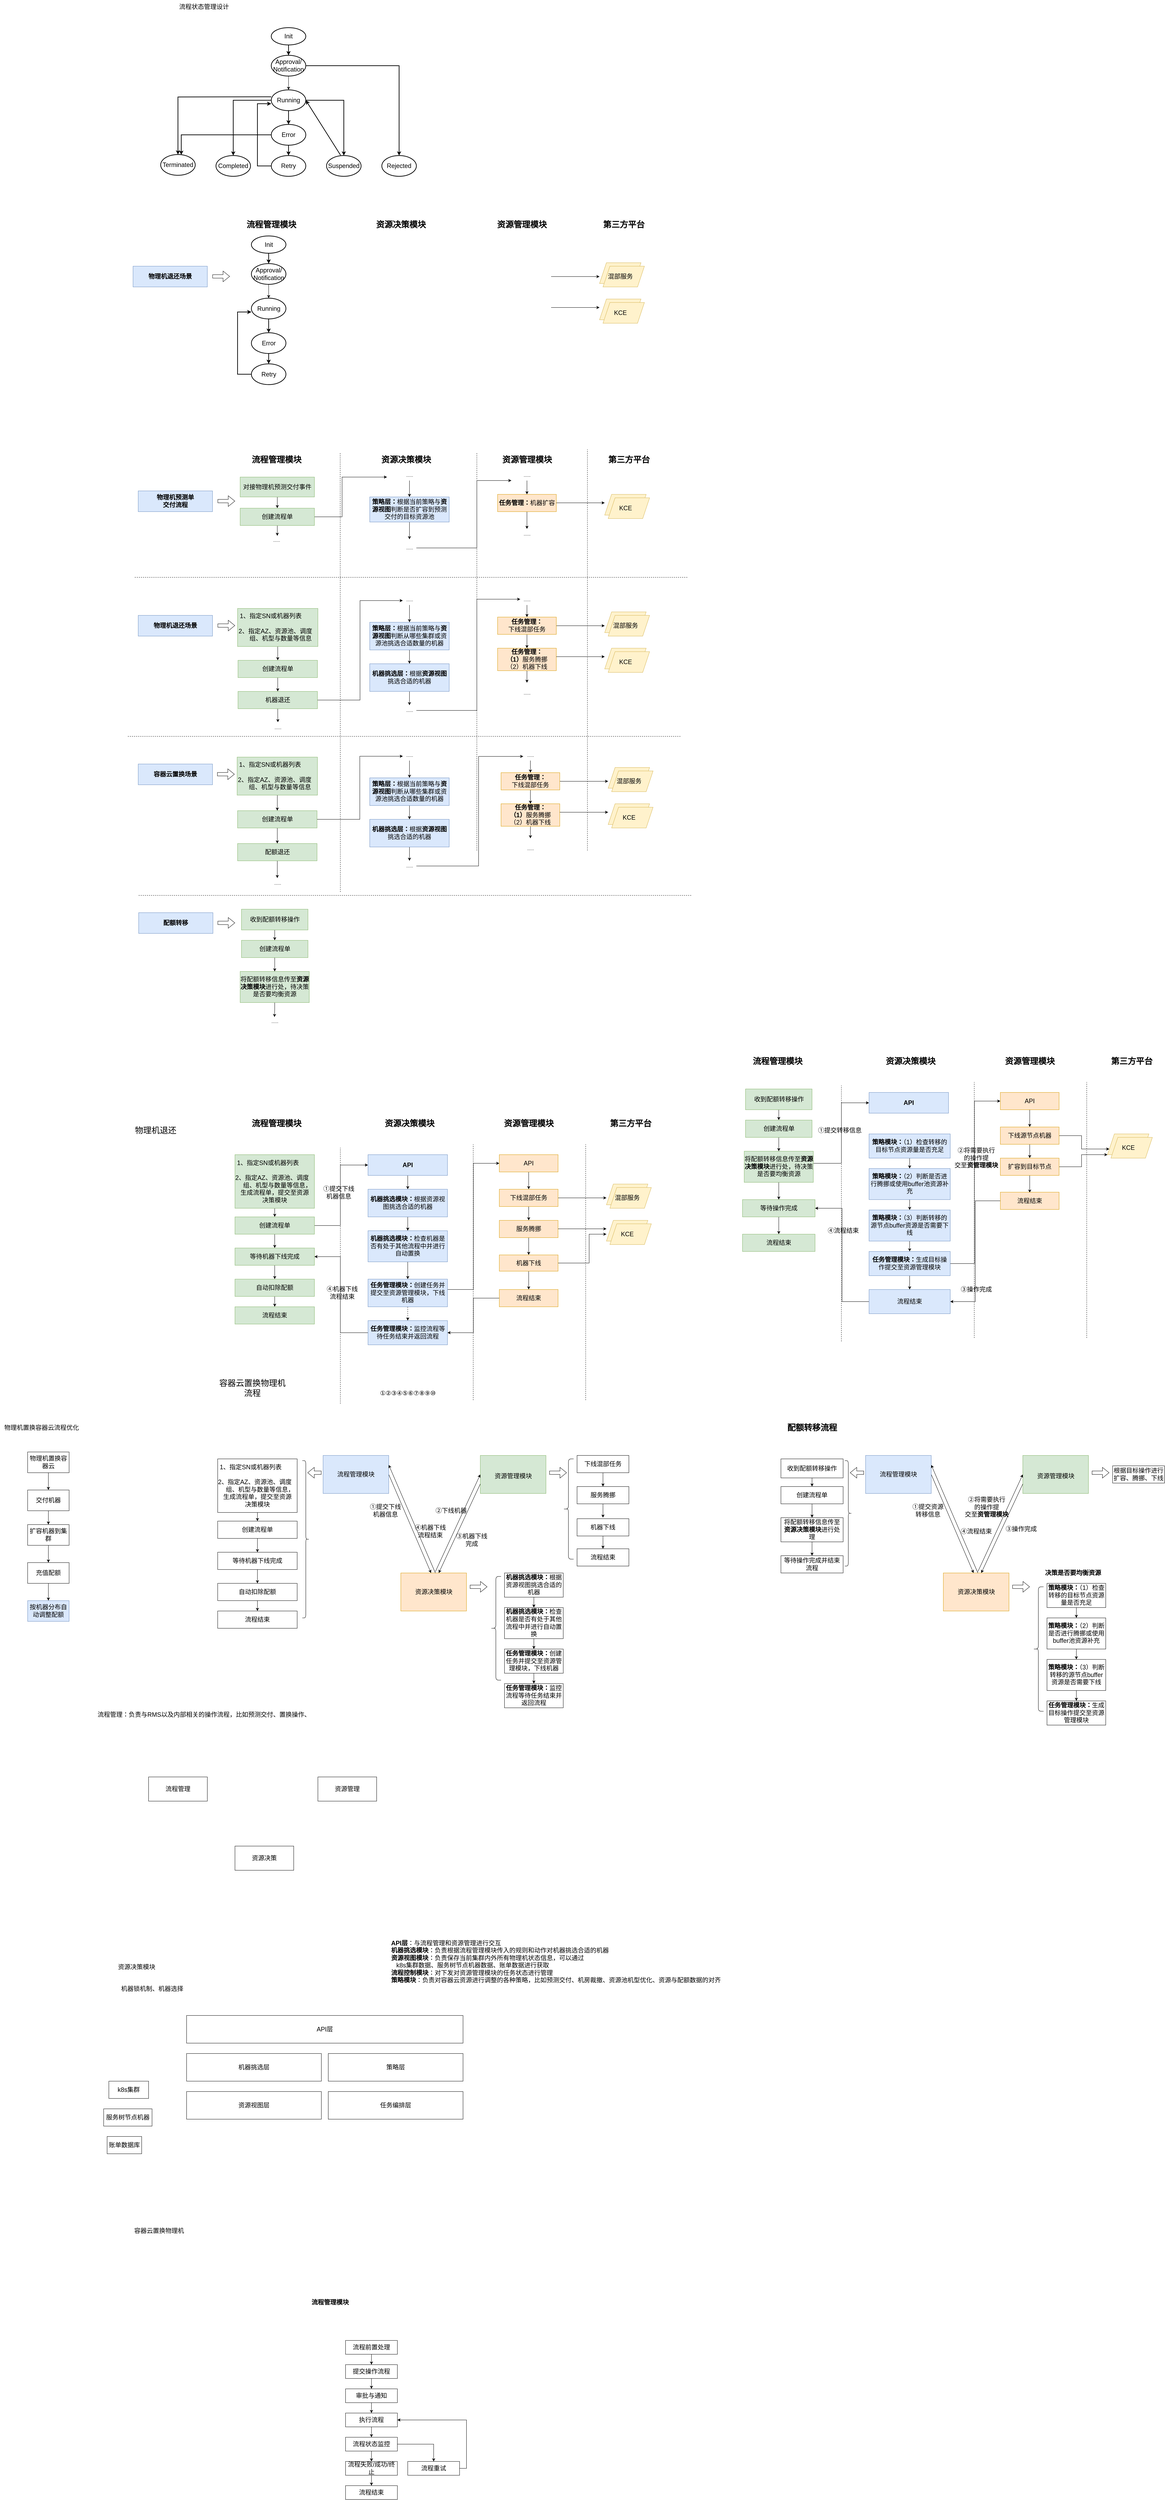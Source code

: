 <mxfile version="21.6.2" type="github" pages="4">
  <diagram name="各场景流程" id="5dgDd4KbKT9cXbTQrxrw">
    <mxGraphModel dx="5065" dy="5693" grid="1" gridSize="10" guides="1" tooltips="1" connect="1" arrows="1" fold="1" page="1" pageScale="1" pageWidth="3300" pageHeight="4681" math="0" shadow="0">
      <root>
        <mxCell id="0" />
        <mxCell id="1" parent="0" />
        <mxCell id="2a1Yic8UBnQOmU6WxL01-81" value="" style="rounded=0;whiteSpace=wrap;html=1;fillColor=#ffe6cc;strokeColor=#d79b00;" parent="1" vertex="1">
          <mxGeometry x="960" y="590" width="190" height="110" as="geometry" />
        </mxCell>
        <mxCell id="2a1Yic8UBnQOmU6WxL01-67" value="" style="rounded=0;whiteSpace=wrap;html=1;fillColor=#d5e8d4;strokeColor=#82b366;" parent="1" vertex="1">
          <mxGeometry x="1190" y="250" width="190" height="110" as="geometry" />
        </mxCell>
        <mxCell id="2a1Yic8UBnQOmU6WxL01-21" value="&lt;span style=&quot;font-size: 18px;&quot;&gt;流程管理&lt;/span&gt;" style="rounded=0;whiteSpace=wrap;html=1;" parent="1" vertex="1">
          <mxGeometry x="230" y="1180" width="170" height="70" as="geometry" />
        </mxCell>
        <mxCell id="2a1Yic8UBnQOmU6WxL01-22" value="&lt;span style=&quot;font-size: 18px;&quot;&gt;资源管理&lt;/span&gt;" style="rounded=0;whiteSpace=wrap;html=1;" parent="1" vertex="1">
          <mxGeometry x="720" y="1180" width="170" height="70" as="geometry" />
        </mxCell>
        <mxCell id="2a1Yic8UBnQOmU6WxL01-23" value="&lt;span style=&quot;font-size: 18px;&quot;&gt;资源决策&lt;br&gt;&lt;/span&gt;" style="rounded=0;whiteSpace=wrap;html=1;" parent="1" vertex="1">
          <mxGeometry x="480" y="1380" width="170" height="70" as="geometry" />
        </mxCell>
        <mxCell id="2a1Yic8UBnQOmU6WxL01-26" value="&lt;font style=&quot;font-size: 18px;&quot;&gt;资源决策模块&lt;/font&gt;" style="text;html=1;align=center;verticalAlign=middle;resizable=0;points=[];autosize=1;strokeColor=none;fillColor=none;" parent="1" vertex="1">
          <mxGeometry x="130" y="1710" width="130" height="40" as="geometry" />
        </mxCell>
        <mxCell id="2a1Yic8UBnQOmU6WxL01-28" value="&lt;font style=&quot;font-size: 18px;&quot;&gt;机器锁机制、机器选择&lt;/font&gt;" style="text;html=1;align=center;verticalAlign=middle;resizable=0;points=[];autosize=1;strokeColor=none;fillColor=none;" parent="1" vertex="1">
          <mxGeometry x="140" y="1773" width="200" height="40" as="geometry" />
        </mxCell>
        <mxCell id="2a1Yic8UBnQOmU6WxL01-29" value="&lt;span style=&quot;font-size: 18px;&quot;&gt;k8s集群&lt;br&gt;&lt;/span&gt;" style="rounded=0;whiteSpace=wrap;html=1;" parent="1" vertex="1">
          <mxGeometry x="115" y="2060" width="115" height="50" as="geometry" />
        </mxCell>
        <mxCell id="2a1Yic8UBnQOmU6WxL01-30" value="&lt;span style=&quot;font-size: 18px;&quot;&gt;账单数据库&lt;br&gt;&lt;/span&gt;" style="rounded=0;whiteSpace=wrap;html=1;" parent="1" vertex="1">
          <mxGeometry x="110" y="2220" width="100" height="50" as="geometry" />
        </mxCell>
        <mxCell id="2a1Yic8UBnQOmU6WxL01-31" value="&lt;span style=&quot;font-size: 18px;&quot;&gt;服务树节点机器&lt;br&gt;&lt;/span&gt;" style="rounded=0;whiteSpace=wrap;html=1;" parent="1" vertex="1">
          <mxGeometry x="100" y="2140" width="140" height="50" as="geometry" />
        </mxCell>
        <mxCell id="2a1Yic8UBnQOmU6WxL01-33" value="&lt;span style=&quot;font-size: 18px;&quot;&gt;API层&lt;br&gt;&lt;/span&gt;" style="rounded=0;whiteSpace=wrap;html=1;" parent="1" vertex="1">
          <mxGeometry x="340" y="1870" width="800" height="80" as="geometry" />
        </mxCell>
        <mxCell id="2a1Yic8UBnQOmU6WxL01-34" value="&lt;span style=&quot;font-size: 18px;&quot;&gt;&lt;br&gt;&lt;div style=&quot;&quot;&gt;&lt;span style=&quot;background-color: initial;&quot;&gt;&lt;div&gt;&lt;b&gt;API层&lt;/b&gt;：与流程管理和资源管理进行交互&lt;/div&gt;&lt;div&gt;&lt;b&gt;机器挑选模块&lt;/b&gt;：负责根据流程管理模块传入的规则和动作对机器挑选合适的机器&lt;/div&gt;&lt;div&gt;&lt;b&gt;资源视图模块&lt;/b&gt;：负责保存当前集群内外所有物理机状态信息，可以通过&lt;/div&gt;&lt;div&gt; &lt;span style=&quot;white-space: pre;&quot;&gt; &lt;/span&gt;&lt;span style=&quot;white-space: pre;&quot;&gt; &lt;/span&gt;&lt;span style=&quot;white-space: pre;&quot;&gt; &lt;/span&gt;k8s集群数据、服务树节点机器数据、账单数据进行获取&lt;/div&gt;&lt;div&gt;&lt;b&gt;流程控制模块&lt;/b&gt;：对下发对资源管理模块的任务状态进行管理&lt;/div&gt;&lt;div&gt;&lt;b&gt;策略模块&lt;/b&gt;：负责对容器云资源进行调整的各种策略，比如预测交付、机房裁撤、资源池机型优化、资源与配额数据的对齐&lt;/div&gt;&lt;/span&gt;&lt;/div&gt;&lt;/span&gt;" style="text;html=1;align=left;verticalAlign=middle;resizable=0;points=[];autosize=1;strokeColor=none;fillColor=none;" parent="1" vertex="1">
          <mxGeometry x="930" y="1624" width="980" height="160" as="geometry" />
        </mxCell>
        <mxCell id="2a1Yic8UBnQOmU6WxL01-37" value="&lt;span style=&quot;font-size: 18px;&quot;&gt;机器挑选层&lt;br&gt;&lt;/span&gt;" style="rounded=0;whiteSpace=wrap;html=1;" parent="1" vertex="1">
          <mxGeometry x="340" y="1980" width="390" height="80" as="geometry" />
        </mxCell>
        <mxCell id="2a1Yic8UBnQOmU6WxL01-38" value="&lt;font style=&quot;font-size: 18px;&quot;&gt;流程管理：负责与RMS以及内部相关的操作流程，比如预测交付、置换操作、&lt;br&gt;&lt;/font&gt;" style="text;html=1;align=center;verticalAlign=middle;resizable=0;points=[];autosize=1;strokeColor=none;fillColor=none;" parent="1" vertex="1">
          <mxGeometry x="70" y="980" width="640" height="40" as="geometry" />
        </mxCell>
        <mxCell id="2a1Yic8UBnQOmU6WxL01-39" value="&lt;span style=&quot;font-size: 18px;&quot;&gt;策略层&lt;br&gt;&lt;/span&gt;" style="rounded=0;whiteSpace=wrap;html=1;" parent="1" vertex="1">
          <mxGeometry x="750" y="1980" width="390" height="80" as="geometry" />
        </mxCell>
        <mxCell id="2a1Yic8UBnQOmU6WxL01-40" value="&lt;font style=&quot;font-size: 18px;&quot;&gt;容器云置换物理机&lt;/font&gt;" style="text;html=1;align=center;verticalAlign=middle;resizable=0;points=[];autosize=1;strokeColor=none;fillColor=none;" parent="1" vertex="1">
          <mxGeometry x="175" y="2473" width="170" height="40" as="geometry" />
        </mxCell>
        <mxCell id="2a1Yic8UBnQOmU6WxL01-41" style="edgeStyle=orthogonalEdgeStyle;rounded=0;orthogonalLoop=1;jettySize=auto;html=1;entryX=0.5;entryY=0;entryDx=0;entryDy=0;" parent="1" source="2a1Yic8UBnQOmU6WxL01-42" target="2a1Yic8UBnQOmU6WxL01-44" edge="1">
          <mxGeometry relative="1" as="geometry">
            <mxPoint x="-60" y="340" as="targetPoint" />
          </mxGeometry>
        </mxCell>
        <mxCell id="2a1Yic8UBnQOmU6WxL01-42" value="&lt;font style=&quot;font-size: 18px;&quot;&gt;&lt;font style=&quot;&quot;&gt;物理机置换容器&lt;/font&gt;云&lt;/font&gt;" style="rounded=0;whiteSpace=wrap;html=1;" parent="1" vertex="1">
          <mxGeometry x="-120" y="240" width="120" height="60" as="geometry" />
        </mxCell>
        <mxCell id="2a1Yic8UBnQOmU6WxL01-43" style="edgeStyle=orthogonalEdgeStyle;rounded=0;orthogonalLoop=1;jettySize=auto;html=1;entryX=0.5;entryY=0;entryDx=0;entryDy=0;" parent="1" source="2a1Yic8UBnQOmU6WxL01-44" target="2a1Yic8UBnQOmU6WxL01-46" edge="1">
          <mxGeometry relative="1" as="geometry">
            <mxPoint x="-60" y="440" as="targetPoint" />
          </mxGeometry>
        </mxCell>
        <mxCell id="2a1Yic8UBnQOmU6WxL01-44" value="&lt;span style=&quot;font-size: 18px;&quot;&gt;交付机器&lt;/span&gt;" style="rounded=0;whiteSpace=wrap;html=1;" parent="1" vertex="1">
          <mxGeometry x="-120" y="350" width="120" height="60" as="geometry" />
        </mxCell>
        <mxCell id="2a1Yic8UBnQOmU6WxL01-45" style="edgeStyle=orthogonalEdgeStyle;rounded=0;orthogonalLoop=1;jettySize=auto;html=1;entryX=0.5;entryY=0;entryDx=0;entryDy=0;" parent="1" source="2a1Yic8UBnQOmU6WxL01-46" target="2a1Yic8UBnQOmU6WxL01-48" edge="1">
          <mxGeometry relative="1" as="geometry">
            <mxPoint x="-60" y="550" as="targetPoint" />
          </mxGeometry>
        </mxCell>
        <mxCell id="2a1Yic8UBnQOmU6WxL01-46" value="&lt;span style=&quot;font-size: 18px;&quot;&gt;扩容机器到集群&lt;/span&gt;" style="rounded=0;whiteSpace=wrap;html=1;" parent="1" vertex="1">
          <mxGeometry x="-120" y="450" width="120" height="60" as="geometry" />
        </mxCell>
        <mxCell id="2a1Yic8UBnQOmU6WxL01-47" style="edgeStyle=orthogonalEdgeStyle;rounded=0;orthogonalLoop=1;jettySize=auto;html=1;entryX=0.5;entryY=0;entryDx=0;entryDy=0;" parent="1" source="2a1Yic8UBnQOmU6WxL01-48" target="2a1Yic8UBnQOmU6WxL01-49" edge="1">
          <mxGeometry relative="1" as="geometry">
            <mxPoint x="-60" y="660" as="targetPoint" />
          </mxGeometry>
        </mxCell>
        <mxCell id="2a1Yic8UBnQOmU6WxL01-48" value="&lt;span style=&quot;font-size: 18px;&quot;&gt;充值配额&lt;/span&gt;" style="rounded=0;whiteSpace=wrap;html=1;" parent="1" vertex="1">
          <mxGeometry x="-120" y="560" width="120" height="60" as="geometry" />
        </mxCell>
        <mxCell id="2a1Yic8UBnQOmU6WxL01-49" value="&lt;span style=&quot;font-size: 18px;&quot;&gt;按机器分布自动调整配额&lt;/span&gt;" style="rounded=0;whiteSpace=wrap;html=1;fillColor=#dae8fc;strokeColor=#6c8ebf;" parent="1" vertex="1">
          <mxGeometry x="-120" y="670" width="120" height="60" as="geometry" />
        </mxCell>
        <mxCell id="2a1Yic8UBnQOmU6WxL01-50" value="&lt;font style=&quot;font-size: 18px;&quot;&gt;物理机置换容器云流程优化&lt;/font&gt;&lt;br&gt;" style="text;html=1;align=center;verticalAlign=middle;resizable=0;points=[];autosize=1;strokeColor=none;fillColor=none;" parent="1" vertex="1">
          <mxGeometry x="-200" y="150" width="240" height="40" as="geometry" />
        </mxCell>
        <mxCell id="2a1Yic8UBnQOmU6WxL01-51" value="&lt;font style=&quot;font-size: 24px;&quot;&gt;容器云置换物理机&lt;br&gt;流程&lt;/font&gt;" style="text;html=1;align=center;verticalAlign=middle;resizable=0;points=[];autosize=1;strokeColor=none;fillColor=none;" parent="1" vertex="1">
          <mxGeometry x="420" y="20" width="220" height="70" as="geometry" />
        </mxCell>
        <mxCell id="2a1Yic8UBnQOmU6WxL01-54" style="edgeStyle=orthogonalEdgeStyle;rounded=0;orthogonalLoop=1;jettySize=auto;html=1;exitX=0.5;exitY=1;exitDx=0;exitDy=0;entryX=0.5;entryY=0;entryDx=0;entryDy=0;" parent="1" source="2a1Yic8UBnQOmU6WxL01-55" target="2a1Yic8UBnQOmU6WxL01-57" edge="1">
          <mxGeometry relative="1" as="geometry" />
        </mxCell>
        <mxCell id="2a1Yic8UBnQOmU6WxL01-55" value="&lt;span style=&quot;font-size: 18px;&quot;&gt;&lt;b&gt;机器挑选模块：&lt;/b&gt;根据资源视图挑选合适的机器&lt;/span&gt;" style="rounded=0;whiteSpace=wrap;html=1;" parent="1" vertex="1">
          <mxGeometry x="1260" y="590" width="170" height="70" as="geometry" />
        </mxCell>
        <mxCell id="2a1Yic8UBnQOmU6WxL01-56" style="edgeStyle=orthogonalEdgeStyle;rounded=0;orthogonalLoop=1;jettySize=auto;html=1;entryX=0.5;entryY=0;entryDx=0;entryDy=0;" parent="1" source="2a1Yic8UBnQOmU6WxL01-57" target="2a1Yic8UBnQOmU6WxL01-59" edge="1">
          <mxGeometry relative="1" as="geometry" />
        </mxCell>
        <mxCell id="2a1Yic8UBnQOmU6WxL01-57" value="&lt;b style=&quot;border-color: var(--border-color); font-size: 18px;&quot;&gt;机器挑选模块：&lt;/b&gt;&lt;span style=&quot;font-size: 18px;&quot;&gt;检查机器是否有处于其他流程中并进行自动置换&lt;/span&gt;" style="rounded=0;whiteSpace=wrap;html=1;" parent="1" vertex="1">
          <mxGeometry x="1260" y="690" width="170" height="90" as="geometry" />
        </mxCell>
        <mxCell id="2a1Yic8UBnQOmU6WxL01-115" style="edgeStyle=orthogonalEdgeStyle;rounded=0;orthogonalLoop=1;jettySize=auto;html=1;exitX=0.5;exitY=1;exitDx=0;exitDy=0;entryX=0.5;entryY=0;entryDx=0;entryDy=0;" parent="1" source="2a1Yic8UBnQOmU6WxL01-59" target="2a1Yic8UBnQOmU6WxL01-114" edge="1">
          <mxGeometry relative="1" as="geometry" />
        </mxCell>
        <mxCell id="2a1Yic8UBnQOmU6WxL01-59" value="&lt;span style=&quot;font-size: 18px;&quot;&gt;&lt;b&gt;任务管理模块：&lt;/b&gt;创建任务并提交至资源管理模块，下线机器&lt;/span&gt;" style="rounded=0;whiteSpace=wrap;html=1;" parent="1" vertex="1">
          <mxGeometry x="1260" y="810" width="170" height="70" as="geometry" />
        </mxCell>
        <mxCell id="2a1Yic8UBnQOmU6WxL01-61" value="" style="endArrow=classic;html=1;rounded=0;exitX=1;exitY=0.5;exitDx=0;exitDy=0;entryX=0.25;entryY=0;entryDx=0;entryDy=0;" parent="1" source="2a1Yic8UBnQOmU6WxL01-85" edge="1">
          <mxGeometry width="50" height="50" relative="1" as="geometry">
            <mxPoint x="790" y="290" as="sourcePoint" />
            <mxPoint x="1047.5" y="590" as="targetPoint" />
          </mxGeometry>
        </mxCell>
        <mxCell id="2a1Yic8UBnQOmU6WxL01-65" value="&lt;font style=&quot;font-size: 18px;&quot;&gt;资源决策模块&lt;/font&gt;" style="text;html=1;align=center;verticalAlign=middle;resizable=0;points=[];autosize=1;strokeColor=none;fillColor=none;" parent="1" vertex="1">
          <mxGeometry x="990" y="625" width="130" height="40" as="geometry" />
        </mxCell>
        <mxCell id="2a1Yic8UBnQOmU6WxL01-66" value="&lt;font style=&quot;font-size: 18px;&quot;&gt;资源管理模块&lt;/font&gt;" style="text;html=1;align=center;verticalAlign=middle;resizable=0;points=[];autosize=1;strokeColor=none;fillColor=none;" parent="1" vertex="1">
          <mxGeometry x="1220" y="290" width="130" height="40" as="geometry" />
        </mxCell>
        <mxCell id="2a1Yic8UBnQOmU6WxL01-68" value="&lt;font style=&quot;font-size: 18px;&quot;&gt;①提交下线&lt;br&gt;机器信息&lt;/font&gt;" style="text;html=1;align=center;verticalAlign=middle;resizable=0;points=[];autosize=1;strokeColor=none;fillColor=none;" parent="1" vertex="1">
          <mxGeometry x="860" y="380" width="110" height="60" as="geometry" />
        </mxCell>
        <mxCell id="2a1Yic8UBnQOmU6WxL01-69" value="" style="endArrow=classic;html=1;rounded=0;entryX=0;entryY=0.5;entryDx=0;entryDy=0;exitX=0.699;exitY=-0.036;exitDx=0;exitDy=0;exitPerimeter=0;" parent="1" target="2a1Yic8UBnQOmU6WxL01-67" edge="1">
          <mxGeometry width="50" height="50" relative="1" as="geometry">
            <mxPoint x="1060" y="586.04" as="sourcePoint" />
            <mxPoint x="1167.19" y="360" as="targetPoint" />
          </mxGeometry>
        </mxCell>
        <mxCell id="2a1Yic8UBnQOmU6WxL01-70" value="&lt;font style=&quot;font-size: 18px;&quot;&gt;②下线机器&lt;/font&gt;" style="text;html=1;align=center;verticalAlign=middle;resizable=0;points=[];autosize=1;strokeColor=none;fillColor=none;" parent="1" vertex="1">
          <mxGeometry x="1050" y="390" width="110" height="40" as="geometry" />
        </mxCell>
        <mxCell id="2a1Yic8UBnQOmU6WxL01-76" style="edgeStyle=orthogonalEdgeStyle;rounded=0;orthogonalLoop=1;jettySize=auto;html=1;entryX=0.5;entryY=0;entryDx=0;entryDy=0;" parent="1" source="2a1Yic8UBnQOmU6WxL01-71" target="2a1Yic8UBnQOmU6WxL01-72" edge="1">
          <mxGeometry relative="1" as="geometry" />
        </mxCell>
        <mxCell id="2a1Yic8UBnQOmU6WxL01-71" value="&lt;span style=&quot;font-size: 18px;&quot;&gt;下线混部任务&lt;/span&gt;" style="rounded=0;whiteSpace=wrap;html=1;" parent="1" vertex="1">
          <mxGeometry x="1470" y="250" width="150" height="50" as="geometry" />
        </mxCell>
        <mxCell id="2a1Yic8UBnQOmU6WxL01-77" style="edgeStyle=orthogonalEdgeStyle;rounded=0;orthogonalLoop=1;jettySize=auto;html=1;" parent="1" source="2a1Yic8UBnQOmU6WxL01-72" edge="1">
          <mxGeometry relative="1" as="geometry">
            <mxPoint x="1545" y="430" as="targetPoint" />
          </mxGeometry>
        </mxCell>
        <mxCell id="2a1Yic8UBnQOmU6WxL01-72" value="&lt;span style=&quot;font-size: 18px;&quot;&gt;服务腾挪&lt;/span&gt;" style="rounded=0;whiteSpace=wrap;html=1;" parent="1" vertex="1">
          <mxGeometry x="1470" y="340" width="150" height="50" as="geometry" />
        </mxCell>
        <mxCell id="2a1Yic8UBnQOmU6WxL01-92" style="edgeStyle=orthogonalEdgeStyle;rounded=0;orthogonalLoop=1;jettySize=auto;html=1;entryX=0.5;entryY=0;entryDx=0;entryDy=0;" parent="1" source="2a1Yic8UBnQOmU6WxL01-73" target="2a1Yic8UBnQOmU6WxL01-91" edge="1">
          <mxGeometry relative="1" as="geometry" />
        </mxCell>
        <mxCell id="2a1Yic8UBnQOmU6WxL01-73" value="&lt;span style=&quot;font-size: 18px;&quot;&gt;机器下线&lt;/span&gt;" style="rounded=0;whiteSpace=wrap;html=1;" parent="1" vertex="1">
          <mxGeometry x="1470" y="433" width="150" height="50" as="geometry" />
        </mxCell>
        <mxCell id="2a1Yic8UBnQOmU6WxL01-79" value="" style="shape=curlyBracket;whiteSpace=wrap;html=1;rounded=1;labelPosition=left;verticalLabelPosition=middle;align=right;verticalAlign=middle;size=0.5;" parent="1" vertex="1">
          <mxGeometry x="1430" y="260" width="30" height="290" as="geometry" />
        </mxCell>
        <mxCell id="2a1Yic8UBnQOmU6WxL01-80" value="" style="shape=flexArrow;endArrow=classic;html=1;rounded=0;" parent="1" edge="1">
          <mxGeometry width="50" height="50" relative="1" as="geometry">
            <mxPoint x="1390" y="300" as="sourcePoint" />
            <mxPoint x="1440" y="300" as="targetPoint" />
          </mxGeometry>
        </mxCell>
        <mxCell id="2a1Yic8UBnQOmU6WxL01-82" value="" style="shape=flexArrow;endArrow=classic;html=1;rounded=0;" parent="1" edge="1">
          <mxGeometry width="50" height="50" relative="1" as="geometry">
            <mxPoint x="1160" y="630" as="sourcePoint" />
            <mxPoint x="1210" y="630" as="targetPoint" />
          </mxGeometry>
        </mxCell>
        <mxCell id="2a1Yic8UBnQOmU6WxL01-83" value="" style="shape=curlyBracket;whiteSpace=wrap;html=1;rounded=1;labelPosition=left;verticalLabelPosition=middle;align=right;verticalAlign=middle;size=0.5;" parent="1" vertex="1">
          <mxGeometry x="1220" y="600" width="30" height="300" as="geometry" />
        </mxCell>
        <mxCell id="2a1Yic8UBnQOmU6WxL01-85" value="&lt;font style=&quot;font-size: 18px;&quot;&gt;流程管理模块&lt;/font&gt;" style="rounded=0;whiteSpace=wrap;html=1;fillColor=#dae8fc;strokeColor=#6c8ebf;" parent="1" vertex="1">
          <mxGeometry x="735" y="250" width="190" height="110" as="geometry" />
        </mxCell>
        <mxCell id="2a1Yic8UBnQOmU6WxL01-86" value="" style="endArrow=none;html=1;rounded=0;endFill=0;startArrow=classic;startFill=1;exitX=0.75;exitY=0;exitDx=0;exitDy=0;entryX=0;entryY=0.75;entryDx=0;entryDy=0;" parent="1" target="2a1Yic8UBnQOmU6WxL01-67" edge="1">
          <mxGeometry width="50" height="50" relative="1" as="geometry">
            <mxPoint x="1069.69" y="590" as="sourcePoint" />
            <mxPoint x="1250" y="220" as="targetPoint" />
          </mxGeometry>
        </mxCell>
        <mxCell id="2a1Yic8UBnQOmU6WxL01-87" value="&lt;font style=&quot;font-size: 18px;&quot;&gt;③机器下线&lt;br&gt;完成&lt;/font&gt;" style="text;html=1;align=center;verticalAlign=middle;resizable=0;points=[];autosize=1;strokeColor=none;fillColor=none;" parent="1" vertex="1">
          <mxGeometry x="1110" y="465" width="110" height="60" as="geometry" />
        </mxCell>
        <mxCell id="2a1Yic8UBnQOmU6WxL01-88" value="" style="endArrow=none;html=1;rounded=0;endFill=0;startArrow=classic;startFill=1;exitX=1;exitY=0.25;exitDx=0;exitDy=0;" parent="1" source="2a1Yic8UBnQOmU6WxL01-85" edge="1">
          <mxGeometry width="50" height="50" relative="1" as="geometry">
            <mxPoint x="910" y="180" as="sourcePoint" />
            <mxPoint x="1060" y="590" as="targetPoint" />
          </mxGeometry>
        </mxCell>
        <mxCell id="2a1Yic8UBnQOmU6WxL01-90" value="&lt;font style=&quot;font-size: 18px;&quot;&gt;④机器下线&lt;br&gt;流程结束&lt;/font&gt;" style="text;html=1;align=center;verticalAlign=middle;resizable=0;points=[];autosize=1;strokeColor=none;fillColor=none;" parent="1" vertex="1">
          <mxGeometry x="990" y="440" width="110" height="60" as="geometry" />
        </mxCell>
        <mxCell id="2a1Yic8UBnQOmU6WxL01-91" value="&lt;span style=&quot;font-size: 18px;&quot;&gt;流程结束&lt;/span&gt;" style="rounded=0;whiteSpace=wrap;html=1;" parent="1" vertex="1">
          <mxGeometry x="1470" y="520" width="150" height="50" as="geometry" />
        </mxCell>
        <mxCell id="2a1Yic8UBnQOmU6WxL01-94" value="" style="shape=flexArrow;endArrow=classic;html=1;rounded=0;" parent="1" edge="1">
          <mxGeometry width="50" height="50" relative="1" as="geometry">
            <mxPoint x="730" y="300" as="sourcePoint" />
            <mxPoint x="690" y="300" as="targetPoint" />
          </mxGeometry>
        </mxCell>
        <mxCell id="2a1Yic8UBnQOmU6WxL01-95" value="" style="shape=curlyBracket;whiteSpace=wrap;html=1;rounded=1;flipH=1;labelPosition=right;verticalLabelPosition=middle;align=left;verticalAlign=middle;" parent="1" vertex="1">
          <mxGeometry x="675" y="265" width="20" height="455" as="geometry" />
        </mxCell>
        <mxCell id="2a1Yic8UBnQOmU6WxL01-101" value="&lt;span style=&quot;font-size: 18px;&quot;&gt;任务编排层&lt;br&gt;&lt;/span&gt;" style="rounded=0;whiteSpace=wrap;html=1;" parent="1" vertex="1">
          <mxGeometry x="750" y="2090" width="390" height="80" as="geometry" />
        </mxCell>
        <mxCell id="2a1Yic8UBnQOmU6WxL01-103" value="&lt;font style=&quot;font-size: 18px;&quot;&gt;①②③④⑤⑥⑦⑧⑨⑩&lt;/font&gt;" style="text;html=1;align=center;verticalAlign=middle;resizable=0;points=[];autosize=1;strokeColor=none;fillColor=none;" parent="1" vertex="1">
          <mxGeometry x="880" y="50" width="200" height="40" as="geometry" />
        </mxCell>
        <mxCell id="2a1Yic8UBnQOmU6WxL01-107" style="edgeStyle=orthogonalEdgeStyle;rounded=0;orthogonalLoop=1;jettySize=auto;html=1;entryX=0.5;entryY=0;entryDx=0;entryDy=0;" parent="1" source="2a1Yic8UBnQOmU6WxL01-104" target="2a1Yic8UBnQOmU6WxL01-110" edge="1">
          <mxGeometry relative="1" as="geometry" />
        </mxCell>
        <mxCell id="2a1Yic8UBnQOmU6WxL01-104" value="&lt;div style=&quot;border-color: var(--border-color); text-align: left;&quot;&gt;&lt;font style=&quot;font-size: 18px;&quot;&gt;&amp;nbsp;1、指定SN或机器列表&lt;/font&gt;&lt;/div&gt;&lt;font style=&quot;border-color: var(--border-color); font-size: 18px;&quot;&gt;&lt;br style=&quot;border-color: var(--border-color);&quot;&gt;&lt;/font&gt;&lt;font style=&quot;border-color: var(--border-color); font-size: 18px;&quot;&gt;2、指定AZ、资源池、调度&amp;nbsp; &amp;nbsp; &amp;nbsp; &amp;nbsp;组、机型与数量等信息，&lt;br style=&quot;border-color: var(--border-color);&quot;&gt;生成流程单，提交至资源&lt;br style=&quot;border-color: var(--border-color);&quot;&gt;决策模块&lt;/font&gt;" style="rounded=0;whiteSpace=wrap;html=1;" parent="1" vertex="1">
          <mxGeometry x="430" y="260" width="230" height="155" as="geometry" />
        </mxCell>
        <mxCell id="2a1Yic8UBnQOmU6WxL01-109" style="edgeStyle=orthogonalEdgeStyle;rounded=0;orthogonalLoop=1;jettySize=auto;html=1;entryX=0.5;entryY=0;entryDx=0;entryDy=0;" parent="1" source="2a1Yic8UBnQOmU6WxL01-105" target="2a1Yic8UBnQOmU6WxL01-106" edge="1">
          <mxGeometry relative="1" as="geometry">
            <mxPoint x="545" y="700" as="targetPoint" />
          </mxGeometry>
        </mxCell>
        <mxCell id="2a1Yic8UBnQOmU6WxL01-105" value="&lt;span style=&quot;font-size: 18px;&quot;&gt;等待机器下线完成&lt;/span&gt;" style="rounded=0;whiteSpace=wrap;html=1;" parent="1" vertex="1">
          <mxGeometry x="430" y="530" width="230" height="50" as="geometry" />
        </mxCell>
        <mxCell id="2a1Yic8UBnQOmU6WxL01-113" style="edgeStyle=orthogonalEdgeStyle;rounded=0;orthogonalLoop=1;jettySize=auto;html=1;" parent="1" source="2a1Yic8UBnQOmU6WxL01-106" edge="1">
          <mxGeometry relative="1" as="geometry">
            <mxPoint x="545" y="700" as="targetPoint" />
          </mxGeometry>
        </mxCell>
        <mxCell id="2a1Yic8UBnQOmU6WxL01-106" value="&lt;span style=&quot;font-size: 18px;&quot;&gt;自动扣除配额&lt;/span&gt;" style="rounded=0;whiteSpace=wrap;html=1;" parent="1" vertex="1">
          <mxGeometry x="430" y="620" width="230" height="50" as="geometry" />
        </mxCell>
        <mxCell id="2a1Yic8UBnQOmU6WxL01-111" style="edgeStyle=orthogonalEdgeStyle;rounded=0;orthogonalLoop=1;jettySize=auto;html=1;entryX=0.5;entryY=0;entryDx=0;entryDy=0;" parent="1" source="2a1Yic8UBnQOmU6WxL01-110" target="2a1Yic8UBnQOmU6WxL01-105" edge="1">
          <mxGeometry relative="1" as="geometry" />
        </mxCell>
        <mxCell id="2a1Yic8UBnQOmU6WxL01-110" value="&lt;span style=&quot;font-size: 18px;&quot;&gt;创建流程单&lt;/span&gt;" style="rounded=0;whiteSpace=wrap;html=1;" parent="1" vertex="1">
          <mxGeometry x="430" y="440" width="230" height="50" as="geometry" />
        </mxCell>
        <mxCell id="2a1Yic8UBnQOmU6WxL01-112" value="&lt;span style=&quot;font-size: 18px;&quot;&gt;流程结束&lt;/span&gt;" style="rounded=0;whiteSpace=wrap;html=1;" parent="1" vertex="1">
          <mxGeometry x="430" y="700" width="230" height="50" as="geometry" />
        </mxCell>
        <mxCell id="2a1Yic8UBnQOmU6WxL01-114" value="&lt;b style=&quot;border-color: var(--border-color); font-size: 18px;&quot;&gt;任务管理模块：&lt;/b&gt;&lt;span style=&quot;border-color: var(--border-color); font-size: 18px;&quot;&gt;监控流程等待任务结束并&lt;/span&gt;&lt;span style=&quot;font-size: 18px;&quot;&gt;返回流程&lt;/span&gt;" style="rounded=0;whiteSpace=wrap;html=1;" parent="1" vertex="1">
          <mxGeometry x="1260" y="910" width="170" height="70" as="geometry" />
        </mxCell>
        <mxCell id="2a1Yic8UBnQOmU6WxL01-116" value="&lt;font style=&quot;font-size: 18px;&quot;&gt;资源视图层&lt;/font&gt;" style="rounded=0;whiteSpace=wrap;html=1;" parent="1" vertex="1">
          <mxGeometry x="340" y="2090" width="390" height="80" as="geometry" />
        </mxCell>
        <mxCell id="2a1Yic8UBnQOmU6WxL01-118" value="" style="rounded=0;whiteSpace=wrap;html=1;fillColor=#ffe6cc;strokeColor=#d79b00;" parent="1" vertex="1">
          <mxGeometry x="2530" y="590" width="190" height="110" as="geometry" />
        </mxCell>
        <mxCell id="2a1Yic8UBnQOmU6WxL01-119" value="" style="rounded=0;whiteSpace=wrap;html=1;fillColor=#d5e8d4;strokeColor=#82b366;" parent="1" vertex="1">
          <mxGeometry x="2760" y="250" width="190" height="110" as="geometry" />
        </mxCell>
        <mxCell id="2a1Yic8UBnQOmU6WxL01-120" style="edgeStyle=orthogonalEdgeStyle;rounded=0;orthogonalLoop=1;jettySize=auto;html=1;exitX=0.5;exitY=1;exitDx=0;exitDy=0;entryX=0.5;entryY=0;entryDx=0;entryDy=0;" parent="1" source="2a1Yic8UBnQOmU6WxL01-121" target="2a1Yic8UBnQOmU6WxL01-123" edge="1">
          <mxGeometry relative="1" as="geometry" />
        </mxCell>
        <mxCell id="2a1Yic8UBnQOmU6WxL01-121" value="&lt;font style=&quot;font-size: 18px;&quot;&gt;&lt;b style=&quot;&quot;&gt;&lt;font style=&quot;&quot;&gt;策略模块：&lt;/font&gt;&lt;/b&gt;（1）检查转移的目标节点资源量是否充足&lt;/font&gt;" style="rounded=0;whiteSpace=wrap;html=1;" parent="1" vertex="1">
          <mxGeometry x="2830" y="620" width="170" height="70" as="geometry" />
        </mxCell>
        <mxCell id="2a1Yic8UBnQOmU6WxL01-122" style="edgeStyle=orthogonalEdgeStyle;rounded=0;orthogonalLoop=1;jettySize=auto;html=1;entryX=0.5;entryY=0;entryDx=0;entryDy=0;" parent="1" source="2a1Yic8UBnQOmU6WxL01-123" target="2a1Yic8UBnQOmU6WxL01-125" edge="1">
          <mxGeometry relative="1" as="geometry" />
        </mxCell>
        <mxCell id="2a1Yic8UBnQOmU6WxL01-123" value="&lt;font style=&quot;font-size: 18px;&quot;&gt;&lt;b style=&quot;border-color: var(--border-color);&quot;&gt;&lt;b style=&quot;border-color: var(--border-color);&quot;&gt;&lt;font style=&quot;border-color: var(--border-color);&quot;&gt;策略模块&lt;/font&gt;&lt;/b&gt;：&lt;/b&gt;（2）判断是否进行腾挪或使用buffer池资源补充&lt;/font&gt;" style="rounded=0;whiteSpace=wrap;html=1;" parent="1" vertex="1">
          <mxGeometry x="2830" y="720" width="170" height="90" as="geometry" />
        </mxCell>
        <mxCell id="2a1Yic8UBnQOmU6WxL01-124" style="edgeStyle=orthogonalEdgeStyle;rounded=0;orthogonalLoop=1;jettySize=auto;html=1;exitX=0.5;exitY=1;exitDx=0;exitDy=0;entryX=0.5;entryY=0;entryDx=0;entryDy=0;" parent="1" source="2a1Yic8UBnQOmU6WxL01-125" target="2a1Yic8UBnQOmU6WxL01-159" edge="1">
          <mxGeometry relative="1" as="geometry" />
        </mxCell>
        <mxCell id="2a1Yic8UBnQOmU6WxL01-125" value="&lt;font style=&quot;font-size: 18px;&quot;&gt;&lt;b style=&quot;border-color: var(--border-color);&quot;&gt;策略模块&lt;/b&gt;&lt;b&gt;：&lt;/b&gt;（3）判断转移的源节点buffer资源是否需要下线&lt;/font&gt;" style="rounded=0;whiteSpace=wrap;html=1;" parent="1" vertex="1">
          <mxGeometry x="2830" y="840" width="170" height="90" as="geometry" />
        </mxCell>
        <mxCell id="2a1Yic8UBnQOmU6WxL01-126" value="" style="endArrow=classic;html=1;rounded=0;exitX=1;exitY=0.5;exitDx=0;exitDy=0;entryX=0.25;entryY=0;entryDx=0;entryDy=0;" parent="1" source="2a1Yic8UBnQOmU6WxL01-142" edge="1">
          <mxGeometry width="50" height="50" relative="1" as="geometry">
            <mxPoint x="2360" y="290" as="sourcePoint" />
            <mxPoint x="2617.5" y="590" as="targetPoint" />
          </mxGeometry>
        </mxCell>
        <mxCell id="2a1Yic8UBnQOmU6WxL01-127" value="&lt;font style=&quot;font-size: 18px;&quot;&gt;资源决策模块&lt;/font&gt;" style="text;html=1;align=center;verticalAlign=middle;resizable=0;points=[];autosize=1;strokeColor=none;fillColor=none;" parent="1" vertex="1">
          <mxGeometry x="2560" y="625" width="130" height="40" as="geometry" />
        </mxCell>
        <mxCell id="2a1Yic8UBnQOmU6WxL01-128" value="&lt;font style=&quot;font-size: 18px;&quot;&gt;资源管理模块&lt;/font&gt;" style="text;html=1;align=center;verticalAlign=middle;resizable=0;points=[];autosize=1;strokeColor=none;fillColor=none;" parent="1" vertex="1">
          <mxGeometry x="2790" y="290" width="130" height="40" as="geometry" />
        </mxCell>
        <mxCell id="2a1Yic8UBnQOmU6WxL01-129" value="&lt;font style=&quot;font-size: 18px;&quot;&gt;①提交资源&lt;br&gt;转移信息&lt;/font&gt;" style="text;html=1;align=center;verticalAlign=middle;resizable=0;points=[];autosize=1;strokeColor=none;fillColor=none;" parent="1" vertex="1">
          <mxGeometry x="2430" y="380" width="110" height="60" as="geometry" />
        </mxCell>
        <mxCell id="2a1Yic8UBnQOmU6WxL01-130" value="" style="endArrow=classic;html=1;rounded=0;entryX=0;entryY=0.5;entryDx=0;entryDy=0;exitX=0.699;exitY=-0.036;exitDx=0;exitDy=0;exitPerimeter=0;" parent="1" target="2a1Yic8UBnQOmU6WxL01-119" edge="1">
          <mxGeometry width="50" height="50" relative="1" as="geometry">
            <mxPoint x="2630" y="586.04" as="sourcePoint" />
            <mxPoint x="2737.19" y="360" as="targetPoint" />
          </mxGeometry>
        </mxCell>
        <mxCell id="2a1Yic8UBnQOmU6WxL01-131" value="&lt;font style=&quot;font-size: 18px;&quot;&gt;③操作完成&lt;/font&gt;" style="text;html=1;align=center;verticalAlign=middle;resizable=0;points=[];autosize=1;strokeColor=none;fillColor=none;" parent="1" vertex="1">
          <mxGeometry x="2700" y="443" width="110" height="40" as="geometry" />
        </mxCell>
        <mxCell id="2a1Yic8UBnQOmU6WxL01-133" value="&lt;span style=&quot;font-size: 18px;&quot;&gt;根据目标操作进行扩容、腾挪、下线&lt;/span&gt;" style="rounded=0;whiteSpace=wrap;html=1;" parent="1" vertex="1">
          <mxGeometry x="3020" y="280" width="150" height="50" as="geometry" />
        </mxCell>
        <mxCell id="2a1Yic8UBnQOmU6WxL01-139" value="" style="shape=flexArrow;endArrow=classic;html=1;rounded=0;" parent="1" edge="1">
          <mxGeometry width="50" height="50" relative="1" as="geometry">
            <mxPoint x="2960" y="300" as="sourcePoint" />
            <mxPoint x="3010" y="300" as="targetPoint" />
          </mxGeometry>
        </mxCell>
        <mxCell id="2a1Yic8UBnQOmU6WxL01-140" value="" style="shape=flexArrow;endArrow=classic;html=1;rounded=0;" parent="1" edge="1">
          <mxGeometry width="50" height="50" relative="1" as="geometry">
            <mxPoint x="2730" y="630" as="sourcePoint" />
            <mxPoint x="2780" y="630" as="targetPoint" />
          </mxGeometry>
        </mxCell>
        <mxCell id="2a1Yic8UBnQOmU6WxL01-141" value="" style="shape=curlyBracket;whiteSpace=wrap;html=1;rounded=1;labelPosition=left;verticalLabelPosition=middle;align=right;verticalAlign=middle;size=0.5;" parent="1" vertex="1">
          <mxGeometry x="2790" y="630" width="30" height="360" as="geometry" />
        </mxCell>
        <mxCell id="2a1Yic8UBnQOmU6WxL01-142" value="&lt;font style=&quot;font-size: 18px;&quot;&gt;流程管理模块&lt;/font&gt;" style="rounded=0;whiteSpace=wrap;html=1;fillColor=#dae8fc;strokeColor=#6c8ebf;" parent="1" vertex="1">
          <mxGeometry x="2305" y="250" width="190" height="110" as="geometry" />
        </mxCell>
        <mxCell id="2a1Yic8UBnQOmU6WxL01-143" value="" style="endArrow=none;html=1;rounded=0;endFill=0;startArrow=classic;startFill=1;exitX=0.75;exitY=0;exitDx=0;exitDy=0;entryX=0;entryY=0.75;entryDx=0;entryDy=0;" parent="1" target="2a1Yic8UBnQOmU6WxL01-119" edge="1">
          <mxGeometry width="50" height="50" relative="1" as="geometry">
            <mxPoint x="2639.69" y="590" as="sourcePoint" />
            <mxPoint x="2820" y="220" as="targetPoint" />
          </mxGeometry>
        </mxCell>
        <mxCell id="2a1Yic8UBnQOmU6WxL01-144" value="&lt;font style=&quot;font-size: 18px;&quot;&gt;②将需要执行&lt;br&gt;的操作提&lt;br&gt;交至&lt;b&gt;资管理模块&lt;/b&gt;&lt;/font&gt;" style="text;html=1;align=center;verticalAlign=middle;resizable=0;points=[];autosize=1;strokeColor=none;fillColor=none;" parent="1" vertex="1">
          <mxGeometry x="2580" y="360" width="150" height="80" as="geometry" />
        </mxCell>
        <mxCell id="2a1Yic8UBnQOmU6WxL01-145" value="" style="endArrow=none;html=1;rounded=0;endFill=0;startArrow=classic;startFill=1;exitX=1;exitY=0.25;exitDx=0;exitDy=0;" parent="1" source="2a1Yic8UBnQOmU6WxL01-142" edge="1">
          <mxGeometry width="50" height="50" relative="1" as="geometry">
            <mxPoint x="2480" y="180" as="sourcePoint" />
            <mxPoint x="2630" y="590" as="targetPoint" />
          </mxGeometry>
        </mxCell>
        <mxCell id="2a1Yic8UBnQOmU6WxL01-146" value="&lt;font style=&quot;font-size: 18px;&quot;&gt;④流程结束&lt;/font&gt;" style="text;html=1;align=center;verticalAlign=middle;resizable=0;points=[];autosize=1;strokeColor=none;fillColor=none;" parent="1" vertex="1">
          <mxGeometry x="2570" y="450" width="110" height="40" as="geometry" />
        </mxCell>
        <mxCell id="2a1Yic8UBnQOmU6WxL01-148" value="" style="shape=flexArrow;endArrow=classic;html=1;rounded=0;" parent="1" edge="1">
          <mxGeometry width="50" height="50" relative="1" as="geometry">
            <mxPoint x="2300" y="300" as="sourcePoint" />
            <mxPoint x="2260" y="300" as="targetPoint" />
          </mxGeometry>
        </mxCell>
        <mxCell id="2a1Yic8UBnQOmU6WxL01-149" value="" style="shape=curlyBracket;whiteSpace=wrap;html=1;rounded=1;flipH=1;labelPosition=right;verticalLabelPosition=middle;align=left;verticalAlign=middle;" parent="1" vertex="1">
          <mxGeometry x="2245" y="265" width="20" height="305" as="geometry" />
        </mxCell>
        <mxCell id="2a1Yic8UBnQOmU6WxL01-150" style="edgeStyle=orthogonalEdgeStyle;rounded=0;orthogonalLoop=1;jettySize=auto;html=1;entryX=0.5;entryY=0;entryDx=0;entryDy=0;" parent="1" source="2a1Yic8UBnQOmU6WxL01-151" target="2a1Yic8UBnQOmU6WxL01-157" edge="1">
          <mxGeometry relative="1" as="geometry" />
        </mxCell>
        <mxCell id="2a1Yic8UBnQOmU6WxL01-151" value="&lt;font style=&quot;font-size: 18px;&quot;&gt;收到配额&lt;font style=&quot;&quot;&gt;转移&lt;/font&gt;操作&lt;/font&gt;" style="rounded=0;whiteSpace=wrap;html=1;" parent="1" vertex="1">
          <mxGeometry x="2060" y="260" width="180" height="55" as="geometry" />
        </mxCell>
        <mxCell id="2a1Yic8UBnQOmU6WxL01-152" style="edgeStyle=orthogonalEdgeStyle;rounded=0;orthogonalLoop=1;jettySize=auto;html=1;entryX=0.5;entryY=0;entryDx=0;entryDy=0;" parent="1" source="2a1Yic8UBnQOmU6WxL01-153" target="2a1Yic8UBnQOmU6WxL01-155" edge="1">
          <mxGeometry relative="1" as="geometry">
            <mxPoint x="2125" y="600" as="targetPoint" />
          </mxGeometry>
        </mxCell>
        <mxCell id="2a1Yic8UBnQOmU6WxL01-153" value="&lt;span style=&quot;font-size: 18px;&quot;&gt;将配额转移信息传至&lt;b&gt;资源决策模块&lt;/b&gt;进行处理&lt;/span&gt;" style="rounded=0;whiteSpace=wrap;html=1;" parent="1" vertex="1">
          <mxGeometry x="2060" y="430" width="180" height="70" as="geometry" />
        </mxCell>
        <mxCell id="2a1Yic8UBnQOmU6WxL01-155" value="&lt;span style=&quot;font-size: 18px;&quot;&gt;等待操作完成并结束流程&lt;/span&gt;" style="rounded=0;whiteSpace=wrap;html=1;" parent="1" vertex="1">
          <mxGeometry x="2060" y="540" width="180" height="50" as="geometry" />
        </mxCell>
        <mxCell id="2a1Yic8UBnQOmU6WxL01-156" style="edgeStyle=orthogonalEdgeStyle;rounded=0;orthogonalLoop=1;jettySize=auto;html=1;entryX=0.5;entryY=0;entryDx=0;entryDy=0;" parent="1" source="2a1Yic8UBnQOmU6WxL01-157" target="2a1Yic8UBnQOmU6WxL01-153" edge="1">
          <mxGeometry relative="1" as="geometry" />
        </mxCell>
        <mxCell id="2a1Yic8UBnQOmU6WxL01-157" value="&lt;span style=&quot;font-size: 18px;&quot;&gt;创建流程单&lt;/span&gt;" style="rounded=0;whiteSpace=wrap;html=1;" parent="1" vertex="1">
          <mxGeometry x="2060" y="340" width="180" height="50" as="geometry" />
        </mxCell>
        <mxCell id="2a1Yic8UBnQOmU6WxL01-159" value="&lt;font style=&quot;font-size: 18px;&quot;&gt;&lt;span style=&quot;border-color: var(--border-color);&quot;&gt;&lt;b&gt;任务管理模块：&lt;/b&gt;&lt;/span&gt;生成目标操作提交至资源管理模块&lt;/font&gt;" style="rounded=0;whiteSpace=wrap;html=1;" parent="1" vertex="1">
          <mxGeometry x="2830" y="960" width="170" height="70" as="geometry" />
        </mxCell>
        <mxCell id="2a1Yic8UBnQOmU6WxL01-160" value="&lt;font style=&quot;font-size: 24px;&quot;&gt;&lt;b&gt;配额转移流程&lt;/b&gt;&lt;/font&gt;" style="text;html=1;align=center;verticalAlign=middle;resizable=0;points=[];autosize=1;strokeColor=none;fillColor=none;" parent="1" vertex="1">
          <mxGeometry x="2065" y="150" width="170" height="40" as="geometry" />
        </mxCell>
        <mxCell id="2a1Yic8UBnQOmU6WxL01-162" value="&lt;font style=&quot;font-size: 18px;&quot;&gt;&lt;b&gt;决策是否要均衡资源&lt;/b&gt;&lt;/font&gt;" style="text;html=1;align=center;verticalAlign=middle;resizable=0;points=[];autosize=1;strokeColor=none;fillColor=none;" parent="1" vertex="1">
          <mxGeometry x="2810" y="570" width="190" height="40" as="geometry" />
        </mxCell>
        <mxCell id="oIbLpFtJACuhGNXx9Dx0-2" style="edgeStyle=orthogonalEdgeStyle;rounded=0;orthogonalLoop=1;jettySize=auto;html=1;entryX=0.5;entryY=0;entryDx=0;entryDy=0;" parent="1" source="oIbLpFtJACuhGNXx9Dx0-3" target="oIbLpFtJACuhGNXx9Dx0-5" edge="1">
          <mxGeometry relative="1" as="geometry" />
        </mxCell>
        <mxCell id="oIbLpFtJACuhGNXx9Dx0-3" value="&lt;font style=&quot;font-size: 18px;&quot;&gt;流程前置处理&lt;/font&gt;" style="rounded=0;whiteSpace=wrap;html=1;" parent="1" vertex="1">
          <mxGeometry x="800" y="2810" width="150" height="40" as="geometry" />
        </mxCell>
        <mxCell id="oIbLpFtJACuhGNXx9Dx0-4" style="edgeStyle=orthogonalEdgeStyle;rounded=0;orthogonalLoop=1;jettySize=auto;html=1;" parent="1" source="oIbLpFtJACuhGNXx9Dx0-5" edge="1">
          <mxGeometry relative="1" as="geometry">
            <mxPoint x="875" y="2950" as="targetPoint" />
          </mxGeometry>
        </mxCell>
        <mxCell id="oIbLpFtJACuhGNXx9Dx0-5" value="&lt;font style=&quot;font-size: 18px;&quot;&gt;提交操作流程&lt;/font&gt;" style="rounded=0;whiteSpace=wrap;html=1;" parent="1" vertex="1">
          <mxGeometry x="800" y="2880" width="150" height="40" as="geometry" />
        </mxCell>
        <mxCell id="oIbLpFtJACuhGNXx9Dx0-6" style="edgeStyle=orthogonalEdgeStyle;rounded=0;orthogonalLoop=1;jettySize=auto;html=1;entryX=0.5;entryY=0;entryDx=0;entryDy=0;" parent="1" source="oIbLpFtJACuhGNXx9Dx0-7" target="oIbLpFtJACuhGNXx9Dx0-8" edge="1">
          <mxGeometry relative="1" as="geometry" />
        </mxCell>
        <mxCell id="oIbLpFtJACuhGNXx9Dx0-7" value="&lt;font style=&quot;font-size: 18px;&quot;&gt;审批与通知&lt;/font&gt;" style="rounded=0;whiteSpace=wrap;html=1;" parent="1" vertex="1">
          <mxGeometry x="800" y="2950" width="150" height="40" as="geometry" />
        </mxCell>
        <mxCell id="oIbLpFtJACuhGNXx9Dx0-15" style="edgeStyle=orthogonalEdgeStyle;rounded=0;orthogonalLoop=1;jettySize=auto;html=1;entryX=0.5;entryY=0;entryDx=0;entryDy=0;" parent="1" source="oIbLpFtJACuhGNXx9Dx0-8" target="oIbLpFtJACuhGNXx9Dx0-14" edge="1">
          <mxGeometry relative="1" as="geometry" />
        </mxCell>
        <mxCell id="oIbLpFtJACuhGNXx9Dx0-8" value="&lt;font style=&quot;font-size: 18px;&quot;&gt;执行流程&lt;/font&gt;" style="rounded=0;whiteSpace=wrap;html=1;" parent="1" vertex="1">
          <mxGeometry x="800" y="3020" width="150" height="40" as="geometry" />
        </mxCell>
        <mxCell id="oIbLpFtJACuhGNXx9Dx0-9" value="&lt;font style=&quot;font-size: 18px;&quot;&gt;&lt;b&gt;流程管理模块&lt;/b&gt;&lt;/font&gt;" style="text;html=1;align=center;verticalAlign=middle;resizable=0;points=[];autosize=1;strokeColor=none;fillColor=none;" parent="1" vertex="1">
          <mxGeometry x="690" y="2680" width="130" height="40" as="geometry" />
        </mxCell>
        <mxCell id="oIbLpFtJACuhGNXx9Dx0-17" style="edgeStyle=orthogonalEdgeStyle;rounded=0;orthogonalLoop=1;jettySize=auto;html=1;entryX=0.5;entryY=0;entryDx=0;entryDy=0;" parent="1" source="oIbLpFtJACuhGNXx9Dx0-10" target="oIbLpFtJACuhGNXx9Dx0-11" edge="1">
          <mxGeometry relative="1" as="geometry" />
        </mxCell>
        <mxCell id="oIbLpFtJACuhGNXx9Dx0-10" value="&lt;font style=&quot;font-size: 18px;&quot;&gt;流程失败/成功/终止&lt;/font&gt;" style="rounded=0;whiteSpace=wrap;html=1;" parent="1" vertex="1">
          <mxGeometry x="800" y="3160" width="150" height="40" as="geometry" />
        </mxCell>
        <mxCell id="oIbLpFtJACuhGNXx9Dx0-11" value="&lt;font style=&quot;font-size: 18px;&quot;&gt;流程结束&lt;/font&gt;" style="rounded=0;whiteSpace=wrap;html=1;" parent="1" vertex="1">
          <mxGeometry x="800" y="3230" width="150" height="40" as="geometry" />
        </mxCell>
        <mxCell id="oIbLpFtJACuhGNXx9Dx0-20" style="edgeStyle=orthogonalEdgeStyle;rounded=0;orthogonalLoop=1;jettySize=auto;html=1;entryX=1;entryY=0.5;entryDx=0;entryDy=0;" parent="1" source="oIbLpFtJACuhGNXx9Dx0-12" target="oIbLpFtJACuhGNXx9Dx0-8" edge="1">
          <mxGeometry relative="1" as="geometry">
            <Array as="points">
              <mxPoint x="1150" y="3180" />
              <mxPoint x="1150" y="3040" />
            </Array>
          </mxGeometry>
        </mxCell>
        <mxCell id="oIbLpFtJACuhGNXx9Dx0-12" value="&lt;font style=&quot;font-size: 18px;&quot;&gt;流程重试&lt;/font&gt;" style="rounded=0;whiteSpace=wrap;html=1;" parent="1" vertex="1">
          <mxGeometry x="980" y="3160" width="150" height="40" as="geometry" />
        </mxCell>
        <mxCell id="oIbLpFtJACuhGNXx9Dx0-16" style="edgeStyle=orthogonalEdgeStyle;rounded=0;orthogonalLoop=1;jettySize=auto;html=1;entryX=0.5;entryY=0;entryDx=0;entryDy=0;" parent="1" source="oIbLpFtJACuhGNXx9Dx0-14" target="oIbLpFtJACuhGNXx9Dx0-10" edge="1">
          <mxGeometry relative="1" as="geometry">
            <mxPoint x="875" y="3250" as="targetPoint" />
          </mxGeometry>
        </mxCell>
        <mxCell id="oIbLpFtJACuhGNXx9Dx0-18" style="edgeStyle=orthogonalEdgeStyle;rounded=0;orthogonalLoop=1;jettySize=auto;html=1;entryX=0.5;entryY=0;entryDx=0;entryDy=0;" parent="1" source="oIbLpFtJACuhGNXx9Dx0-14" target="oIbLpFtJACuhGNXx9Dx0-12" edge="1">
          <mxGeometry relative="1" as="geometry" />
        </mxCell>
        <mxCell id="oIbLpFtJACuhGNXx9Dx0-14" value="&lt;font style=&quot;font-size: 18px;&quot;&gt;流程状态监控&lt;/font&gt;" style="rounded=0;whiteSpace=wrap;html=1;" parent="1" vertex="1">
          <mxGeometry x="800" y="3090" width="150" height="40" as="geometry" />
        </mxCell>
        <mxCell id="M_m9JCpCWVzMeRzuanWH-4" style="edgeStyle=orthogonalEdgeStyle;rounded=0;orthogonalLoop=1;jettySize=auto;html=1;entryX=0.5;entryY=0;entryDx=0;entryDy=0;" parent="1" source="M_m9JCpCWVzMeRzuanWH-5" target="M_m9JCpCWVzMeRzuanWH-11" edge="1">
          <mxGeometry relative="1" as="geometry" />
        </mxCell>
        <mxCell id="M_m9JCpCWVzMeRzuanWH-5" value="&lt;div style=&quot;border-color: var(--border-color); text-align: left;&quot;&gt;&lt;font style=&quot;font-size: 18px;&quot;&gt;&amp;nbsp;1、指定SN或机器列表&lt;/font&gt;&lt;/div&gt;&lt;font style=&quot;border-color: var(--border-color); font-size: 18px;&quot;&gt;&lt;br style=&quot;border-color: var(--border-color);&quot;&gt;&lt;/font&gt;&lt;font style=&quot;border-color: var(--border-color); font-size: 18px;&quot;&gt;2、指定AZ、资源池、调度&amp;nbsp; &amp;nbsp; &amp;nbsp; &amp;nbsp;组、机型与数量等信息，&lt;br style=&quot;border-color: var(--border-color);&quot;&gt;生成流程单，提交至资源&lt;br style=&quot;border-color: var(--border-color);&quot;&gt;决策模块&lt;/font&gt;" style="rounded=0;whiteSpace=wrap;html=1;fillColor=#d5e8d4;strokeColor=#82b366;" parent="1" vertex="1">
          <mxGeometry x="480" y="-620" width="230" height="155" as="geometry" />
        </mxCell>
        <mxCell id="M_m9JCpCWVzMeRzuanWH-6" style="edgeStyle=orthogonalEdgeStyle;rounded=0;orthogonalLoop=1;jettySize=auto;html=1;entryX=0.5;entryY=0;entryDx=0;entryDy=0;" parent="1" source="M_m9JCpCWVzMeRzuanWH-7" target="M_m9JCpCWVzMeRzuanWH-9" edge="1">
          <mxGeometry relative="1" as="geometry">
            <mxPoint x="595" y="-180" as="targetPoint" />
          </mxGeometry>
        </mxCell>
        <mxCell id="M_m9JCpCWVzMeRzuanWH-7" value="&lt;span style=&quot;font-size: 18px;&quot;&gt;等待机器下线完成&lt;/span&gt;" style="rounded=0;whiteSpace=wrap;html=1;fillColor=#d5e8d4;strokeColor=#82b366;" parent="1" vertex="1">
          <mxGeometry x="480" y="-350" width="230" height="50" as="geometry" />
        </mxCell>
        <mxCell id="M_m9JCpCWVzMeRzuanWH-8" style="edgeStyle=orthogonalEdgeStyle;rounded=0;orthogonalLoop=1;jettySize=auto;html=1;" parent="1" source="M_m9JCpCWVzMeRzuanWH-9" edge="1">
          <mxGeometry relative="1" as="geometry">
            <mxPoint x="595" y="-180" as="targetPoint" />
          </mxGeometry>
        </mxCell>
        <mxCell id="M_m9JCpCWVzMeRzuanWH-9" value="&lt;span style=&quot;font-size: 18px;&quot;&gt;自动扣除配额&lt;/span&gt;" style="rounded=0;whiteSpace=wrap;html=1;fillColor=#d5e8d4;strokeColor=#82b366;" parent="1" vertex="1">
          <mxGeometry x="480" y="-260" width="230" height="50" as="geometry" />
        </mxCell>
        <mxCell id="M_m9JCpCWVzMeRzuanWH-10" style="edgeStyle=orthogonalEdgeStyle;rounded=0;orthogonalLoop=1;jettySize=auto;html=1;entryX=0.5;entryY=0;entryDx=0;entryDy=0;" parent="1" source="M_m9JCpCWVzMeRzuanWH-11" target="M_m9JCpCWVzMeRzuanWH-7" edge="1">
          <mxGeometry relative="1" as="geometry" />
        </mxCell>
        <mxCell id="M_m9JCpCWVzMeRzuanWH-24" style="edgeStyle=orthogonalEdgeStyle;rounded=0;orthogonalLoop=1;jettySize=auto;html=1;entryX=0;entryY=0.5;entryDx=0;entryDy=0;" parent="1" source="M_m9JCpCWVzMeRzuanWH-11" target="M_m9JCpCWVzMeRzuanWH-25" edge="1">
          <mxGeometry relative="1" as="geometry">
            <mxPoint x="815" y="-570" as="targetPoint" />
            <Array as="points">
              <mxPoint x="785" y="-415" />
              <mxPoint x="785" y="-590" />
            </Array>
          </mxGeometry>
        </mxCell>
        <mxCell id="M_m9JCpCWVzMeRzuanWH-11" value="&lt;span style=&quot;font-size: 18px;&quot;&gt;创建流程单&lt;/span&gt;" style="rounded=0;whiteSpace=wrap;html=1;fillColor=#d5e8d4;strokeColor=#82b366;" parent="1" vertex="1">
          <mxGeometry x="480" y="-440" width="230" height="50" as="geometry" />
        </mxCell>
        <mxCell id="M_m9JCpCWVzMeRzuanWH-12" value="&lt;span style=&quot;font-size: 18px;&quot;&gt;流程结束&lt;/span&gt;" style="rounded=0;whiteSpace=wrap;html=1;fillColor=#d5e8d4;strokeColor=#82b366;" parent="1" vertex="1">
          <mxGeometry x="480" y="-180" width="230" height="50" as="geometry" />
        </mxCell>
        <mxCell id="M_m9JCpCWVzMeRzuanWH-14" value="" style="endArrow=none;dashed=1;html=1;rounded=0;" parent="1" edge="1">
          <mxGeometry width="50" height="50" relative="1" as="geometry">
            <mxPoint x="785" y="100" as="sourcePoint" />
            <mxPoint x="785" y="-640" as="targetPoint" />
          </mxGeometry>
        </mxCell>
        <mxCell id="M_m9JCpCWVzMeRzuanWH-16" style="edgeStyle=orthogonalEdgeStyle;rounded=0;orthogonalLoop=1;jettySize=auto;html=1;exitX=0.5;exitY=1;exitDx=0;exitDy=0;entryX=0.5;entryY=0;entryDx=0;entryDy=0;" parent="1" source="M_m9JCpCWVzMeRzuanWH-17" target="M_m9JCpCWVzMeRzuanWH-19" edge="1">
          <mxGeometry relative="1" as="geometry" />
        </mxCell>
        <mxCell id="M_m9JCpCWVzMeRzuanWH-17" value="&lt;span style=&quot;font-size: 18px;&quot;&gt;&lt;b&gt;机器挑选模块：&lt;/b&gt;根据资源视图挑选合适的机器&lt;/span&gt;" style="rounded=0;whiteSpace=wrap;html=1;fillColor=#dae8fc;strokeColor=#6c8ebf;" parent="1" vertex="1">
          <mxGeometry x="865" y="-520" width="230" height="80" as="geometry" />
        </mxCell>
        <mxCell id="M_m9JCpCWVzMeRzuanWH-18" style="edgeStyle=orthogonalEdgeStyle;rounded=0;orthogonalLoop=1;jettySize=auto;html=1;entryX=0.5;entryY=0;entryDx=0;entryDy=0;" parent="1" source="M_m9JCpCWVzMeRzuanWH-19" target="M_m9JCpCWVzMeRzuanWH-21" edge="1">
          <mxGeometry relative="1" as="geometry" />
        </mxCell>
        <mxCell id="M_m9JCpCWVzMeRzuanWH-19" value="&lt;b style=&quot;border-color: var(--border-color); font-size: 18px;&quot;&gt;机器挑选模块：&lt;/b&gt;&lt;span style=&quot;font-size: 18px;&quot;&gt;检查机器是否有处于其他流程中并进行自动置换&lt;/span&gt;" style="rounded=0;whiteSpace=wrap;html=1;fillColor=#dae8fc;strokeColor=#6c8ebf;" parent="1" vertex="1">
          <mxGeometry x="865" y="-400" width="230" height="90" as="geometry" />
        </mxCell>
        <mxCell id="M_m9JCpCWVzMeRzuanWH-20" style="edgeStyle=orthogonalEdgeStyle;rounded=0;orthogonalLoop=1;jettySize=auto;html=1;exitX=0.5;exitY=1;exitDx=0;exitDy=0;entryX=0.5;entryY=0;entryDx=0;entryDy=0;dashed=1;" parent="1" source="M_m9JCpCWVzMeRzuanWH-21" target="M_m9JCpCWVzMeRzuanWH-23" edge="1">
          <mxGeometry relative="1" as="geometry" />
        </mxCell>
        <mxCell id="M_m9JCpCWVzMeRzuanWH-40" style="edgeStyle=orthogonalEdgeStyle;rounded=0;orthogonalLoop=1;jettySize=auto;html=1;entryX=0;entryY=0.5;entryDx=0;entryDy=0;" parent="1" source="M_m9JCpCWVzMeRzuanWH-21" target="M_m9JCpCWVzMeRzuanWH-41" edge="1">
          <mxGeometry relative="1" as="geometry">
            <Array as="points">
              <mxPoint x="1170" y="-230" />
              <mxPoint x="1170" y="-595" />
            </Array>
          </mxGeometry>
        </mxCell>
        <mxCell id="M_m9JCpCWVzMeRzuanWH-21" value="&lt;span style=&quot;font-size: 18px;&quot;&gt;&lt;b&gt;任务管理模块：&lt;/b&gt;创建任务并提交至资源管理模块，下线机器&lt;/span&gt;" style="rounded=0;whiteSpace=wrap;html=1;fillColor=#dae8fc;strokeColor=#6c8ebf;" parent="1" vertex="1">
          <mxGeometry x="865" y="-260" width="230" height="80" as="geometry" />
        </mxCell>
        <mxCell id="M_m9JCpCWVzMeRzuanWH-26" style="edgeStyle=orthogonalEdgeStyle;rounded=0;orthogonalLoop=1;jettySize=auto;html=1;entryX=1;entryY=0.5;entryDx=0;entryDy=0;" parent="1" source="M_m9JCpCWVzMeRzuanWH-23" target="M_m9JCpCWVzMeRzuanWH-7" edge="1">
          <mxGeometry relative="1" as="geometry">
            <Array as="points">
              <mxPoint x="785" y="-105" />
              <mxPoint x="785" y="-325" />
            </Array>
          </mxGeometry>
        </mxCell>
        <mxCell id="M_m9JCpCWVzMeRzuanWH-23" value="&lt;font style=&quot;font-size: 18px;&quot;&gt;&lt;b style=&quot;border-color: var(--border-color);&quot;&gt;任务管理模块：&lt;/b&gt;&lt;span style=&quot;border-color: var(--border-color);&quot;&gt;监控流程等待任务结束并&lt;/span&gt;返回流程&lt;/font&gt;" style="rounded=0;whiteSpace=wrap;html=1;fillColor=#dae8fc;strokeColor=#6c8ebf;" parent="1" vertex="1">
          <mxGeometry x="865" y="-140" width="230" height="70" as="geometry" />
        </mxCell>
        <mxCell id="O3tiRjwkCdt5jVpcFAGV-16" style="edgeStyle=orthogonalEdgeStyle;rounded=0;orthogonalLoop=1;jettySize=auto;html=1;entryX=0.5;entryY=0;entryDx=0;entryDy=0;" parent="1" source="M_m9JCpCWVzMeRzuanWH-25" target="M_m9JCpCWVzMeRzuanWH-17" edge="1">
          <mxGeometry relative="1" as="geometry" />
        </mxCell>
        <mxCell id="M_m9JCpCWVzMeRzuanWH-25" value="&lt;span style=&quot;font-size: 18px;&quot;&gt;&lt;b&gt;API&lt;/b&gt;&lt;/span&gt;" style="rounded=0;whiteSpace=wrap;html=1;fillColor=#dae8fc;strokeColor=#6c8ebf;" parent="1" vertex="1">
          <mxGeometry x="865" y="-620" width="230" height="60" as="geometry" />
        </mxCell>
        <mxCell id="M_m9JCpCWVzMeRzuanWH-27" value="&lt;font style=&quot;font-size: 18px;&quot;&gt;①提交下线&lt;br style=&quot;border-color: var(--border-color);&quot;&gt;机器信息&lt;/font&gt;" style="text;html=1;align=center;verticalAlign=middle;resizable=0;points=[];autosize=1;strokeColor=none;fillColor=none;" parent="1" vertex="1">
          <mxGeometry x="725" y="-540" width="110" height="60" as="geometry" />
        </mxCell>
        <mxCell id="M_m9JCpCWVzMeRzuanWH-28" value="&lt;font style=&quot;font-size: 18px;&quot;&gt;④机器下线&lt;br&gt;流程结束&lt;/font&gt;" style="text;html=1;align=center;verticalAlign=middle;resizable=0;points=[];autosize=1;strokeColor=none;fillColor=none;" parent="1" vertex="1">
          <mxGeometry x="735" y="-250" width="110" height="60" as="geometry" />
        </mxCell>
        <mxCell id="M_m9JCpCWVzMeRzuanWH-29" value="" style="endArrow=none;dashed=1;html=1;rounded=0;" parent="1" edge="1">
          <mxGeometry width="50" height="50" relative="1" as="geometry">
            <mxPoint x="1169.5" y="90" as="sourcePoint" />
            <mxPoint x="1169.5" y="-650" as="targetPoint" />
          </mxGeometry>
        </mxCell>
        <mxCell id="M_m9JCpCWVzMeRzuanWH-30" style="edgeStyle=orthogonalEdgeStyle;rounded=0;orthogonalLoop=1;jettySize=auto;html=1;entryX=0.5;entryY=0;entryDx=0;entryDy=0;" parent="1" source="M_m9JCpCWVzMeRzuanWH-31" target="M_m9JCpCWVzMeRzuanWH-33" edge="1">
          <mxGeometry relative="1" as="geometry" />
        </mxCell>
        <mxCell id="M_m9JCpCWVzMeRzuanWH-48" style="edgeStyle=orthogonalEdgeStyle;rounded=0;orthogonalLoop=1;jettySize=auto;html=1;" parent="1" source="M_m9JCpCWVzMeRzuanWH-31" edge="1">
          <mxGeometry relative="1" as="geometry">
            <mxPoint x="1555" y="-495" as="targetPoint" />
          </mxGeometry>
        </mxCell>
        <mxCell id="M_m9JCpCWVzMeRzuanWH-31" value="&lt;span style=&quot;font-size: 18px;&quot;&gt;下线混部任务&lt;/span&gt;" style="rounded=0;whiteSpace=wrap;html=1;fillColor=#ffe6cc;strokeColor=#d79b00;" parent="1" vertex="1">
          <mxGeometry x="1245" y="-520" width="170" height="50" as="geometry" />
        </mxCell>
        <mxCell id="M_m9JCpCWVzMeRzuanWH-32" style="edgeStyle=orthogonalEdgeStyle;rounded=0;orthogonalLoop=1;jettySize=auto;html=1;entryX=0.5;entryY=0;entryDx=0;entryDy=0;" parent="1" source="M_m9JCpCWVzMeRzuanWH-33" target="M_m9JCpCWVzMeRzuanWH-35" edge="1">
          <mxGeometry relative="1" as="geometry">
            <mxPoint x="1330" y="-360" as="targetPoint" />
          </mxGeometry>
        </mxCell>
        <mxCell id="M_m9JCpCWVzMeRzuanWH-33" value="&lt;span style=&quot;font-size: 18px;&quot;&gt;服务腾挪&lt;/span&gt;" style="rounded=0;whiteSpace=wrap;html=1;fillColor=#ffe6cc;strokeColor=#d79b00;" parent="1" vertex="1">
          <mxGeometry x="1245" y="-430" width="170" height="50" as="geometry" />
        </mxCell>
        <mxCell id="M_m9JCpCWVzMeRzuanWH-34" style="edgeStyle=orthogonalEdgeStyle;rounded=0;orthogonalLoop=1;jettySize=auto;html=1;entryX=0.5;entryY=0;entryDx=0;entryDy=0;" parent="1" source="M_m9JCpCWVzMeRzuanWH-35" target="M_m9JCpCWVzMeRzuanWH-36" edge="1">
          <mxGeometry relative="1" as="geometry" />
        </mxCell>
        <mxCell id="M_m9JCpCWVzMeRzuanWH-60" style="edgeStyle=orthogonalEdgeStyle;rounded=0;orthogonalLoop=1;jettySize=auto;html=1;" parent="1" source="M_m9JCpCWVzMeRzuanWH-35" edge="1">
          <mxGeometry relative="1" as="geometry">
            <mxPoint x="1555" y="-390" as="targetPoint" />
            <Array as="points">
              <mxPoint x="1505" y="-306" />
              <mxPoint x="1505" y="-390" />
            </Array>
          </mxGeometry>
        </mxCell>
        <mxCell id="M_m9JCpCWVzMeRzuanWH-35" value="&lt;span style=&quot;font-size: 18px;&quot;&gt;机器下线&lt;/span&gt;" style="rounded=0;whiteSpace=wrap;html=1;fillColor=#ffe6cc;strokeColor=#d79b00;" parent="1" vertex="1">
          <mxGeometry x="1245" y="-330" width="170" height="47" as="geometry" />
        </mxCell>
        <mxCell id="M_m9JCpCWVzMeRzuanWH-44" style="edgeStyle=orthogonalEdgeStyle;rounded=0;orthogonalLoop=1;jettySize=auto;html=1;entryX=1;entryY=0.5;entryDx=0;entryDy=0;" parent="1" source="M_m9JCpCWVzMeRzuanWH-36" target="M_m9JCpCWVzMeRzuanWH-23" edge="1">
          <mxGeometry relative="1" as="geometry" />
        </mxCell>
        <mxCell id="M_m9JCpCWVzMeRzuanWH-36" value="&lt;span style=&quot;font-size: 18px;&quot;&gt;流程结束&lt;/span&gt;" style="rounded=0;whiteSpace=wrap;html=1;fillColor=#ffe6cc;strokeColor=#d79b00;" parent="1" vertex="1">
          <mxGeometry x="1245" y="-230" width="170" height="50" as="geometry" />
        </mxCell>
        <mxCell id="M_m9JCpCWVzMeRzuanWH-37" value="&lt;font style=&quot;font-size: 24px;&quot;&gt;&lt;b&gt;资源管理模块&lt;/b&gt;&lt;/font&gt;" style="text;html=1;align=center;verticalAlign=middle;resizable=0;points=[];autosize=1;strokeColor=none;fillColor=none;" parent="1" vertex="1">
          <mxGeometry x="1245" y="-730" width="170" height="40" as="geometry" />
        </mxCell>
        <mxCell id="M_m9JCpCWVzMeRzuanWH-38" value="&lt;font style=&quot;font-size: 24px;&quot;&gt;&lt;b&gt;资源决策模块&lt;/b&gt;&lt;/font&gt;" style="text;html=1;align=center;verticalAlign=middle;resizable=0;points=[];autosize=1;strokeColor=none;fillColor=none;" parent="1" vertex="1">
          <mxGeometry x="900" y="-730" width="170" height="40" as="geometry" />
        </mxCell>
        <mxCell id="M_m9JCpCWVzMeRzuanWH-39" value="&lt;font style=&quot;font-size: 24px;&quot;&gt;&lt;b&gt;流程管理模块&lt;/b&gt;&lt;/font&gt;" style="text;html=1;align=center;verticalAlign=middle;resizable=0;points=[];autosize=1;strokeColor=none;fillColor=none;" parent="1" vertex="1">
          <mxGeometry x="515" y="-730" width="170" height="40" as="geometry" />
        </mxCell>
        <mxCell id="M_m9JCpCWVzMeRzuanWH-42" style="edgeStyle=orthogonalEdgeStyle;rounded=0;orthogonalLoop=1;jettySize=auto;html=1;entryX=0.5;entryY=0;entryDx=0;entryDy=0;" parent="1" source="M_m9JCpCWVzMeRzuanWH-41" target="M_m9JCpCWVzMeRzuanWH-31" edge="1">
          <mxGeometry relative="1" as="geometry" />
        </mxCell>
        <mxCell id="M_m9JCpCWVzMeRzuanWH-41" value="&lt;span style=&quot;font-size: 18px;&quot;&gt;API&lt;/span&gt;" style="rounded=0;whiteSpace=wrap;html=1;fillColor=#ffe6cc;strokeColor=#d79b00;" parent="1" vertex="1">
          <mxGeometry x="1245" y="-620" width="170" height="50" as="geometry" />
        </mxCell>
        <mxCell id="M_m9JCpCWVzMeRzuanWH-45" value="" style="endArrow=none;dashed=1;html=1;rounded=0;" parent="1" edge="1">
          <mxGeometry width="50" height="50" relative="1" as="geometry">
            <mxPoint x="1495" y="90" as="sourcePoint" />
            <mxPoint x="1495" y="-650" as="targetPoint" />
          </mxGeometry>
        </mxCell>
        <mxCell id="M_m9JCpCWVzMeRzuanWH-46" value="&lt;font style=&quot;font-size: 24px;&quot;&gt;&lt;b&gt;第三方平台&lt;/b&gt;&lt;/font&gt;" style="text;html=1;align=center;verticalAlign=middle;resizable=0;points=[];autosize=1;strokeColor=none;fillColor=none;" parent="1" vertex="1">
          <mxGeometry x="1555" y="-730" width="140" height="40" as="geometry" />
        </mxCell>
        <mxCell id="M_m9JCpCWVzMeRzuanWH-51" value="" style="shape=parallelogram;perimeter=parallelogramPerimeter;whiteSpace=wrap;html=1;fixedSize=1;fillColor=#fff2cc;strokeColor=#d6b656;" parent="1" vertex="1">
          <mxGeometry x="1555" y="-535" width="120" height="60" as="geometry" />
        </mxCell>
        <mxCell id="M_m9JCpCWVzMeRzuanWH-52" value="" style="shape=parallelogram;perimeter=parallelogramPerimeter;whiteSpace=wrap;html=1;fixedSize=1;fillColor=#fff2cc;strokeColor=#d6b656;" parent="1" vertex="1">
          <mxGeometry x="1565" y="-525" width="120" height="60" as="geometry" />
        </mxCell>
        <mxCell id="M_m9JCpCWVzMeRzuanWH-53" value="&lt;font style=&quot;font-size: 18px;&quot;&gt;混部服务&lt;/font&gt;" style="text;html=1;align=center;verticalAlign=middle;resizable=0;points=[];autosize=1;strokeColor=none;fillColor=none;" parent="1" vertex="1">
          <mxGeometry x="1565" y="-515" width="100" height="40" as="geometry" />
        </mxCell>
        <mxCell id="M_m9JCpCWVzMeRzuanWH-54" value="" style="shape=parallelogram;perimeter=parallelogramPerimeter;whiteSpace=wrap;html=1;fixedSize=1;fillColor=#fff2cc;strokeColor=#d6b656;" parent="1" vertex="1">
          <mxGeometry x="1555" y="-430" width="120" height="60" as="geometry" />
        </mxCell>
        <mxCell id="M_m9JCpCWVzMeRzuanWH-55" value="" style="shape=parallelogram;perimeter=parallelogramPerimeter;whiteSpace=wrap;html=1;fixedSize=1;fillColor=#fff2cc;strokeColor=#d6b656;" parent="1" vertex="1">
          <mxGeometry x="1565" y="-420" width="120" height="60" as="geometry" />
        </mxCell>
        <mxCell id="M_m9JCpCWVzMeRzuanWH-56" value="&lt;font style=&quot;font-size: 18px;&quot;&gt;KCE&lt;/font&gt;" style="text;html=1;align=center;verticalAlign=middle;resizable=0;points=[];autosize=1;strokeColor=none;fillColor=none;" parent="1" vertex="1">
          <mxGeometry x="1585" y="-410" width="60" height="40" as="geometry" />
        </mxCell>
        <mxCell id="M_m9JCpCWVzMeRzuanWH-58" style="edgeStyle=orthogonalEdgeStyle;rounded=0;orthogonalLoop=1;jettySize=auto;html=1;" parent="1" edge="1">
          <mxGeometry relative="1" as="geometry">
            <mxPoint x="1415" y="-405.5" as="sourcePoint" />
            <mxPoint x="1555" y="-405.5" as="targetPoint" />
          </mxGeometry>
        </mxCell>
        <mxCell id="M_m9JCpCWVzMeRzuanWH-68" style="edgeStyle=orthogonalEdgeStyle;rounded=0;orthogonalLoop=1;jettySize=auto;html=1;entryX=0;entryY=0.5;entryDx=0;entryDy=0;" parent="1" target="M_m9JCpCWVzMeRzuanWH-81" edge="1">
          <mxGeometry relative="1" as="geometry">
            <mxPoint x="2265" y="-750" as="targetPoint" />
            <Array as="points">
              <mxPoint x="2235" y="-595" />
              <mxPoint x="2235" y="-770" />
            </Array>
            <mxPoint x="2150" y="-595" as="sourcePoint" />
          </mxGeometry>
        </mxCell>
        <mxCell id="M_m9JCpCWVzMeRzuanWH-71" value="" style="endArrow=none;dashed=1;html=1;rounded=0;" parent="1" edge="1">
          <mxGeometry width="50" height="50" relative="1" as="geometry">
            <mxPoint x="2235" y="-80" as="sourcePoint" />
            <mxPoint x="2235" y="-820" as="targetPoint" />
          </mxGeometry>
        </mxCell>
        <mxCell id="M_m9JCpCWVzMeRzuanWH-81" value="&lt;span style=&quot;font-size: 18px;&quot;&gt;&lt;b&gt;API&lt;/b&gt;&lt;/span&gt;" style="rounded=0;whiteSpace=wrap;html=1;fillColor=#dae8fc;strokeColor=#6c8ebf;" parent="1" vertex="1">
          <mxGeometry x="2315" y="-800" width="230" height="60" as="geometry" />
        </mxCell>
        <mxCell id="M_m9JCpCWVzMeRzuanWH-82" value="&lt;font style=&quot;font-size: 18px;&quot;&gt;①提交转移信息&lt;/font&gt;" style="text;html=1;align=center;verticalAlign=middle;resizable=0;points=[];autosize=1;strokeColor=none;fillColor=none;" parent="1" vertex="1">
          <mxGeometry x="2155" y="-710" width="150" height="40" as="geometry" />
        </mxCell>
        <mxCell id="M_m9JCpCWVzMeRzuanWH-83" value="&lt;font style=&quot;font-size: 18px;&quot;&gt;④流程结束&lt;/font&gt;" style="text;html=1;align=center;verticalAlign=middle;resizable=0;points=[];autosize=1;strokeColor=none;fillColor=none;" parent="1" vertex="1">
          <mxGeometry x="2185" y="-420" width="110" height="40" as="geometry" />
        </mxCell>
        <mxCell id="M_m9JCpCWVzMeRzuanWH-84" value="" style="endArrow=none;dashed=1;html=1;rounded=0;" parent="1" edge="1">
          <mxGeometry width="50" height="50" relative="1" as="geometry">
            <mxPoint x="2619.5" y="-90" as="sourcePoint" />
            <mxPoint x="2619.5" y="-830" as="targetPoint" />
          </mxGeometry>
        </mxCell>
        <mxCell id="M_m9JCpCWVzMeRzuanWH-85" style="edgeStyle=orthogonalEdgeStyle;rounded=0;orthogonalLoop=1;jettySize=auto;html=1;entryX=0.5;entryY=0;entryDx=0;entryDy=0;" parent="1" source="M_m9JCpCWVzMeRzuanWH-87" target="M_m9JCpCWVzMeRzuanWH-89" edge="1">
          <mxGeometry relative="1" as="geometry" />
        </mxCell>
        <mxCell id="M_m9JCpCWVzMeRzuanWH-86" style="edgeStyle=orthogonalEdgeStyle;rounded=0;orthogonalLoop=1;jettySize=auto;html=1;entryX=0;entryY=0.75;entryDx=0;entryDy=0;" parent="1" source="M_m9JCpCWVzMeRzuanWH-87" target="M_m9JCpCWVzMeRzuanWH-105" edge="1">
          <mxGeometry relative="1" as="geometry">
            <mxPoint x="3005" y="-675" as="targetPoint" />
            <Array as="points">
              <mxPoint x="2930" y="-675" />
              <mxPoint x="2930" y="-636" />
            </Array>
          </mxGeometry>
        </mxCell>
        <mxCell id="M_m9JCpCWVzMeRzuanWH-87" value="&lt;span style=&quot;font-size: 18px;&quot;&gt;下线源节点机器&lt;/span&gt;" style="rounded=0;whiteSpace=wrap;html=1;fillColor=#ffe6cc;strokeColor=#d79b00;" parent="1" vertex="1">
          <mxGeometry x="2695" y="-700" width="170" height="50" as="geometry" />
        </mxCell>
        <mxCell id="M_m9JCpCWVzMeRzuanWH-88" style="edgeStyle=orthogonalEdgeStyle;rounded=0;orthogonalLoop=1;jettySize=auto;html=1;entryX=0.5;entryY=0;entryDx=0;entryDy=0;" parent="1" source="M_m9JCpCWVzMeRzuanWH-89" edge="1">
          <mxGeometry relative="1" as="geometry">
            <mxPoint x="2780" y="-510" as="targetPoint" />
          </mxGeometry>
        </mxCell>
        <mxCell id="M_m9JCpCWVzMeRzuanWH-130" style="edgeStyle=orthogonalEdgeStyle;rounded=0;orthogonalLoop=1;jettySize=auto;html=1;entryX=0;entryY=1;entryDx=0;entryDy=0;" parent="1" source="M_m9JCpCWVzMeRzuanWH-89" target="M_m9JCpCWVzMeRzuanWH-105" edge="1">
          <mxGeometry relative="1" as="geometry">
            <mxPoint x="3000" y="-620" as="targetPoint" />
            <Array as="points">
              <mxPoint x="2930" y="-585" />
              <mxPoint x="2930" y="-620" />
            </Array>
          </mxGeometry>
        </mxCell>
        <mxCell id="M_m9JCpCWVzMeRzuanWH-89" value="&lt;span style=&quot;font-size: 18px;&quot;&gt;扩容到目标节点&lt;/span&gt;" style="rounded=0;whiteSpace=wrap;html=1;fillColor=#ffe6cc;strokeColor=#d79b00;" parent="1" vertex="1">
          <mxGeometry x="2695" y="-610" width="170" height="50" as="geometry" />
        </mxCell>
        <mxCell id="M_m9JCpCWVzMeRzuanWH-93" style="edgeStyle=orthogonalEdgeStyle;rounded=0;orthogonalLoop=1;jettySize=auto;html=1;entryX=1;entryY=0.5;entryDx=0;entryDy=0;" parent="1" source="M_m9JCpCWVzMeRzuanWH-94" target="M_m9JCpCWVzMeRzuanWH-127" edge="1">
          <mxGeometry relative="1" as="geometry">
            <mxPoint x="2545" y="-285" as="targetPoint" />
          </mxGeometry>
        </mxCell>
        <mxCell id="M_m9JCpCWVzMeRzuanWH-94" value="&lt;span style=&quot;font-size: 18px;&quot;&gt;流程结束&lt;/span&gt;" style="rounded=0;whiteSpace=wrap;html=1;fillColor=#ffe6cc;strokeColor=#d79b00;" parent="1" vertex="1">
          <mxGeometry x="2695" y="-511.5" width="170" height="50" as="geometry" />
        </mxCell>
        <mxCell id="M_m9JCpCWVzMeRzuanWH-95" value="&lt;font style=&quot;font-size: 24px;&quot;&gt;&lt;b&gt;资源管理模块&lt;/b&gt;&lt;/font&gt;" style="text;html=1;align=center;verticalAlign=middle;resizable=0;points=[];autosize=1;strokeColor=none;fillColor=none;" parent="1" vertex="1">
          <mxGeometry x="2695" y="-910" width="170" height="40" as="geometry" />
        </mxCell>
        <mxCell id="M_m9JCpCWVzMeRzuanWH-96" value="&lt;font style=&quot;font-size: 24px;&quot;&gt;&lt;b&gt;资源决策模块&lt;/b&gt;&lt;/font&gt;" style="text;html=1;align=center;verticalAlign=middle;resizable=0;points=[];autosize=1;strokeColor=none;fillColor=none;" parent="1" vertex="1">
          <mxGeometry x="2350" y="-910" width="170" height="40" as="geometry" />
        </mxCell>
        <mxCell id="M_m9JCpCWVzMeRzuanWH-97" value="&lt;font style=&quot;font-size: 24px;&quot;&gt;&lt;b&gt;流程管理模块&lt;/b&gt;&lt;/font&gt;" style="text;html=1;align=center;verticalAlign=middle;resizable=0;points=[];autosize=1;strokeColor=none;fillColor=none;" parent="1" vertex="1">
          <mxGeometry x="1965" y="-910" width="170" height="40" as="geometry" />
        </mxCell>
        <mxCell id="M_m9JCpCWVzMeRzuanWH-98" style="edgeStyle=orthogonalEdgeStyle;rounded=0;orthogonalLoop=1;jettySize=auto;html=1;entryX=0.5;entryY=0;entryDx=0;entryDy=0;" parent="1" source="M_m9JCpCWVzMeRzuanWH-99" target="M_m9JCpCWVzMeRzuanWH-87" edge="1">
          <mxGeometry relative="1" as="geometry" />
        </mxCell>
        <mxCell id="M_m9JCpCWVzMeRzuanWH-99" value="&lt;span style=&quot;font-size: 18px;&quot;&gt;API&lt;/span&gt;" style="rounded=0;whiteSpace=wrap;html=1;fillColor=#ffe6cc;strokeColor=#d79b00;" parent="1" vertex="1">
          <mxGeometry x="2695" y="-800" width="170" height="50" as="geometry" />
        </mxCell>
        <mxCell id="M_m9JCpCWVzMeRzuanWH-100" value="" style="endArrow=none;dashed=1;html=1;rounded=0;" parent="1" edge="1">
          <mxGeometry width="50" height="50" relative="1" as="geometry">
            <mxPoint x="2945" y="-90" as="sourcePoint" />
            <mxPoint x="2945" y="-830" as="targetPoint" />
          </mxGeometry>
        </mxCell>
        <mxCell id="M_m9JCpCWVzMeRzuanWH-101" value="&lt;font style=&quot;font-size: 24px;&quot;&gt;&lt;b&gt;第三方平台&lt;/b&gt;&lt;/font&gt;" style="text;html=1;align=center;verticalAlign=middle;resizable=0;points=[];autosize=1;strokeColor=none;fillColor=none;" parent="1" vertex="1">
          <mxGeometry x="3005" y="-910" width="140" height="40" as="geometry" />
        </mxCell>
        <mxCell id="M_m9JCpCWVzMeRzuanWH-105" value="" style="shape=parallelogram;perimeter=parallelogramPerimeter;whiteSpace=wrap;html=1;fixedSize=1;fillColor=#fff2cc;strokeColor=#d6b656;" parent="1" vertex="1">
          <mxGeometry x="3005" y="-680" width="120" height="60" as="geometry" />
        </mxCell>
        <mxCell id="M_m9JCpCWVzMeRzuanWH-106" value="" style="shape=parallelogram;perimeter=parallelogramPerimeter;whiteSpace=wrap;html=1;fixedSize=1;fillColor=#fff2cc;strokeColor=#d6b656;" parent="1" vertex="1">
          <mxGeometry x="3015" y="-670" width="120" height="60" as="geometry" />
        </mxCell>
        <mxCell id="M_m9JCpCWVzMeRzuanWH-107" value="&lt;font style=&quot;font-size: 18px;&quot;&gt;KCE&lt;/font&gt;" style="text;html=1;align=center;verticalAlign=middle;resizable=0;points=[];autosize=1;strokeColor=none;fillColor=none;" parent="1" vertex="1">
          <mxGeometry x="3035" y="-660" width="60" height="40" as="geometry" />
        </mxCell>
        <mxCell id="M_m9JCpCWVzMeRzuanWH-109" style="edgeStyle=orthogonalEdgeStyle;rounded=0;orthogonalLoop=1;jettySize=auto;html=1;entryX=0.5;entryY=0;entryDx=0;entryDy=0;fillColor=#d5e8d4;strokeColor=#000000;" parent="1" source="M_m9JCpCWVzMeRzuanWH-110" target="M_m9JCpCWVzMeRzuanWH-115" edge="1">
          <mxGeometry relative="1" as="geometry" />
        </mxCell>
        <mxCell id="M_m9JCpCWVzMeRzuanWH-110" value="&lt;font style=&quot;font-size: 18px;&quot;&gt;收到配额&lt;font style=&quot;&quot;&gt;转移&lt;/font&gt;操作&lt;/font&gt;" style="rounded=0;whiteSpace=wrap;html=1;fillColor=#d5e8d4;strokeColor=#82b366;" parent="1" vertex="1">
          <mxGeometry x="1957.5" y="-810" width="192.5" height="60" as="geometry" />
        </mxCell>
        <mxCell id="M_m9JCpCWVzMeRzuanWH-111" style="edgeStyle=orthogonalEdgeStyle;rounded=0;orthogonalLoop=1;jettySize=auto;html=1;entryX=0.5;entryY=0;entryDx=0;entryDy=0;fillColor=#d5e8d4;strokeColor=#000000;" parent="1" source="M_m9JCpCWVzMeRzuanWH-112" target="M_m9JCpCWVzMeRzuanWH-113" edge="1">
          <mxGeometry relative="1" as="geometry">
            <mxPoint x="2030" y="-460" as="targetPoint" />
          </mxGeometry>
        </mxCell>
        <mxCell id="M_m9JCpCWVzMeRzuanWH-112" value="&lt;span style=&quot;font-size: 18px;&quot;&gt;将配额转移信息传至&lt;b&gt;资源决策模块&lt;/b&gt;进行处，待&lt;/span&gt;&lt;font style=&quot;font-size: 18px;&quot;&gt;决策是否要均衡资源&lt;/font&gt;" style="rounded=0;whiteSpace=wrap;html=1;fillColor=#d5e8d4;strokeColor=#82b366;" parent="1" vertex="1">
          <mxGeometry x="1953.75" y="-630" width="200" height="90" as="geometry" />
        </mxCell>
        <mxCell id="M_m9JCpCWVzMeRzuanWH-132" style="edgeStyle=orthogonalEdgeStyle;rounded=0;orthogonalLoop=1;jettySize=auto;html=1;entryX=0.5;entryY=0;entryDx=0;entryDy=0;" parent="1" source="M_m9JCpCWVzMeRzuanWH-113" target="M_m9JCpCWVzMeRzuanWH-131" edge="1">
          <mxGeometry relative="1" as="geometry" />
        </mxCell>
        <mxCell id="M_m9JCpCWVzMeRzuanWH-113" value="&lt;span style=&quot;font-size: 18px;&quot;&gt;等待操作完成&lt;/span&gt;" style="rounded=0;whiteSpace=wrap;html=1;fillColor=#d5e8d4;strokeColor=#82b366;" parent="1" vertex="1">
          <mxGeometry x="1948.75" y="-490" width="210" height="50" as="geometry" />
        </mxCell>
        <mxCell id="M_m9JCpCWVzMeRzuanWH-125" style="edgeStyle=orthogonalEdgeStyle;rounded=0;orthogonalLoop=1;jettySize=auto;html=1;entryX=0.5;entryY=0;entryDx=0;entryDy=0;" parent="1" source="M_m9JCpCWVzMeRzuanWH-115" target="M_m9JCpCWVzMeRzuanWH-112" edge="1">
          <mxGeometry relative="1" as="geometry" />
        </mxCell>
        <mxCell id="M_m9JCpCWVzMeRzuanWH-115" value="&lt;span style=&quot;font-size: 18px;&quot;&gt;创建流程单&lt;/span&gt;" style="rounded=0;whiteSpace=wrap;html=1;fillColor=#d5e8d4;strokeColor=#82b366;" parent="1" vertex="1">
          <mxGeometry x="1957.5" y="-720" width="192.5" height="50" as="geometry" />
        </mxCell>
        <mxCell id="M_m9JCpCWVzMeRzuanWH-116" style="edgeStyle=orthogonalEdgeStyle;rounded=0;orthogonalLoop=1;jettySize=auto;html=1;exitX=0.5;exitY=1;exitDx=0;exitDy=0;entryX=0.5;entryY=0;entryDx=0;entryDy=0;fillColor=#dae8fc;strokeColor=#000000;" parent="1" source="M_m9JCpCWVzMeRzuanWH-117" target="M_m9JCpCWVzMeRzuanWH-119" edge="1">
          <mxGeometry relative="1" as="geometry" />
        </mxCell>
        <mxCell id="M_m9JCpCWVzMeRzuanWH-117" value="&lt;font style=&quot;font-size: 18px;&quot;&gt;&lt;b style=&quot;&quot;&gt;&lt;font style=&quot;&quot;&gt;策略模块：&lt;/font&gt;&lt;/b&gt;（1）检查转移的目标节点资源量是否充足&lt;/font&gt;" style="rounded=0;whiteSpace=wrap;html=1;fillColor=#dae8fc;strokeColor=#6c8ebf;" parent="1" vertex="1">
          <mxGeometry x="2315" y="-680" width="235" height="70" as="geometry" />
        </mxCell>
        <mxCell id="M_m9JCpCWVzMeRzuanWH-118" style="edgeStyle=orthogonalEdgeStyle;rounded=0;orthogonalLoop=1;jettySize=auto;html=1;entryX=0.5;entryY=0;entryDx=0;entryDy=0;fillColor=#dae8fc;strokeColor=#000000;" parent="1" source="M_m9JCpCWVzMeRzuanWH-119" target="M_m9JCpCWVzMeRzuanWH-121" edge="1">
          <mxGeometry relative="1" as="geometry" />
        </mxCell>
        <mxCell id="M_m9JCpCWVzMeRzuanWH-119" value="&lt;font style=&quot;font-size: 18px;&quot;&gt;&lt;b style=&quot;border-color: var(--border-color);&quot;&gt;&lt;b style=&quot;border-color: var(--border-color);&quot;&gt;&lt;font style=&quot;border-color: var(--border-color);&quot;&gt;策略模块&lt;/font&gt;&lt;/b&gt;：&lt;/b&gt;（2）判断是否进行腾挪或使用buffer池资源补充&lt;/font&gt;" style="rounded=0;whiteSpace=wrap;html=1;fillColor=#dae8fc;strokeColor=#6c8ebf;" parent="1" vertex="1">
          <mxGeometry x="2315" y="-580" width="235" height="90" as="geometry" />
        </mxCell>
        <mxCell id="M_m9JCpCWVzMeRzuanWH-120" style="edgeStyle=orthogonalEdgeStyle;rounded=0;orthogonalLoop=1;jettySize=auto;html=1;exitX=0.5;exitY=1;exitDx=0;exitDy=0;entryX=0.5;entryY=0;entryDx=0;entryDy=0;fillColor=#dae8fc;strokeColor=#000000;" parent="1" source="M_m9JCpCWVzMeRzuanWH-121" target="M_m9JCpCWVzMeRzuanWH-122" edge="1">
          <mxGeometry relative="1" as="geometry" />
        </mxCell>
        <mxCell id="M_m9JCpCWVzMeRzuanWH-121" value="&lt;font style=&quot;font-size: 18px;&quot;&gt;&lt;b style=&quot;border-color: var(--border-color);&quot;&gt;策略模块&lt;/b&gt;&lt;b&gt;：&lt;/b&gt;（3）判断转移的源节点buffer资源是否需要下线&lt;/font&gt;" style="rounded=0;whiteSpace=wrap;html=1;fillColor=#dae8fc;strokeColor=#6c8ebf;" parent="1" vertex="1">
          <mxGeometry x="2315" y="-460" width="235" height="90" as="geometry" />
        </mxCell>
        <mxCell id="M_m9JCpCWVzMeRzuanWH-129" style="edgeStyle=orthogonalEdgeStyle;rounded=0;orthogonalLoop=1;jettySize=auto;html=1;entryX=0;entryY=0.5;entryDx=0;entryDy=0;" parent="1" source="M_m9JCpCWVzMeRzuanWH-122" target="M_m9JCpCWVzMeRzuanWH-99" edge="1">
          <mxGeometry relative="1" as="geometry">
            <Array as="points">
              <mxPoint x="2620" y="-305" />
              <mxPoint x="2620" y="-775" />
            </Array>
          </mxGeometry>
        </mxCell>
        <mxCell id="M_m9JCpCWVzMeRzuanWH-133" style="edgeStyle=orthogonalEdgeStyle;rounded=0;orthogonalLoop=1;jettySize=auto;html=1;entryX=0.5;entryY=0;entryDx=0;entryDy=0;" parent="1" source="M_m9JCpCWVzMeRzuanWH-122" target="M_m9JCpCWVzMeRzuanWH-127" edge="1">
          <mxGeometry relative="1" as="geometry" />
        </mxCell>
        <mxCell id="M_m9JCpCWVzMeRzuanWH-122" value="&lt;font style=&quot;font-size: 18px;&quot;&gt;&lt;span style=&quot;border-color: var(--border-color);&quot;&gt;&lt;b&gt;任务管理模块：&lt;/b&gt;&lt;/span&gt;生成目标操作提交至资源管理模块&lt;/font&gt;" style="rounded=0;whiteSpace=wrap;html=1;fillColor=#dae8fc;strokeColor=#6c8ebf;" parent="1" vertex="1">
          <mxGeometry x="2315" y="-340" width="235" height="70" as="geometry" />
        </mxCell>
        <mxCell id="M_m9JCpCWVzMeRzuanWH-128" style="edgeStyle=orthogonalEdgeStyle;rounded=0;orthogonalLoop=1;jettySize=auto;html=1;entryX=1;entryY=0.5;entryDx=0;entryDy=0;" parent="1" source="M_m9JCpCWVzMeRzuanWH-127" target="M_m9JCpCWVzMeRzuanWH-113" edge="1">
          <mxGeometry relative="1" as="geometry" />
        </mxCell>
        <mxCell id="M_m9JCpCWVzMeRzuanWH-127" value="&lt;span style=&quot;font-size: 18px;&quot;&gt;流程结束&lt;/span&gt;" style="rounded=0;whiteSpace=wrap;html=1;fillColor=#dae8fc;strokeColor=#6c8ebf;" parent="1" vertex="1">
          <mxGeometry x="2315" y="-230" width="235" height="70" as="geometry" />
        </mxCell>
        <mxCell id="M_m9JCpCWVzMeRzuanWH-131" value="&lt;span style=&quot;font-size: 18px;&quot;&gt;流程结束&lt;/span&gt;" style="rounded=0;whiteSpace=wrap;html=1;fillColor=#d5e8d4;strokeColor=#82b366;" parent="1" vertex="1">
          <mxGeometry x="1948.75" y="-390" width="210" height="50" as="geometry" />
        </mxCell>
        <mxCell id="M_m9JCpCWVzMeRzuanWH-134" value="&lt;font style=&quot;font-size: 18px;&quot;&gt;②将需要执行&lt;br&gt;的操作提&lt;br&gt;交至&lt;b&gt;资管理模块&lt;/b&gt;&lt;/font&gt;" style="text;html=1;align=center;verticalAlign=middle;resizable=0;points=[];autosize=1;strokeColor=none;fillColor=none;" parent="1" vertex="1">
          <mxGeometry x="2550" y="-650" width="150" height="80" as="geometry" />
        </mxCell>
        <mxCell id="M_m9JCpCWVzMeRzuanWH-135" value="&lt;font style=&quot;font-size: 18px;&quot;&gt;③操作完成&lt;/font&gt;" style="text;html=1;align=center;verticalAlign=middle;resizable=0;points=[];autosize=1;strokeColor=none;fillColor=none;" parent="1" vertex="1">
          <mxGeometry x="2570" y="-250" width="110" height="40" as="geometry" />
        </mxCell>
        <mxCell id="O3tiRjwkCdt5jVpcFAGV-1" value="&lt;font style=&quot;font-size: 24px;&quot;&gt;&lt;b&gt;资源管理模块&lt;/b&gt;&lt;/font&gt;" style="text;html=1;align=center;verticalAlign=middle;resizable=0;points=[];autosize=1;strokeColor=none;fillColor=none;" parent="1" vertex="1">
          <mxGeometry x="1240" y="-2650" width="170" height="40" as="geometry" />
        </mxCell>
        <mxCell id="O3tiRjwkCdt5jVpcFAGV-2" value="&lt;font style=&quot;font-size: 24px;&quot;&gt;&lt;b&gt;资源决策模块&lt;/b&gt;&lt;/font&gt;" style="text;html=1;align=center;verticalAlign=middle;resizable=0;points=[];autosize=1;strokeColor=none;fillColor=none;" parent="1" vertex="1">
          <mxGeometry x="890" y="-2650" width="170" height="40" as="geometry" />
        </mxCell>
        <mxCell id="O3tiRjwkCdt5jVpcFAGV-3" value="&lt;font style=&quot;font-size: 24px;&quot;&gt;&lt;b&gt;流程管理模块&lt;/b&gt;&lt;/font&gt;" style="text;html=1;align=center;verticalAlign=middle;resizable=0;points=[];autosize=1;strokeColor=none;fillColor=none;" parent="1" vertex="1">
          <mxGeometry x="515" y="-2650" width="170" height="40" as="geometry" />
        </mxCell>
        <mxCell id="O3tiRjwkCdt5jVpcFAGV-4" value="&lt;font style=&quot;font-size: 24px;&quot;&gt;&lt;b&gt;第三方平台&lt;/b&gt;&lt;/font&gt;" style="text;html=1;align=center;verticalAlign=middle;resizable=0;points=[];autosize=1;strokeColor=none;fillColor=none;" parent="1" vertex="1">
          <mxGeometry x="1550" y="-2650" width="140" height="40" as="geometry" />
        </mxCell>
        <mxCell id="O3tiRjwkCdt5jVpcFAGV-6" value="&lt;b style=&quot;border-color: var(--border-color); font-size: 18px;&quot;&gt;物理机预测单&lt;br style=&quot;border-color: var(--border-color);&quot;&gt;交付流程&lt;/b&gt;" style="rounded=0;whiteSpace=wrap;html=1;fillColor=#dae8fc;strokeColor=#6c8ebf;" parent="1" vertex="1">
          <mxGeometry x="200" y="-2540" width="215" height="60" as="geometry" />
        </mxCell>
        <mxCell id="O3tiRjwkCdt5jVpcFAGV-7" value="&lt;font style=&quot;font-size: 18px;&quot;&gt;&lt;b&gt;物理机退还场景&lt;/b&gt;&lt;/font&gt;" style="rounded=0;whiteSpace=wrap;html=1;fillColor=#dae8fc;strokeColor=#6c8ebf;" parent="1" vertex="1">
          <mxGeometry x="200" y="-2180" width="215" height="60" as="geometry" />
        </mxCell>
        <mxCell id="O3tiRjwkCdt5jVpcFAGV-8" value="&lt;font style=&quot;font-size: 18px;&quot;&gt;&lt;b&gt;容器云置换场景&lt;/b&gt;&lt;/font&gt;" style="rounded=0;whiteSpace=wrap;html=1;fillColor=#dae8fc;strokeColor=#6c8ebf;" parent="1" vertex="1">
          <mxGeometry x="200" y="-1750" width="215" height="60" as="geometry" />
        </mxCell>
        <mxCell id="O3tiRjwkCdt5jVpcFAGV-10" value="" style="endArrow=none;dashed=1;html=1;rounded=0;" parent="1" edge="1">
          <mxGeometry width="50" height="50" relative="1" as="geometry">
            <mxPoint x="190" y="-2290" as="sourcePoint" />
            <mxPoint x="1790" y="-2290" as="targetPoint" />
          </mxGeometry>
        </mxCell>
        <mxCell id="O3tiRjwkCdt5jVpcFAGV-13" style="edgeStyle=orthogonalEdgeStyle;rounded=0;orthogonalLoop=1;jettySize=auto;html=1;exitX=0.5;exitY=1;exitDx=0;exitDy=0;entryX=0.5;entryY=0;entryDx=0;entryDy=0;" parent="1" source="O3tiRjwkCdt5jVpcFAGV-11" target="O3tiRjwkCdt5jVpcFAGV-12" edge="1">
          <mxGeometry relative="1" as="geometry" />
        </mxCell>
        <mxCell id="O3tiRjwkCdt5jVpcFAGV-11" value="&lt;div style=&quot;border-color: var(--border-color); text-align: left;&quot;&gt;&lt;span style=&quot;font-size: 18px;&quot;&gt;对接物理机预测交付事件&lt;/span&gt;&lt;/div&gt;" style="rounded=0;whiteSpace=wrap;html=1;fillColor=#d5e8d4;strokeColor=#82b366;" parent="1" vertex="1">
          <mxGeometry x="495" y="-2580" width="215" height="57.5" as="geometry" />
        </mxCell>
        <mxCell id="O3tiRjwkCdt5jVpcFAGV-14" style="edgeStyle=orthogonalEdgeStyle;rounded=0;orthogonalLoop=1;jettySize=auto;html=1;" parent="1" source="O3tiRjwkCdt5jVpcFAGV-12" edge="1">
          <mxGeometry relative="1" as="geometry">
            <mxPoint x="602.5" y="-2410" as="targetPoint" />
          </mxGeometry>
        </mxCell>
        <mxCell id="O3tiRjwkCdt5jVpcFAGV-33" style="edgeStyle=orthogonalEdgeStyle;rounded=0;orthogonalLoop=1;jettySize=auto;html=1;" parent="1" source="O3tiRjwkCdt5jVpcFAGV-12" edge="1">
          <mxGeometry relative="1" as="geometry">
            <mxPoint x="920" y="-2580" as="targetPoint" />
            <Array as="points">
              <mxPoint x="790" y="-2465" />
              <mxPoint x="790" y="-2580" />
            </Array>
          </mxGeometry>
        </mxCell>
        <mxCell id="O3tiRjwkCdt5jVpcFAGV-12" value="&lt;span style=&quot;font-size: 18px;&quot;&gt;创建流程单&lt;/span&gt;" style="rounded=0;whiteSpace=wrap;html=1;fillColor=#d5e8d4;strokeColor=#82b366;" parent="1" vertex="1">
          <mxGeometry x="495" y="-2490" width="215" height="50" as="geometry" />
        </mxCell>
        <mxCell id="O3tiRjwkCdt5jVpcFAGV-15" value="......" style="text;html=1;align=center;verticalAlign=middle;resizable=0;points=[];autosize=1;strokeColor=none;fillColor=none;" parent="1" vertex="1">
          <mxGeometry x="580" y="-2412" width="40" height="30" as="geometry" />
        </mxCell>
        <mxCell id="O3tiRjwkCdt5jVpcFAGV-17" value="" style="endArrow=none;dashed=1;html=1;rounded=0;" parent="1" edge="1">
          <mxGeometry width="50" height="50" relative="1" as="geometry">
            <mxPoint x="785" y="-1380" as="sourcePoint" />
            <mxPoint x="784.5" y="-2650" as="targetPoint" />
          </mxGeometry>
        </mxCell>
        <mxCell id="O3tiRjwkCdt5jVpcFAGV-18" value="" style="shape=flexArrow;endArrow=classic;html=1;rounded=0;" parent="1" edge="1">
          <mxGeometry width="50" height="50" relative="1" as="geometry">
            <mxPoint x="430" y="-2510.5" as="sourcePoint" />
            <mxPoint x="480" y="-2510.5" as="targetPoint" />
          </mxGeometry>
        </mxCell>
        <mxCell id="O3tiRjwkCdt5jVpcFAGV-19" value="" style="shape=flexArrow;endArrow=classic;html=1;rounded=0;" parent="1" edge="1">
          <mxGeometry width="50" height="50" relative="1" as="geometry">
            <mxPoint x="430" y="-2150.5" as="sourcePoint" />
            <mxPoint x="480" y="-2150.5" as="targetPoint" />
          </mxGeometry>
        </mxCell>
        <mxCell id="O3tiRjwkCdt5jVpcFAGV-36" style="edgeStyle=orthogonalEdgeStyle;rounded=0;orthogonalLoop=1;jettySize=auto;html=1;entryX=0.5;entryY=0;entryDx=0;entryDy=0;" parent="1" source="O3tiRjwkCdt5jVpcFAGV-32" edge="1">
          <mxGeometry relative="1" as="geometry">
            <mxPoint x="985" y="-2400" as="targetPoint" />
          </mxGeometry>
        </mxCell>
        <mxCell id="O3tiRjwkCdt5jVpcFAGV-32" value="&lt;span style=&quot;font-size: 18px;&quot;&gt;&lt;b&gt;策略层：&lt;/b&gt;根据当前策略与&lt;b&gt;资源视图&lt;/b&gt;判断是否扩容到预测交付的目标资源池&lt;/span&gt;" style="rounded=0;whiteSpace=wrap;html=1;fillColor=#dae8fc;strokeColor=#6c8ebf;" parent="1" vertex="1">
          <mxGeometry x="870" y="-2522.5" width="230" height="72.5" as="geometry" />
        </mxCell>
        <mxCell id="O3tiRjwkCdt5jVpcFAGV-35" style="edgeStyle=orthogonalEdgeStyle;rounded=0;orthogonalLoop=1;jettySize=auto;html=1;entryX=0.5;entryY=0;entryDx=0;entryDy=0;" parent="1" source="O3tiRjwkCdt5jVpcFAGV-34" target="O3tiRjwkCdt5jVpcFAGV-32" edge="1">
          <mxGeometry relative="1" as="geometry">
            <mxPoint x="985" y="-2530" as="targetPoint" />
          </mxGeometry>
        </mxCell>
        <mxCell id="O3tiRjwkCdt5jVpcFAGV-34" value="......" style="text;html=1;align=center;verticalAlign=middle;resizable=0;points=[];autosize=1;strokeColor=none;fillColor=none;" parent="1" vertex="1">
          <mxGeometry x="965" y="-2600" width="40" height="30" as="geometry" />
        </mxCell>
        <mxCell id="O3tiRjwkCdt5jVpcFAGV-38" style="edgeStyle=orthogonalEdgeStyle;rounded=0;orthogonalLoop=1;jettySize=auto;html=1;" parent="1" source="O3tiRjwkCdt5jVpcFAGV-37" edge="1">
          <mxGeometry relative="1" as="geometry">
            <mxPoint x="1280" y="-2570" as="targetPoint" />
            <Array as="points">
              <mxPoint x="1180" y="-2375" />
              <mxPoint x="1180" y="-2570" />
              <mxPoint x="1250" y="-2570" />
            </Array>
          </mxGeometry>
        </mxCell>
        <mxCell id="O3tiRjwkCdt5jVpcFAGV-37" value="......" style="text;html=1;align=center;verticalAlign=middle;resizable=0;points=[];autosize=1;strokeColor=none;fillColor=none;" parent="1" vertex="1">
          <mxGeometry x="965" y="-2390" width="40" height="30" as="geometry" />
        </mxCell>
        <mxCell id="O3tiRjwkCdt5jVpcFAGV-40" value="" style="endArrow=none;dashed=1;html=1;rounded=0;" parent="1" edge="1">
          <mxGeometry width="50" height="50" relative="1" as="geometry">
            <mxPoint x="1180" y="-1500" as="sourcePoint" />
            <mxPoint x="1180" y="-2650" as="targetPoint" />
          </mxGeometry>
        </mxCell>
        <mxCell id="O3tiRjwkCdt5jVpcFAGV-51" style="edgeStyle=orthogonalEdgeStyle;rounded=0;orthogonalLoop=1;jettySize=auto;html=1;entryX=0.5;entryY=0;entryDx=0;entryDy=0;" parent="1" source="O3tiRjwkCdt5jVpcFAGV-52" edge="1">
          <mxGeometry relative="1" as="geometry">
            <mxPoint x="1325" y="-2430" as="targetPoint" />
          </mxGeometry>
        </mxCell>
        <mxCell id="O3tiRjwkCdt5jVpcFAGV-52" value="&lt;font style=&quot;font-size: 18px;&quot;&gt;&lt;b&gt;任务管理：&lt;/b&gt;&lt;/font&gt;&lt;span style=&quot;font-size: 18px;&quot;&gt;机器扩容&lt;/span&gt;" style="rounded=0;whiteSpace=wrap;html=1;fillColor=#ffe6cc;strokeColor=#d79b00;" parent="1" vertex="1">
          <mxGeometry x="1240" y="-2530" width="170" height="50" as="geometry" />
        </mxCell>
        <mxCell id="O3tiRjwkCdt5jVpcFAGV-57" value="" style="shape=parallelogram;perimeter=parallelogramPerimeter;whiteSpace=wrap;html=1;fixedSize=1;fillColor=#fff2cc;strokeColor=#d6b656;" parent="1" vertex="1">
          <mxGeometry x="1550" y="-2530" width="120" height="60" as="geometry" />
        </mxCell>
        <mxCell id="O3tiRjwkCdt5jVpcFAGV-58" value="" style="shape=parallelogram;perimeter=parallelogramPerimeter;whiteSpace=wrap;html=1;fixedSize=1;fillColor=#fff2cc;strokeColor=#d6b656;" parent="1" vertex="1">
          <mxGeometry x="1560" y="-2520" width="120" height="60" as="geometry" />
        </mxCell>
        <mxCell id="O3tiRjwkCdt5jVpcFAGV-59" value="&lt;font style=&quot;font-size: 18px;&quot;&gt;KCE&lt;/font&gt;" style="text;html=1;align=center;verticalAlign=middle;resizable=0;points=[];autosize=1;strokeColor=none;fillColor=none;" parent="1" vertex="1">
          <mxGeometry x="1580" y="-2510" width="60" height="40" as="geometry" />
        </mxCell>
        <mxCell id="O3tiRjwkCdt5jVpcFAGV-60" style="edgeStyle=orthogonalEdgeStyle;rounded=0;orthogonalLoop=1;jettySize=auto;html=1;" parent="1" edge="1">
          <mxGeometry relative="1" as="geometry">
            <mxPoint x="1410" y="-2505.5" as="sourcePoint" />
            <mxPoint x="1550" y="-2505.5" as="targetPoint" />
          </mxGeometry>
        </mxCell>
        <mxCell id="O3tiRjwkCdt5jVpcFAGV-63" style="edgeStyle=orthogonalEdgeStyle;rounded=0;orthogonalLoop=1;jettySize=auto;html=1;entryX=0.5;entryY=0;entryDx=0;entryDy=0;" parent="1" source="O3tiRjwkCdt5jVpcFAGV-61" target="O3tiRjwkCdt5jVpcFAGV-52" edge="1">
          <mxGeometry relative="1" as="geometry" />
        </mxCell>
        <mxCell id="O3tiRjwkCdt5jVpcFAGV-61" value="......" style="text;html=1;align=center;verticalAlign=middle;resizable=0;points=[];autosize=1;strokeColor=none;fillColor=none;" parent="1" vertex="1">
          <mxGeometry x="1305" y="-2600" width="40" height="30" as="geometry" />
        </mxCell>
        <mxCell id="O3tiRjwkCdt5jVpcFAGV-62" value="......" style="text;html=1;align=center;verticalAlign=middle;resizable=0;points=[];autosize=1;strokeColor=none;fillColor=none;" parent="1" vertex="1">
          <mxGeometry x="1305" y="-2430" width="40" height="30" as="geometry" />
        </mxCell>
        <mxCell id="O3tiRjwkCdt5jVpcFAGV-66" value="" style="endArrow=none;dashed=1;html=1;rounded=0;" parent="1" edge="1">
          <mxGeometry width="50" height="50" relative="1" as="geometry">
            <mxPoint x="1500" y="-1500" as="sourcePoint" />
            <mxPoint x="1500" y="-2660" as="targetPoint" />
          </mxGeometry>
        </mxCell>
        <mxCell id="O3tiRjwkCdt5jVpcFAGV-67" value="&lt;span style=&quot;font-size: 24px;&quot;&gt;物理机退还&lt;/span&gt;" style="text;html=1;align=center;verticalAlign=middle;resizable=0;points=[];autosize=1;strokeColor=none;fillColor=none;" parent="1" vertex="1">
          <mxGeometry x="180" y="-710" width="140" height="40" as="geometry" />
        </mxCell>
        <mxCell id="Ek9ZFb_GJHmtz3zWWrYm-1" style="edgeStyle=orthogonalEdgeStyle;rounded=0;orthogonalLoop=1;jettySize=auto;html=1;entryX=0.5;entryY=0;entryDx=0;entryDy=0;" parent="1" source="Ek9ZFb_GJHmtz3zWWrYm-3" target="Ek9ZFb_GJHmtz3zWWrYm-5" edge="1">
          <mxGeometry relative="1" as="geometry" />
        </mxCell>
        <mxCell id="Ek9ZFb_GJHmtz3zWWrYm-2" style="edgeStyle=orthogonalEdgeStyle;rounded=0;orthogonalLoop=1;jettySize=auto;html=1;" parent="1" source="Ek9ZFb_GJHmtz3zWWrYm-3" edge="1">
          <mxGeometry relative="1" as="geometry">
            <mxPoint x="1550" y="-2150" as="targetPoint" />
          </mxGeometry>
        </mxCell>
        <mxCell id="Ek9ZFb_GJHmtz3zWWrYm-3" value="&lt;b style=&quot;border-color: var(--border-color); font-size: 18px;&quot;&gt;任务管理：&lt;br&gt;&lt;/b&gt;&lt;span style=&quot;font-size: 18px;&quot;&gt;下线混部任务&lt;/span&gt;" style="rounded=0;whiteSpace=wrap;html=1;fillColor=#ffe6cc;strokeColor=#d79b00;" parent="1" vertex="1">
          <mxGeometry x="1240" y="-2175" width="170" height="50" as="geometry" />
        </mxCell>
        <mxCell id="Ek9ZFb_GJHmtz3zWWrYm-4" style="edgeStyle=orthogonalEdgeStyle;rounded=0;orthogonalLoop=1;jettySize=auto;html=1;entryX=0.5;entryY=0;entryDx=0;entryDy=0;" parent="1" source="Ek9ZFb_GJHmtz3zWWrYm-5" edge="1">
          <mxGeometry relative="1" as="geometry">
            <mxPoint x="1325" y="-1985" as="targetPoint" />
          </mxGeometry>
        </mxCell>
        <mxCell id="Ek9ZFb_GJHmtz3zWWrYm-5" value="&lt;b style=&quot;border-color: var(--border-color); font-size: 18px;&quot;&gt;任务管理：&lt;br&gt;（1）&lt;/b&gt;&lt;span style=&quot;font-size: 18px;&quot;&gt;服务腾挪&lt;br&gt;（2）机器下线&lt;br&gt;&lt;/span&gt;" style="rounded=0;whiteSpace=wrap;html=1;fillColor=#ffe6cc;strokeColor=#d79b00;" parent="1" vertex="1">
          <mxGeometry x="1240" y="-2085" width="170" height="65" as="geometry" />
        </mxCell>
        <mxCell id="Ek9ZFb_GJHmtz3zWWrYm-8" value="" style="shape=parallelogram;perimeter=parallelogramPerimeter;whiteSpace=wrap;html=1;fixedSize=1;fillColor=#fff2cc;strokeColor=#d6b656;" parent="1" vertex="1">
          <mxGeometry x="1550" y="-2190" width="120" height="60" as="geometry" />
        </mxCell>
        <mxCell id="Ek9ZFb_GJHmtz3zWWrYm-9" value="" style="shape=parallelogram;perimeter=parallelogramPerimeter;whiteSpace=wrap;html=1;fixedSize=1;fillColor=#fff2cc;strokeColor=#d6b656;" parent="1" vertex="1">
          <mxGeometry x="1560" y="-2180" width="120" height="60" as="geometry" />
        </mxCell>
        <mxCell id="Ek9ZFb_GJHmtz3zWWrYm-10" value="&lt;font style=&quot;font-size: 18px;&quot;&gt;混部服务&lt;/font&gt;" style="text;html=1;align=center;verticalAlign=middle;resizable=0;points=[];autosize=1;strokeColor=none;fillColor=none;" parent="1" vertex="1">
          <mxGeometry x="1560" y="-2170" width="100" height="40" as="geometry" />
        </mxCell>
        <mxCell id="Ek9ZFb_GJHmtz3zWWrYm-11" value="" style="shape=parallelogram;perimeter=parallelogramPerimeter;whiteSpace=wrap;html=1;fixedSize=1;fillColor=#fff2cc;strokeColor=#d6b656;" parent="1" vertex="1">
          <mxGeometry x="1550" y="-2085" width="120" height="60" as="geometry" />
        </mxCell>
        <mxCell id="Ek9ZFb_GJHmtz3zWWrYm-12" value="" style="shape=parallelogram;perimeter=parallelogramPerimeter;whiteSpace=wrap;html=1;fixedSize=1;fillColor=#fff2cc;strokeColor=#d6b656;" parent="1" vertex="1">
          <mxGeometry x="1560" y="-2075" width="120" height="60" as="geometry" />
        </mxCell>
        <mxCell id="Ek9ZFb_GJHmtz3zWWrYm-13" value="&lt;font style=&quot;font-size: 18px;&quot;&gt;KCE&lt;/font&gt;" style="text;html=1;align=center;verticalAlign=middle;resizable=0;points=[];autosize=1;strokeColor=none;fillColor=none;" parent="1" vertex="1">
          <mxGeometry x="1580" y="-2065" width="60" height="40" as="geometry" />
        </mxCell>
        <mxCell id="Ek9ZFb_GJHmtz3zWWrYm-14" style="edgeStyle=orthogonalEdgeStyle;rounded=0;orthogonalLoop=1;jettySize=auto;html=1;" parent="1" edge="1">
          <mxGeometry relative="1" as="geometry">
            <mxPoint x="1410" y="-2060.5" as="sourcePoint" />
            <mxPoint x="1550" y="-2060.5" as="targetPoint" />
          </mxGeometry>
        </mxCell>
        <mxCell id="Ek9ZFb_GJHmtz3zWWrYm-15" style="edgeStyle=orthogonalEdgeStyle;rounded=0;orthogonalLoop=1;jettySize=auto;html=1;entryX=0.5;entryY=0;entryDx=0;entryDy=0;" parent="1" source="Ek9ZFb_GJHmtz3zWWrYm-16" target="Ek9ZFb_GJHmtz3zWWrYm-17" edge="1">
          <mxGeometry relative="1" as="geometry" />
        </mxCell>
        <mxCell id="Ek9ZFb_GJHmtz3zWWrYm-16" value="&lt;div style=&quot;border-color: var(--border-color); text-align: left;&quot;&gt;&lt;font style=&quot;font-size: 18px;&quot;&gt;&amp;nbsp;1、指定SN或机器列表&lt;/font&gt;&lt;/div&gt;&lt;font style=&quot;border-color: var(--border-color); font-size: 18px;&quot;&gt;&lt;br style=&quot;border-color: var(--border-color);&quot;&gt;&lt;/font&gt;&lt;font style=&quot;border-color: var(--border-color); font-size: 18px;&quot;&gt;2、指定AZ、资源池、调度&amp;nbsp; &amp;nbsp; &amp;nbsp; &amp;nbsp;组、机型与数量等信息&lt;/font&gt;" style="rounded=0;whiteSpace=wrap;html=1;fillColor=#d5e8d4;strokeColor=#82b366;" parent="1" vertex="1">
          <mxGeometry x="487.5" y="-2200" width="232.5" height="110" as="geometry" />
        </mxCell>
        <mxCell id="Ek9ZFb_GJHmtz3zWWrYm-54" style="edgeStyle=orthogonalEdgeStyle;rounded=0;orthogonalLoop=1;jettySize=auto;html=1;entryX=0.5;entryY=0;entryDx=0;entryDy=0;" parent="1" source="Ek9ZFb_GJHmtz3zWWrYm-17" target="Ek9ZFb_GJHmtz3zWWrYm-52" edge="1">
          <mxGeometry relative="1" as="geometry" />
        </mxCell>
        <mxCell id="Ek9ZFb_GJHmtz3zWWrYm-17" value="&lt;span style=&quot;font-size: 18px;&quot;&gt;创建流程单&lt;/span&gt;" style="rounded=0;whiteSpace=wrap;html=1;fillColor=#d5e8d4;strokeColor=#82b366;" parent="1" vertex="1">
          <mxGeometry x="488.75" y="-2050" width="230" height="50" as="geometry" />
        </mxCell>
        <mxCell id="Ek9ZFb_GJHmtz3zWWrYm-26" style="edgeStyle=orthogonalEdgeStyle;rounded=0;orthogonalLoop=1;jettySize=auto;html=1;entryX=0.016;entryY=0.576;entryDx=0;entryDy=0;entryPerimeter=0;" parent="1" source="Ek9ZFb_GJHmtz3zWWrYm-52" target="Ek9ZFb_GJHmtz3zWWrYm-23" edge="1">
          <mxGeometry relative="1" as="geometry" />
        </mxCell>
        <mxCell id="Ek9ZFb_GJHmtz3zWWrYm-18" value="......" style="text;html=1;align=center;verticalAlign=middle;resizable=0;points=[];autosize=1;strokeColor=none;fillColor=none;" parent="1" vertex="1">
          <mxGeometry x="582.5" y="-1950" width="40" height="30" as="geometry" />
        </mxCell>
        <mxCell id="Ek9ZFb_GJHmtz3zWWrYm-20" style="edgeStyle=orthogonalEdgeStyle;rounded=0;orthogonalLoop=1;jettySize=auto;html=1;exitX=0.5;exitY=1;exitDx=0;exitDy=0;entryX=0.5;entryY=0;entryDx=0;entryDy=0;" parent="1" source="Ek9ZFb_GJHmtz3zWWrYm-21" target="Ek9ZFb_GJHmtz3zWWrYm-22" edge="1">
          <mxGeometry relative="1" as="geometry" />
        </mxCell>
        <mxCell id="Ek9ZFb_GJHmtz3zWWrYm-21" value="&lt;b style=&quot;border-color: var(--border-color); font-size: 18px;&quot;&gt;策略层：&lt;/b&gt;&lt;font style=&quot;font-size: 18px;&quot;&gt;根据当前策略与&lt;/font&gt;&lt;b style=&quot;border-color: var(--border-color); font-size: 18px;&quot;&gt;资源视图&lt;/b&gt;&lt;span style=&quot;font-size: 18px;&quot;&gt;判断从哪些集群或资源池挑选合适数量的机器&lt;/span&gt;" style="rounded=0;whiteSpace=wrap;html=1;fillColor=#dae8fc;strokeColor=#6c8ebf;" parent="1" vertex="1">
          <mxGeometry x="870" y="-2160" width="230" height="80" as="geometry" />
        </mxCell>
        <mxCell id="Ek9ZFb_GJHmtz3zWWrYm-27" style="edgeStyle=orthogonalEdgeStyle;rounded=0;orthogonalLoop=1;jettySize=auto;html=1;" parent="1" source="Ek9ZFb_GJHmtz3zWWrYm-22" edge="1">
          <mxGeometry relative="1" as="geometry">
            <mxPoint x="985" y="-1920" as="targetPoint" />
          </mxGeometry>
        </mxCell>
        <mxCell id="Ek9ZFb_GJHmtz3zWWrYm-22" value="&lt;b style=&quot;border-color: var(--border-color); font-size: 18px;&quot;&gt;机器挑选层：&lt;/b&gt;&lt;span style=&quot;border-color: var(--border-color); font-size: 18px;&quot;&gt;根据&lt;b style=&quot;font-weight: bold; border-color: var(--border-color);&quot;&gt;资源视图&lt;/b&gt;&lt;span style=&quot;font-weight: 400;&quot;&gt;挑选合适的机器&lt;/span&gt;&lt;br&gt;&lt;/span&gt;" style="rounded=0;whiteSpace=wrap;html=1;fillColor=#dae8fc;strokeColor=#6c8ebf;" parent="1" vertex="1">
          <mxGeometry x="870" y="-2040" width="230" height="80" as="geometry" />
        </mxCell>
        <mxCell id="Ek9ZFb_GJHmtz3zWWrYm-24" style="edgeStyle=orthogonalEdgeStyle;rounded=0;orthogonalLoop=1;jettySize=auto;html=1;" parent="1" source="Ek9ZFb_GJHmtz3zWWrYm-23" target="Ek9ZFb_GJHmtz3zWWrYm-21" edge="1">
          <mxGeometry relative="1" as="geometry" />
        </mxCell>
        <mxCell id="Ek9ZFb_GJHmtz3zWWrYm-23" value="......" style="text;html=1;align=center;verticalAlign=middle;resizable=0;points=[];autosize=1;strokeColor=none;fillColor=none;" parent="1" vertex="1">
          <mxGeometry x="965" y="-2240" width="40" height="30" as="geometry" />
        </mxCell>
        <mxCell id="Ek9ZFb_GJHmtz3zWWrYm-30" style="edgeStyle=orthogonalEdgeStyle;rounded=0;orthogonalLoop=1;jettySize=auto;html=1;entryX=0.016;entryY=0.443;entryDx=0;entryDy=0;entryPerimeter=0;" parent="1" source="Ek9ZFb_GJHmtz3zWWrYm-28" target="Ek9ZFb_GJHmtz3zWWrYm-29" edge="1">
          <mxGeometry relative="1" as="geometry">
            <Array as="points">
              <mxPoint x="1180" y="-1905" />
              <mxPoint x="1180" y="-2227" />
            </Array>
          </mxGeometry>
        </mxCell>
        <mxCell id="Ek9ZFb_GJHmtz3zWWrYm-28" value="......" style="text;html=1;align=center;verticalAlign=middle;resizable=0;points=[];autosize=1;strokeColor=none;fillColor=none;" parent="1" vertex="1">
          <mxGeometry x="965" y="-1920" width="40" height="30" as="geometry" />
        </mxCell>
        <mxCell id="Ek9ZFb_GJHmtz3zWWrYm-31" style="edgeStyle=orthogonalEdgeStyle;rounded=0;orthogonalLoop=1;jettySize=auto;html=1;entryX=0.5;entryY=0;entryDx=0;entryDy=0;" parent="1" source="Ek9ZFb_GJHmtz3zWWrYm-29" target="Ek9ZFb_GJHmtz3zWWrYm-3" edge="1">
          <mxGeometry relative="1" as="geometry" />
        </mxCell>
        <mxCell id="Ek9ZFb_GJHmtz3zWWrYm-29" value="......" style="text;html=1;align=center;verticalAlign=middle;resizable=0;points=[];autosize=1;strokeColor=none;fillColor=none;" parent="1" vertex="1">
          <mxGeometry x="1305" y="-2240" width="40" height="30" as="geometry" />
        </mxCell>
        <mxCell id="Ek9ZFb_GJHmtz3zWWrYm-32" value="......" style="text;html=1;align=center;verticalAlign=middle;resizable=0;points=[];autosize=1;strokeColor=none;fillColor=none;" parent="1" vertex="1">
          <mxGeometry x="1305" y="-1970" width="40" height="30" as="geometry" />
        </mxCell>
        <mxCell id="Ek9ZFb_GJHmtz3zWWrYm-33" value="" style="endArrow=none;dashed=1;html=1;rounded=0;" parent="1" edge="1">
          <mxGeometry width="50" height="50" relative="1" as="geometry">
            <mxPoint x="170" y="-1830" as="sourcePoint" />
            <mxPoint x="1770" y="-1830" as="targetPoint" />
          </mxGeometry>
        </mxCell>
        <mxCell id="Ek9ZFb_GJHmtz3zWWrYm-34" value="" style="shape=flexArrow;endArrow=classic;html=1;rounded=0;" parent="1" edge="1">
          <mxGeometry width="50" height="50" relative="1" as="geometry">
            <mxPoint x="428.75" y="-1720.5" as="sourcePoint" />
            <mxPoint x="478.75" y="-1720.5" as="targetPoint" />
          </mxGeometry>
        </mxCell>
        <mxCell id="Ek9ZFb_GJHmtz3zWWrYm-35" style="edgeStyle=orthogonalEdgeStyle;rounded=0;orthogonalLoop=1;jettySize=auto;html=1;entryX=0.5;entryY=0;entryDx=0;entryDy=0;" parent="1" source="Ek9ZFb_GJHmtz3zWWrYm-36" target="Ek9ZFb_GJHmtz3zWWrYm-38" edge="1">
          <mxGeometry relative="1" as="geometry" />
        </mxCell>
        <mxCell id="Ek9ZFb_GJHmtz3zWWrYm-36" value="&lt;div style=&quot;border-color: var(--border-color); text-align: left;&quot;&gt;&lt;font style=&quot;font-size: 18px;&quot;&gt;&amp;nbsp;1、指定SN或机器列表&lt;/font&gt;&lt;/div&gt;&lt;font style=&quot;border-color: var(--border-color); font-size: 18px;&quot;&gt;&lt;br style=&quot;border-color: var(--border-color);&quot;&gt;&lt;/font&gt;&lt;font style=&quot;border-color: var(--border-color); font-size: 18px;&quot;&gt;2、指定AZ、资源池、调度&amp;nbsp; &amp;nbsp; &amp;nbsp; &amp;nbsp;组、机型与数量等信息&lt;/font&gt;" style="rounded=0;whiteSpace=wrap;html=1;fillColor=#d5e8d4;strokeColor=#82b366;" parent="1" vertex="1">
          <mxGeometry x="486.25" y="-1770" width="232.5" height="110" as="geometry" />
        </mxCell>
        <mxCell id="Ek9ZFb_GJHmtz3zWWrYm-42" style="edgeStyle=orthogonalEdgeStyle;rounded=0;orthogonalLoop=1;jettySize=auto;html=1;entryX=0.5;entryY=0;entryDx=0;entryDy=0;" parent="1" source="Ek9ZFb_GJHmtz3zWWrYm-38" target="Ek9ZFb_GJHmtz3zWWrYm-40" edge="1">
          <mxGeometry relative="1" as="geometry" />
        </mxCell>
        <mxCell id="Ek9ZFb_GJHmtz3zWWrYm-51" style="edgeStyle=orthogonalEdgeStyle;rounded=0;orthogonalLoop=1;jettySize=auto;html=1;entryX=0.023;entryY=0.582;entryDx=0;entryDy=0;entryPerimeter=0;" parent="1" source="Ek9ZFb_GJHmtz3zWWrYm-38" target="Ek9ZFb_GJHmtz3zWWrYm-49" edge="1">
          <mxGeometry relative="1" as="geometry" />
        </mxCell>
        <mxCell id="Ek9ZFb_GJHmtz3zWWrYm-38" value="&lt;span style=&quot;font-size: 18px;&quot;&gt;创建流程单&lt;/span&gt;" style="rounded=0;whiteSpace=wrap;html=1;fillColor=#d5e8d4;strokeColor=#82b366;" parent="1" vertex="1">
          <mxGeometry x="487.5" y="-1615" width="230" height="50" as="geometry" />
        </mxCell>
        <mxCell id="Ek9ZFb_GJHmtz3zWWrYm-39" value="......" style="text;html=1;align=center;verticalAlign=middle;resizable=0;points=[];autosize=1;strokeColor=none;fillColor=none;" parent="1" vertex="1">
          <mxGeometry x="582.5" y="-1420" width="40" height="30" as="geometry" />
        </mxCell>
        <mxCell id="Ek9ZFb_GJHmtz3zWWrYm-43" style="edgeStyle=orthogonalEdgeStyle;rounded=0;orthogonalLoop=1;jettySize=auto;html=1;" parent="1" source="Ek9ZFb_GJHmtz3zWWrYm-40" edge="1">
          <mxGeometry relative="1" as="geometry">
            <mxPoint x="602.5" y="-1420" as="targetPoint" />
          </mxGeometry>
        </mxCell>
        <mxCell id="Ek9ZFb_GJHmtz3zWWrYm-40" value="&lt;span style=&quot;font-size: 18px;&quot;&gt;配额退还&lt;/span&gt;" style="rounded=0;whiteSpace=wrap;html=1;fillColor=#d5e8d4;strokeColor=#82b366;" parent="1" vertex="1">
          <mxGeometry x="487.5" y="-1520" width="230" height="50" as="geometry" />
        </mxCell>
        <mxCell id="Ek9ZFb_GJHmtz3zWWrYm-44" style="edgeStyle=orthogonalEdgeStyle;rounded=0;orthogonalLoop=1;jettySize=auto;html=1;exitX=0.5;exitY=1;exitDx=0;exitDy=0;entryX=0.5;entryY=0;entryDx=0;entryDy=0;" parent="1" source="Ek9ZFb_GJHmtz3zWWrYm-45" target="Ek9ZFb_GJHmtz3zWWrYm-47" edge="1">
          <mxGeometry relative="1" as="geometry" />
        </mxCell>
        <mxCell id="Ek9ZFb_GJHmtz3zWWrYm-45" value="&lt;b style=&quot;border-color: var(--border-color); font-size: 18px;&quot;&gt;策略层：&lt;/b&gt;&lt;font style=&quot;font-size: 18px;&quot;&gt;根据当前策略与&lt;/font&gt;&lt;b style=&quot;border-color: var(--border-color); font-size: 18px;&quot;&gt;资源视图&lt;/b&gt;&lt;span style=&quot;font-size: 18px;&quot;&gt;判断从哪些集群或资源池挑选合适数量的机器&lt;/span&gt;" style="rounded=0;whiteSpace=wrap;html=1;fillColor=#dae8fc;strokeColor=#6c8ebf;" parent="1" vertex="1">
          <mxGeometry x="870" y="-1710" width="230" height="80" as="geometry" />
        </mxCell>
        <mxCell id="Ek9ZFb_GJHmtz3zWWrYm-46" style="edgeStyle=orthogonalEdgeStyle;rounded=0;orthogonalLoop=1;jettySize=auto;html=1;" parent="1" source="Ek9ZFb_GJHmtz3zWWrYm-47" edge="1">
          <mxGeometry relative="1" as="geometry">
            <mxPoint x="985" y="-1470" as="targetPoint" />
          </mxGeometry>
        </mxCell>
        <mxCell id="Ek9ZFb_GJHmtz3zWWrYm-47" value="&lt;b style=&quot;border-color: var(--border-color); font-size: 18px;&quot;&gt;机器挑选层：&lt;/b&gt;&lt;span style=&quot;border-color: var(--border-color); font-size: 18px;&quot;&gt;根据&lt;b style=&quot;font-weight: bold; border-color: var(--border-color);&quot;&gt;资源视图&lt;/b&gt;&lt;span style=&quot;font-weight: 400;&quot;&gt;挑选合适的机器&lt;/span&gt;&lt;br&gt;&lt;/span&gt;" style="rounded=0;whiteSpace=wrap;html=1;fillColor=#dae8fc;strokeColor=#6c8ebf;" parent="1" vertex="1">
          <mxGeometry x="870" y="-1590" width="230" height="80" as="geometry" />
        </mxCell>
        <mxCell id="Ek9ZFb_GJHmtz3zWWrYm-48" style="edgeStyle=orthogonalEdgeStyle;rounded=0;orthogonalLoop=1;jettySize=auto;html=1;" parent="1" source="Ek9ZFb_GJHmtz3zWWrYm-49" target="Ek9ZFb_GJHmtz3zWWrYm-45" edge="1">
          <mxGeometry relative="1" as="geometry" />
        </mxCell>
        <mxCell id="Ek9ZFb_GJHmtz3zWWrYm-49" value="......" style="text;html=1;align=center;verticalAlign=middle;resizable=0;points=[];autosize=1;strokeColor=none;fillColor=none;" parent="1" vertex="1">
          <mxGeometry x="965" y="-1790" width="40" height="30" as="geometry" />
        </mxCell>
        <mxCell id="Ek9ZFb_GJHmtz3zWWrYm-73" style="edgeStyle=orthogonalEdgeStyle;rounded=0;orthogonalLoop=1;jettySize=auto;html=1;entryX=-0.018;entryY=0.6;entryDx=0;entryDy=0;entryPerimeter=0;" parent="1" source="Ek9ZFb_GJHmtz3zWWrYm-50" target="Ek9ZFb_GJHmtz3zWWrYm-71" edge="1">
          <mxGeometry relative="1" as="geometry">
            <Array as="points">
              <mxPoint x="1185" y="-1455" />
              <mxPoint x="1185" y="-1772" />
            </Array>
          </mxGeometry>
        </mxCell>
        <mxCell id="Ek9ZFb_GJHmtz3zWWrYm-50" value="......" style="text;html=1;align=center;verticalAlign=middle;resizable=0;points=[];autosize=1;strokeColor=none;fillColor=none;" parent="1" vertex="1">
          <mxGeometry x="965" y="-1470" width="40" height="30" as="geometry" />
        </mxCell>
        <mxCell id="Ek9ZFb_GJHmtz3zWWrYm-57" style="edgeStyle=orthogonalEdgeStyle;rounded=0;orthogonalLoop=1;jettySize=auto;html=1;entryX=0.513;entryY=-0.027;entryDx=0;entryDy=0;entryPerimeter=0;" parent="1" source="Ek9ZFb_GJHmtz3zWWrYm-52" target="Ek9ZFb_GJHmtz3zWWrYm-55" edge="1">
          <mxGeometry relative="1" as="geometry" />
        </mxCell>
        <mxCell id="Ek9ZFb_GJHmtz3zWWrYm-52" value="&lt;span style=&quot;font-size: 18px;&quot;&gt;机器退还&lt;/span&gt;" style="rounded=0;whiteSpace=wrap;html=1;fillColor=#d5e8d4;strokeColor=#82b366;" parent="1" vertex="1">
          <mxGeometry x="488.75" y="-1960" width="230" height="50" as="geometry" />
        </mxCell>
        <mxCell id="Ek9ZFb_GJHmtz3zWWrYm-55" value="......" style="text;html=1;align=center;verticalAlign=middle;resizable=0;points=[];autosize=1;strokeColor=none;fillColor=none;" parent="1" vertex="1">
          <mxGeometry x="583.75" y="-1870" width="40" height="30" as="geometry" />
        </mxCell>
        <mxCell id="Ek9ZFb_GJHmtz3zWWrYm-58" style="edgeStyle=orthogonalEdgeStyle;rounded=0;orthogonalLoop=1;jettySize=auto;html=1;entryX=0.5;entryY=0;entryDx=0;entryDy=0;" parent="1" source="Ek9ZFb_GJHmtz3zWWrYm-60" target="Ek9ZFb_GJHmtz3zWWrYm-62" edge="1">
          <mxGeometry relative="1" as="geometry" />
        </mxCell>
        <mxCell id="Ek9ZFb_GJHmtz3zWWrYm-59" style="edgeStyle=orthogonalEdgeStyle;rounded=0;orthogonalLoop=1;jettySize=auto;html=1;" parent="1" source="Ek9ZFb_GJHmtz3zWWrYm-60" edge="1">
          <mxGeometry relative="1" as="geometry">
            <mxPoint x="1560" y="-1700" as="targetPoint" />
          </mxGeometry>
        </mxCell>
        <mxCell id="Ek9ZFb_GJHmtz3zWWrYm-60" value="&lt;b style=&quot;border-color: var(--border-color); font-size: 18px;&quot;&gt;任务管理：&lt;br&gt;&lt;/b&gt;&lt;span style=&quot;font-size: 18px;&quot;&gt;下线混部任务&lt;/span&gt;" style="rounded=0;whiteSpace=wrap;html=1;fillColor=#ffe6cc;strokeColor=#d79b00;" parent="1" vertex="1">
          <mxGeometry x="1250" y="-1725" width="170" height="50" as="geometry" />
        </mxCell>
        <mxCell id="Ek9ZFb_GJHmtz3zWWrYm-61" style="edgeStyle=orthogonalEdgeStyle;rounded=0;orthogonalLoop=1;jettySize=auto;html=1;entryX=0.5;entryY=0;entryDx=0;entryDy=0;" parent="1" source="Ek9ZFb_GJHmtz3zWWrYm-62" edge="1">
          <mxGeometry relative="1" as="geometry">
            <mxPoint x="1335" y="-1535" as="targetPoint" />
          </mxGeometry>
        </mxCell>
        <mxCell id="Ek9ZFb_GJHmtz3zWWrYm-62" value="&lt;b style=&quot;border-color: var(--border-color); font-size: 18px;&quot;&gt;任务管理：&lt;br&gt;（1）&lt;/b&gt;&lt;span style=&quot;font-size: 18px;&quot;&gt;服务腾挪&lt;br&gt;（2）机器下线&lt;br&gt;&lt;/span&gt;" style="rounded=0;whiteSpace=wrap;html=1;fillColor=#ffe6cc;strokeColor=#d79b00;" parent="1" vertex="1">
          <mxGeometry x="1250" y="-1635" width="170" height="65" as="geometry" />
        </mxCell>
        <mxCell id="Ek9ZFb_GJHmtz3zWWrYm-63" value="" style="shape=parallelogram;perimeter=parallelogramPerimeter;whiteSpace=wrap;html=1;fixedSize=1;fillColor=#fff2cc;strokeColor=#d6b656;" parent="1" vertex="1">
          <mxGeometry x="1560" y="-1740" width="120" height="60" as="geometry" />
        </mxCell>
        <mxCell id="Ek9ZFb_GJHmtz3zWWrYm-64" value="" style="shape=parallelogram;perimeter=parallelogramPerimeter;whiteSpace=wrap;html=1;fixedSize=1;fillColor=#fff2cc;strokeColor=#d6b656;" parent="1" vertex="1">
          <mxGeometry x="1570" y="-1730" width="120" height="60" as="geometry" />
        </mxCell>
        <mxCell id="Ek9ZFb_GJHmtz3zWWrYm-65" value="&lt;font style=&quot;font-size: 18px;&quot;&gt;混部服务&lt;/font&gt;" style="text;html=1;align=center;verticalAlign=middle;resizable=0;points=[];autosize=1;strokeColor=none;fillColor=none;" parent="1" vertex="1">
          <mxGeometry x="1570" y="-1720" width="100" height="40" as="geometry" />
        </mxCell>
        <mxCell id="Ek9ZFb_GJHmtz3zWWrYm-66" value="" style="shape=parallelogram;perimeter=parallelogramPerimeter;whiteSpace=wrap;html=1;fixedSize=1;fillColor=#fff2cc;strokeColor=#d6b656;" parent="1" vertex="1">
          <mxGeometry x="1560" y="-1635" width="120" height="60" as="geometry" />
        </mxCell>
        <mxCell id="Ek9ZFb_GJHmtz3zWWrYm-67" value="" style="shape=parallelogram;perimeter=parallelogramPerimeter;whiteSpace=wrap;html=1;fixedSize=1;fillColor=#fff2cc;strokeColor=#d6b656;" parent="1" vertex="1">
          <mxGeometry x="1570" y="-1625" width="120" height="60" as="geometry" />
        </mxCell>
        <mxCell id="Ek9ZFb_GJHmtz3zWWrYm-68" value="&lt;font style=&quot;font-size: 18px;&quot;&gt;KCE&lt;/font&gt;" style="text;html=1;align=center;verticalAlign=middle;resizable=0;points=[];autosize=1;strokeColor=none;fillColor=none;" parent="1" vertex="1">
          <mxGeometry x="1590" y="-1615" width="60" height="40" as="geometry" />
        </mxCell>
        <mxCell id="Ek9ZFb_GJHmtz3zWWrYm-69" style="edgeStyle=orthogonalEdgeStyle;rounded=0;orthogonalLoop=1;jettySize=auto;html=1;" parent="1" edge="1">
          <mxGeometry relative="1" as="geometry">
            <mxPoint x="1420" y="-1610.5" as="sourcePoint" />
            <mxPoint x="1560" y="-1610.5" as="targetPoint" />
          </mxGeometry>
        </mxCell>
        <mxCell id="Ek9ZFb_GJHmtz3zWWrYm-70" style="edgeStyle=orthogonalEdgeStyle;rounded=0;orthogonalLoop=1;jettySize=auto;html=1;entryX=0.5;entryY=0;entryDx=0;entryDy=0;" parent="1" source="Ek9ZFb_GJHmtz3zWWrYm-71" target="Ek9ZFb_GJHmtz3zWWrYm-60" edge="1">
          <mxGeometry relative="1" as="geometry" />
        </mxCell>
        <mxCell id="Ek9ZFb_GJHmtz3zWWrYm-71" value="......" style="text;html=1;align=center;verticalAlign=middle;resizable=0;points=[];autosize=1;strokeColor=none;fillColor=none;" parent="1" vertex="1">
          <mxGeometry x="1315" y="-1790" width="40" height="30" as="geometry" />
        </mxCell>
        <mxCell id="Ek9ZFb_GJHmtz3zWWrYm-72" value="......" style="text;html=1;align=center;verticalAlign=middle;resizable=0;points=[];autosize=1;strokeColor=none;fillColor=none;" parent="1" vertex="1">
          <mxGeometry x="1315" y="-1520" width="40" height="30" as="geometry" />
        </mxCell>
        <mxCell id="Ek9ZFb_GJHmtz3zWWrYm-74" value="&lt;span style=&quot;font-size: 18px;&quot;&gt;&lt;b&gt;配额转移&lt;/b&gt;&lt;/span&gt;" style="rounded=0;whiteSpace=wrap;html=1;fillColor=#dae8fc;strokeColor=#6c8ebf;" parent="1" vertex="1">
          <mxGeometry x="201.25" y="-1320" width="215" height="60" as="geometry" />
        </mxCell>
        <mxCell id="Ek9ZFb_GJHmtz3zWWrYm-75" value="" style="shape=flexArrow;endArrow=classic;html=1;rounded=0;" parent="1" edge="1">
          <mxGeometry width="50" height="50" relative="1" as="geometry">
            <mxPoint x="430" y="-1290.5" as="sourcePoint" />
            <mxPoint x="480" y="-1290.5" as="targetPoint" />
          </mxGeometry>
        </mxCell>
        <mxCell id="Ek9ZFb_GJHmtz3zWWrYm-80" value="......" style="text;html=1;align=center;verticalAlign=middle;resizable=0;points=[];autosize=1;strokeColor=none;fillColor=none;" parent="1" vertex="1">
          <mxGeometry x="575" y="-1020" width="40" height="30" as="geometry" />
        </mxCell>
        <mxCell id="Ek9ZFb_GJHmtz3zWWrYm-83" value="" style="endArrow=none;dashed=1;html=1;rounded=0;" parent="1" edge="1">
          <mxGeometry width="50" height="50" relative="1" as="geometry">
            <mxPoint x="201.25" y="-1370" as="sourcePoint" />
            <mxPoint x="1801.25" y="-1370" as="targetPoint" />
          </mxGeometry>
        </mxCell>
        <mxCell id="Ek9ZFb_GJHmtz3zWWrYm-84" style="edgeStyle=orthogonalEdgeStyle;rounded=0;orthogonalLoop=1;jettySize=auto;html=1;entryX=0.5;entryY=0;entryDx=0;entryDy=0;fillColor=#d5e8d4;strokeColor=#000000;" parent="1" source="Ek9ZFb_GJHmtz3zWWrYm-85" target="Ek9ZFb_GJHmtz3zWWrYm-88" edge="1">
          <mxGeometry relative="1" as="geometry" />
        </mxCell>
        <mxCell id="Ek9ZFb_GJHmtz3zWWrYm-85" value="&lt;font style=&quot;font-size: 18px;&quot;&gt;收到配额&lt;font style=&quot;&quot;&gt;转移&lt;/font&gt;操作&lt;/font&gt;" style="rounded=0;whiteSpace=wrap;html=1;fillColor=#d5e8d4;strokeColor=#82b366;" parent="1" vertex="1">
          <mxGeometry x="498.75" y="-1330" width="192.5" height="60" as="geometry" />
        </mxCell>
        <mxCell id="Ek9ZFb_GJHmtz3zWWrYm-89" style="edgeStyle=orthogonalEdgeStyle;rounded=0;orthogonalLoop=1;jettySize=auto;html=1;entryX=0.482;entryY=0.064;entryDx=0;entryDy=0;entryPerimeter=0;" parent="1" source="Ek9ZFb_GJHmtz3zWWrYm-86" target="Ek9ZFb_GJHmtz3zWWrYm-80" edge="1">
          <mxGeometry relative="1" as="geometry" />
        </mxCell>
        <mxCell id="Ek9ZFb_GJHmtz3zWWrYm-86" value="&lt;span style=&quot;font-size: 18px;&quot;&gt;将配额转移信息传至&lt;b&gt;资源决策模块&lt;/b&gt;进行处，待&lt;/span&gt;&lt;font style=&quot;font-size: 18px;&quot;&gt;决策是否要均衡资源&lt;/font&gt;" style="rounded=0;whiteSpace=wrap;html=1;fillColor=#d5e8d4;strokeColor=#82b366;" parent="1" vertex="1">
          <mxGeometry x="495" y="-1150" width="200" height="90" as="geometry" />
        </mxCell>
        <mxCell id="Ek9ZFb_GJHmtz3zWWrYm-87" style="edgeStyle=orthogonalEdgeStyle;rounded=0;orthogonalLoop=1;jettySize=auto;html=1;entryX=0.5;entryY=0;entryDx=0;entryDy=0;" parent="1" source="Ek9ZFb_GJHmtz3zWWrYm-88" target="Ek9ZFb_GJHmtz3zWWrYm-86" edge="1">
          <mxGeometry relative="1" as="geometry" />
        </mxCell>
        <mxCell id="Ek9ZFb_GJHmtz3zWWrYm-88" value="&lt;span style=&quot;font-size: 18px;&quot;&gt;创建流程单&lt;/span&gt;" style="rounded=0;whiteSpace=wrap;html=1;fillColor=#d5e8d4;strokeColor=#82b366;" parent="1" vertex="1">
          <mxGeometry x="498.75" y="-1240" width="192.5" height="50" as="geometry" />
        </mxCell>
        <mxCell id="KxwH4IvX8QTz-5zenguN-1" value="&lt;font style=&quot;font-size: 24px;&quot;&gt;&lt;b&gt;资源管理模块&lt;/b&gt;&lt;/font&gt;" style="text;html=1;align=center;verticalAlign=middle;resizable=0;points=[];autosize=1;strokeColor=none;fillColor=none;" parent="1" vertex="1">
          <mxGeometry x="1225" y="-3330" width="170" height="40" as="geometry" />
        </mxCell>
        <mxCell id="KxwH4IvX8QTz-5zenguN-2" value="&lt;font style=&quot;font-size: 24px;&quot;&gt;&lt;b&gt;资源决策模块&lt;/b&gt;&lt;/font&gt;" style="text;html=1;align=center;verticalAlign=middle;resizable=0;points=[];autosize=1;strokeColor=none;fillColor=none;" parent="1" vertex="1">
          <mxGeometry x="875" y="-3330" width="170" height="40" as="geometry" />
        </mxCell>
        <mxCell id="KxwH4IvX8QTz-5zenguN-3" value="&lt;font style=&quot;font-size: 24px;&quot;&gt;&lt;b&gt;流程管理模块&lt;/b&gt;&lt;/font&gt;" style="text;html=1;align=center;verticalAlign=middle;resizable=0;points=[];autosize=1;strokeColor=none;fillColor=none;" parent="1" vertex="1">
          <mxGeometry x="500" y="-3330" width="170" height="40" as="geometry" />
        </mxCell>
        <mxCell id="KxwH4IvX8QTz-5zenguN-4" value="&lt;font style=&quot;font-size: 24px;&quot;&gt;&lt;b&gt;第三方平台&lt;/b&gt;&lt;/font&gt;" style="text;html=1;align=center;verticalAlign=middle;resizable=0;points=[];autosize=1;strokeColor=none;fillColor=none;" parent="1" vertex="1">
          <mxGeometry x="1535" y="-3330" width="140" height="40" as="geometry" />
        </mxCell>
        <mxCell id="KxwH4IvX8QTz-5zenguN-61" value="&lt;font style=&quot;font-size: 18px;&quot;&gt;&lt;b&gt;物理机退还场景&lt;/b&gt;&lt;/font&gt;" style="rounded=0;whiteSpace=wrap;html=1;fillColor=#dae8fc;strokeColor=#6c8ebf;" parent="1" vertex="1">
          <mxGeometry x="185" y="-3190" width="215" height="60" as="geometry" />
        </mxCell>
        <mxCell id="KxwH4IvX8QTz-5zenguN-62" value="" style="shape=flexArrow;endArrow=classic;html=1;rounded=0;" parent="1" edge="1">
          <mxGeometry width="50" height="50" relative="1" as="geometry">
            <mxPoint x="415" y="-3160.5" as="sourcePoint" />
            <mxPoint x="465" y="-3160.5" as="targetPoint" />
          </mxGeometry>
        </mxCell>
        <mxCell id="KxwH4IvX8QTz-5zenguN-64" style="edgeStyle=orthogonalEdgeStyle;rounded=0;orthogonalLoop=1;jettySize=auto;html=1;" parent="1" edge="1">
          <mxGeometry relative="1" as="geometry">
            <mxPoint x="1535" y="-3160" as="targetPoint" />
            <mxPoint x="1395" y="-3160" as="sourcePoint" />
          </mxGeometry>
        </mxCell>
        <mxCell id="KxwH4IvX8QTz-5zenguN-68" value="" style="shape=parallelogram;perimeter=parallelogramPerimeter;whiteSpace=wrap;html=1;fixedSize=1;fillColor=#fff2cc;strokeColor=#d6b656;" parent="1" vertex="1">
          <mxGeometry x="1535" y="-3200" width="120" height="60" as="geometry" />
        </mxCell>
        <mxCell id="KxwH4IvX8QTz-5zenguN-69" value="" style="shape=parallelogram;perimeter=parallelogramPerimeter;whiteSpace=wrap;html=1;fixedSize=1;fillColor=#fff2cc;strokeColor=#d6b656;" parent="1" vertex="1">
          <mxGeometry x="1545" y="-3190" width="120" height="60" as="geometry" />
        </mxCell>
        <mxCell id="KxwH4IvX8QTz-5zenguN-70" value="&lt;font style=&quot;font-size: 18px;&quot;&gt;混部服务&lt;/font&gt;" style="text;html=1;align=center;verticalAlign=middle;resizable=0;points=[];autosize=1;strokeColor=none;fillColor=none;" parent="1" vertex="1">
          <mxGeometry x="1545" y="-3180" width="100" height="40" as="geometry" />
        </mxCell>
        <mxCell id="KxwH4IvX8QTz-5zenguN-71" value="" style="shape=parallelogram;perimeter=parallelogramPerimeter;whiteSpace=wrap;html=1;fixedSize=1;fillColor=#fff2cc;strokeColor=#d6b656;" parent="1" vertex="1">
          <mxGeometry x="1535" y="-3095" width="120" height="60" as="geometry" />
        </mxCell>
        <mxCell id="KxwH4IvX8QTz-5zenguN-72" value="" style="shape=parallelogram;perimeter=parallelogramPerimeter;whiteSpace=wrap;html=1;fixedSize=1;fillColor=#fff2cc;strokeColor=#d6b656;" parent="1" vertex="1">
          <mxGeometry x="1545" y="-3085" width="120" height="60" as="geometry" />
        </mxCell>
        <mxCell id="KxwH4IvX8QTz-5zenguN-73" value="&lt;font style=&quot;font-size: 18px;&quot;&gt;KCE&lt;/font&gt;" style="text;html=1;align=center;verticalAlign=middle;resizable=0;points=[];autosize=1;strokeColor=none;fillColor=none;" parent="1" vertex="1">
          <mxGeometry x="1565" y="-3075" width="60" height="40" as="geometry" />
        </mxCell>
        <mxCell id="KxwH4IvX8QTz-5zenguN-74" style="edgeStyle=orthogonalEdgeStyle;rounded=0;orthogonalLoop=1;jettySize=auto;html=1;" parent="1" edge="1">
          <mxGeometry relative="1" as="geometry">
            <mxPoint x="1395" y="-3070.5" as="sourcePoint" />
            <mxPoint x="1535" y="-3070.5" as="targetPoint" />
          </mxGeometry>
        </mxCell>
        <mxCell id="KxwH4IvX8QTz-5zenguN-94" value="......" style="text;html=1;align=center;verticalAlign=middle;resizable=0;points=[];autosize=1;strokeColor=none;fillColor=none;" parent="1" vertex="1">
          <mxGeometry x="568.75" y="-2880" width="40" height="30" as="geometry" />
        </mxCell>
        <mxCell id="8u3_6uc5Lj9GzTmnnBWQ-1" style="edgeStyle=orthogonalEdgeStyle;rounded=0;orthogonalLoop=1;jettySize=auto;html=1;strokeWidth=2;" parent="1" source="8u3_6uc5Lj9GzTmnnBWQ-2" target="8u3_6uc5Lj9GzTmnnBWQ-7" edge="1">
          <mxGeometry relative="1" as="geometry">
            <Array as="points">
              <mxPoint x="635" y="-3770" />
              <mxPoint x="955" y="-3770" />
            </Array>
          </mxGeometry>
        </mxCell>
        <mxCell id="8u3_6uc5Lj9GzTmnnBWQ-2" value="&lt;font style=&quot;font-size: 18px;&quot;&gt;Init&lt;/font&gt;" style="ellipse;whiteSpace=wrap;html=1;strokeWidth=2;" parent="1" vertex="1">
          <mxGeometry x="585" y="-3880" width="100" height="50" as="geometry" />
        </mxCell>
        <mxCell id="8u3_6uc5Lj9GzTmnnBWQ-3" value="&lt;font style=&quot;font-size: 18px;&quot;&gt;流程状态管理设计&lt;br&gt;&lt;/font&gt;" style="text;html=1;align=center;verticalAlign=middle;resizable=0;points=[];autosize=1;strokeColor=none;fillColor=none;" parent="1" vertex="1">
          <mxGeometry x="305" y="-3960" width="170" height="40" as="geometry" />
        </mxCell>
        <mxCell id="8u3_6uc5Lj9GzTmnnBWQ-4" style="edgeStyle=orthogonalEdgeStyle;rounded=0;orthogonalLoop=1;jettySize=auto;html=1;entryX=0.5;entryY=0;entryDx=0;entryDy=0;strokeWidth=2;" parent="1" target="8u3_6uc5Lj9GzTmnnBWQ-6" edge="1">
          <mxGeometry relative="1" as="geometry">
            <mxPoint x="635" y="-3830" as="sourcePoint" />
          </mxGeometry>
        </mxCell>
        <mxCell id="8u3_6uc5Lj9GzTmnnBWQ-5" style="edgeStyle=orthogonalEdgeStyle;rounded=0;orthogonalLoop=1;jettySize=auto;html=1;entryX=0.5;entryY=0;entryDx=0;entryDy=0;" parent="1" source="8u3_6uc5Lj9GzTmnnBWQ-6" target="8u3_6uc5Lj9GzTmnnBWQ-12" edge="1">
          <mxGeometry relative="1" as="geometry" />
        </mxCell>
        <mxCell id="8u3_6uc5Lj9GzTmnnBWQ-6" value="&lt;font style=&quot;font-size: 18px;&quot;&gt;&lt;font style=&quot;&quot;&gt;Approval/&lt;br&gt;&lt;/font&gt;Notification&lt;/font&gt;" style="ellipse;whiteSpace=wrap;html=1;strokeWidth=2;" parent="1" vertex="1">
          <mxGeometry x="585" y="-3800" width="100" height="60" as="geometry" />
        </mxCell>
        <mxCell id="8u3_6uc5Lj9GzTmnnBWQ-7" value="&lt;font style=&quot;font-size: 18px;&quot;&gt;Rejected&lt;/font&gt;" style="ellipse;whiteSpace=wrap;html=1;strokeWidth=2;" parent="1" vertex="1">
          <mxGeometry x="905" y="-3510" width="100" height="60" as="geometry" />
        </mxCell>
        <mxCell id="8u3_6uc5Lj9GzTmnnBWQ-8" style="edgeStyle=orthogonalEdgeStyle;rounded=0;orthogonalLoop=1;jettySize=auto;html=1;entryX=0.5;entryY=0;entryDx=0;entryDy=0;startArrow=none;startFill=0;endArrow=classic;endFill=1;strokeWidth=2;" parent="1" source="8u3_6uc5Lj9GzTmnnBWQ-12" target="8u3_6uc5Lj9GzTmnnBWQ-13" edge="1">
          <mxGeometry relative="1" as="geometry">
            <mxPoint x="795" y="-3610" as="targetPoint" />
          </mxGeometry>
        </mxCell>
        <mxCell id="8u3_6uc5Lj9GzTmnnBWQ-9" style="edgeStyle=orthogonalEdgeStyle;rounded=0;orthogonalLoop=1;jettySize=auto;html=1;entryX=0.5;entryY=0;entryDx=0;entryDy=0;strokeWidth=2;" parent="1" target="8u3_6uc5Lj9GzTmnnBWQ-14" edge="1">
          <mxGeometry relative="1" as="geometry">
            <mxPoint x="585" y="-3680" as="sourcePoint" />
            <mxPoint x="315" y="-3520" as="targetPoint" />
          </mxGeometry>
        </mxCell>
        <mxCell id="8u3_6uc5Lj9GzTmnnBWQ-10" style="edgeStyle=orthogonalEdgeStyle;rounded=0;orthogonalLoop=1;jettySize=auto;html=1;entryX=0.5;entryY=0;entryDx=0;entryDy=0;strokeWidth=2;" parent="1" source="8u3_6uc5Lj9GzTmnnBWQ-12" target="8u3_6uc5Lj9GzTmnnBWQ-18" edge="1">
          <mxGeometry relative="1" as="geometry" />
        </mxCell>
        <mxCell id="8u3_6uc5Lj9GzTmnnBWQ-11" style="edgeStyle=orthogonalEdgeStyle;rounded=0;orthogonalLoop=1;jettySize=auto;html=1;entryX=0.5;entryY=0;entryDx=0;entryDy=0;strokeWidth=2;" parent="1" source="8u3_6uc5Lj9GzTmnnBWQ-12" target="8u3_6uc5Lj9GzTmnnBWQ-15" edge="1">
          <mxGeometry relative="1" as="geometry">
            <Array as="points">
              <mxPoint x="475" y="-3670" />
            </Array>
          </mxGeometry>
        </mxCell>
        <mxCell id="8u3_6uc5Lj9GzTmnnBWQ-12" value="&lt;span style=&quot;font-size: 18px;&quot;&gt;Running&lt;/span&gt;" style="ellipse;whiteSpace=wrap;html=1;strokeWidth=2;" parent="1" vertex="1">
          <mxGeometry x="585" y="-3700" width="100" height="60" as="geometry" />
        </mxCell>
        <mxCell id="8u3_6uc5Lj9GzTmnnBWQ-13" value="&lt;font style=&quot;font-size: 18px;&quot;&gt;Suspended&lt;/font&gt;" style="ellipse;whiteSpace=wrap;html=1;strokeWidth=2;" parent="1" vertex="1">
          <mxGeometry x="745" y="-3510" width="100" height="60" as="geometry" />
        </mxCell>
        <mxCell id="8u3_6uc5Lj9GzTmnnBWQ-14" value="&lt;font style=&quot;font-size: 18px;&quot;&gt;Terminated&lt;/font&gt;" style="ellipse;whiteSpace=wrap;html=1;strokeWidth=2;" parent="1" vertex="1">
          <mxGeometry x="265" y="-3513" width="100" height="60" as="geometry" />
        </mxCell>
        <mxCell id="8u3_6uc5Lj9GzTmnnBWQ-15" value="&lt;font style=&quot;font-size: 18px;&quot;&gt;Completed&lt;/font&gt;" style="ellipse;whiteSpace=wrap;html=1;strokeWidth=2;" parent="1" vertex="1">
          <mxGeometry x="425" y="-3510" width="100" height="60" as="geometry" />
        </mxCell>
        <mxCell id="8u3_6uc5Lj9GzTmnnBWQ-16" style="edgeStyle=orthogonalEdgeStyle;rounded=0;orthogonalLoop=1;jettySize=auto;html=1;entryX=0.5;entryY=0;entryDx=0;entryDy=0;strokeWidth=2;" parent="1" source="8u3_6uc5Lj9GzTmnnBWQ-18" target="8u3_6uc5Lj9GzTmnnBWQ-21" edge="1">
          <mxGeometry relative="1" as="geometry" />
        </mxCell>
        <mxCell id="8u3_6uc5Lj9GzTmnnBWQ-17" style="edgeStyle=orthogonalEdgeStyle;rounded=0;orthogonalLoop=1;jettySize=auto;html=1;entryX=0.596;entryY=0.015;entryDx=0;entryDy=0;entryPerimeter=0;endSize=6;strokeWidth=2;" parent="1" source="8u3_6uc5Lj9GzTmnnBWQ-18" target="8u3_6uc5Lj9GzTmnnBWQ-14" edge="1">
          <mxGeometry relative="1" as="geometry" />
        </mxCell>
        <mxCell id="8u3_6uc5Lj9GzTmnnBWQ-18" value="&lt;font style=&quot;font-size: 18px;&quot;&gt;Error&lt;/font&gt;" style="ellipse;whiteSpace=wrap;html=1;strokeWidth=2;" parent="1" vertex="1">
          <mxGeometry x="585" y="-3600" width="100" height="60" as="geometry" />
        </mxCell>
        <mxCell id="8u3_6uc5Lj9GzTmnnBWQ-19" value="" style="endArrow=none;html=1;rounded=0;entryX=0.406;entryY=-0.018;entryDx=0;entryDy=0;entryPerimeter=0;startArrow=classic;startFill=1;endFill=0;strokeWidth=2;" parent="1" target="8u3_6uc5Lj9GzTmnnBWQ-13" edge="1">
          <mxGeometry width="50" height="50" relative="1" as="geometry">
            <mxPoint x="685" y="-3670" as="sourcePoint" />
            <mxPoint x="755" y="-3620" as="targetPoint" />
          </mxGeometry>
        </mxCell>
        <mxCell id="8u3_6uc5Lj9GzTmnnBWQ-20" style="edgeStyle=orthogonalEdgeStyle;rounded=0;orthogonalLoop=1;jettySize=auto;html=1;strokeWidth=2;" parent="1" source="8u3_6uc5Lj9GzTmnnBWQ-21" edge="1">
          <mxGeometry relative="1" as="geometry">
            <mxPoint x="585" y="-3660" as="targetPoint" />
            <Array as="points">
              <mxPoint x="545" y="-3480" />
              <mxPoint x="545" y="-3660" />
              <mxPoint x="585" y="-3660" />
            </Array>
          </mxGeometry>
        </mxCell>
        <mxCell id="8u3_6uc5Lj9GzTmnnBWQ-21" value="&lt;font style=&quot;font-size: 18px;&quot;&gt;Retry&lt;/font&gt;" style="ellipse;whiteSpace=wrap;html=1;strokeWidth=2;" parent="1" vertex="1">
          <mxGeometry x="585" y="-3510" width="100" height="60" as="geometry" />
        </mxCell>
        <mxCell id="8u3_6uc5Lj9GzTmnnBWQ-22" value="&lt;font style=&quot;font-size: 18px;&quot;&gt;Init&lt;/font&gt;" style="ellipse;whiteSpace=wrap;html=1;strokeWidth=2;" parent="1" vertex="1">
          <mxGeometry x="527.5" y="-3277.5" width="100" height="50" as="geometry" />
        </mxCell>
        <mxCell id="8u3_6uc5Lj9GzTmnnBWQ-23" style="edgeStyle=orthogonalEdgeStyle;rounded=0;orthogonalLoop=1;jettySize=auto;html=1;entryX=0.5;entryY=0;entryDx=0;entryDy=0;strokeWidth=2;" parent="1" target="8u3_6uc5Lj9GzTmnnBWQ-25" edge="1">
          <mxGeometry relative="1" as="geometry">
            <mxPoint x="577.5" y="-3227.5" as="sourcePoint" />
          </mxGeometry>
        </mxCell>
        <mxCell id="8u3_6uc5Lj9GzTmnnBWQ-24" style="edgeStyle=orthogonalEdgeStyle;rounded=0;orthogonalLoop=1;jettySize=auto;html=1;entryX=0.5;entryY=0;entryDx=0;entryDy=0;" parent="1" source="8u3_6uc5Lj9GzTmnnBWQ-25" target="8u3_6uc5Lj9GzTmnnBWQ-27" edge="1">
          <mxGeometry relative="1" as="geometry" />
        </mxCell>
        <mxCell id="8u3_6uc5Lj9GzTmnnBWQ-25" value="&lt;font style=&quot;font-size: 18px;&quot;&gt;&lt;font style=&quot;&quot;&gt;Approval/&lt;br&gt;&lt;/font&gt;Notification&lt;/font&gt;" style="ellipse;whiteSpace=wrap;html=1;strokeWidth=2;" parent="1" vertex="1">
          <mxGeometry x="527.5" y="-3197.5" width="100" height="60" as="geometry" />
        </mxCell>
        <mxCell id="8u3_6uc5Lj9GzTmnnBWQ-26" style="edgeStyle=orthogonalEdgeStyle;rounded=0;orthogonalLoop=1;jettySize=auto;html=1;entryX=0.5;entryY=0;entryDx=0;entryDy=0;strokeWidth=2;" parent="1" source="8u3_6uc5Lj9GzTmnnBWQ-27" target="8u3_6uc5Lj9GzTmnnBWQ-29" edge="1">
          <mxGeometry relative="1" as="geometry" />
        </mxCell>
        <mxCell id="8u3_6uc5Lj9GzTmnnBWQ-27" value="&lt;span style=&quot;font-size: 18px;&quot;&gt;Running&lt;/span&gt;" style="ellipse;whiteSpace=wrap;html=1;strokeWidth=2;" parent="1" vertex="1">
          <mxGeometry x="527.5" y="-3097.5" width="100" height="60" as="geometry" />
        </mxCell>
        <mxCell id="8u3_6uc5Lj9GzTmnnBWQ-28" style="edgeStyle=orthogonalEdgeStyle;rounded=0;orthogonalLoop=1;jettySize=auto;html=1;entryX=0.5;entryY=0;entryDx=0;entryDy=0;strokeWidth=2;" parent="1" source="8u3_6uc5Lj9GzTmnnBWQ-29" target="8u3_6uc5Lj9GzTmnnBWQ-31" edge="1">
          <mxGeometry relative="1" as="geometry" />
        </mxCell>
        <mxCell id="8u3_6uc5Lj9GzTmnnBWQ-29" value="&lt;font style=&quot;font-size: 18px;&quot;&gt;Error&lt;/font&gt;" style="ellipse;whiteSpace=wrap;html=1;strokeWidth=2;" parent="1" vertex="1">
          <mxGeometry x="527.5" y="-2997.5" width="100" height="60" as="geometry" />
        </mxCell>
        <mxCell id="8u3_6uc5Lj9GzTmnnBWQ-30" style="edgeStyle=orthogonalEdgeStyle;rounded=0;orthogonalLoop=1;jettySize=auto;html=1;strokeWidth=2;" parent="1" source="8u3_6uc5Lj9GzTmnnBWQ-31" edge="1">
          <mxGeometry relative="1" as="geometry">
            <mxPoint x="527.5" y="-3057.5" as="targetPoint" />
            <Array as="points">
              <mxPoint x="487.5" y="-2877.5" />
              <mxPoint x="487.5" y="-3057.5" />
              <mxPoint x="527.5" y="-3057.5" />
            </Array>
          </mxGeometry>
        </mxCell>
        <mxCell id="8u3_6uc5Lj9GzTmnnBWQ-31" value="&lt;font style=&quot;font-size: 18px;&quot;&gt;Retry&lt;/font&gt;" style="ellipse;whiteSpace=wrap;html=1;strokeWidth=2;" parent="1" vertex="1">
          <mxGeometry x="527.5" y="-2907.5" width="100" height="60" as="geometry" />
        </mxCell>
      </root>
    </mxGraphModel>
  </diagram>
  <diagram id="nvgSZRRZofvCqzw2uf4p" name="流程管理模块">
    <mxGraphModel dx="1495" dy="870" grid="1" gridSize="10" guides="1" tooltips="1" connect="1" arrows="1" fold="1" page="1" pageScale="1" pageWidth="3300" pageHeight="4681" math="0" shadow="0">
      <root>
        <mxCell id="0" />
        <mxCell id="1" parent="0" />
      </root>
    </mxGraphModel>
  </diagram>
  <diagram id="sx3wwZthx8fVwT1XrAf1" name="资源决策模块">
    <mxGraphModel dx="1495" dy="870" grid="1" gridSize="10" guides="1" tooltips="1" connect="1" arrows="1" fold="1" page="1" pageScale="1" pageWidth="3300" pageHeight="4681" math="0" shadow="0">
      <root>
        <mxCell id="0" />
        <mxCell id="1" parent="0" />
        <mxCell id="WgJ89H1eKDHn-QkCF702-10" style="edgeStyle=orthogonalEdgeStyle;rounded=1;orthogonalLoop=1;jettySize=auto;html=1;entryX=0.5;entryY=0;entryDx=0;entryDy=0;" parent="1" source="WgJ89H1eKDHn-QkCF702-2" target="WgJ89H1eKDHn-QkCF702-3" edge="1">
          <mxGeometry relative="1" as="geometry" />
        </mxCell>
        <mxCell id="WgJ89H1eKDHn-QkCF702-2" value="&lt;font style=&quot;font-size: 18px;&quot;&gt;接收容器云预测单交付信息&lt;/font&gt;" style="rounded=0;whiteSpace=wrap;html=1;" parent="1" vertex="1">
          <mxGeometry x="660" y="330" width="120" height="60" as="geometry" />
        </mxCell>
        <mxCell id="WgJ89H1eKDHn-QkCF702-4" style="edgeStyle=orthogonalEdgeStyle;rounded=1;orthogonalLoop=1;jettySize=auto;html=1;entryX=0;entryY=0.5;entryDx=0;entryDy=0;" parent="1" source="WgJ89H1eKDHn-QkCF702-3" target="WgJ89H1eKDHn-QkCF702-30" edge="1">
          <mxGeometry relative="1" as="geometry">
            <mxPoint x="600" y="600" as="targetPoint" />
            <Array as="points">
              <mxPoint x="600" y="510" />
              <mxPoint x="600" y="1180" />
            </Array>
          </mxGeometry>
        </mxCell>
        <mxCell id="WgJ89H1eKDHn-QkCF702-24" style="edgeStyle=orthogonalEdgeStyle;rounded=1;orthogonalLoop=1;jettySize=auto;html=1;" parent="1" source="WgJ89H1eKDHn-QkCF702-3" edge="1">
          <mxGeometry relative="1" as="geometry">
            <mxPoint x="840" y="600" as="targetPoint" />
          </mxGeometry>
        </mxCell>
        <mxCell id="WgJ89H1eKDHn-QkCF702-3" value="&lt;font style=&quot;font-size: 18px;&quot;&gt;&lt;b&gt;策略模块&lt;/b&gt;：&lt;br&gt;判断目标资源池&lt;br&gt;资源是否充足&lt;/font&gt;" style="rhombus;whiteSpace=wrap;html=1;" parent="1" vertex="1">
          <mxGeometry x="640" y="440" width="160" height="140" as="geometry" />
        </mxCell>
        <mxCell id="WgJ89H1eKDHn-QkCF702-5" value="&lt;font style=&quot;font-size: 18px;&quot;&gt;是&lt;/font&gt;" style="text;html=1;align=center;verticalAlign=middle;resizable=0;points=[];autosize=1;strokeColor=none;fillColor=none;" parent="1" vertex="1">
          <mxGeometry x="560" y="530" width="40" height="40" as="geometry" />
        </mxCell>
        <mxCell id="WgJ89H1eKDHn-QkCF702-12" value="&lt;font style=&quot;font-size: 18px;&quot;&gt;否&lt;/font&gt;" style="text;html=1;align=center;verticalAlign=middle;resizable=0;points=[];autosize=1;strokeColor=none;fillColor=none;" parent="1" vertex="1">
          <mxGeometry x="840" y="530" width="40" height="40" as="geometry" />
        </mxCell>
        <mxCell id="WgJ89H1eKDHn-QkCF702-25" style="edgeStyle=orthogonalEdgeStyle;rounded=1;orthogonalLoop=1;jettySize=auto;html=1;" parent="1" source="WgJ89H1eKDHn-QkCF702-13" edge="1">
          <mxGeometry relative="1" as="geometry">
            <mxPoint x="950" y="760" as="targetPoint" />
          </mxGeometry>
        </mxCell>
        <mxCell id="WgJ89H1eKDHn-QkCF702-36" style="edgeStyle=orthogonalEdgeStyle;rounded=1;orthogonalLoop=1;jettySize=auto;html=1;entryX=0;entryY=0.5;entryDx=0;entryDy=0;" parent="1" source="WgJ89H1eKDHn-QkCF702-13" target="WgJ89H1eKDHn-QkCF702-30" edge="1">
          <mxGeometry relative="1" as="geometry">
            <Array as="points">
              <mxPoint x="710" y="670" />
              <mxPoint x="710" y="1180" />
            </Array>
          </mxGeometry>
        </mxCell>
        <mxCell id="WgJ89H1eKDHn-QkCF702-13" value="&lt;font style=&quot;font-size: 18px;&quot;&gt;&lt;b style=&quot;border-color: var(--border-color);&quot;&gt;策略模块：&lt;/b&gt;判断&lt;br&gt;是否使用buffer&lt;br&gt;池资源补充&lt;/font&gt;" style="rhombus;whiteSpace=wrap;html=1;" parent="1" vertex="1">
          <mxGeometry x="760" y="600" width="160" height="140" as="geometry" />
        </mxCell>
        <mxCell id="WgJ89H1eKDHn-QkCF702-15" value="&lt;font style=&quot;font-size: 18px;&quot;&gt;是&lt;/font&gt;" style="text;html=1;align=center;verticalAlign=middle;resizable=0;points=[];autosize=1;strokeColor=none;fillColor=none;" parent="1" vertex="1">
          <mxGeometry x="680" y="720" width="40" height="40" as="geometry" />
        </mxCell>
        <mxCell id="WgJ89H1eKDHn-QkCF702-19" style="edgeStyle=orthogonalEdgeStyle;rounded=1;orthogonalLoop=1;jettySize=auto;html=1;" parent="1" source="WgJ89H1eKDHn-QkCF702-17" edge="1">
          <mxGeometry relative="1" as="geometry">
            <mxPoint x="1080" y="930" as="targetPoint" />
          </mxGeometry>
        </mxCell>
        <mxCell id="WgJ89H1eKDHn-QkCF702-20" style="edgeStyle=orthogonalEdgeStyle;rounded=1;orthogonalLoop=1;jettySize=auto;html=1;" parent="1" source="WgJ89H1eKDHn-QkCF702-17" edge="1">
          <mxGeometry relative="1" as="geometry">
            <mxPoint x="840" y="930" as="targetPoint" />
          </mxGeometry>
        </mxCell>
        <mxCell id="WgJ89H1eKDHn-QkCF702-17" value="&lt;b style=&quot;border-color: var(--border-color); font-size: 18px;&quot;&gt;策略模块：&lt;/b&gt;&lt;span style=&quot;font-size: 18px;&quot;&gt;是否&lt;br&gt;内部转移机器&lt;/span&gt;" style="rhombus;whiteSpace=wrap;html=1;" parent="1" vertex="1">
          <mxGeometry x="870" y="760" width="160" height="140" as="geometry" />
        </mxCell>
        <mxCell id="WgJ89H1eKDHn-QkCF702-21" value="&lt;font style=&quot;font-size: 18px;&quot;&gt;否&lt;/font&gt;" style="text;html=1;align=center;verticalAlign=middle;resizable=0;points=[];autosize=1;strokeColor=none;fillColor=none;" parent="1" vertex="1">
          <mxGeometry x="960" y="720" width="40" height="40" as="geometry" />
        </mxCell>
        <mxCell id="WgJ89H1eKDHn-QkCF702-22" value="&lt;font style=&quot;font-size: 18px;&quot;&gt;否&lt;/font&gt;" style="text;html=1;align=center;verticalAlign=middle;resizable=0;points=[];autosize=1;strokeColor=none;fillColor=none;" parent="1" vertex="1">
          <mxGeometry x="1070" y="870" width="40" height="40" as="geometry" />
        </mxCell>
        <mxCell id="WgJ89H1eKDHn-QkCF702-23" value="&lt;font style=&quot;font-size: 18px;&quot;&gt;是&lt;/font&gt;" style="text;html=1;align=center;verticalAlign=middle;resizable=0;points=[];autosize=1;strokeColor=none;fillColor=none;" parent="1" vertex="1">
          <mxGeometry x="810" y="860" width="40" height="40" as="geometry" />
        </mxCell>
        <mxCell id="WgJ89H1eKDHn-QkCF702-28" style="edgeStyle=orthogonalEdgeStyle;rounded=0;orthogonalLoop=1;jettySize=auto;html=1;entryX=0.5;entryY=0;entryDx=0;entryDy=0;" parent="1" source="WgJ89H1eKDHn-QkCF702-26" target="WgJ89H1eKDHn-QkCF702-27" edge="1">
          <mxGeometry relative="1" as="geometry" />
        </mxCell>
        <mxCell id="WgJ89H1eKDHn-QkCF702-26" value="&lt;span style=&quot;font-size: 18px;&quot;&gt;&lt;b&gt;机器挑选模块&lt;/b&gt;：挑选合适机器&lt;/span&gt;" style="rounded=0;whiteSpace=wrap;html=1;" parent="1" vertex="1">
          <mxGeometry x="780" y="930" width="120" height="60" as="geometry" />
        </mxCell>
        <mxCell id="WgJ89H1eKDHn-QkCF702-29" style="edgeStyle=orthogonalEdgeStyle;rounded=0;orthogonalLoop=1;jettySize=auto;html=1;" parent="1" source="WgJ89H1eKDHn-QkCF702-27" edge="1">
          <mxGeometry relative="1" as="geometry">
            <mxPoint x="840" y="1150" as="targetPoint" />
          </mxGeometry>
        </mxCell>
        <mxCell id="WgJ89H1eKDHn-QkCF702-27" value="&lt;span style=&quot;font-size: 18px;&quot;&gt;&lt;b&gt;任务管理模块&lt;/b&gt;：执行转移机器的操作&lt;/span&gt;" style="rounded=0;whiteSpace=wrap;html=1;" parent="1" vertex="1">
          <mxGeometry x="780" y="1040" width="120" height="60" as="geometry" />
        </mxCell>
        <mxCell id="WgJ89H1eKDHn-QkCF702-30" value="&lt;span style=&quot;font-size: 18px;&quot;&gt;流程结束&lt;/span&gt;" style="rounded=0;whiteSpace=wrap;html=1;" parent="1" vertex="1">
          <mxGeometry x="780" y="1150" width="120" height="60" as="geometry" />
        </mxCell>
        <mxCell id="WgJ89H1eKDHn-QkCF702-32" style="edgeStyle=orthogonalEdgeStyle;rounded=0;orthogonalLoop=1;jettySize=auto;html=1;" parent="1" source="WgJ89H1eKDHn-QkCF702-31" edge="1">
          <mxGeometry relative="1" as="geometry">
            <mxPoint x="1080" y="1040" as="targetPoint" />
          </mxGeometry>
        </mxCell>
        <mxCell id="WgJ89H1eKDHn-QkCF702-31" value="&lt;span style=&quot;font-size: 18px;&quot;&gt;提预测单/人工处理&lt;/span&gt;" style="rounded=0;whiteSpace=wrap;html=1;" parent="1" vertex="1">
          <mxGeometry x="1020" y="930" width="120" height="60" as="geometry" />
        </mxCell>
        <mxCell id="WgJ89H1eKDHn-QkCF702-35" style="edgeStyle=orthogonalEdgeStyle;rounded=1;orthogonalLoop=1;jettySize=auto;html=1;entryX=1;entryY=0.5;entryDx=0;entryDy=0;" parent="1" source="WgJ89H1eKDHn-QkCF702-33" target="WgJ89H1eKDHn-QkCF702-30" edge="1">
          <mxGeometry relative="1" as="geometry">
            <Array as="points">
              <mxPoint x="1080" y="1180" />
            </Array>
          </mxGeometry>
        </mxCell>
        <mxCell id="WgJ89H1eKDHn-QkCF702-33" value="&lt;span style=&quot;font-size: 18px;&quot;&gt;等待处理完成&lt;/span&gt;" style="rounded=0;whiteSpace=wrap;html=1;" parent="1" vertex="1">
          <mxGeometry x="1020" y="1040" width="120" height="60" as="geometry" />
        </mxCell>
        <mxCell id="WgJ89H1eKDHn-QkCF702-37" style="edgeStyle=orthogonalEdgeStyle;rounded=1;orthogonalLoop=1;jettySize=auto;html=1;entryX=0.5;entryY=0;entryDx=0;entryDy=0;" parent="1" source="WgJ89H1eKDHn-QkCF702-38" target="WgJ89H1eKDHn-QkCF702-41" edge="1">
          <mxGeometry relative="1" as="geometry" />
        </mxCell>
        <mxCell id="WgJ89H1eKDHn-QkCF702-38" value="&lt;font style=&quot;font-size: 18px;&quot;&gt;&lt;b&gt;API&lt;/b&gt;：接收容器云预测单交付信息&lt;/font&gt;" style="rounded=0;whiteSpace=wrap;html=1;" parent="1" vertex="1">
          <mxGeometry x="1455" y="310" width="130" height="70" as="geometry" />
        </mxCell>
        <mxCell id="WgJ89H1eKDHn-QkCF702-40" style="edgeStyle=orthogonalEdgeStyle;rounded=1;orthogonalLoop=1;jettySize=auto;html=1;entryX=0;entryY=0.5;entryDx=0;entryDy=0;" parent="1" source="WgJ89H1eKDHn-QkCF702-41" target="WgJ89H1eKDHn-QkCF702-46" edge="1">
          <mxGeometry relative="1" as="geometry">
            <mxPoint x="1640" y="580" as="targetPoint" />
          </mxGeometry>
        </mxCell>
        <mxCell id="WgJ89H1eKDHn-QkCF702-63" style="edgeStyle=orthogonalEdgeStyle;rounded=1;orthogonalLoop=1;jettySize=auto;html=1;entryX=0;entryY=0.5;entryDx=0;entryDy=0;" parent="1" source="WgJ89H1eKDHn-QkCF702-41" target="WgJ89H1eKDHn-QkCF702-58" edge="1">
          <mxGeometry relative="1" as="geometry">
            <Array as="points">
              <mxPoint x="1400" y="490" />
              <mxPoint x="1400" y="1010" />
            </Array>
          </mxGeometry>
        </mxCell>
        <mxCell id="WgJ89H1eKDHn-QkCF702-41" value="&lt;font style=&quot;font-size: 18px;&quot;&gt;&lt;b&gt;策略模块&lt;/b&gt;：&lt;br&gt;判断目标资源池&lt;br&gt;资源是否充足&lt;/font&gt;" style="rhombus;whiteSpace=wrap;html=1;" parent="1" vertex="1">
          <mxGeometry x="1440" y="420" width="160" height="140" as="geometry" />
        </mxCell>
        <mxCell id="WgJ89H1eKDHn-QkCF702-42" value="&lt;font style=&quot;font-size: 18px;&quot;&gt;是&lt;/font&gt;" style="text;html=1;align=center;verticalAlign=middle;resizable=0;points=[];autosize=1;strokeColor=none;fillColor=none;" parent="1" vertex="1">
          <mxGeometry x="1360" y="490" width="40" height="40" as="geometry" />
        </mxCell>
        <mxCell id="WgJ89H1eKDHn-QkCF702-43" value="&lt;font style=&quot;font-size: 18px;&quot;&gt;否&lt;/font&gt;" style="text;html=1;align=center;verticalAlign=middle;resizable=0;points=[];autosize=1;strokeColor=none;fillColor=none;" parent="1" vertex="1">
          <mxGeometry x="1630" y="490" width="40" height="40" as="geometry" />
        </mxCell>
        <mxCell id="WgJ89H1eKDHn-QkCF702-64" style="edgeStyle=orthogonalEdgeStyle;rounded=1;orthogonalLoop=1;jettySize=auto;html=1;entryX=0;entryY=0.5;entryDx=0;entryDy=0;" parent="1" source="WgJ89H1eKDHn-QkCF702-46" target="WgJ89H1eKDHn-QkCF702-58" edge="1">
          <mxGeometry relative="1" as="geometry">
            <Array as="points">
              <mxPoint x="1790" y="1010" />
            </Array>
          </mxGeometry>
        </mxCell>
        <mxCell id="WgJ89H1eKDHn-QkCF702-66" style="edgeStyle=orthogonalEdgeStyle;rounded=0;orthogonalLoop=1;jettySize=auto;html=1;entryX=0;entryY=0.5;entryDx=0;entryDy=0;" parent="1" source="WgJ89H1eKDHn-QkCF702-46" target="WgJ89H1eKDHn-QkCF702-50" edge="1">
          <mxGeometry relative="1" as="geometry" />
        </mxCell>
        <mxCell id="WgJ89H1eKDHn-QkCF702-46" value="&lt;font style=&quot;font-size: 18px;&quot;&gt;&lt;b style=&quot;border-color: var(--border-color);&quot;&gt;策略模块：&lt;/b&gt;判断&lt;br&gt;是否使用buffer&lt;br&gt;池资源补充&lt;/font&gt;" style="rhombus;whiteSpace=wrap;html=1;" parent="1" vertex="1">
          <mxGeometry x="1710" y="420" width="160" height="140" as="geometry" />
        </mxCell>
        <mxCell id="WgJ89H1eKDHn-QkCF702-67" style="edgeStyle=orthogonalEdgeStyle;rounded=0;orthogonalLoop=1;jettySize=auto;html=1;entryX=0.5;entryY=0;entryDx=0;entryDy=0;" parent="1" source="WgJ89H1eKDHn-QkCF702-50" target="WgJ89H1eKDHn-QkCF702-55" edge="1">
          <mxGeometry relative="1" as="geometry">
            <mxPoint x="2020" y="630" as="targetPoint" />
          </mxGeometry>
        </mxCell>
        <mxCell id="WgJ89H1eKDHn-QkCF702-69" style="edgeStyle=orthogonalEdgeStyle;rounded=1;orthogonalLoop=1;jettySize=auto;html=1;entryX=0.5;entryY=0;entryDx=0;entryDy=0;" parent="1" source="WgJ89H1eKDHn-QkCF702-50" target="WgJ89H1eKDHn-QkCF702-60" edge="1">
          <mxGeometry relative="1" as="geometry" />
        </mxCell>
        <mxCell id="WgJ89H1eKDHn-QkCF702-50" value="&lt;b style=&quot;border-color: var(--border-color); font-size: 18px;&quot;&gt;策略模块：&lt;/b&gt;&lt;span style=&quot;font-size: 18px;&quot;&gt;是否&lt;br&gt;内部转移机器&lt;/span&gt;" style="rhombus;whiteSpace=wrap;html=1;" parent="1" vertex="1">
          <mxGeometry x="1940" y="420" width="160" height="140" as="geometry" />
        </mxCell>
        <mxCell id="WgJ89H1eKDHn-QkCF702-51" value="&lt;font style=&quot;font-size: 18px;&quot;&gt;否&lt;/font&gt;" style="text;html=1;align=center;verticalAlign=middle;resizable=0;points=[];autosize=1;strokeColor=none;fillColor=none;" parent="1" vertex="1">
          <mxGeometry x="1880" y="490" width="40" height="40" as="geometry" />
        </mxCell>
        <mxCell id="WgJ89H1eKDHn-QkCF702-52" value="&lt;font style=&quot;font-size: 18px;&quot;&gt;否&lt;/font&gt;" style="text;html=1;align=center;verticalAlign=middle;resizable=0;points=[];autosize=1;strokeColor=none;fillColor=none;" parent="1" vertex="1">
          <mxGeometry x="2120" y="490" width="40" height="40" as="geometry" />
        </mxCell>
        <mxCell id="WgJ89H1eKDHn-QkCF702-53" value="&lt;font style=&quot;font-size: 18px;&quot;&gt;是&lt;/font&gt;" style="text;html=1;align=center;verticalAlign=middle;resizable=0;points=[];autosize=1;strokeColor=none;fillColor=none;" parent="1" vertex="1">
          <mxGeometry x="1750" y="580" width="40" height="40" as="geometry" />
        </mxCell>
        <mxCell id="WgJ89H1eKDHn-QkCF702-54" style="edgeStyle=orthogonalEdgeStyle;rounded=0;orthogonalLoop=1;jettySize=auto;html=1;entryX=0.5;entryY=0;entryDx=0;entryDy=0;" parent="1" source="WgJ89H1eKDHn-QkCF702-55" target="WgJ89H1eKDHn-QkCF702-57" edge="1">
          <mxGeometry relative="1" as="geometry" />
        </mxCell>
        <mxCell id="WgJ89H1eKDHn-QkCF702-55" value="&lt;span style=&quot;font-size: 18px;&quot;&gt;&lt;b&gt;机器挑选模块&lt;/b&gt;：挑选合适机器&lt;/span&gt;" style="rounded=0;whiteSpace=wrap;html=1;" parent="1" vertex="1">
          <mxGeometry x="1950" y="670" width="140" height="70" as="geometry" />
        </mxCell>
        <mxCell id="WgJ89H1eKDHn-QkCF702-56" style="edgeStyle=orthogonalEdgeStyle;rounded=0;orthogonalLoop=1;jettySize=auto;html=1;entryX=0.5;entryY=0;entryDx=0;entryDy=0;" parent="1" source="WgJ89H1eKDHn-QkCF702-57" target="WgJ89H1eKDHn-QkCF702-58" edge="1">
          <mxGeometry relative="1" as="geometry">
            <mxPoint x="2000" y="980" as="targetPoint" />
          </mxGeometry>
        </mxCell>
        <mxCell id="WgJ89H1eKDHn-QkCF702-57" value="&lt;span style=&quot;font-size: 18px;&quot;&gt;&lt;b&gt;任务管理模块&lt;/b&gt;：执行转移机器的操作&lt;/span&gt;" style="rounded=0;whiteSpace=wrap;html=1;" parent="1" vertex="1">
          <mxGeometry x="1950" y="820" width="140" height="70" as="geometry" />
        </mxCell>
        <mxCell id="WgJ89H1eKDHn-QkCF702-58" value="&lt;span style=&quot;font-size: 18px;&quot;&gt;流程结束&lt;/span&gt;" style="rounded=0;whiteSpace=wrap;html=1;" parent="1" vertex="1">
          <mxGeometry x="1960" y="980" width="120" height="60" as="geometry" />
        </mxCell>
        <mxCell id="WgJ89H1eKDHn-QkCF702-60" value="&lt;span style=&quot;font-size: 18px;&quot;&gt;&lt;b&gt;任务管理模块&lt;/b&gt;：提预测单/人工处理&lt;/span&gt;" style="rounded=0;whiteSpace=wrap;html=1;" parent="1" vertex="1">
          <mxGeometry x="2160" y="670" width="140" height="70" as="geometry" />
        </mxCell>
        <mxCell id="WgJ89H1eKDHn-QkCF702-70" style="edgeStyle=orthogonalEdgeStyle;rounded=1;orthogonalLoop=1;jettySize=auto;html=1;entryX=1;entryY=0.5;entryDx=0;entryDy=0;exitX=0.5;exitY=1;exitDx=0;exitDy=0;" parent="1" source="WgJ89H1eKDHn-QkCF702-60" target="WgJ89H1eKDHn-QkCF702-58" edge="1">
          <mxGeometry relative="1" as="geometry">
            <mxPoint x="2230" y="880" as="sourcePoint" />
            <Array as="points">
              <mxPoint x="2230" y="1010" />
            </Array>
          </mxGeometry>
        </mxCell>
        <mxCell id="WgJ89H1eKDHn-QkCF702-65" value="&lt;span style=&quot;font-size: 18px;&quot;&gt;&lt;b&gt;任务管理模块&lt;/b&gt;：转移buffer资源到目标资源池&lt;/span&gt;" style="rounded=0;whiteSpace=wrap;html=1;" parent="1" vertex="1">
          <mxGeometry x="1720" y="670" width="140" height="80" as="geometry" />
        </mxCell>
        <mxCell id="WgJ89H1eKDHn-QkCF702-68" value="&lt;font style=&quot;font-size: 18px;&quot;&gt;是&lt;/font&gt;" style="text;html=1;align=center;verticalAlign=middle;resizable=0;points=[];autosize=1;strokeColor=none;fillColor=none;" parent="1" vertex="1">
          <mxGeometry x="1990" y="580" width="40" height="40" as="geometry" />
        </mxCell>
        <mxCell id="WgJ89H1eKDHn-QkCF702-71" value="&lt;font style=&quot;font-size: 18px;&quot;&gt;&lt;b&gt;容器云退还场景&lt;/b&gt;&lt;/font&gt;" style="text;html=1;align=center;verticalAlign=middle;resizable=0;points=[];autosize=1;strokeColor=none;fillColor=none;" parent="1" vertex="1">
          <mxGeometry x="1395" y="1153" width="150" height="40" as="geometry" />
        </mxCell>
        <mxCell id="WgJ89H1eKDHn-QkCF702-72" style="edgeStyle=orthogonalEdgeStyle;rounded=1;orthogonalLoop=1;jettySize=auto;html=1;entryX=0.5;entryY=0;entryDx=0;entryDy=0;" parent="1" source="WgJ89H1eKDHn-QkCF702-73" target="WgJ89H1eKDHn-QkCF702-76" edge="1">
          <mxGeometry relative="1" as="geometry" />
        </mxCell>
        <mxCell id="WgJ89H1eKDHn-QkCF702-73" value="&lt;font style=&quot;font-size: 18px;&quot;&gt;&lt;b&gt;API&lt;/b&gt;：接收容器云退还资源信息&lt;/font&gt;" style="rounded=0;whiteSpace=wrap;html=1;" parent="1" vertex="1">
          <mxGeometry x="1505" y="1250" width="130" height="70" as="geometry" />
        </mxCell>
        <mxCell id="WgJ89H1eKDHn-QkCF702-74" style="edgeStyle=orthogonalEdgeStyle;rounded=1;orthogonalLoop=1;jettySize=auto;html=1;entryX=0;entryY=0.5;entryDx=0;entryDy=0;" parent="1" source="WgJ89H1eKDHn-QkCF702-76" target="WgJ89H1eKDHn-QkCF702-81" edge="1">
          <mxGeometry relative="1" as="geometry">
            <mxPoint x="1690" y="1520" as="targetPoint" />
          </mxGeometry>
        </mxCell>
        <mxCell id="WgJ89H1eKDHn-QkCF702-75" style="edgeStyle=orthogonalEdgeStyle;rounded=1;orthogonalLoop=1;jettySize=auto;html=1;entryX=0;entryY=0.5;entryDx=0;entryDy=0;" parent="1" source="WgJ89H1eKDHn-QkCF702-76" target="WgJ89H1eKDHn-QkCF702-92" edge="1">
          <mxGeometry relative="1" as="geometry">
            <Array as="points">
              <mxPoint x="1450" y="1430" />
              <mxPoint x="1450" y="1950" />
            </Array>
          </mxGeometry>
        </mxCell>
        <mxCell id="WgJ89H1eKDHn-QkCF702-76" value="&lt;font style=&quot;font-size: 18px;&quot;&gt;&lt;b&gt;策略模块&lt;/b&gt;：&lt;br&gt;判断退还资源池&lt;br&gt;资源buffer是否&lt;br&gt;过多&lt;/font&gt;" style="rhombus;whiteSpace=wrap;html=1;" parent="1" vertex="1">
          <mxGeometry x="1490" y="1360" width="160" height="140" as="geometry" />
        </mxCell>
        <mxCell id="WgJ89H1eKDHn-QkCF702-77" value="&lt;font style=&quot;font-size: 18px;&quot;&gt;是&lt;/font&gt;" style="text;html=1;align=center;verticalAlign=middle;resizable=0;points=[];autosize=1;strokeColor=none;fillColor=none;" parent="1" vertex="1">
          <mxGeometry x="1680" y="1430" width="40" height="40" as="geometry" />
        </mxCell>
        <mxCell id="WgJ89H1eKDHn-QkCF702-78" value="&lt;font style=&quot;font-size: 18px;&quot;&gt;否&lt;/font&gt;" style="text;html=1;align=center;verticalAlign=middle;resizable=0;points=[];autosize=1;strokeColor=none;fillColor=none;" parent="1" vertex="1">
          <mxGeometry x="1400" y="1430" width="40" height="40" as="geometry" />
        </mxCell>
        <mxCell id="WgJ89H1eKDHn-QkCF702-79" style="edgeStyle=orthogonalEdgeStyle;rounded=1;orthogonalLoop=1;jettySize=auto;html=1;entryX=0;entryY=0.5;entryDx=0;entryDy=0;" parent="1" source="WgJ89H1eKDHn-QkCF702-103" target="WgJ89H1eKDHn-QkCF702-92" edge="1">
          <mxGeometry relative="1" as="geometry">
            <Array as="points">
              <mxPoint x="1840" y="1950" />
            </Array>
          </mxGeometry>
        </mxCell>
        <mxCell id="WgJ89H1eKDHn-QkCF702-80" style="edgeStyle=orthogonalEdgeStyle;rounded=0;orthogonalLoop=1;jettySize=auto;html=1;entryX=0;entryY=0.5;entryDx=0;entryDy=0;" parent="1" source="WgJ89H1eKDHn-QkCF702-81" target="WgJ89H1eKDHn-QkCF702-84" edge="1">
          <mxGeometry relative="1" as="geometry" />
        </mxCell>
        <mxCell id="WgJ89H1eKDHn-QkCF702-102" style="edgeStyle=orthogonalEdgeStyle;rounded=0;orthogonalLoop=1;jettySize=auto;html=1;entryX=0.5;entryY=0;entryDx=0;entryDy=0;" parent="1" source="WgJ89H1eKDHn-QkCF702-81" target="WgJ89H1eKDHn-QkCF702-100" edge="1">
          <mxGeometry relative="1" as="geometry" />
        </mxCell>
        <mxCell id="WgJ89H1eKDHn-QkCF702-81" value="&lt;font style=&quot;font-size: 18px;&quot;&gt;&lt;b style=&quot;border-color: var(--border-color);&quot;&gt;策略模块：&lt;/b&gt;判断&lt;br&gt;是否退还机器&lt;/font&gt;" style="rhombus;whiteSpace=wrap;html=1;" parent="1" vertex="1">
          <mxGeometry x="1760" y="1360" width="160" height="140" as="geometry" />
        </mxCell>
        <mxCell id="WgJ89H1eKDHn-QkCF702-82" style="edgeStyle=orthogonalEdgeStyle;rounded=0;orthogonalLoop=1;jettySize=auto;html=1;entryX=0.5;entryY=0;entryDx=0;entryDy=0;" parent="1" source="WgJ89H1eKDHn-QkCF702-84" target="WgJ89H1eKDHn-QkCF702-89" edge="1">
          <mxGeometry relative="1" as="geometry">
            <mxPoint x="2070" y="1570" as="targetPoint" />
          </mxGeometry>
        </mxCell>
        <mxCell id="WgJ89H1eKDHn-QkCF702-84" value="&lt;font style=&quot;font-size: 18px;&quot;&gt;&lt;b style=&quot;border-color: var(--border-color);&quot;&gt;策略模块：&lt;/b&gt;判断&lt;br style=&quot;border-color: var(--border-color);&quot;&gt;是否转移机器到buffer资源池&lt;/font&gt;" style="rhombus;whiteSpace=wrap;html=1;" parent="1" vertex="1">
          <mxGeometry x="1990" y="1360" width="160" height="140" as="geometry" />
        </mxCell>
        <mxCell id="WgJ89H1eKDHn-QkCF702-85" value="&lt;font style=&quot;font-size: 18px;&quot;&gt;否&lt;/font&gt;" style="text;html=1;align=center;verticalAlign=middle;resizable=0;points=[];autosize=1;strokeColor=none;fillColor=none;" parent="1" vertex="1">
          <mxGeometry x="1930" y="1430" width="40" height="40" as="geometry" />
        </mxCell>
        <mxCell id="WgJ89H1eKDHn-QkCF702-86" value="&lt;font style=&quot;font-size: 18px;&quot;&gt;否&lt;/font&gt;" style="text;html=1;align=center;verticalAlign=middle;resizable=0;points=[];autosize=1;strokeColor=none;fillColor=none;" parent="1" vertex="1">
          <mxGeometry x="2170" y="1430" width="40" height="40" as="geometry" />
        </mxCell>
        <mxCell id="WgJ89H1eKDHn-QkCF702-87" value="&lt;font style=&quot;font-size: 18px;&quot;&gt;是&lt;/font&gt;" style="text;html=1;align=center;verticalAlign=middle;resizable=0;points=[];autosize=1;strokeColor=none;fillColor=none;" parent="1" vertex="1">
          <mxGeometry x="1800" y="1520" width="40" height="40" as="geometry" />
        </mxCell>
        <mxCell id="WgJ89H1eKDHn-QkCF702-88" style="edgeStyle=orthogonalEdgeStyle;rounded=0;orthogonalLoop=1;jettySize=auto;html=1;entryX=0.5;entryY=0;entryDx=0;entryDy=0;" parent="1" source="WgJ89H1eKDHn-QkCF702-89" target="WgJ89H1eKDHn-QkCF702-91" edge="1">
          <mxGeometry relative="1" as="geometry" />
        </mxCell>
        <mxCell id="WgJ89H1eKDHn-QkCF702-89" value="&lt;span style=&quot;font-size: 18px;&quot;&gt;&lt;b&gt;机器挑选模块&lt;/b&gt;：挑选合适机器&lt;/span&gt;" style="rounded=0;whiteSpace=wrap;html=1;" parent="1" vertex="1">
          <mxGeometry x="1995" y="1580" width="150" height="70" as="geometry" />
        </mxCell>
        <mxCell id="WgJ89H1eKDHn-QkCF702-90" style="edgeStyle=orthogonalEdgeStyle;rounded=0;orthogonalLoop=1;jettySize=auto;html=1;entryX=0.5;entryY=0;entryDx=0;entryDy=0;" parent="1" source="WgJ89H1eKDHn-QkCF702-91" target="WgJ89H1eKDHn-QkCF702-92" edge="1">
          <mxGeometry relative="1" as="geometry">
            <mxPoint x="2050" y="1920" as="targetPoint" />
          </mxGeometry>
        </mxCell>
        <mxCell id="WgJ89H1eKDHn-QkCF702-91" value="&lt;span style=&quot;font-size: 18px;&quot;&gt;&lt;b&gt;任务管理模块&lt;/b&gt;：执行转移机器的操作&lt;/span&gt;" style="rounded=0;whiteSpace=wrap;html=1;" parent="1" vertex="1">
          <mxGeometry x="1995" y="1810" width="155" height="70" as="geometry" />
        </mxCell>
        <mxCell id="WgJ89H1eKDHn-QkCF702-97" style="edgeStyle=orthogonalEdgeStyle;rounded=0;orthogonalLoop=1;jettySize=auto;html=1;entryX=0.5;entryY=0;entryDx=0;entryDy=0;" parent="1" source="WgJ89H1eKDHn-QkCF702-92" target="WgJ89H1eKDHn-QkCF702-98" edge="1">
          <mxGeometry relative="1" as="geometry">
            <mxPoint x="2070" y="2040" as="targetPoint" />
          </mxGeometry>
        </mxCell>
        <mxCell id="WgJ89H1eKDHn-QkCF702-92" value="&lt;span style=&quot;font-size: 18px;&quot;&gt;流程结束&lt;/span&gt;" style="rounded=0;whiteSpace=wrap;html=1;" parent="1" vertex="1">
          <mxGeometry x="1997.5" y="1920" width="150" height="60" as="geometry" />
        </mxCell>
        <mxCell id="WgJ89H1eKDHn-QkCF702-94" style="edgeStyle=orthogonalEdgeStyle;rounded=1;orthogonalLoop=1;jettySize=auto;html=1;entryX=1;entryY=0.5;entryDx=0;entryDy=0;exitX=1;exitY=0.5;exitDx=0;exitDy=0;" parent="1" source="WgJ89H1eKDHn-QkCF702-84" target="WgJ89H1eKDHn-QkCF702-92" edge="1">
          <mxGeometry relative="1" as="geometry">
            <mxPoint x="2280" y="1680" as="sourcePoint" />
            <Array as="points">
              <mxPoint x="2280" y="1430" />
              <mxPoint x="2280" y="1950" />
            </Array>
          </mxGeometry>
        </mxCell>
        <mxCell id="WgJ89H1eKDHn-QkCF702-95" value="&lt;span style=&quot;font-size: 18px;&quot;&gt;&lt;b&gt;任务管理模块&lt;/b&gt;：下线机器&lt;/span&gt;" style="rounded=0;whiteSpace=wrap;html=1;" parent="1" vertex="1">
          <mxGeometry x="1770" y="1810" width="140" height="80" as="geometry" />
        </mxCell>
        <mxCell id="WgJ89H1eKDHn-QkCF702-96" value="&lt;font style=&quot;font-size: 18px;&quot;&gt;是&lt;/font&gt;" style="text;html=1;align=center;verticalAlign=middle;resizable=0;points=[];autosize=1;strokeColor=none;fillColor=none;" parent="1" vertex="1">
          <mxGeometry x="2040" y="1520" width="40" height="40" as="geometry" />
        </mxCell>
        <mxCell id="WgJ89H1eKDHn-QkCF702-98" value="&lt;span style=&quot;font-size: 18px;&quot;&gt;&lt;b&gt;流程管理模块&lt;/b&gt;&lt;/span&gt;" style="rounded=0;whiteSpace=wrap;html=1;" parent="1" vertex="1">
          <mxGeometry x="2002.5" y="2070" width="140" height="60" as="geometry" />
        </mxCell>
        <mxCell id="WgJ89H1eKDHn-QkCF702-99" value="&lt;font style=&quot;font-size: 18px;&quot;&gt;返回结果&lt;/font&gt;" style="text;html=1;align=center;verticalAlign=middle;resizable=0;points=[];autosize=1;strokeColor=none;fillColor=none;" parent="1" vertex="1">
          <mxGeometry x="2060" y="2000" width="100" height="40" as="geometry" />
        </mxCell>
        <mxCell id="WgJ89H1eKDHn-QkCF702-100" value="&lt;span style=&quot;font-size: 18px;&quot;&gt;&lt;b&gt;机器挑选模块&lt;/b&gt;：挑选合适机器&lt;/span&gt;" style="rounded=0;whiteSpace=wrap;html=1;" parent="1" vertex="1">
          <mxGeometry x="1770" y="1580" width="140" height="70" as="geometry" />
        </mxCell>
        <mxCell id="WgJ89H1eKDHn-QkCF702-104" value="" style="edgeStyle=orthogonalEdgeStyle;rounded=1;orthogonalLoop=1;jettySize=auto;html=1;entryX=0.5;entryY=0;entryDx=0;entryDy=0;" parent="1" source="WgJ89H1eKDHn-QkCF702-100" target="WgJ89H1eKDHn-QkCF702-103" edge="1">
          <mxGeometry relative="1" as="geometry">
            <Array as="points" />
            <mxPoint x="1840" y="1650" as="sourcePoint" />
            <mxPoint x="2010" y="1950" as="targetPoint" />
          </mxGeometry>
        </mxCell>
        <mxCell id="WgJ89H1eKDHn-QkCF702-103" value="&lt;span style=&quot;font-size: 18px;&quot;&gt;&lt;b&gt;策略模块&lt;/b&gt;：根据资源视图选择机器下线的策略&lt;br&gt;&lt;/span&gt;" style="rounded=0;whiteSpace=wrap;html=1;" parent="1" vertex="1">
          <mxGeometry x="1770" y="1690" width="140" height="80" as="geometry" />
        </mxCell>
        <mxCell id="WgJ89H1eKDHn-QkCF702-105" value="&lt;span style=&quot;font-size: 18px;&quot;&gt;&lt;b&gt;策略模块&lt;/b&gt;：根绝资源池水位选择合适的机器转移策略&lt;/span&gt;" style="rounded=0;whiteSpace=wrap;html=1;" parent="1" vertex="1">
          <mxGeometry x="1995" y="1690" width="150" height="80" as="geometry" />
        </mxCell>
      </root>
    </mxGraphModel>
  </diagram>
  <diagram id="tVEKmztJJJgCS_gD7fF6" name="任务状态设计">
    <mxGraphModel dx="1765" dy="1012" grid="1" gridSize="10" guides="1" tooltips="1" connect="1" arrows="1" fold="1" page="1" pageScale="1" pageWidth="2339" pageHeight="3300" math="0" shadow="0">
      <root>
        <mxCell id="0" />
        <mxCell id="1" parent="0" />
        <mxCell id="yas9I0MHiS9qsWjgpCv7-101" value="" style="rounded=1;whiteSpace=wrap;html=1;dashed=1;" vertex="1" parent="1">
          <mxGeometry x="1170" y="5230" width="420" height="190" as="geometry" />
        </mxCell>
        <mxCell id="yas9I0MHiS9qsWjgpCv7-100" value="" style="rounded=1;whiteSpace=wrap;html=1;dashed=1;" vertex="1" parent="1">
          <mxGeometry x="1170" y="5040" width="420" height="190" as="geometry" />
        </mxCell>
        <mxCell id="yas9I0MHiS9qsWjgpCv7-98" value="" style="rounded=1;whiteSpace=wrap;html=1;dashed=1;" vertex="1" parent="1">
          <mxGeometry x="1170" y="4850" width="420" height="190" as="geometry" />
        </mxCell>
        <mxCell id="yas9I0MHiS9qsWjgpCv7-27" value="" style="rounded=1;whiteSpace=wrap;html=1;dashed=1;" vertex="1" parent="1">
          <mxGeometry x="460" y="3910" width="1030" height="190" as="geometry" />
        </mxCell>
        <mxCell id="yas9I0MHiS9qsWjgpCv7-26" value="" style="rounded=1;whiteSpace=wrap;html=1;dashed=1;" vertex="1" parent="1">
          <mxGeometry x="460" y="4100" width="1030" height="180" as="geometry" />
        </mxCell>
        <mxCell id="yas9I0MHiS9qsWjgpCv7-25" value="" style="rounded=1;whiteSpace=wrap;html=1;dashed=1;" vertex="1" parent="1">
          <mxGeometry x="460" y="4280" width="1030" height="210" as="geometry" />
        </mxCell>
        <mxCell id="BtEUstvqZhGB74DSFZyX-168" value="" style="rounded=0;whiteSpace=wrap;html=1;dashed=1;" vertex="1" parent="1">
          <mxGeometry x="600" y="2210" width="220" height="260" as="geometry" />
        </mxCell>
        <mxCell id="BtEUstvqZhGB74DSFZyX-53" style="edgeStyle=orthogonalEdgeStyle;rounded=0;orthogonalLoop=1;jettySize=auto;html=1;entryX=1;entryY=0;entryDx=0;entryDy=32.5;entryPerimeter=0;strokeWidth=2;dashed=1;" edge="1" parent="1" source="P6Fd-dSH4I8b6iZQRftB-132" target="P6Fd-dSH4I8b6iZQRftB-140">
          <mxGeometry relative="1" as="geometry">
            <Array as="points">
              <mxPoint x="1810" y="920" />
              <mxPoint x="1810" y="1183" />
            </Array>
          </mxGeometry>
        </mxCell>
        <mxCell id="oJxmPGylLnI5REHcUitD-29" value="" style="rounded=0;whiteSpace=wrap;html=1;dashed=1;" parent="1" vertex="1">
          <mxGeometry x="3290" y="970" width="250" height="340" as="geometry" />
        </mxCell>
        <mxCell id="oJxmPGylLnI5REHcUitD-28" value="" style="rounded=0;whiteSpace=wrap;html=1;dashed=1;" parent="1" vertex="1">
          <mxGeometry x="2980" y="970" width="290" height="340" as="geometry" />
        </mxCell>
        <mxCell id="oJxmPGylLnI5REHcUitD-9" value="" style="rounded=0;whiteSpace=wrap;html=1;dashed=1;" parent="1" vertex="1">
          <mxGeometry x="2610" y="970" width="350" height="340" as="geometry" />
        </mxCell>
        <mxCell id="fyDyj4K7jBPp3EvdyYQ3-26" style="edgeStyle=orthogonalEdgeStyle;rounded=1;orthogonalLoop=1;jettySize=auto;html=1;strokeWidth=2;" parent="1" source="fyDyj4K7jBPp3EvdyYQ3-1" target="fyDyj4K7jBPp3EvdyYQ3-6" edge="1">
          <mxGeometry relative="1" as="geometry">
            <Array as="points">
              <mxPoint x="725" y="1100" />
              <mxPoint x="1045" y="1100" />
            </Array>
          </mxGeometry>
        </mxCell>
        <mxCell id="fyDyj4K7jBPp3EvdyYQ3-1" value="&lt;font style=&quot;font-size: 18px;&quot;&gt;Init&lt;/font&gt;" style="ellipse;whiteSpace=wrap;html=1;strokeWidth=2;fillColor=#dae8fc;strokeColor=#6c8ebf;" parent="1" vertex="1">
          <mxGeometry x="675" y="990" width="100" height="50" as="geometry" />
        </mxCell>
        <mxCell id="fyDyj4K7jBPp3EvdyYQ3-2" value="&lt;font style=&quot;font-size: 18px;&quot;&gt;流程状态管理设计&lt;br&gt;&lt;/font&gt;" style="text;html=1;align=center;verticalAlign=middle;resizable=0;points=[];autosize=1;strokeColor=none;fillColor=none;" parent="1" vertex="1">
          <mxGeometry x="100" y="820" width="170" height="40" as="geometry" />
        </mxCell>
        <mxCell id="fyDyj4K7jBPp3EvdyYQ3-14" style="edgeStyle=orthogonalEdgeStyle;rounded=0;orthogonalLoop=1;jettySize=auto;html=1;entryX=0.5;entryY=0;entryDx=0;entryDy=0;strokeWidth=2;" parent="1" target="fyDyj4K7jBPp3EvdyYQ3-4" edge="1">
          <mxGeometry relative="1" as="geometry">
            <mxPoint x="725" y="1040" as="sourcePoint" />
          </mxGeometry>
        </mxCell>
        <mxCell id="fyDyj4K7jBPp3EvdyYQ3-15" style="edgeStyle=orthogonalEdgeStyle;rounded=0;orthogonalLoop=1;jettySize=auto;html=1;entryX=0.5;entryY=0;entryDx=0;entryDy=0;strokeWidth=2;" parent="1" source="fyDyj4K7jBPp3EvdyYQ3-4" target="fyDyj4K7jBPp3EvdyYQ3-8" edge="1">
          <mxGeometry relative="1" as="geometry" />
        </mxCell>
        <mxCell id="fyDyj4K7jBPp3EvdyYQ3-4" value="&lt;font style=&quot;font-size: 18px;&quot;&gt;&lt;font style=&quot;&quot;&gt;Approval/&lt;br&gt;&lt;/font&gt;Notification&lt;/font&gt;" style="ellipse;whiteSpace=wrap;html=1;strokeWidth=2;fillColor=#ffe6cc;strokeColor=#d79b00;dashed=1;" parent="1" vertex="1">
          <mxGeometry x="675" y="1070" width="100" height="60" as="geometry" />
        </mxCell>
        <mxCell id="fyDyj4K7jBPp3EvdyYQ3-6" value="&lt;font style=&quot;font-size: 18px;&quot;&gt;Rejected&lt;/font&gt;" style="ellipse;whiteSpace=wrap;html=1;strokeWidth=2;fillColor=#f5f5f5;fontColor=#333333;strokeColor=#666666;" parent="1" vertex="1">
          <mxGeometry x="995" y="1360" width="100" height="60" as="geometry" />
        </mxCell>
        <mxCell id="fyDyj4K7jBPp3EvdyYQ3-17" style="edgeStyle=orthogonalEdgeStyle;rounded=1;orthogonalLoop=1;jettySize=auto;html=1;entryX=0.5;entryY=0;entryDx=0;entryDy=0;startArrow=none;startFill=0;endArrow=classic;endFill=1;strokeWidth=2;" parent="1" source="fyDyj4K7jBPp3EvdyYQ3-8" target="fyDyj4K7jBPp3EvdyYQ3-10" edge="1">
          <mxGeometry relative="1" as="geometry">
            <mxPoint x="885" y="1260" as="targetPoint" />
          </mxGeometry>
        </mxCell>
        <mxCell id="fyDyj4K7jBPp3EvdyYQ3-19" style="edgeStyle=orthogonalEdgeStyle;rounded=1;orthogonalLoop=1;jettySize=auto;html=1;entryX=0.5;entryY=0;entryDx=0;entryDy=0;strokeWidth=2;" parent="1" target="fyDyj4K7jBPp3EvdyYQ3-11" edge="1">
          <mxGeometry relative="1" as="geometry">
            <mxPoint x="675" y="1190" as="sourcePoint" />
            <mxPoint x="405" y="1350" as="targetPoint" />
          </mxGeometry>
        </mxCell>
        <mxCell id="fyDyj4K7jBPp3EvdyYQ3-20" style="edgeStyle=orthogonalEdgeStyle;rounded=0;orthogonalLoop=1;jettySize=auto;html=1;entryX=0.5;entryY=0;entryDx=0;entryDy=0;strokeWidth=2;" parent="1" source="fyDyj4K7jBPp3EvdyYQ3-8" target="fyDyj4K7jBPp3EvdyYQ3-13" edge="1">
          <mxGeometry relative="1" as="geometry" />
        </mxCell>
        <mxCell id="fyDyj4K7jBPp3EvdyYQ3-25" style="edgeStyle=orthogonalEdgeStyle;rounded=1;orthogonalLoop=1;jettySize=auto;html=1;entryX=0.5;entryY=0;entryDx=0;entryDy=0;strokeWidth=2;" parent="1" source="fyDyj4K7jBPp3EvdyYQ3-8" target="fyDyj4K7jBPp3EvdyYQ3-12" edge="1">
          <mxGeometry relative="1" as="geometry">
            <Array as="points">
              <mxPoint x="565" y="1200" />
            </Array>
          </mxGeometry>
        </mxCell>
        <mxCell id="fyDyj4K7jBPp3EvdyYQ3-8" value="&lt;span style=&quot;font-size: 18px;&quot;&gt;Running&lt;/span&gt;" style="ellipse;whiteSpace=wrap;html=1;strokeWidth=2;fillColor=#d5e8d4;strokeColor=#82b366;" parent="1" vertex="1">
          <mxGeometry x="675" y="1170" width="100" height="60" as="geometry" />
        </mxCell>
        <mxCell id="fyDyj4K7jBPp3EvdyYQ3-10" value="&lt;font style=&quot;font-size: 18px;&quot;&gt;Suspended&lt;/font&gt;" style="ellipse;whiteSpace=wrap;html=1;strokeWidth=2;fillColor=#e1d5e7;strokeColor=#9673a6;" parent="1" vertex="1">
          <mxGeometry x="835" y="1360" width="100" height="60" as="geometry" />
        </mxCell>
        <mxCell id="fyDyj4K7jBPp3EvdyYQ3-11" value="&lt;font style=&quot;font-size: 18px;&quot;&gt;Terminated&lt;/font&gt;" style="ellipse;whiteSpace=wrap;html=1;strokeWidth=2;fillColor=#CCCCCC;" parent="1" vertex="1">
          <mxGeometry x="355" y="1357" width="100" height="60" as="geometry" />
        </mxCell>
        <mxCell id="fyDyj4K7jBPp3EvdyYQ3-12" value="&lt;font style=&quot;font-size: 18px;&quot;&gt;Completed&lt;/font&gt;" style="ellipse;whiteSpace=wrap;html=1;strokeWidth=2;" parent="1" vertex="1">
          <mxGeometry x="515" y="1360" width="100" height="60" as="geometry" />
        </mxCell>
        <mxCell id="fyDyj4K7jBPp3EvdyYQ3-22" style="edgeStyle=orthogonalEdgeStyle;rounded=0;orthogonalLoop=1;jettySize=auto;html=1;entryX=0.5;entryY=0;entryDx=0;entryDy=0;strokeWidth=2;" parent="1" source="fyDyj4K7jBPp3EvdyYQ3-13" target="fyDyj4K7jBPp3EvdyYQ3-21" edge="1">
          <mxGeometry relative="1" as="geometry" />
        </mxCell>
        <mxCell id="fyDyj4K7jBPp3EvdyYQ3-24" style="edgeStyle=orthogonalEdgeStyle;rounded=1;orthogonalLoop=1;jettySize=auto;html=1;entryX=0.596;entryY=0.015;entryDx=0;entryDy=0;entryPerimeter=0;endSize=6;strokeWidth=2;" parent="1" source="fyDyj4K7jBPp3EvdyYQ3-13" target="fyDyj4K7jBPp3EvdyYQ3-11" edge="1">
          <mxGeometry relative="1" as="geometry" />
        </mxCell>
        <mxCell id="fyDyj4K7jBPp3EvdyYQ3-13" value="&lt;font style=&quot;font-size: 18px;&quot;&gt;Error&lt;/font&gt;" style="ellipse;whiteSpace=wrap;html=1;strokeWidth=2;fillColor=#fff2cc;strokeColor=#d6b656;" parent="1" vertex="1">
          <mxGeometry x="675" y="1270" width="100" height="60" as="geometry" />
        </mxCell>
        <mxCell id="fyDyj4K7jBPp3EvdyYQ3-18" value="" style="endArrow=none;html=1;rounded=1;entryX=0.406;entryY=-0.018;entryDx=0;entryDy=0;entryPerimeter=0;startArrow=classic;startFill=1;endFill=0;strokeWidth=2;" parent="1" target="fyDyj4K7jBPp3EvdyYQ3-10" edge="1">
          <mxGeometry width="50" height="50" relative="1" as="geometry">
            <mxPoint x="775" y="1200" as="sourcePoint" />
            <mxPoint x="845" y="1250" as="targetPoint" />
          </mxGeometry>
        </mxCell>
        <mxCell id="fyDyj4K7jBPp3EvdyYQ3-23" style="edgeStyle=orthogonalEdgeStyle;rounded=1;orthogonalLoop=1;jettySize=auto;html=1;strokeWidth=2;" parent="1" source="fyDyj4K7jBPp3EvdyYQ3-21" edge="1">
          <mxGeometry relative="1" as="geometry">
            <mxPoint x="675" y="1210" as="targetPoint" />
            <Array as="points">
              <mxPoint x="635" y="1390" />
              <mxPoint x="635" y="1210" />
              <mxPoint x="675" y="1210" />
            </Array>
          </mxGeometry>
        </mxCell>
        <mxCell id="fyDyj4K7jBPp3EvdyYQ3-21" value="&lt;font style=&quot;font-size: 18px;&quot;&gt;Retry&lt;/font&gt;" style="ellipse;whiteSpace=wrap;html=1;strokeWidth=2;fillColor=#f8cecc;strokeColor=#b85450;" parent="1" vertex="1">
          <mxGeometry x="675" y="1360" width="100" height="60" as="geometry" />
        </mxCell>
        <mxCell id="hEBsiYPtZK5Uq3JgFW4--4" style="edgeStyle=orthogonalEdgeStyle;rounded=0;orthogonalLoop=1;jettySize=auto;html=1;strokeWidth=2;" parent="1" source="hEBsiYPtZK5Uq3JgFW4--3" edge="1">
          <mxGeometry relative="1" as="geometry">
            <mxPoint x="355" y="1600" as="targetPoint" />
          </mxGeometry>
        </mxCell>
        <mxCell id="hEBsiYPtZK5Uq3JgFW4--3" value="&lt;font style=&quot;font-size: 18px;&quot;&gt;物理机退还&lt;br&gt;流程&lt;br&gt;&lt;/font&gt;" style="ellipse;whiteSpace=wrap;html=1;strokeWidth=2;" parent="1" vertex="1">
          <mxGeometry x="105" y="1570" width="100" height="60" as="geometry" />
        </mxCell>
        <mxCell id="P6Fd-dSH4I8b6iZQRftB-5" style="edgeStyle=orthogonalEdgeStyle;rounded=0;orthogonalLoop=1;jettySize=auto;html=1;entryX=0;entryY=0.5;entryDx=0;entryDy=0;strokeWidth=2;" parent="1" source="P6Fd-dSH4I8b6iZQRftB-3" target="P6Fd-dSH4I8b6iZQRftB-4" edge="1">
          <mxGeometry relative="1" as="geometry" />
        </mxCell>
        <mxCell id="P6Fd-dSH4I8b6iZQRftB-3" value="&lt;font style=&quot;font-size: 18px;&quot;&gt;物理机退还任务1&lt;/font&gt;" style="ellipse;whiteSpace=wrap;html=1;strokeWidth=2;" parent="1" vertex="1">
          <mxGeometry x="360" y="1570" width="100" height="60" as="geometry" />
        </mxCell>
        <mxCell id="P6Fd-dSH4I8b6iZQRftB-4" value="&lt;font style=&quot;font-size: 18px;&quot;&gt;物理机下线操作1&lt;/font&gt;" style="ellipse;whiteSpace=wrap;html=1;strokeWidth=2;" parent="1" vertex="1">
          <mxGeometry x="575" y="1570" width="100" height="60" as="geometry" />
        </mxCell>
        <mxCell id="P6Fd-dSH4I8b6iZQRftB-6" value="&lt;font style=&quot;font-size: 18px;&quot;&gt;物理机下线操作2&lt;/font&gt;" style="ellipse;whiteSpace=wrap;html=1;strokeWidth=2;" parent="1" vertex="1">
          <mxGeometry x="575" y="1670" width="100" height="60" as="geometry" />
        </mxCell>
        <mxCell id="P6Fd-dSH4I8b6iZQRftB-8" style="edgeStyle=orthogonalEdgeStyle;rounded=0;orthogonalLoop=1;jettySize=auto;html=1;entryX=0;entryY=0.5;entryDx=0;entryDy=0;strokeWidth=2;" parent="1" source="P6Fd-dSH4I8b6iZQRftB-7" target="P6Fd-dSH4I8b6iZQRftB-6" edge="1">
          <mxGeometry relative="1" as="geometry" />
        </mxCell>
        <mxCell id="P6Fd-dSH4I8b6iZQRftB-7" value="&lt;font style=&quot;font-size: 18px;&quot;&gt;物理机退还任务2&lt;/font&gt;" style="ellipse;whiteSpace=wrap;html=1;strokeWidth=2;" parent="1" vertex="1">
          <mxGeometry x="360" y="1670" width="100" height="60" as="geometry" />
        </mxCell>
        <mxCell id="P6Fd-dSH4I8b6iZQRftB-12" style="edgeStyle=orthogonalEdgeStyle;rounded=0;orthogonalLoop=1;jettySize=auto;html=1;entryX=0.5;entryY=0;entryDx=0;entryDy=0;endSize=7;" parent="1" source="P6Fd-dSH4I8b6iZQRftB-9" target="P6Fd-dSH4I8b6iZQRftB-10" edge="1">
          <mxGeometry relative="1" as="geometry" />
        </mxCell>
        <mxCell id="P6Fd-dSH4I8b6iZQRftB-9" value="&lt;span style=&quot;font-size: 18px;&quot;&gt;前置操作&lt;/span&gt;" style="ellipse;whiteSpace=wrap;html=1;strokeWidth=2;" parent="1" vertex="1">
          <mxGeometry x="135" y="870" width="100" height="50" as="geometry" />
        </mxCell>
        <mxCell id="P6Fd-dSH4I8b6iZQRftB-13" style="edgeStyle=orthogonalEdgeStyle;rounded=0;orthogonalLoop=1;jettySize=auto;html=1;strokeWidth=2;" parent="1" source="P6Fd-dSH4I8b6iZQRftB-10" target="P6Fd-dSH4I8b6iZQRftB-11" edge="1">
          <mxGeometry relative="1" as="geometry" />
        </mxCell>
        <mxCell id="P6Fd-dSH4I8b6iZQRftB-10" value="&lt;span style=&quot;font-size: 18px;&quot;&gt;流程执行&lt;/span&gt;" style="ellipse;whiteSpace=wrap;html=1;strokeWidth=2;" parent="1" vertex="1">
          <mxGeometry x="135" y="990" width="100" height="50" as="geometry" />
        </mxCell>
        <mxCell id="P6Fd-dSH4I8b6iZQRftB-11" value="&lt;span style=&quot;font-size: 18px;&quot;&gt;后置操作&lt;/span&gt;" style="ellipse;whiteSpace=wrap;html=1;strokeWidth=2;" parent="1" vertex="1">
          <mxGeometry x="135" y="1130" width="100" height="50" as="geometry" />
        </mxCell>
        <mxCell id="P6Fd-dSH4I8b6iZQRftB-15" value="&lt;font style=&quot;font-size: 18px;&quot;&gt;状态更新&lt;/font&gt;" style="text;html=1;align=center;verticalAlign=middle;resizable=0;points=[];autosize=1;strokeColor=none;fillColor=none;" parent="1" vertex="1">
          <mxGeometry y="890" width="100" height="40" as="geometry" />
        </mxCell>
        <mxCell id="P6Fd-dSH4I8b6iZQRftB-16" value="&lt;font style=&quot;font-size: 18px;&quot;&gt;&lt;b&gt;流程管理模块&lt;/b&gt;&lt;br&gt;&lt;/font&gt;" style="text;html=1;align=center;verticalAlign=middle;resizable=0;points=[];autosize=1;strokeColor=none;fillColor=none;" parent="1" vertex="1">
          <mxGeometry x="959" y="10" width="130" height="40" as="geometry" />
        </mxCell>
        <mxCell id="P6Fd-dSH4I8b6iZQRftB-17" value="&lt;font style=&quot;font-size: 18px;&quot;&gt;&lt;b&gt;资源决策模块&lt;/b&gt;&lt;/font&gt;" style="text;html=1;align=center;verticalAlign=middle;resizable=0;points=[];autosize=1;strokeColor=none;fillColor=none;" parent="1" vertex="1">
          <mxGeometry x="1504" y="10" width="130" height="40" as="geometry" />
        </mxCell>
        <mxCell id="P6Fd-dSH4I8b6iZQRftB-19" value="&lt;font style=&quot;font-size: 18px;&quot;&gt;流程单&lt;/font&gt;" style="swimlane;fontStyle=0;childLayout=stackLayout;horizontal=1;startSize=30;horizontalStack=0;resizeParent=1;resizeParentMax=0;resizeLast=0;collapsible=1;marginBottom=0;whiteSpace=wrap;html=1;strokeWidth=2;" parent="1" vertex="1">
          <mxGeometry x="914" y="100" width="300" height="690" as="geometry">
            <mxRectangle x="1380" y="590" width="80" height="30" as="alternateBounds" />
          </mxGeometry>
        </mxCell>
        <mxCell id="P6Fd-dSH4I8b6iZQRftB-43" value="&lt;font style=&quot;font-size: 18px;&quot;&gt;流程ID：&lt;/font&gt;" style="text;strokeColor=none;fillColor=none;align=left;verticalAlign=middle;spacingLeft=4;spacingRight=4;overflow=hidden;points=[[0,0.5],[1,0.5]];portConstraint=eastwest;rotatable=0;whiteSpace=wrap;html=1;" parent="P6Fd-dSH4I8b6iZQRftB-19" vertex="1">
          <mxGeometry y="30" width="300" height="30" as="geometry" />
        </mxCell>
        <mxCell id="P6Fd-dSH4I8b6iZQRftB-37" value="&lt;span style=&quot;font-size: 18px;&quot;&gt;流程描述：xxx&lt;/span&gt;" style="text;strokeColor=none;fillColor=none;align=left;verticalAlign=middle;spacingLeft=4;spacingRight=4;overflow=hidden;points=[[0,0.5],[1,0.5]];portConstraint=eastwest;rotatable=0;whiteSpace=wrap;html=1;" parent="P6Fd-dSH4I8b6iZQRftB-19" vertex="1">
          <mxGeometry y="60" width="300" height="30" as="geometry" />
        </mxCell>
        <mxCell id="P6Fd-dSH4I8b6iZQRftB-20" value="&lt;font style=&quot;font-size: 18px;&quot;&gt;场景：&lt;/font&gt;" style="text;strokeColor=none;fillColor=none;align=left;verticalAlign=middle;spacingLeft=4;spacingRight=4;overflow=hidden;points=[[0,0.5],[1,0.5]];portConstraint=eastwest;rotatable=0;whiteSpace=wrap;html=1;" parent="P6Fd-dSH4I8b6iZQRftB-19" vertex="1">
          <mxGeometry y="90" width="300" height="30" as="geometry" />
        </mxCell>
        <mxCell id="P6Fd-dSH4I8b6iZQRftB-59" value="&lt;font style=&quot;font-size: 18px;&quot;&gt;关联 RMS 产品：&lt;/font&gt;" style="text;strokeColor=none;fillColor=none;align=left;verticalAlign=middle;spacingLeft=4;spacingRight=4;overflow=hidden;points=[[0,0.5],[1,0.5]];portConstraint=eastwest;rotatable=0;whiteSpace=wrap;html=1;" parent="P6Fd-dSH4I8b6iZQRftB-19" vertex="1">
          <mxGeometry y="120" width="300" height="30" as="geometry" />
        </mxCell>
        <mxCell id="P6Fd-dSH4I8b6iZQRftB-21" value="&lt;font style=&quot;font-size: 18px;&quot;&gt;关联RMS单号：&lt;/font&gt;" style="text;strokeColor=none;fillColor=none;align=left;verticalAlign=middle;spacingLeft=4;spacingRight=4;overflow=hidden;points=[[0,0.5],[1,0.5]];portConstraint=eastwest;rotatable=0;whiteSpace=wrap;html=1;" parent="P6Fd-dSH4I8b6iZQRftB-19" vertex="1">
          <mxGeometry y="150" width="300" height="30" as="geometry" />
        </mxCell>
        <mxCell id="BtEUstvqZhGB74DSFZyX-62" value="&lt;font style=&quot;font-size: 18px;&quot;&gt;创建用户：&lt;/font&gt;" style="text;strokeColor=none;fillColor=none;align=left;verticalAlign=middle;spacingLeft=4;spacingRight=4;overflow=hidden;points=[[0,0.5],[1,0.5]];portConstraint=eastwest;rotatable=0;whiteSpace=wrap;html=1;" vertex="1" parent="P6Fd-dSH4I8b6iZQRftB-19">
          <mxGeometry y="180" width="300" height="30" as="geometry" />
        </mxCell>
        <mxCell id="P6Fd-dSH4I8b6iZQRftB-33" value="&lt;font style=&quot;font-size: 18px;&quot;&gt;关联任务ID：&lt;/font&gt;" style="text;strokeColor=none;fillColor=none;align=left;verticalAlign=middle;spacingLeft=4;spacingRight=4;overflow=hidden;points=[[0,0.5],[1,0.5]];portConstraint=eastwest;rotatable=0;whiteSpace=wrap;html=1;" parent="P6Fd-dSH4I8b6iZQRftB-19" vertex="1">
          <mxGeometry y="210" width="300" height="30" as="geometry" />
        </mxCell>
        <mxCell id="P6Fd-dSH4I8b6iZQRftB-61" value="&lt;font style=&quot;font-size: 18px;&quot;&gt;关联任务状态：&lt;/font&gt;" style="text;strokeColor=none;fillColor=none;align=left;verticalAlign=middle;spacingLeft=4;spacingRight=4;overflow=hidden;points=[[0,0.5],[1,0.5]];portConstraint=eastwest;rotatable=0;whiteSpace=wrap;html=1;" parent="P6Fd-dSH4I8b6iZQRftB-19" vertex="1">
          <mxGeometry y="240" width="300" height="30" as="geometry" />
        </mxCell>
        <mxCell id="P6Fd-dSH4I8b6iZQRftB-34" value="&lt;font style=&quot;font-size: 18px;&quot;&gt;流程状态：&lt;/font&gt;" style="text;strokeColor=none;fillColor=none;align=left;verticalAlign=middle;spacingLeft=4;spacingRight=4;overflow=hidden;points=[[0,0.5],[1,0.5]];portConstraint=eastwest;rotatable=0;whiteSpace=wrap;html=1;" parent="P6Fd-dSH4I8b6iZQRftB-19" vertex="1">
          <mxGeometry y="270" width="300" height="30" as="geometry" />
        </mxCell>
        <mxCell id="P6Fd-dSH4I8b6iZQRftB-41" value="&lt;font style=&quot;font-size: 18px;&quot;&gt;步骤状态：&lt;/font&gt;" style="text;strokeColor=none;fillColor=none;align=left;verticalAlign=middle;spacingLeft=4;spacingRight=4;overflow=hidden;points=[[0,0.5],[1,0.5]];portConstraint=eastwest;rotatable=0;whiteSpace=wrap;html=1;" parent="P6Fd-dSH4I8b6iZQRftB-19" vertex="1">
          <mxGeometry y="300" width="300" height="30" as="geometry" />
        </mxCell>
        <mxCell id="P6Fd-dSH4I8b6iZQRftB-42" value="&lt;font style=&quot;font-size: 18px;&quot;&gt;步骤信息：（json）&lt;/font&gt;" style="text;strokeColor=none;fillColor=none;align=left;verticalAlign=middle;spacingLeft=4;spacingRight=4;overflow=hidden;points=[[0,0.5],[1,0.5]];portConstraint=eastwest;rotatable=0;whiteSpace=wrap;html=1;" parent="P6Fd-dSH4I8b6iZQRftB-19" vertex="1">
          <mxGeometry y="330" width="300" height="30" as="geometry" />
        </mxCell>
        <mxCell id="P6Fd-dSH4I8b6iZQRftB-35" value="&lt;font style=&quot;font-size: 18px;&quot;&gt;&lt;span style=&quot;white-space: pre;&quot;&gt;&#x9;&lt;/span&gt;步骤1：机器下线&lt;/font&gt;" style="text;strokeColor=none;fillColor=none;align=left;verticalAlign=middle;spacingLeft=4;spacingRight=4;overflow=hidden;points=[[0,0.5],[1,0.5]];portConstraint=eastwest;rotatable=0;whiteSpace=wrap;html=1;" parent="P6Fd-dSH4I8b6iZQRftB-19" vertex="1">
          <mxGeometry y="360" width="300" height="30" as="geometry" />
        </mxCell>
        <mxCell id="BtEUstvqZhGB74DSFZyX-65" value="&lt;font style=&quot;font-size: 18px;&quot;&gt;&lt;span style=&quot;white-space: pre;&quot;&gt;&#x9;&lt;/span&gt;步骤1描述：下线100台机器&lt;/font&gt;" style="text;strokeColor=none;fillColor=none;align=left;verticalAlign=middle;spacingLeft=4;spacingRight=4;overflow=hidden;points=[[0,0.5],[1,0.5]];portConstraint=eastwest;rotatable=0;whiteSpace=wrap;html=1;" vertex="1" parent="P6Fd-dSH4I8b6iZQRftB-19">
          <mxGeometry y="390" width="300" height="30" as="geometry" />
        </mxCell>
        <mxCell id="P6Fd-dSH4I8b6iZQRftB-36" value="&lt;font style=&quot;font-size: 18px;&quot;&gt;&lt;span style=&quot;white-space: pre;&quot;&gt;&#x9;&lt;/span&gt;步骤1状态：执行中&lt;/font&gt;" style="text;strokeColor=none;fillColor=none;align=left;verticalAlign=middle;spacingLeft=4;spacingRight=4;overflow=hidden;points=[[0,0.5],[1,0.5]];portConstraint=eastwest;rotatable=0;whiteSpace=wrap;html=1;" parent="P6Fd-dSH4I8b6iZQRftB-19" vertex="1">
          <mxGeometry y="420" width="300" height="30" as="geometry" />
        </mxCell>
        <mxCell id="BtEUstvqZhGB74DSFZyX-63" value="&lt;font style=&quot;font-size: 18px;&quot;&gt;&lt;span style=&quot;white-space: pre;&quot;&gt;&#x9;&lt;/span&gt;步骤1关联任务：xxx&lt;/font&gt;" style="text;strokeColor=none;fillColor=none;align=left;verticalAlign=middle;spacingLeft=4;spacingRight=4;overflow=hidden;points=[[0,0.5],[1,0.5]];portConstraint=eastwest;rotatable=0;whiteSpace=wrap;html=1;" vertex="1" parent="P6Fd-dSH4I8b6iZQRftB-19">
          <mxGeometry y="450" width="300" height="30" as="geometry" />
        </mxCell>
        <mxCell id="P6Fd-dSH4I8b6iZQRftB-39" value="&lt;font style=&quot;font-size: 18px;&quot;&gt;&lt;span style=&quot;white-space: pre;&quot;&gt;&#x9;&lt;/span&gt;步骤2：机器退还&lt;/font&gt;" style="text;strokeColor=none;fillColor=none;align=left;verticalAlign=middle;spacingLeft=4;spacingRight=4;overflow=hidden;points=[[0,0.5],[1,0.5]];portConstraint=eastwest;rotatable=0;whiteSpace=wrap;html=1;" parent="P6Fd-dSH4I8b6iZQRftB-19" vertex="1">
          <mxGeometry y="480" width="300" height="30" as="geometry" />
        </mxCell>
        <mxCell id="BtEUstvqZhGB74DSFZyX-64" value="&lt;font style=&quot;font-size: 18px;&quot;&gt;&lt;span style=&quot;white-space: pre;&quot;&gt;&#x9;&lt;/span&gt;步骤2关联任务：xxx&lt;/font&gt;" style="text;strokeColor=none;fillColor=none;align=left;verticalAlign=middle;spacingLeft=4;spacingRight=4;overflow=hidden;points=[[0,0.5],[1,0.5]];portConstraint=eastwest;rotatable=0;whiteSpace=wrap;html=1;" vertex="1" parent="P6Fd-dSH4I8b6iZQRftB-19">
          <mxGeometry y="510" width="300" height="30" as="geometry" />
        </mxCell>
        <mxCell id="P6Fd-dSH4I8b6iZQRftB-38" value="&lt;font style=&quot;font-size: 18px;&quot;&gt;&lt;span style=&quot;white-space: pre;&quot;&gt;&#x9;&lt;/span&gt;步骤2状态：执行中&lt;/font&gt;" style="text;strokeColor=none;fillColor=none;align=left;verticalAlign=middle;spacingLeft=4;spacingRight=4;overflow=hidden;points=[[0,0.5],[1,0.5]];portConstraint=eastwest;rotatable=0;whiteSpace=wrap;html=1;" parent="P6Fd-dSH4I8b6iZQRftB-19" vertex="1">
          <mxGeometry y="540" width="300" height="30" as="geometry" />
        </mxCell>
        <mxCell id="P6Fd-dSH4I8b6iZQRftB-40" value="&lt;font style=&quot;font-size: 18px;&quot;&gt;&lt;span style=&quot;white-space: pre;&quot;&gt;&#x9;&lt;/span&gt;步骤2退还单：xxx、xxx&lt;/font&gt;" style="text;strokeColor=none;fillColor=none;align=left;verticalAlign=middle;spacingLeft=4;spacingRight=4;overflow=hidden;points=[[0,0.5],[1,0.5]];portConstraint=eastwest;rotatable=0;whiteSpace=wrap;html=1;" parent="P6Fd-dSH4I8b6iZQRftB-19" vertex="1">
          <mxGeometry y="570" width="300" height="30" as="geometry" />
        </mxCell>
        <mxCell id="P6Fd-dSH4I8b6iZQRftB-63" value="&lt;font style=&quot;font-size: 18px;&quot;&gt;&lt;span style=&quot;white-space: pre;&quot;&gt;&#x9;&lt;/span&gt;步骤2退还机器列表：xxx&lt;/font&gt;" style="text;strokeColor=none;fillColor=none;align=left;verticalAlign=middle;spacingLeft=4;spacingRight=4;overflow=hidden;points=[[0,0.5],[1,0.5]];portConstraint=eastwest;rotatable=0;whiteSpace=wrap;html=1;" parent="P6Fd-dSH4I8b6iZQRftB-19" vertex="1">
          <mxGeometry y="600" width="300" height="30" as="geometry" />
        </mxCell>
        <mxCell id="BtEUstvqZhGB74DSFZyX-1" value="&lt;font style=&quot;font-size: 18px;&quot;&gt;流程优先级：&lt;/font&gt;" style="text;strokeColor=none;fillColor=none;align=left;verticalAlign=middle;spacingLeft=4;spacingRight=4;overflow=hidden;points=[[0,0.5],[1,0.5]];portConstraint=eastwest;rotatable=0;whiteSpace=wrap;html=1;" vertex="1" parent="P6Fd-dSH4I8b6iZQRftB-19">
          <mxGeometry y="630" width="300" height="30" as="geometry" />
        </mxCell>
        <mxCell id="P6Fd-dSH4I8b6iZQRftB-98" value="&lt;span style=&quot;font-size: 18px;&quot;&gt;xxx&lt;/span&gt;" style="text;strokeColor=none;fillColor=none;align=left;verticalAlign=middle;spacingLeft=4;spacingRight=4;overflow=hidden;points=[[0,0.5],[1,0.5]];portConstraint=eastwest;rotatable=0;whiteSpace=wrap;html=1;" parent="P6Fd-dSH4I8b6iZQRftB-19" vertex="1">
          <mxGeometry y="660" width="300" height="30" as="geometry" />
        </mxCell>
        <mxCell id="P6Fd-dSH4I8b6iZQRftB-44" value="&lt;font style=&quot;font-size: 18px;&quot;&gt;&lt;b&gt;资源管理模块&lt;/b&gt;&lt;/font&gt;" style="text;html=1;align=center;verticalAlign=middle;resizable=0;points=[];autosize=1;strokeColor=none;fillColor=none;" parent="1" vertex="1">
          <mxGeometry x="2004" y="10" width="130" height="40" as="geometry" />
        </mxCell>
        <mxCell id="P6Fd-dSH4I8b6iZQRftB-45" value="&lt;font style=&quot;font-size: 18px;&quot;&gt;任务单&lt;/font&gt;" style="swimlane;fontStyle=0;childLayout=stackLayout;horizontal=1;startSize=30;horizontalStack=0;resizeParent=1;resizeParentMax=0;resizeLast=0;collapsible=1;marginBottom=0;whiteSpace=wrap;html=1;strokeWidth=2;" parent="1" vertex="1">
          <mxGeometry x="1340" y="100" width="270" height="330" as="geometry">
            <mxRectangle x="1380" y="590" width="80" height="30" as="alternateBounds" />
          </mxGeometry>
        </mxCell>
        <mxCell id="P6Fd-dSH4I8b6iZQRftB-60" value="&lt;font style=&quot;font-size: 18px;&quot;&gt;任务ID：&lt;/font&gt;" style="text;strokeColor=none;fillColor=none;align=left;verticalAlign=middle;spacingLeft=4;spacingRight=4;overflow=hidden;points=[[0,0.5],[1,0.5]];portConstraint=eastwest;rotatable=0;whiteSpace=wrap;html=1;" parent="P6Fd-dSH4I8b6iZQRftB-45" vertex="1">
          <mxGeometry y="30" width="270" height="30" as="geometry" />
        </mxCell>
        <mxCell id="P6Fd-dSH4I8b6iZQRftB-99" value="&lt;font style=&quot;font-size: 18px;&quot;&gt;任务描述：下线100台机器&lt;/font&gt;" style="text;strokeColor=none;fillColor=none;align=left;verticalAlign=middle;spacingLeft=4;spacingRight=4;overflow=hidden;points=[[0,0.5],[1,0.5]];portConstraint=eastwest;rotatable=0;whiteSpace=wrap;html=1;" parent="P6Fd-dSH4I8b6iZQRftB-45" vertex="1">
          <mxGeometry y="60" width="270" height="30" as="geometry" />
        </mxCell>
        <mxCell id="P6Fd-dSH4I8b6iZQRftB-46" value="&lt;font style=&quot;font-size: 18px;&quot;&gt;关联流程ID：&lt;/font&gt;" style="text;strokeColor=none;fillColor=none;align=left;verticalAlign=middle;spacingLeft=4;spacingRight=4;overflow=hidden;points=[[0,0.5],[1,0.5]];portConstraint=eastwest;rotatable=0;whiteSpace=wrap;html=1;" parent="P6Fd-dSH4I8b6iZQRftB-45" vertex="1">
          <mxGeometry y="90" width="270" height="30" as="geometry" />
        </mxCell>
        <mxCell id="P6Fd-dSH4I8b6iZQRftB-50" value="&lt;font style=&quot;font-size: 18px;&quot;&gt;任务状态：&lt;/font&gt;" style="text;strokeColor=none;fillColor=none;align=left;verticalAlign=middle;spacingLeft=4;spacingRight=4;overflow=hidden;points=[[0,0.5],[1,0.5]];portConstraint=eastwest;rotatable=0;whiteSpace=wrap;html=1;" parent="P6Fd-dSH4I8b6iZQRftB-45" vertex="1">
          <mxGeometry y="120" width="270" height="30" as="geometry" />
        </mxCell>
        <mxCell id="BtEUstvqZhGB74DSFZyX-2" value="&lt;font style=&quot;font-size: 18px;&quot;&gt;任务优先级：&lt;/font&gt;" style="text;strokeColor=none;fillColor=none;align=left;verticalAlign=middle;spacingLeft=4;spacingRight=4;overflow=hidden;points=[[0,0.5],[1,0.5]];portConstraint=eastwest;rotatable=0;whiteSpace=wrap;html=1;" vertex="1" parent="P6Fd-dSH4I8b6iZQRftB-45">
          <mxGeometry y="150" width="270" height="30" as="geometry" />
        </mxCell>
        <mxCell id="P6Fd-dSH4I8b6iZQRftB-51" value="&lt;font style=&quot;font-size: 18px;&quot;&gt;子任务列表：&lt;/font&gt;&lt;font style=&quot;font-size: 18px;&quot;&gt;（json）&lt;/font&gt;" style="text;strokeColor=none;fillColor=none;align=left;verticalAlign=middle;spacingLeft=4;spacingRight=4;overflow=hidden;points=[[0,0.5],[1,0.5]];portConstraint=eastwest;rotatable=0;whiteSpace=wrap;html=1;" parent="P6Fd-dSH4I8b6iZQRftB-45" vertex="1">
          <mxGeometry y="180" width="270" height="30" as="geometry" />
        </mxCell>
        <mxCell id="P6Fd-dSH4I8b6iZQRftB-52" value="&lt;font style=&quot;font-size: 18px;&quot;&gt;子任务详情：（json）&lt;span style=&quot;white-space: pre;&quot;&gt;&#x9;&lt;/span&gt;&lt;/font&gt;" style="text;strokeColor=none;fillColor=none;align=left;verticalAlign=middle;spacingLeft=4;spacingRight=4;overflow=hidden;points=[[0,0.5],[1,0.5]];portConstraint=eastwest;rotatable=0;whiteSpace=wrap;html=1;" parent="P6Fd-dSH4I8b6iZQRftB-45" vertex="1">
          <mxGeometry y="210" width="270" height="30" as="geometry" />
        </mxCell>
        <mxCell id="BtEUstvqZhGB74DSFZyX-40" value="&lt;font style=&quot;font-size: 18px;&quot;&gt;&lt;span style=&quot;white-space: pre;&quot;&gt;&#x9;&lt;/span&gt;操作机器列表：&lt;span style=&quot;white-space: pre;&quot;&gt;&#x9;&lt;/span&gt;&lt;/font&gt;" style="text;strokeColor=none;fillColor=none;align=left;verticalAlign=middle;spacingLeft=4;spacingRight=4;overflow=hidden;points=[[0,0.5],[1,0.5]];portConstraint=eastwest;rotatable=0;whiteSpace=wrap;html=1;" vertex="1" parent="P6Fd-dSH4I8b6iZQRftB-45">
          <mxGeometry y="240" width="270" height="30" as="geometry" />
        </mxCell>
        <mxCell id="BtEUstvqZhGB74DSFZyX-41" value="&lt;font style=&quot;font-size: 18px;&quot;&gt;&lt;span style=&quot;white-space: pre;&quot;&gt;&#x9;&lt;/span&gt;已完成机器列表：&lt;span style=&quot;white-space: pre;&quot;&gt;&#x9;&lt;/span&gt;&lt;/font&gt;" style="text;strokeColor=none;fillColor=none;align=left;verticalAlign=middle;spacingLeft=4;spacingRight=4;overflow=hidden;points=[[0,0.5],[1,0.5]];portConstraint=eastwest;rotatable=0;whiteSpace=wrap;html=1;" vertex="1" parent="P6Fd-dSH4I8b6iZQRftB-45">
          <mxGeometry y="270" width="270" height="30" as="geometry" />
        </mxCell>
        <mxCell id="P6Fd-dSH4I8b6iZQRftB-58" value="&lt;span style=&quot;font-size: 18px;&quot;&gt;xxx&lt;/span&gt;" style="text;strokeColor=none;fillColor=none;align=left;verticalAlign=middle;spacingLeft=4;spacingRight=4;overflow=hidden;points=[[0,0.5],[1,0.5]];portConstraint=eastwest;rotatable=0;whiteSpace=wrap;html=1;" parent="P6Fd-dSH4I8b6iZQRftB-45" vertex="1">
          <mxGeometry y="300" width="270" height="30" as="geometry" />
        </mxCell>
        <mxCell id="P6Fd-dSH4I8b6iZQRftB-62" style="edgeStyle=orthogonalEdgeStyle;rounded=0;orthogonalLoop=1;jettySize=auto;html=1;entryX=0;entryY=0.5;entryDx=0;entryDy=0;strokeWidth=2;" parent="1" source="BtEUstvqZhGB74DSFZyX-63" target="P6Fd-dSH4I8b6iZQRftB-46" edge="1">
          <mxGeometry relative="1" as="geometry" />
        </mxCell>
        <mxCell id="P6Fd-dSH4I8b6iZQRftB-119" style="edgeStyle=orthogonalEdgeStyle;rounded=0;orthogonalLoop=1;jettySize=auto;html=1;strokeWidth=2;entryX=0.5;entryY=0;entryDx=0;entryDy=0;entryPerimeter=0;strokeColor=#000000;" parent="1" source="P6Fd-dSH4I8b6iZQRftB-134" target="P6Fd-dSH4I8b6iZQRftB-117" edge="1">
          <mxGeometry relative="1" as="geometry">
            <mxPoint x="1320" y="1040" as="targetPoint" />
            <mxPoint x="1320" y="940" as="sourcePoint" />
          </mxGeometry>
        </mxCell>
        <mxCell id="P6Fd-dSH4I8b6iZQRftB-121" value="&lt;font style=&quot;font-size: 18px;&quot;&gt;&lt;font color=&quot;#ff6666&quot;&gt;①&lt;/font&gt;创建流程与关联步骤&lt;/font&gt;" style="edgeLabel;html=1;align=center;verticalAlign=middle;resizable=0;points=[];" parent="P6Fd-dSH4I8b6iZQRftB-119" vertex="1" connectable="0">
          <mxGeometry x="-0.235" y="-5" relative="1" as="geometry">
            <mxPoint x="-15" y="37" as="offset" />
          </mxGeometry>
        </mxCell>
        <mxCell id="BtEUstvqZhGB74DSFZyX-59" style="edgeStyle=orthogonalEdgeStyle;rounded=0;orthogonalLoop=1;jettySize=auto;html=1;entryX=0.998;entryY=0.611;entryDx=0;entryDy=0;entryPerimeter=0;strokeWidth=2;dashed=1;startArrow=classic;startFill=1;endArrow=none;endFill=0;" edge="1" parent="1" source="P6Fd-dSH4I8b6iZQRftB-117" target="P6Fd-dSH4I8b6iZQRftB-134">
          <mxGeometry relative="1" as="geometry">
            <Array as="points">
              <mxPoint x="1450" y="1200" />
              <mxPoint x="1450" y="929" />
            </Array>
          </mxGeometry>
        </mxCell>
        <mxCell id="P6Fd-dSH4I8b6iZQRftB-117" value="&lt;font style=&quot;font-size: 18px;&quot;&gt;DB&lt;/font&gt;" style="shape=cylinder3;whiteSpace=wrap;html=1;boundedLbl=1;backgroundOutline=1;size=15;fillColor=#e1d5e7;strokeColor=#9673a6;strokeWidth=2;" parent="1" vertex="1">
          <mxGeometry x="1285" y="1150" width="130" height="100" as="geometry" />
        </mxCell>
        <mxCell id="P6Fd-dSH4I8b6iZQRftB-120" value="&lt;font style=&quot;font-size: 18px;&quot;&gt;&lt;font color=&quot;#ff6666&quot;&gt;⑩&lt;/font&gt;更新流程状态&lt;/font&gt;" style="text;html=1;align=center;verticalAlign=middle;resizable=0;points=[];autosize=1;strokeColor=none;fillColor=none;" parent="1" vertex="1">
          <mxGeometry x="1255" y="1410" width="150" height="40" as="geometry" />
        </mxCell>
        <mxCell id="P6Fd-dSH4I8b6iZQRftB-127" value="&lt;font style=&quot;font-size: 18px;&quot;&gt;流程管理服务&lt;/font&gt;" style="rounded=1;whiteSpace=wrap;html=1;strokeWidth=2;fillColor=#dae8fc;strokeColor=#6c8ebf;" parent="1" vertex="1">
          <mxGeometry x="1250" y="860" width="160" height="80" as="geometry" />
        </mxCell>
        <mxCell id="P6Fd-dSH4I8b6iZQRftB-130" value="&lt;font style=&quot;font-size: 18px;&quot;&gt;资源决策服务&lt;/font&gt;" style="rounded=1;whiteSpace=wrap;html=1;strokeWidth=2;fillColor=#d5e8d4;strokeColor=#82b366;" parent="1" vertex="1">
          <mxGeometry x="1600" y="860" width="150" height="80" as="geometry" />
        </mxCell>
        <mxCell id="P6Fd-dSH4I8b6iZQRftB-131" value="&lt;font style=&quot;font-size: 18px;&quot;&gt;资源决策服务&lt;/font&gt;" style="rounded=1;whiteSpace=wrap;html=1;strokeWidth=2;fillColor=#d5e8d4;strokeColor=#82b366;" parent="1" vertex="1">
          <mxGeometry x="1610" y="870" width="150" height="80" as="geometry" />
        </mxCell>
        <mxCell id="P6Fd-dSH4I8b6iZQRftB-141" style="edgeStyle=orthogonalEdgeStyle;rounded=0;orthogonalLoop=1;jettySize=auto;html=1;entryX=0.5;entryY=0;entryDx=0;entryDy=0;entryPerimeter=0;strokeWidth=2;strokeColor=#000000;" parent="1" source="P6Fd-dSH4I8b6iZQRftB-132" target="P6Fd-dSH4I8b6iZQRftB-140" edge="1">
          <mxGeometry relative="1" as="geometry" />
        </mxCell>
        <mxCell id="BtEUstvqZhGB74DSFZyX-151" style="edgeStyle=orthogonalEdgeStyle;rounded=0;orthogonalLoop=1;jettySize=auto;html=1;exitX=0;exitY=0.75;exitDx=0;exitDy=0;entryX=1;entryY=0;entryDx=0;entryDy=67.5;entryPerimeter=0;strokeWidth=2;" edge="1" parent="1" source="P6Fd-dSH4I8b6iZQRftB-132" target="P6Fd-dSH4I8b6iZQRftB-117">
          <mxGeometry relative="1" as="geometry" />
        </mxCell>
        <mxCell id="P6Fd-dSH4I8b6iZQRftB-132" value="&lt;font style=&quot;font-size: 18px;&quot;&gt;资源决策模块&lt;/font&gt;" style="rounded=1;whiteSpace=wrap;html=1;strokeWidth=2;fillColor=#d5e8d4;strokeColor=#82b366;" parent="1" vertex="1">
          <mxGeometry x="1620" y="880" width="150" height="80" as="geometry" />
        </mxCell>
        <mxCell id="P6Fd-dSH4I8b6iZQRftB-133" value="&lt;font style=&quot;font-size: 18px;&quot;&gt;流程管理服务&lt;/font&gt;" style="rounded=1;whiteSpace=wrap;html=1;strokeWidth=2;fillColor=#dae8fc;strokeColor=#6c8ebf;" parent="1" vertex="1">
          <mxGeometry x="1260" y="870" width="160" height="80" as="geometry" />
        </mxCell>
        <mxCell id="P6Fd-dSH4I8b6iZQRftB-134" value="&lt;font style=&quot;font-size: 18px;&quot;&gt;流程管理模块&lt;/font&gt;" style="rounded=1;whiteSpace=wrap;html=1;strokeWidth=2;fillColor=#dae8fc;strokeColor=#6c8ebf;" parent="1" vertex="1">
          <mxGeometry x="1270" y="880" width="160" height="80" as="geometry" />
        </mxCell>
        <mxCell id="P6Fd-dSH4I8b6iZQRftB-135" value="&lt;font style=&quot;font-size: 18px;&quot;&gt;资源管理服务&lt;/font&gt;" style="rounded=1;whiteSpace=wrap;html=1;strokeWidth=2;fillColor=#ffe6cc;strokeColor=#d79b00;" parent="1" vertex="1">
          <mxGeometry x="1960" y="860" width="150" height="80" as="geometry" />
        </mxCell>
        <mxCell id="P6Fd-dSH4I8b6iZQRftB-136" value="&lt;font style=&quot;font-size: 18px;&quot;&gt;资源管理服务&lt;/font&gt;" style="rounded=1;whiteSpace=wrap;html=1;strokeWidth=2;fillColor=#ffe6cc;strokeColor=#d79b00;" parent="1" vertex="1">
          <mxGeometry x="1970" y="870" width="150" height="80" as="geometry" />
        </mxCell>
        <mxCell id="BtEUstvqZhGB74DSFZyX-48" style="edgeStyle=orthogonalEdgeStyle;rounded=0;orthogonalLoop=1;jettySize=auto;html=1;entryX=1;entryY=0;entryDx=0;entryDy=67.5;entryPerimeter=0;strokeWidth=2;dashed=1;" edge="1" parent="1" source="P6Fd-dSH4I8b6iZQRftB-137" target="P6Fd-dSH4I8b6iZQRftB-140">
          <mxGeometry relative="1" as="geometry">
            <Array as="points">
              <mxPoint x="2059" y="1218" />
            </Array>
          </mxGeometry>
        </mxCell>
        <mxCell id="BtEUstvqZhGB74DSFZyX-52" style="edgeStyle=orthogonalEdgeStyle;rounded=0;orthogonalLoop=1;jettySize=auto;html=1;exitX=0;exitY=0.5;exitDx=0;exitDy=0;entryX=1;entryY=0.5;entryDx=0;entryDy=0;entryPerimeter=0;strokeWidth=2;" edge="1" parent="1" source="P6Fd-dSH4I8b6iZQRftB-137" target="P6Fd-dSH4I8b6iZQRftB-140">
          <mxGeometry relative="1" as="geometry">
            <Array as="points">
              <mxPoint x="1940" y="920" />
              <mxPoint x="1940" y="1200" />
            </Array>
          </mxGeometry>
        </mxCell>
        <mxCell id="P6Fd-dSH4I8b6iZQRftB-137" value="&lt;font style=&quot;font-size: 18px;&quot;&gt;资源管理模块&lt;/font&gt;" style="rounded=1;whiteSpace=wrap;html=1;strokeWidth=2;fillColor=#ffe6cc;strokeColor=#d79b00;" parent="1" vertex="1">
          <mxGeometry x="1984" y="880" width="150" height="80" as="geometry" />
        </mxCell>
        <mxCell id="P6Fd-dSH4I8b6iZQRftB-139" value="&lt;font style=&quot;font-size: 18px;&quot;&gt;&lt;font color=&quot;#ff6666&quot;&gt;②&lt;/font&gt;主动轮训数据&lt;br&gt;库，抢占需要&lt;br&gt;执行的步骤&lt;/font&gt;" style="edgeLabel;html=1;align=center;verticalAlign=middle;resizable=0;points=[];" parent="1" vertex="1" connectable="0">
          <mxGeometry x="1320" y="1250" as="geometry">
            <mxPoint x="208" y="-155" as="offset" />
          </mxGeometry>
        </mxCell>
        <mxCell id="P6Fd-dSH4I8b6iZQRftB-140" value="&lt;font style=&quot;font-size: 18px;&quot;&gt;DB&lt;/font&gt;" style="shape=cylinder3;whiteSpace=wrap;html=1;boundedLbl=1;backgroundOutline=1;size=15;fillColor=#e1d5e7;strokeColor=#9673a6;strokeWidth=2;" parent="1" vertex="1">
          <mxGeometry x="1630" y="1150" width="130" height="100" as="geometry" />
        </mxCell>
        <mxCell id="P6Fd-dSH4I8b6iZQRftB-142" value="&lt;font style=&quot;font-size: 18px;&quot;&gt;&lt;font color=&quot;#ff6666&quot;&gt;③&lt;/font&gt;创建与步骤关&lt;br&gt;联的任务单&lt;/font&gt;" style="edgeLabel;html=1;align=center;verticalAlign=middle;resizable=0;points=[];" parent="1" vertex="1" connectable="0">
          <mxGeometry x="1710" y="1080" as="geometry">
            <mxPoint x="-23" y="-1" as="offset" />
          </mxGeometry>
        </mxCell>
        <mxCell id="P6Fd-dSH4I8b6iZQRftB-151" value="&lt;font color=&quot;#ff6666&quot; style=&quot;font-size: 18px;&quot;&gt;④&lt;/font&gt;&lt;span style=&quot;font-size: 18px;&quot;&gt;抢占任务并执行&lt;/span&gt;" style="edgeLabel;html=1;align=center;verticalAlign=middle;resizable=0;points=[];" parent="1" vertex="1" connectable="0">
          <mxGeometry x="1950" y="1080" as="geometry">
            <mxPoint x="-12" y="-5" as="offset" />
          </mxGeometry>
        </mxCell>
        <mxCell id="oJxmPGylLnI5REHcUitD-1" value="&lt;font style=&quot;font-size: 18px;&quot;&gt;①②③④⑤⑥⑦⑧⑨⑩⑪⑫&lt;/font&gt;" style="text;html=1;align=center;verticalAlign=middle;resizable=0;points=[];autosize=1;strokeColor=none;fillColor=none;" parent="1" vertex="1">
          <mxGeometry x="1530" y="1400" width="240" height="40" as="geometry" />
        </mxCell>
        <mxCell id="oJxmPGylLnI5REHcUitD-10" style="edgeStyle=orthogonalEdgeStyle;rounded=0;orthogonalLoop=1;jettySize=auto;html=1;strokeWidth=2;entryX=0;entryY=0.5;entryDx=0;entryDy=0;" parent="1" source="oJxmPGylLnI5REHcUitD-4" target="oJxmPGylLnI5REHcUitD-5" edge="1">
          <mxGeometry relative="1" as="geometry" />
        </mxCell>
        <mxCell id="BtEUstvqZhGB74DSFZyX-148" style="edgeStyle=orthogonalEdgeStyle;rounded=0;orthogonalLoop=1;jettySize=auto;html=1;entryX=0;entryY=0.5;entryDx=0;entryDy=0;strokeWidth=2;" edge="1" parent="1" source="oJxmPGylLnI5REHcUitD-4" target="oJxmPGylLnI5REHcUitD-6">
          <mxGeometry relative="1" as="geometry" />
        </mxCell>
        <mxCell id="oJxmPGylLnI5REHcUitD-4" value="&lt;font style=&quot;font-size: 18px;&quot;&gt;物理机退还流程&lt;/font&gt;" style="rounded=1;whiteSpace=wrap;html=1;strokeWidth=2;" parent="1" vertex="1">
          <mxGeometry x="2640" y="1130" width="120" height="60" as="geometry" />
        </mxCell>
        <mxCell id="BtEUstvqZhGB74DSFZyX-139" style="edgeStyle=orthogonalEdgeStyle;rounded=0;orthogonalLoop=1;jettySize=auto;html=1;entryX=0;entryY=0.5;entryDx=0;entryDy=0;exitX=1;exitY=0.5;exitDx=0;exitDy=0;strokeWidth=2;" edge="1" parent="1" source="oJxmPGylLnI5REHcUitD-5" target="oJxmPGylLnI5REHcUitD-15">
          <mxGeometry relative="1" as="geometry">
            <Array as="points">
              <mxPoint x="3020" y="1090" />
              <mxPoint x="3020" y="1035" />
            </Array>
          </mxGeometry>
        </mxCell>
        <mxCell id="BtEUstvqZhGB74DSFZyX-149" style="edgeStyle=orthogonalEdgeStyle;rounded=0;orthogonalLoop=1;jettySize=auto;html=1;exitX=1;exitY=0.5;exitDx=0;exitDy=0;entryX=0;entryY=0.5;entryDx=0;entryDy=0;strokeWidth=2;" edge="1" parent="1" source="oJxmPGylLnI5REHcUitD-5" target="oJxmPGylLnI5REHcUitD-16">
          <mxGeometry relative="1" as="geometry">
            <Array as="points">
              <mxPoint x="3020" y="1090" />
              <mxPoint x="3020" y="1125" />
            </Array>
          </mxGeometry>
        </mxCell>
        <mxCell id="BtEUstvqZhGB74DSFZyX-150" style="edgeStyle=orthogonalEdgeStyle;rounded=0;orthogonalLoop=1;jettySize=auto;html=1;entryX=0.5;entryY=0;entryDx=0;entryDy=0;strokeWidth=2;dashed=1;" edge="1" parent="1" source="oJxmPGylLnI5REHcUitD-5" target="oJxmPGylLnI5REHcUitD-6">
          <mxGeometry relative="1" as="geometry" />
        </mxCell>
        <mxCell id="oJxmPGylLnI5REHcUitD-5" value="&lt;font style=&quot;font-size: 18px;&quot;&gt;机器下线步骤&lt;/font&gt;" style="rounded=1;whiteSpace=wrap;html=1;strokeWidth=2;" parent="1" vertex="1">
          <mxGeometry x="2810" y="1060" width="120" height="60" as="geometry" />
        </mxCell>
        <mxCell id="oJxmPGylLnI5REHcUitD-6" value="&lt;font style=&quot;font-size: 18px;&quot;&gt;机器退还步骤&lt;/font&gt;" style="rounded=1;whiteSpace=wrap;html=1;strokeWidth=2;" parent="1" vertex="1">
          <mxGeometry x="2810" y="1190" width="120" height="60" as="geometry" />
        </mxCell>
        <mxCell id="oJxmPGylLnI5REHcUitD-19" style="edgeStyle=orthogonalEdgeStyle;rounded=0;orthogonalLoop=1;jettySize=auto;html=1;entryX=0.5;entryY=0;entryDx=0;entryDy=0;strokeWidth=2;dashed=1;" parent="1" target="oJxmPGylLnI5REHcUitD-18" edge="1">
          <mxGeometry relative="1" as="geometry">
            <mxPoint x="3130" y="1110" as="sourcePoint" />
          </mxGeometry>
        </mxCell>
        <mxCell id="oJxmPGylLnI5REHcUitD-21" style="edgeStyle=orthogonalEdgeStyle;rounded=0;orthogonalLoop=1;jettySize=auto;html=1;entryX=1;entryY=0.5;entryDx=0;entryDy=0;strokeWidth=2;exitX=1;exitY=0.5;exitDx=0;exitDy=0;dashed=1;" parent="1" source="oJxmPGylLnI5REHcUitD-23" target="oJxmPGylLnI5REHcUitD-18" edge="1">
          <mxGeometry relative="1" as="geometry">
            <Array as="points">
              <mxPoint x="3490" y="1035" />
              <mxPoint x="3490" y="1230" />
            </Array>
          </mxGeometry>
        </mxCell>
        <mxCell id="oJxmPGylLnI5REHcUitD-26" style="edgeStyle=orthogonalEdgeStyle;rounded=0;orthogonalLoop=1;jettySize=auto;html=1;entryX=0;entryY=0.5;entryDx=0;entryDy=0;strokeWidth=2;" parent="1" source="oJxmPGylLnI5REHcUitD-15" target="oJxmPGylLnI5REHcUitD-23" edge="1">
          <mxGeometry relative="1" as="geometry" />
        </mxCell>
        <mxCell id="oJxmPGylLnI5REHcUitD-15" value="&lt;font style=&quot;font-size: 18px;&quot;&gt;机器下线任务1&lt;/font&gt;" style="rounded=1;whiteSpace=wrap;html=1;strokeWidth=2;" parent="1" vertex="1">
          <mxGeometry x="3070" y="1005" width="120" height="60" as="geometry" />
        </mxCell>
        <mxCell id="oJxmPGylLnI5REHcUitD-27" style="edgeStyle=orthogonalEdgeStyle;rounded=0;orthogonalLoop=1;jettySize=auto;html=1;entryX=0;entryY=0.5;entryDx=0;entryDy=0;strokeWidth=2;" parent="1" source="oJxmPGylLnI5REHcUitD-16" target="oJxmPGylLnI5REHcUitD-24" edge="1">
          <mxGeometry relative="1" as="geometry" />
        </mxCell>
        <mxCell id="oJxmPGylLnI5REHcUitD-16" value="&lt;font style=&quot;font-size: 18px;&quot;&gt;机器下线任务2&lt;/font&gt;" style="rounded=1;whiteSpace=wrap;html=1;strokeWidth=2;" parent="1" vertex="1">
          <mxGeometry x="3070" y="1095" width="120" height="60" as="geometry" />
        </mxCell>
        <mxCell id="oJxmPGylLnI5REHcUitD-20" style="edgeStyle=orthogonalEdgeStyle;rounded=0;orthogonalLoop=1;jettySize=auto;html=1;entryX=1;entryY=0.75;entryDx=0;entryDy=0;strokeWidth=2;dashed=1;" parent="1" source="oJxmPGylLnI5REHcUitD-18" target="oJxmPGylLnI5REHcUitD-5" edge="1">
          <mxGeometry relative="1" as="geometry" />
        </mxCell>
        <mxCell id="oJxmPGylLnI5REHcUitD-18" value="&lt;font style=&quot;font-size: 18px;&quot;&gt;下线机器列表&lt;/font&gt;" style="rounded=1;whiteSpace=wrap;html=1;strokeWidth=2;" parent="1" vertex="1">
          <mxGeometry x="3070" y="1200" width="120" height="60" as="geometry" />
        </mxCell>
        <mxCell id="oJxmPGylLnI5REHcUitD-23" value="&lt;font style=&quot;font-size: 18px;&quot;&gt;机器下线操作1&lt;/font&gt;" style="rounded=1;whiteSpace=wrap;html=1;strokeWidth=2;" parent="1" vertex="1">
          <mxGeometry x="3330" y="1005" width="120" height="60" as="geometry" />
        </mxCell>
        <mxCell id="oJxmPGylLnI5REHcUitD-25" style="edgeStyle=orthogonalEdgeStyle;rounded=0;orthogonalLoop=1;jettySize=auto;html=1;entryX=1;entryY=0.5;entryDx=0;entryDy=0;strokeWidth=2;exitX=1;exitY=0.5;exitDx=0;exitDy=0;dashed=1;dashPattern=8 8;" parent="1" source="oJxmPGylLnI5REHcUitD-24" target="oJxmPGylLnI5REHcUitD-18" edge="1">
          <mxGeometry relative="1" as="geometry">
            <Array as="points">
              <mxPoint x="3490" y="1125" />
              <mxPoint x="3490" y="1230" />
            </Array>
          </mxGeometry>
        </mxCell>
        <mxCell id="oJxmPGylLnI5REHcUitD-24" value="&lt;font style=&quot;font-size: 18px;&quot;&gt;机器下线操作2&lt;/font&gt;" style="rounded=1;whiteSpace=wrap;html=1;strokeWidth=2;" parent="1" vertex="1">
          <mxGeometry x="3330" y="1095" width="120" height="60" as="geometry" />
        </mxCell>
        <mxCell id="oJxmPGylLnI5REHcUitD-30" value="&lt;font style=&quot;font-size: 18px;&quot;&gt;&lt;b&gt;资源管理模块&lt;/b&gt;&lt;/font&gt;" style="text;html=1;align=center;verticalAlign=middle;resizable=0;points=[];autosize=1;strokeColor=none;fillColor=none;" parent="1" vertex="1">
          <mxGeometry x="3360" y="890" width="130" height="40" as="geometry" />
        </mxCell>
        <mxCell id="oJxmPGylLnI5REHcUitD-31" value="&lt;font style=&quot;font-size: 18px;&quot;&gt;&lt;b&gt;资源决策模块&lt;/b&gt;&lt;/font&gt;" style="text;html=1;align=center;verticalAlign=middle;resizable=0;points=[];autosize=1;strokeColor=none;fillColor=none;" parent="1" vertex="1">
          <mxGeometry x="3054" y="890" width="130" height="40" as="geometry" />
        </mxCell>
        <mxCell id="oJxmPGylLnI5REHcUitD-32" value="&lt;font style=&quot;font-size: 18px;&quot;&gt;&lt;b&gt;流程管理模块&lt;/b&gt;&lt;/font&gt;" style="text;html=1;align=center;verticalAlign=middle;resizable=0;points=[];autosize=1;strokeColor=none;fillColor=none;" parent="1" vertex="1">
          <mxGeometry x="2710" y="890" width="130" height="40" as="geometry" />
        </mxCell>
        <mxCell id="BtEUstvqZhGB74DSFZyX-3" value="&lt;font style=&quot;font-size: 18px;&quot;&gt;子任务单&lt;/font&gt;" style="swimlane;fontStyle=0;childLayout=stackLayout;horizontal=1;startSize=30;horizontalStack=0;resizeParent=1;resizeParentMax=0;resizeLast=0;collapsible=1;marginBottom=0;whiteSpace=wrap;html=1;strokeWidth=2;" vertex="1" parent="1">
          <mxGeometry x="1820" y="100" width="270" height="270" as="geometry">
            <mxRectangle x="1380" y="590" width="80" height="30" as="alternateBounds" />
          </mxGeometry>
        </mxCell>
        <mxCell id="BtEUstvqZhGB74DSFZyX-11" value="&lt;font style=&quot;font-size: 18px;&quot;&gt;子任务1：下线机器50台&lt;/font&gt;" style="text;strokeColor=none;fillColor=none;align=left;verticalAlign=middle;spacingLeft=4;spacingRight=4;overflow=hidden;points=[[0,0.5],[1,0.5]];portConstraint=eastwest;rotatable=0;whiteSpace=wrap;html=1;" vertex="1" parent="BtEUstvqZhGB74DSFZyX-3">
          <mxGeometry y="30" width="270" height="30" as="geometry" />
        </mxCell>
        <mxCell id="BtEUstvqZhGB74DSFZyX-12" value="&lt;font style=&quot;font-size: 18px;&quot;&gt;子任务1 ID：xxx&lt;/font&gt;" style="text;strokeColor=none;fillColor=none;align=left;verticalAlign=middle;spacingLeft=4;spacingRight=4;overflow=hidden;points=[[0,0.5],[1,0.5]];portConstraint=eastwest;rotatable=0;whiteSpace=wrap;html=1;" vertex="1" parent="BtEUstvqZhGB74DSFZyX-3">
          <mxGeometry y="60" width="270" height="30" as="geometry" />
        </mxCell>
        <mxCell id="BtEUstvqZhGB74DSFZyX-13" value="&lt;font style=&quot;font-size: 18px;&quot;&gt;子任务1状态：执行中&lt;/font&gt;" style="text;strokeColor=none;fillColor=none;align=left;verticalAlign=middle;spacingLeft=4;spacingRight=4;overflow=hidden;points=[[0,0.5],[1,0.5]];portConstraint=eastwest;rotatable=0;whiteSpace=wrap;html=1;" vertex="1" parent="BtEUstvqZhGB74DSFZyX-3">
          <mxGeometry y="90" width="270" height="30" as="geometry" />
        </mxCell>
        <mxCell id="BtEUstvqZhGB74DSFZyX-42" value="&lt;font style=&quot;font-size: 18px;&quot;&gt;子任务1详情：（json）&lt;/font&gt;" style="text;strokeColor=none;fillColor=none;align=left;verticalAlign=middle;spacingLeft=4;spacingRight=4;overflow=hidden;points=[[0,0.5],[1,0.5]];portConstraint=eastwest;rotatable=0;whiteSpace=wrap;html=1;" vertex="1" parent="BtEUstvqZhGB74DSFZyX-3">
          <mxGeometry y="120" width="270" height="30" as="geometry" />
        </mxCell>
        <mxCell id="BtEUstvqZhGB74DSFZyX-14" value="&lt;font style=&quot;font-size: 18px;&quot;&gt;&lt;span style=&quot;white-space: pre;&quot;&gt;&#x9;&lt;/span&gt;操作机器列表：xxx&lt;br&gt;&lt;/font&gt;" style="text;strokeColor=none;fillColor=none;align=left;verticalAlign=middle;spacingLeft=4;spacingRight=4;overflow=hidden;points=[[0,0.5],[1,0.5]];portConstraint=eastwest;rotatable=0;whiteSpace=wrap;html=1;" vertex="1" parent="BtEUstvqZhGB74DSFZyX-3">
          <mxGeometry y="150" width="270" height="30" as="geometry" />
        </mxCell>
        <mxCell id="BtEUstvqZhGB74DSFZyX-43" value="&lt;font style=&quot;font-size: 18px;&quot;&gt;&lt;span style=&quot;white-space: pre;&quot;&gt;&#x9;&lt;/span&gt;已完成机器列表：xxx&lt;br&gt;&lt;/font&gt;" style="text;strokeColor=none;fillColor=none;align=left;verticalAlign=middle;spacingLeft=4;spacingRight=4;overflow=hidden;points=[[0,0.5],[1,0.5]];portConstraint=eastwest;rotatable=0;whiteSpace=wrap;html=1;" vertex="1" parent="BtEUstvqZhGB74DSFZyX-3">
          <mxGeometry y="180" width="270" height="30" as="geometry" />
        </mxCell>
        <mxCell id="P6Fd-dSH4I8b6iZQRftB-87" value="&lt;font style=&quot;font-size: 18px;&quot;&gt;操作单链接：&lt;/font&gt;" style="text;strokeColor=none;fillColor=none;align=left;verticalAlign=middle;spacingLeft=4;spacingRight=4;overflow=hidden;points=[[0,0.5],[1,0.5]];portConstraint=eastwest;rotatable=0;whiteSpace=wrap;html=1;" parent="BtEUstvqZhGB74DSFZyX-3" vertex="1">
          <mxGeometry y="210" width="270" height="30" as="geometry" />
        </mxCell>
        <mxCell id="BtEUstvqZhGB74DSFZyX-18" value="&lt;font style=&quot;font-size: 18px;&quot;&gt;holder_identity：xxx&lt;/font&gt;" style="text;strokeColor=none;fillColor=none;align=left;verticalAlign=middle;spacingLeft=4;spacingRight=4;overflow=hidden;points=[[0,0.5],[1,0.5]];portConstraint=eastwest;rotatable=0;whiteSpace=wrap;html=1;" vertex="1" parent="BtEUstvqZhGB74DSFZyX-3">
          <mxGeometry y="240" width="270" height="30" as="geometry" />
        </mxCell>
        <mxCell id="BtEUstvqZhGB74DSFZyX-29" value="&lt;font style=&quot;font-size: 18px;&quot;&gt;子任务单&lt;/font&gt;" style="swimlane;fontStyle=0;childLayout=stackLayout;horizontal=1;startSize=30;horizontalStack=0;resizeParent=1;resizeParentMax=0;resizeLast=0;collapsible=1;marginBottom=0;whiteSpace=wrap;html=1;strokeWidth=2;" vertex="1" parent="1">
          <mxGeometry x="1820" y="410" width="270" height="270" as="geometry">
            <mxRectangle x="1380" y="590" width="80" height="30" as="alternateBounds" />
          </mxGeometry>
        </mxCell>
        <mxCell id="BtEUstvqZhGB74DSFZyX-30" value="&lt;font style=&quot;font-size: 18px;&quot;&gt;子任务2：下线机器50台&lt;/font&gt;" style="text;strokeColor=none;fillColor=none;align=left;verticalAlign=middle;spacingLeft=4;spacingRight=4;overflow=hidden;points=[[0,0.5],[1,0.5]];portConstraint=eastwest;rotatable=0;whiteSpace=wrap;html=1;" vertex="1" parent="BtEUstvqZhGB74DSFZyX-29">
          <mxGeometry y="30" width="270" height="30" as="geometry" />
        </mxCell>
        <mxCell id="BtEUstvqZhGB74DSFZyX-31" value="&lt;font style=&quot;font-size: 18px;&quot;&gt;子任务2 ID：xxx&lt;/font&gt;" style="text;strokeColor=none;fillColor=none;align=left;verticalAlign=middle;spacingLeft=4;spacingRight=4;overflow=hidden;points=[[0,0.5],[1,0.5]];portConstraint=eastwest;rotatable=0;whiteSpace=wrap;html=1;" vertex="1" parent="BtEUstvqZhGB74DSFZyX-29">
          <mxGeometry y="60" width="270" height="30" as="geometry" />
        </mxCell>
        <mxCell id="BtEUstvqZhGB74DSFZyX-32" value="&lt;font style=&quot;font-size: 18px;&quot;&gt;子任务2 状态：执行中&lt;/font&gt;" style="text;strokeColor=none;fillColor=none;align=left;verticalAlign=middle;spacingLeft=4;spacingRight=4;overflow=hidden;points=[[0,0.5],[1,0.5]];portConstraint=eastwest;rotatable=0;whiteSpace=wrap;html=1;" vertex="1" parent="BtEUstvqZhGB74DSFZyX-29">
          <mxGeometry y="90" width="270" height="30" as="geometry" />
        </mxCell>
        <mxCell id="BtEUstvqZhGB74DSFZyX-33" value="&lt;font style=&quot;font-size: 18px;&quot;&gt;子任务2详情：（json）&lt;/font&gt;" style="text;strokeColor=none;fillColor=none;align=left;verticalAlign=middle;spacingLeft=4;spacingRight=4;overflow=hidden;points=[[0,0.5],[1,0.5]];portConstraint=eastwest;rotatable=0;whiteSpace=wrap;html=1;" vertex="1" parent="BtEUstvqZhGB74DSFZyX-29">
          <mxGeometry y="120" width="270" height="30" as="geometry" />
        </mxCell>
        <mxCell id="BtEUstvqZhGB74DSFZyX-44" value="&lt;font style=&quot;font-size: 18px;&quot;&gt;&lt;span style=&quot;white-space: pre;&quot;&gt;&#x9;&lt;/span&gt;操作机器列表：xxx&lt;br&gt;&lt;/font&gt;" style="text;strokeColor=none;fillColor=none;align=left;verticalAlign=middle;spacingLeft=4;spacingRight=4;overflow=hidden;points=[[0,0.5],[1,0.5]];portConstraint=eastwest;rotatable=0;whiteSpace=wrap;html=1;" vertex="1" parent="BtEUstvqZhGB74DSFZyX-29">
          <mxGeometry y="150" width="270" height="30" as="geometry" />
        </mxCell>
        <mxCell id="BtEUstvqZhGB74DSFZyX-45" value="&lt;font style=&quot;font-size: 18px;&quot;&gt;&lt;span style=&quot;white-space: pre;&quot;&gt;&#x9;&lt;/span&gt;已完成机器列表：xxx&lt;br&gt;&lt;/font&gt;" style="text;strokeColor=none;fillColor=none;align=left;verticalAlign=middle;spacingLeft=4;spacingRight=4;overflow=hidden;points=[[0,0.5],[1,0.5]];portConstraint=eastwest;rotatable=0;whiteSpace=wrap;html=1;" vertex="1" parent="BtEUstvqZhGB74DSFZyX-29">
          <mxGeometry y="180" width="270" height="30" as="geometry" />
        </mxCell>
        <mxCell id="BtEUstvqZhGB74DSFZyX-39" value="&lt;font style=&quot;font-size: 18px;&quot;&gt;操作单链接：&lt;/font&gt;" style="text;strokeColor=none;fillColor=none;align=left;verticalAlign=middle;spacingLeft=4;spacingRight=4;overflow=hidden;points=[[0,0.5],[1,0.5]];portConstraint=eastwest;rotatable=0;whiteSpace=wrap;html=1;" vertex="1" parent="BtEUstvqZhGB74DSFZyX-29">
          <mxGeometry y="210" width="270" height="30" as="geometry" />
        </mxCell>
        <mxCell id="BtEUstvqZhGB74DSFZyX-34" value="&lt;font style=&quot;font-size: 18px;&quot;&gt;holder_identity：xxx&lt;/font&gt;" style="text;strokeColor=none;fillColor=none;align=left;verticalAlign=middle;spacingLeft=4;spacingRight=4;overflow=hidden;points=[[0,0.5],[1,0.5]];portConstraint=eastwest;rotatable=0;whiteSpace=wrap;html=1;" vertex="1" parent="BtEUstvqZhGB74DSFZyX-29">
          <mxGeometry y="240" width="270" height="30" as="geometry" />
        </mxCell>
        <mxCell id="BtEUstvqZhGB74DSFZyX-35" style="edgeStyle=orthogonalEdgeStyle;rounded=0;orthogonalLoop=1;jettySize=auto;html=1;strokeWidth=2;entryX=0;entryY=0.5;entryDx=0;entryDy=0;" edge="1" parent="1" source="P6Fd-dSH4I8b6iZQRftB-46" target="BtEUstvqZhGB74DSFZyX-13">
          <mxGeometry relative="1" as="geometry">
            <mxPoint x="1818" y="215" as="targetPoint" />
          </mxGeometry>
        </mxCell>
        <mxCell id="BtEUstvqZhGB74DSFZyX-36" style="edgeStyle=orthogonalEdgeStyle;rounded=0;orthogonalLoop=1;jettySize=auto;html=1;entryX=0;entryY=0.5;entryDx=0;entryDy=0;strokeWidth=2;" edge="1" parent="1" source="P6Fd-dSH4I8b6iZQRftB-46" target="BtEUstvqZhGB74DSFZyX-32">
          <mxGeometry relative="1" as="geometry" />
        </mxCell>
        <mxCell id="BtEUstvqZhGB74DSFZyX-49" value="&lt;font style=&quot;font-size: 18px;&quot;&gt;&lt;font color=&quot;#ff6666&quot;&gt;⑤&lt;/font&gt;更新&lt;/font&gt;&lt;span style=&quot;font-size: 18px;&quot;&gt;任务状态&lt;/span&gt;" style="edgeLabel;html=1;align=center;verticalAlign=middle;resizable=0;points=[];" vertex="1" connectable="0" parent="1">
          <mxGeometry x="1960" y="900" as="geometry">
            <mxPoint x="100" y="83" as="offset" />
          </mxGeometry>
        </mxCell>
        <mxCell id="BtEUstvqZhGB74DSFZyX-56" value="&lt;font style=&quot;font-size: 18px;&quot;&gt;&lt;font color=&quot;#ff6666&quot;&gt;⑦&lt;/font&gt;主动推送任务状态&lt;/font&gt;" style="text;html=1;align=center;verticalAlign=middle;resizable=0;points=[];autosize=1;strokeColor=none;fillColor=none;" vertex="1" parent="1">
          <mxGeometry x="1410" y="680" width="190" height="40" as="geometry" />
        </mxCell>
        <mxCell id="BtEUstvqZhGB74DSFZyX-57" value="&lt;font style=&quot;font-size: 18px;&quot;&gt;&lt;font color=&quot;#ff6666&quot;&gt;⑥&lt;/font&gt;主动轮训任务，&lt;br style=&quot;border-color: var(--border-color); background-color: rgb(251, 251, 251);&quot;&gt;&lt;span style=&quot;background-color: rgb(251, 251, 251);&quot;&gt;更新步骤状态&lt;/span&gt;&lt;/font&gt;" style="edgeLabel;html=1;align=center;verticalAlign=middle;resizable=0;points=[];" vertex="1" connectable="0" parent="1">
          <mxGeometry x="1710" y="910" as="geometry">
            <mxPoint x="100" y="83" as="offset" />
          </mxGeometry>
        </mxCell>
        <mxCell id="BtEUstvqZhGB74DSFZyX-61" value="&lt;font style=&quot;font-size: 18px;&quot;&gt;&lt;font color=&quot;#ff6666&quot;&gt;⑦&lt;/font&gt;主动轮训步骤，&lt;br&gt;更新流程状态&lt;/font&gt;" style="edgeLabel;html=1;align=center;verticalAlign=middle;resizable=0;points=[];" vertex="1" connectable="0" parent="1">
          <mxGeometry x="1340" y="910" as="geometry">
            <mxPoint x="100" y="83" as="offset" />
          </mxGeometry>
        </mxCell>
        <mxCell id="BtEUstvqZhGB74DSFZyX-66" value="&lt;font style=&quot;font-size: 18px;&quot;&gt;&lt;b&gt;流程管理模块&lt;/b&gt;&lt;br&gt;&lt;/font&gt;" style="text;html=1;align=center;verticalAlign=middle;resizable=0;points=[];autosize=1;strokeColor=none;fillColor=none;" vertex="1" parent="1">
          <mxGeometry x="2545" y="40" width="130" height="40" as="geometry" />
        </mxCell>
        <mxCell id="BtEUstvqZhGB74DSFZyX-67" value="&lt;font style=&quot;font-size: 18px;&quot;&gt;&lt;b&gt;资源决策模块&lt;/b&gt;&lt;/font&gt;" style="text;html=1;align=center;verticalAlign=middle;resizable=0;points=[];autosize=1;strokeColor=none;fillColor=none;" vertex="1" parent="1">
          <mxGeometry x="3220" y="40" width="130" height="40" as="geometry" />
        </mxCell>
        <mxCell id="BtEUstvqZhGB74DSFZyX-68" value="&lt;font style=&quot;font-size: 18px;&quot;&gt;流程单&lt;/font&gt;" style="swimlane;fontStyle=0;childLayout=stackLayout;horizontal=1;startSize=30;horizontalStack=0;resizeParent=1;resizeParentMax=0;resizeLast=0;collapsible=1;marginBottom=0;whiteSpace=wrap;html=1;strokeWidth=2;" vertex="1" parent="1">
          <mxGeometry x="2500" y="130" width="300" height="480" as="geometry">
            <mxRectangle x="1380" y="590" width="80" height="30" as="alternateBounds" />
          </mxGeometry>
        </mxCell>
        <mxCell id="BtEUstvqZhGB74DSFZyX-69" value="&lt;font style=&quot;font-size: 18px;&quot;&gt;流程ID：&lt;/font&gt;" style="text;strokeColor=none;fillColor=none;align=left;verticalAlign=middle;spacingLeft=4;spacingRight=4;overflow=hidden;points=[[0,0.5],[1,0.5]];portConstraint=eastwest;rotatable=0;whiteSpace=wrap;html=1;" vertex="1" parent="BtEUstvqZhGB74DSFZyX-68">
          <mxGeometry y="30" width="300" height="30" as="geometry" />
        </mxCell>
        <mxCell id="BtEUstvqZhGB74DSFZyX-70" value="&lt;span style=&quot;font-size: 18px;&quot;&gt;流程描述：xxx&lt;/span&gt;" style="text;strokeColor=none;fillColor=none;align=left;verticalAlign=middle;spacingLeft=4;spacingRight=4;overflow=hidden;points=[[0,0.5],[1,0.5]];portConstraint=eastwest;rotatable=0;whiteSpace=wrap;html=1;" vertex="1" parent="BtEUstvqZhGB74DSFZyX-68">
          <mxGeometry y="60" width="300" height="30" as="geometry" />
        </mxCell>
        <mxCell id="BtEUstvqZhGB74DSFZyX-71" value="&lt;font style=&quot;font-size: 18px;&quot;&gt;场景：&lt;/font&gt;" style="text;strokeColor=none;fillColor=none;align=left;verticalAlign=middle;spacingLeft=4;spacingRight=4;overflow=hidden;points=[[0,0.5],[1,0.5]];portConstraint=eastwest;rotatable=0;whiteSpace=wrap;html=1;" vertex="1" parent="BtEUstvqZhGB74DSFZyX-68">
          <mxGeometry y="90" width="300" height="30" as="geometry" />
        </mxCell>
        <mxCell id="BtEUstvqZhGB74DSFZyX-72" value="&lt;font style=&quot;font-size: 18px;&quot;&gt;关联 RMS 产品：&lt;/font&gt;" style="text;strokeColor=none;fillColor=none;align=left;verticalAlign=middle;spacingLeft=4;spacingRight=4;overflow=hidden;points=[[0,0.5],[1,0.5]];portConstraint=eastwest;rotatable=0;whiteSpace=wrap;html=1;" vertex="1" parent="BtEUstvqZhGB74DSFZyX-68">
          <mxGeometry y="120" width="300" height="30" as="geometry" />
        </mxCell>
        <mxCell id="BtEUstvqZhGB74DSFZyX-73" value="&lt;font style=&quot;font-size: 18px;&quot;&gt;关联RMS单号：&lt;/font&gt;" style="text;strokeColor=none;fillColor=none;align=left;verticalAlign=middle;spacingLeft=4;spacingRight=4;overflow=hidden;points=[[0,0.5],[1,0.5]];portConstraint=eastwest;rotatable=0;whiteSpace=wrap;html=1;" vertex="1" parent="BtEUstvqZhGB74DSFZyX-68">
          <mxGeometry y="150" width="300" height="30" as="geometry" />
        </mxCell>
        <mxCell id="BtEUstvqZhGB74DSFZyX-74" value="&lt;font style=&quot;font-size: 18px;&quot;&gt;创建用户：&lt;/font&gt;" style="text;strokeColor=none;fillColor=none;align=left;verticalAlign=middle;spacingLeft=4;spacingRight=4;overflow=hidden;points=[[0,0.5],[1,0.5]];portConstraint=eastwest;rotatable=0;whiteSpace=wrap;html=1;" vertex="1" parent="BtEUstvqZhGB74DSFZyX-68">
          <mxGeometry y="180" width="300" height="30" as="geometry" />
        </mxCell>
        <mxCell id="BtEUstvqZhGB74DSFZyX-75" value="&lt;font style=&quot;font-size: 18px;&quot;&gt;关联任务ID：&lt;/font&gt;" style="text;strokeColor=none;fillColor=none;align=left;verticalAlign=middle;spacingLeft=4;spacingRight=4;overflow=hidden;points=[[0,0.5],[1,0.5]];portConstraint=eastwest;rotatable=0;whiteSpace=wrap;html=1;" vertex="1" parent="BtEUstvqZhGB74DSFZyX-68">
          <mxGeometry y="210" width="300" height="30" as="geometry" />
        </mxCell>
        <mxCell id="BtEUstvqZhGB74DSFZyX-76" value="&lt;font style=&quot;font-size: 18px;&quot;&gt;关联任务状态：&lt;/font&gt;" style="text;strokeColor=none;fillColor=none;align=left;verticalAlign=middle;spacingLeft=4;spacingRight=4;overflow=hidden;points=[[0,0.5],[1,0.5]];portConstraint=eastwest;rotatable=0;whiteSpace=wrap;html=1;" vertex="1" parent="BtEUstvqZhGB74DSFZyX-68">
          <mxGeometry y="240" width="300" height="30" as="geometry" />
        </mxCell>
        <mxCell id="BtEUstvqZhGB74DSFZyX-77" value="&lt;font style=&quot;font-size: 18px;&quot;&gt;流程状态：&lt;/font&gt;" style="text;strokeColor=none;fillColor=none;align=left;verticalAlign=middle;spacingLeft=4;spacingRight=4;overflow=hidden;points=[[0,0.5],[1,0.5]];portConstraint=eastwest;rotatable=0;whiteSpace=wrap;html=1;" vertex="1" parent="BtEUstvqZhGB74DSFZyX-68">
          <mxGeometry y="270" width="300" height="30" as="geometry" />
        </mxCell>
        <mxCell id="BtEUstvqZhGB74DSFZyX-78" value="&lt;font style=&quot;font-size: 18px;&quot;&gt;步骤状态：&lt;/font&gt;" style="text;strokeColor=none;fillColor=none;align=left;verticalAlign=middle;spacingLeft=4;spacingRight=4;overflow=hidden;points=[[0,0.5],[1,0.5]];portConstraint=eastwest;rotatable=0;whiteSpace=wrap;html=1;" vertex="1" parent="BtEUstvqZhGB74DSFZyX-68">
          <mxGeometry y="300" width="300" height="30" as="geometry" />
        </mxCell>
        <mxCell id="BtEUstvqZhGB74DSFZyX-79" value="&lt;font style=&quot;font-size: 18px;&quot;&gt;步骤信息：（json）&lt;/font&gt;" style="text;strokeColor=none;fillColor=none;align=left;verticalAlign=middle;spacingLeft=4;spacingRight=4;overflow=hidden;points=[[0,0.5],[1,0.5]];portConstraint=eastwest;rotatable=0;whiteSpace=wrap;html=1;" vertex="1" parent="BtEUstvqZhGB74DSFZyX-68">
          <mxGeometry y="330" width="300" height="30" as="geometry" />
        </mxCell>
        <mxCell id="BtEUstvqZhGB74DSFZyX-135" value="&lt;font style=&quot;font-size: 18px;&quot;&gt;&lt;span style=&quot;white-space: pre;&quot;&gt;&#x9;&lt;/span&gt;步骤1：&lt;/font&gt;" style="text;strokeColor=none;fillColor=none;align=left;verticalAlign=middle;spacingLeft=4;spacingRight=4;overflow=hidden;points=[[0,0.5],[1,0.5]];portConstraint=eastwest;rotatable=0;whiteSpace=wrap;html=1;" vertex="1" parent="BtEUstvqZhGB74DSFZyX-68">
          <mxGeometry y="360" width="300" height="30" as="geometry" />
        </mxCell>
        <mxCell id="BtEUstvqZhGB74DSFZyX-136" value="&lt;font style=&quot;font-size: 18px;&quot;&gt;&lt;span style=&quot;white-space: pre;&quot;&gt;&#x9;&lt;/span&gt;步骤2：&lt;/font&gt;" style="text;strokeColor=none;fillColor=none;align=left;verticalAlign=middle;spacingLeft=4;spacingRight=4;overflow=hidden;points=[[0,0.5],[1,0.5]];portConstraint=eastwest;rotatable=0;whiteSpace=wrap;html=1;" vertex="1" parent="BtEUstvqZhGB74DSFZyX-68">
          <mxGeometry y="390" width="300" height="30" as="geometry" />
        </mxCell>
        <mxCell id="BtEUstvqZhGB74DSFZyX-89" value="&lt;font style=&quot;font-size: 18px;&quot;&gt;流程优先级：&lt;/font&gt;" style="text;strokeColor=none;fillColor=none;align=left;verticalAlign=middle;spacingLeft=4;spacingRight=4;overflow=hidden;points=[[0,0.5],[1,0.5]];portConstraint=eastwest;rotatable=0;whiteSpace=wrap;html=1;" vertex="1" parent="BtEUstvqZhGB74DSFZyX-68">
          <mxGeometry y="420" width="300" height="30" as="geometry" />
        </mxCell>
        <mxCell id="BtEUstvqZhGB74DSFZyX-90" value="&lt;span style=&quot;font-size: 18px;&quot;&gt;xxx&lt;/span&gt;" style="text;strokeColor=none;fillColor=none;align=left;verticalAlign=middle;spacingLeft=4;spacingRight=4;overflow=hidden;points=[[0,0.5],[1,0.5]];portConstraint=eastwest;rotatable=0;whiteSpace=wrap;html=1;" vertex="1" parent="BtEUstvqZhGB74DSFZyX-68">
          <mxGeometry y="450" width="300" height="30" as="geometry" />
        </mxCell>
        <mxCell id="BtEUstvqZhGB74DSFZyX-91" value="&lt;font style=&quot;font-size: 18px;&quot;&gt;&lt;b&gt;资源管理模块&lt;/b&gt;&lt;/font&gt;" style="text;html=1;align=center;verticalAlign=middle;resizable=0;points=[];autosize=1;strokeColor=none;fillColor=none;" vertex="1" parent="1">
          <mxGeometry x="3810" y="40" width="130" height="40" as="geometry" />
        </mxCell>
        <mxCell id="BtEUstvqZhGB74DSFZyX-92" value="&lt;font style=&quot;font-size: 18px;&quot;&gt;步骤单&lt;/font&gt;" style="swimlane;fontStyle=0;childLayout=stackLayout;horizontal=1;startSize=30;horizontalStack=0;resizeParent=1;resizeParentMax=0;resizeLast=0;collapsible=1;marginBottom=0;whiteSpace=wrap;html=1;strokeWidth=2;" vertex="1" parent="1">
          <mxGeometry x="2910" y="130" width="270" height="300" as="geometry">
            <mxRectangle x="1380" y="590" width="80" height="30" as="alternateBounds" />
          </mxGeometry>
        </mxCell>
        <mxCell id="BtEUstvqZhGB74DSFZyX-93" value="&lt;font style=&quot;font-size: 18px;&quot;&gt;步骤ID：&lt;/font&gt;" style="text;strokeColor=none;fillColor=none;align=left;verticalAlign=middle;spacingLeft=4;spacingRight=4;overflow=hidden;points=[[0,0.5],[1,0.5]];portConstraint=eastwest;rotatable=0;whiteSpace=wrap;html=1;" vertex="1" parent="BtEUstvqZhGB74DSFZyX-92">
          <mxGeometry y="30" width="270" height="30" as="geometry" />
        </mxCell>
        <mxCell id="BtEUstvqZhGB74DSFZyX-94" value="&lt;font style=&quot;font-size: 18px;&quot;&gt;步骤描述：下线100台机器&lt;/font&gt;" style="text;strokeColor=none;fillColor=none;align=left;verticalAlign=middle;spacingLeft=4;spacingRight=4;overflow=hidden;points=[[0,0.5],[1,0.5]];portConstraint=eastwest;rotatable=0;whiteSpace=wrap;html=1;" vertex="1" parent="BtEUstvqZhGB74DSFZyX-92">
          <mxGeometry y="60" width="270" height="30" as="geometry" />
        </mxCell>
        <mxCell id="BtEUstvqZhGB74DSFZyX-95" value="&lt;font style=&quot;font-size: 18px;&quot;&gt;关联流程ID：&lt;/font&gt;" style="text;strokeColor=none;fillColor=none;align=left;verticalAlign=middle;spacingLeft=4;spacingRight=4;overflow=hidden;points=[[0,0.5],[1,0.5]];portConstraint=eastwest;rotatable=0;whiteSpace=wrap;html=1;" vertex="1" parent="BtEUstvqZhGB74DSFZyX-92">
          <mxGeometry y="90" width="270" height="30" as="geometry" />
        </mxCell>
        <mxCell id="BtEUstvqZhGB74DSFZyX-96" value="&lt;font style=&quot;font-size: 18px;&quot;&gt;步骤状态：&lt;/font&gt;" style="text;strokeColor=none;fillColor=none;align=left;verticalAlign=middle;spacingLeft=4;spacingRight=4;overflow=hidden;points=[[0,0.5],[1,0.5]];portConstraint=eastwest;rotatable=0;whiteSpace=wrap;html=1;" vertex="1" parent="BtEUstvqZhGB74DSFZyX-92">
          <mxGeometry y="120" width="270" height="30" as="geometry" />
        </mxCell>
        <mxCell id="BtEUstvqZhGB74DSFZyX-97" value="&lt;font style=&quot;font-size: 18px;&quot;&gt;步骤优先级：&lt;/font&gt;" style="text;strokeColor=none;fillColor=none;align=left;verticalAlign=middle;spacingLeft=4;spacingRight=4;overflow=hidden;points=[[0,0.5],[1,0.5]];portConstraint=eastwest;rotatable=0;whiteSpace=wrap;html=1;" vertex="1" parent="BtEUstvqZhGB74DSFZyX-92">
          <mxGeometry y="150" width="270" height="30" as="geometry" />
        </mxCell>
        <mxCell id="BtEUstvqZhGB74DSFZyX-99" value="&lt;font style=&quot;font-size: 18px;&quot;&gt;步骤执行详情：（json）&lt;span style=&quot;white-space: pre;&quot;&gt;&#x9;&lt;/span&gt;&lt;/font&gt;" style="text;strokeColor=none;fillColor=none;align=left;verticalAlign=middle;spacingLeft=4;spacingRight=4;overflow=hidden;points=[[0,0.5],[1,0.5]];portConstraint=eastwest;rotatable=0;whiteSpace=wrap;html=1;" vertex="1" parent="BtEUstvqZhGB74DSFZyX-92">
          <mxGeometry y="180" width="270" height="30" as="geometry" />
        </mxCell>
        <mxCell id="BtEUstvqZhGB74DSFZyX-100" value="&lt;font style=&quot;font-size: 18px;&quot;&gt;&lt;span style=&quot;white-space: pre;&quot;&gt;&#x9;&lt;/span&gt;操作机器列表：&lt;span style=&quot;white-space: pre;&quot;&gt;&#x9;&lt;/span&gt;&lt;/font&gt;" style="text;strokeColor=none;fillColor=none;align=left;verticalAlign=middle;spacingLeft=4;spacingRight=4;overflow=hidden;points=[[0,0.5],[1,0.5]];portConstraint=eastwest;rotatable=0;whiteSpace=wrap;html=1;" vertex="1" parent="BtEUstvqZhGB74DSFZyX-92">
          <mxGeometry y="210" width="270" height="30" as="geometry" />
        </mxCell>
        <mxCell id="BtEUstvqZhGB74DSFZyX-101" value="&lt;font style=&quot;font-size: 18px;&quot;&gt;&lt;span style=&quot;white-space: pre;&quot;&gt;&#x9;&lt;/span&gt;已完成机器列表：&lt;span style=&quot;white-space: pre;&quot;&gt;&#x9;&lt;/span&gt;&lt;/font&gt;" style="text;strokeColor=none;fillColor=none;align=left;verticalAlign=middle;spacingLeft=4;spacingRight=4;overflow=hidden;points=[[0,0.5],[1,0.5]];portConstraint=eastwest;rotatable=0;whiteSpace=wrap;html=1;" vertex="1" parent="BtEUstvqZhGB74DSFZyX-92">
          <mxGeometry y="240" width="270" height="30" as="geometry" />
        </mxCell>
        <mxCell id="BtEUstvqZhGB74DSFZyX-102" value="&lt;span style=&quot;font-size: 18px;&quot;&gt;xxx&lt;/span&gt;" style="text;strokeColor=none;fillColor=none;align=left;verticalAlign=middle;spacingLeft=4;spacingRight=4;overflow=hidden;points=[[0,0.5],[1,0.5]];portConstraint=eastwest;rotatable=0;whiteSpace=wrap;html=1;" vertex="1" parent="BtEUstvqZhGB74DSFZyX-92">
          <mxGeometry y="270" width="270" height="30" as="geometry" />
        </mxCell>
        <mxCell id="BtEUstvqZhGB74DSFZyX-103" style="edgeStyle=orthogonalEdgeStyle;rounded=0;orthogonalLoop=1;jettySize=auto;html=1;entryX=0;entryY=0.5;entryDx=0;entryDy=0;strokeWidth=2;exitX=1;exitY=0.5;exitDx=0;exitDy=0;" edge="1" parent="1" source="BtEUstvqZhGB74DSFZyX-71" target="BtEUstvqZhGB74DSFZyX-95">
          <mxGeometry relative="1" as="geometry" />
        </mxCell>
        <mxCell id="BtEUstvqZhGB74DSFZyX-104" value="&lt;font style=&quot;font-size: 18px;&quot;&gt;任务单&lt;/font&gt;" style="swimlane;fontStyle=0;childLayout=stackLayout;horizontal=1;startSize=30;horizontalStack=0;resizeParent=1;resizeParentMax=0;resizeLast=0;collapsible=1;marginBottom=0;whiteSpace=wrap;html=1;strokeWidth=2;" vertex="1" parent="1">
          <mxGeometry x="3366" y="130" width="270" height="300" as="geometry">
            <mxRectangle x="1380" y="590" width="80" height="30" as="alternateBounds" />
          </mxGeometry>
        </mxCell>
        <mxCell id="BtEUstvqZhGB74DSFZyX-105" value="&lt;font style=&quot;font-size: 18px;&quot;&gt;任务：下线机器50台&lt;/font&gt;" style="text;strokeColor=none;fillColor=none;align=left;verticalAlign=middle;spacingLeft=4;spacingRight=4;overflow=hidden;points=[[0,0.5],[1,0.5]];portConstraint=eastwest;rotatable=0;whiteSpace=wrap;html=1;" vertex="1" parent="BtEUstvqZhGB74DSFZyX-104">
          <mxGeometry y="30" width="270" height="30" as="geometry" />
        </mxCell>
        <mxCell id="BtEUstvqZhGB74DSFZyX-106" value="&lt;font style=&quot;font-size: 18px;&quot;&gt;任务ID：xxx&lt;/font&gt;" style="text;strokeColor=none;fillColor=none;align=left;verticalAlign=middle;spacingLeft=4;spacingRight=4;overflow=hidden;points=[[0,0.5],[1,0.5]];portConstraint=eastwest;rotatable=0;whiteSpace=wrap;html=1;" vertex="1" parent="BtEUstvqZhGB74DSFZyX-104">
          <mxGeometry y="60" width="270" height="30" as="geometry" />
        </mxCell>
        <mxCell id="BtEUstvqZhGB74DSFZyX-137" value="&lt;font style=&quot;font-size: 18px;&quot;&gt;任务关联步骤ID：xxx&lt;/font&gt;" style="text;strokeColor=none;fillColor=none;align=left;verticalAlign=middle;spacingLeft=4;spacingRight=4;overflow=hidden;points=[[0,0.5],[1,0.5]];portConstraint=eastwest;rotatable=0;whiteSpace=wrap;html=1;" vertex="1" parent="BtEUstvqZhGB74DSFZyX-104">
          <mxGeometry y="90" width="270" height="30" as="geometry" />
        </mxCell>
        <mxCell id="BtEUstvqZhGB74DSFZyX-107" value="&lt;font style=&quot;font-size: 18px;&quot;&gt;任务状态：执行中&lt;/font&gt;" style="text;strokeColor=none;fillColor=none;align=left;verticalAlign=middle;spacingLeft=4;spacingRight=4;overflow=hidden;points=[[0,0.5],[1,0.5]];portConstraint=eastwest;rotatable=0;whiteSpace=wrap;html=1;" vertex="1" parent="BtEUstvqZhGB74DSFZyX-104">
          <mxGeometry y="120" width="270" height="30" as="geometry" />
        </mxCell>
        <mxCell id="BtEUstvqZhGB74DSFZyX-108" value="&lt;font style=&quot;font-size: 18px;&quot;&gt;任务详情：（json）&lt;/font&gt;" style="text;strokeColor=none;fillColor=none;align=left;verticalAlign=middle;spacingLeft=4;spacingRight=4;overflow=hidden;points=[[0,0.5],[1,0.5]];portConstraint=eastwest;rotatable=0;whiteSpace=wrap;html=1;" vertex="1" parent="BtEUstvqZhGB74DSFZyX-104">
          <mxGeometry y="150" width="270" height="30" as="geometry" />
        </mxCell>
        <mxCell id="BtEUstvqZhGB74DSFZyX-109" value="&lt;font style=&quot;font-size: 18px;&quot;&gt;&lt;span style=&quot;white-space: pre;&quot;&gt;&#x9;&lt;/span&gt;操作机器列表：xxx&lt;br&gt;&lt;/font&gt;" style="text;strokeColor=none;fillColor=none;align=left;verticalAlign=middle;spacingLeft=4;spacingRight=4;overflow=hidden;points=[[0,0.5],[1,0.5]];portConstraint=eastwest;rotatable=0;whiteSpace=wrap;html=1;" vertex="1" parent="BtEUstvqZhGB74DSFZyX-104">
          <mxGeometry y="180" width="270" height="30" as="geometry" />
        </mxCell>
        <mxCell id="BtEUstvqZhGB74DSFZyX-110" value="&lt;font style=&quot;font-size: 18px;&quot;&gt;&lt;span style=&quot;white-space: pre;&quot;&gt;&#x9;&lt;/span&gt;已完成机器列表：xxx&lt;br&gt;&lt;/font&gt;" style="text;strokeColor=none;fillColor=none;align=left;verticalAlign=middle;spacingLeft=4;spacingRight=4;overflow=hidden;points=[[0,0.5],[1,0.5]];portConstraint=eastwest;rotatable=0;whiteSpace=wrap;html=1;" vertex="1" parent="BtEUstvqZhGB74DSFZyX-104">
          <mxGeometry y="210" width="270" height="30" as="geometry" />
        </mxCell>
        <mxCell id="BtEUstvqZhGB74DSFZyX-111" value="&lt;font style=&quot;font-size: 18px;&quot;&gt;操作单链接：&lt;/font&gt;" style="text;strokeColor=none;fillColor=none;align=left;verticalAlign=middle;spacingLeft=4;spacingRight=4;overflow=hidden;points=[[0,0.5],[1,0.5]];portConstraint=eastwest;rotatable=0;whiteSpace=wrap;html=1;" vertex="1" parent="BtEUstvqZhGB74DSFZyX-104">
          <mxGeometry y="240" width="270" height="30" as="geometry" />
        </mxCell>
        <mxCell id="BtEUstvqZhGB74DSFZyX-112" value="&lt;font style=&quot;font-size: 18px;&quot;&gt;holder_identity：xxx&lt;/font&gt;" style="text;strokeColor=none;fillColor=none;align=left;verticalAlign=middle;spacingLeft=4;spacingRight=4;overflow=hidden;points=[[0,0.5],[1,0.5]];portConstraint=eastwest;rotatable=0;whiteSpace=wrap;html=1;" vertex="1" parent="BtEUstvqZhGB74DSFZyX-104">
          <mxGeometry y="270" width="270" height="30" as="geometry" />
        </mxCell>
        <mxCell id="BtEUstvqZhGB74DSFZyX-113" value="&lt;font style=&quot;font-size: 18px;&quot;&gt;任务单&lt;/font&gt;" style="swimlane;fontStyle=0;childLayout=stackLayout;horizontal=1;startSize=30;horizontalStack=0;resizeParent=1;resizeParentMax=0;resizeLast=0;collapsible=1;marginBottom=0;whiteSpace=wrap;html=1;strokeWidth=2;" vertex="1" parent="1">
          <mxGeometry x="3360" y="480" width="270" height="300" as="geometry">
            <mxRectangle x="1380" y="590" width="80" height="30" as="alternateBounds" />
          </mxGeometry>
        </mxCell>
        <mxCell id="BtEUstvqZhGB74DSFZyX-114" value="&lt;font style=&quot;font-size: 18px;&quot;&gt;子任务2：下线机器50台&lt;/font&gt;" style="text;strokeColor=none;fillColor=none;align=left;verticalAlign=middle;spacingLeft=4;spacingRight=4;overflow=hidden;points=[[0,0.5],[1,0.5]];portConstraint=eastwest;rotatable=0;whiteSpace=wrap;html=1;" vertex="1" parent="BtEUstvqZhGB74DSFZyX-113">
          <mxGeometry y="30" width="270" height="30" as="geometry" />
        </mxCell>
        <mxCell id="BtEUstvqZhGB74DSFZyX-115" value="&lt;font style=&quot;font-size: 18px;&quot;&gt;子任务2 ID：xxx&lt;/font&gt;" style="text;strokeColor=none;fillColor=none;align=left;verticalAlign=middle;spacingLeft=4;spacingRight=4;overflow=hidden;points=[[0,0.5],[1,0.5]];portConstraint=eastwest;rotatable=0;whiteSpace=wrap;html=1;" vertex="1" parent="BtEUstvqZhGB74DSFZyX-113">
          <mxGeometry y="60" width="270" height="30" as="geometry" />
        </mxCell>
        <mxCell id="BtEUstvqZhGB74DSFZyX-138" value="&lt;font style=&quot;font-size: 18px;&quot;&gt;任务关联步骤ID：xxx&lt;/font&gt;" style="text;strokeColor=none;fillColor=none;align=left;verticalAlign=middle;spacingLeft=4;spacingRight=4;overflow=hidden;points=[[0,0.5],[1,0.5]];portConstraint=eastwest;rotatable=0;whiteSpace=wrap;html=1;" vertex="1" parent="BtEUstvqZhGB74DSFZyX-113">
          <mxGeometry y="90" width="270" height="30" as="geometry" />
        </mxCell>
        <mxCell id="BtEUstvqZhGB74DSFZyX-116" value="&lt;font style=&quot;font-size: 18px;&quot;&gt;子任务2 状态：执行中&lt;/font&gt;" style="text;strokeColor=none;fillColor=none;align=left;verticalAlign=middle;spacingLeft=4;spacingRight=4;overflow=hidden;points=[[0,0.5],[1,0.5]];portConstraint=eastwest;rotatable=0;whiteSpace=wrap;html=1;" vertex="1" parent="BtEUstvqZhGB74DSFZyX-113">
          <mxGeometry y="120" width="270" height="30" as="geometry" />
        </mxCell>
        <mxCell id="BtEUstvqZhGB74DSFZyX-117" value="&lt;font style=&quot;font-size: 18px;&quot;&gt;子任务2详情：（json）&lt;/font&gt;" style="text;strokeColor=none;fillColor=none;align=left;verticalAlign=middle;spacingLeft=4;spacingRight=4;overflow=hidden;points=[[0,0.5],[1,0.5]];portConstraint=eastwest;rotatable=0;whiteSpace=wrap;html=1;" vertex="1" parent="BtEUstvqZhGB74DSFZyX-113">
          <mxGeometry y="150" width="270" height="30" as="geometry" />
        </mxCell>
        <mxCell id="BtEUstvqZhGB74DSFZyX-118" value="&lt;font style=&quot;font-size: 18px;&quot;&gt;&lt;span style=&quot;white-space: pre;&quot;&gt;&#x9;&lt;/span&gt;操作机器列表：xxx&lt;br&gt;&lt;/font&gt;" style="text;strokeColor=none;fillColor=none;align=left;verticalAlign=middle;spacingLeft=4;spacingRight=4;overflow=hidden;points=[[0,0.5],[1,0.5]];portConstraint=eastwest;rotatable=0;whiteSpace=wrap;html=1;" vertex="1" parent="BtEUstvqZhGB74DSFZyX-113">
          <mxGeometry y="180" width="270" height="30" as="geometry" />
        </mxCell>
        <mxCell id="BtEUstvqZhGB74DSFZyX-119" value="&lt;font style=&quot;font-size: 18px;&quot;&gt;&lt;span style=&quot;white-space: pre;&quot;&gt;&#x9;&lt;/span&gt;已完成机器列表：xxx&lt;br&gt;&lt;/font&gt;" style="text;strokeColor=none;fillColor=none;align=left;verticalAlign=middle;spacingLeft=4;spacingRight=4;overflow=hidden;points=[[0,0.5],[1,0.5]];portConstraint=eastwest;rotatable=0;whiteSpace=wrap;html=1;" vertex="1" parent="BtEUstvqZhGB74DSFZyX-113">
          <mxGeometry y="210" width="270" height="30" as="geometry" />
        </mxCell>
        <mxCell id="BtEUstvqZhGB74DSFZyX-120" value="&lt;font style=&quot;font-size: 18px;&quot;&gt;操作单链接：&lt;/font&gt;" style="text;strokeColor=none;fillColor=none;align=left;verticalAlign=middle;spacingLeft=4;spacingRight=4;overflow=hidden;points=[[0,0.5],[1,0.5]];portConstraint=eastwest;rotatable=0;whiteSpace=wrap;html=1;" vertex="1" parent="BtEUstvqZhGB74DSFZyX-113">
          <mxGeometry y="240" width="270" height="30" as="geometry" />
        </mxCell>
        <mxCell id="BtEUstvqZhGB74DSFZyX-121" value="&lt;font style=&quot;font-size: 18px;&quot;&gt;holder_identity：xxx&lt;/font&gt;" style="text;strokeColor=none;fillColor=none;align=left;verticalAlign=middle;spacingLeft=4;spacingRight=4;overflow=hidden;points=[[0,0.5],[1,0.5]];portConstraint=eastwest;rotatable=0;whiteSpace=wrap;html=1;" vertex="1" parent="BtEUstvqZhGB74DSFZyX-113">
          <mxGeometry y="270" width="270" height="30" as="geometry" />
        </mxCell>
        <mxCell id="BtEUstvqZhGB74DSFZyX-122" style="edgeStyle=orthogonalEdgeStyle;rounded=0;orthogonalLoop=1;jettySize=auto;html=1;strokeWidth=2;entryX=0;entryY=0.5;entryDx=0;entryDy=0;" edge="1" parent="1" source="BtEUstvqZhGB74DSFZyX-95" target="BtEUstvqZhGB74DSFZyX-137">
          <mxGeometry relative="1" as="geometry">
            <mxPoint x="3404" y="245" as="targetPoint" />
          </mxGeometry>
        </mxCell>
        <mxCell id="BtEUstvqZhGB74DSFZyX-123" style="edgeStyle=orthogonalEdgeStyle;rounded=0;orthogonalLoop=1;jettySize=auto;html=1;entryX=0;entryY=0.5;entryDx=0;entryDy=0;strokeWidth=2;" edge="1" parent="1" source="BtEUstvqZhGB74DSFZyX-95" target="BtEUstvqZhGB74DSFZyX-116">
          <mxGeometry relative="1" as="geometry">
            <Array as="points">
              <mxPoint x="3270" y="235" />
              <mxPoint x="3270" y="615" />
            </Array>
          </mxGeometry>
        </mxCell>
        <mxCell id="BtEUstvqZhGB74DSFZyX-124" value="&lt;font style=&quot;font-size: 18px;&quot;&gt;步骤单&lt;/font&gt;" style="swimlane;fontStyle=0;childLayout=stackLayout;horizontal=1;startSize=30;horizontalStack=0;resizeParent=1;resizeParentMax=0;resizeLast=0;collapsible=1;marginBottom=0;whiteSpace=wrap;html=1;strokeWidth=2;" vertex="1" parent="1">
          <mxGeometry x="2914" y="480" width="270" height="300" as="geometry">
            <mxRectangle x="1380" y="590" width="80" height="30" as="alternateBounds" />
          </mxGeometry>
        </mxCell>
        <mxCell id="BtEUstvqZhGB74DSFZyX-125" value="&lt;font style=&quot;font-size: 18px;&quot;&gt;步骤ID：&lt;/font&gt;" style="text;strokeColor=none;fillColor=none;align=left;verticalAlign=middle;spacingLeft=4;spacingRight=4;overflow=hidden;points=[[0,0.5],[1,0.5]];portConstraint=eastwest;rotatable=0;whiteSpace=wrap;html=1;" vertex="1" parent="BtEUstvqZhGB74DSFZyX-124">
          <mxGeometry y="30" width="270" height="30" as="geometry" />
        </mxCell>
        <mxCell id="BtEUstvqZhGB74DSFZyX-126" value="&lt;font style=&quot;font-size: 18px;&quot;&gt;步骤描述：退还100台机器&lt;/font&gt;" style="text;strokeColor=none;fillColor=none;align=left;verticalAlign=middle;spacingLeft=4;spacingRight=4;overflow=hidden;points=[[0,0.5],[1,0.5]];portConstraint=eastwest;rotatable=0;whiteSpace=wrap;html=1;" vertex="1" parent="BtEUstvqZhGB74DSFZyX-124">
          <mxGeometry y="60" width="270" height="30" as="geometry" />
        </mxCell>
        <mxCell id="BtEUstvqZhGB74DSFZyX-127" value="&lt;font style=&quot;font-size: 18px;&quot;&gt;关联流程ID：&lt;/font&gt;" style="text;strokeColor=none;fillColor=none;align=left;verticalAlign=middle;spacingLeft=4;spacingRight=4;overflow=hidden;points=[[0,0.5],[1,0.5]];portConstraint=eastwest;rotatable=0;whiteSpace=wrap;html=1;" vertex="1" parent="BtEUstvqZhGB74DSFZyX-124">
          <mxGeometry y="90" width="270" height="30" as="geometry" />
        </mxCell>
        <mxCell id="BtEUstvqZhGB74DSFZyX-128" value="&lt;font style=&quot;font-size: 18px;&quot;&gt;步骤状态：&lt;/font&gt;" style="text;strokeColor=none;fillColor=none;align=left;verticalAlign=middle;spacingLeft=4;spacingRight=4;overflow=hidden;points=[[0,0.5],[1,0.5]];portConstraint=eastwest;rotatable=0;whiteSpace=wrap;html=1;" vertex="1" parent="BtEUstvqZhGB74DSFZyX-124">
          <mxGeometry y="120" width="270" height="30" as="geometry" />
        </mxCell>
        <mxCell id="BtEUstvqZhGB74DSFZyX-129" value="&lt;font style=&quot;font-size: 18px;&quot;&gt;步骤优先级：&lt;/font&gt;" style="text;strokeColor=none;fillColor=none;align=left;verticalAlign=middle;spacingLeft=4;spacingRight=4;overflow=hidden;points=[[0,0.5],[1,0.5]];portConstraint=eastwest;rotatable=0;whiteSpace=wrap;html=1;" vertex="1" parent="BtEUstvqZhGB74DSFZyX-124">
          <mxGeometry y="150" width="270" height="30" as="geometry" />
        </mxCell>
        <mxCell id="BtEUstvqZhGB74DSFZyX-130" value="&lt;font style=&quot;font-size: 18px;&quot;&gt;步骤执行详情：（json）&lt;span style=&quot;white-space: pre;&quot;&gt;&#x9;&lt;/span&gt;&lt;/font&gt;" style="text;strokeColor=none;fillColor=none;align=left;verticalAlign=middle;spacingLeft=4;spacingRight=4;overflow=hidden;points=[[0,0.5],[1,0.5]];portConstraint=eastwest;rotatable=0;whiteSpace=wrap;html=1;" vertex="1" parent="BtEUstvqZhGB74DSFZyX-124">
          <mxGeometry y="180" width="270" height="30" as="geometry" />
        </mxCell>
        <mxCell id="BtEUstvqZhGB74DSFZyX-131" value="&lt;font style=&quot;font-size: 18px;&quot;&gt;&lt;span style=&quot;white-space: pre;&quot;&gt;&#x9;&lt;/span&gt;操作机器列表：&lt;span style=&quot;white-space: pre;&quot;&gt;&#x9;&lt;/span&gt;&lt;/font&gt;" style="text;strokeColor=none;fillColor=none;align=left;verticalAlign=middle;spacingLeft=4;spacingRight=4;overflow=hidden;points=[[0,0.5],[1,0.5]];portConstraint=eastwest;rotatable=0;whiteSpace=wrap;html=1;" vertex="1" parent="BtEUstvqZhGB74DSFZyX-124">
          <mxGeometry y="210" width="270" height="30" as="geometry" />
        </mxCell>
        <mxCell id="BtEUstvqZhGB74DSFZyX-132" value="&lt;font style=&quot;font-size: 18px;&quot;&gt;&lt;span style=&quot;white-space: pre;&quot;&gt;&#x9;&lt;/span&gt;已完成机器列表：&lt;span style=&quot;white-space: pre;&quot;&gt;&#x9;&lt;/span&gt;&lt;/font&gt;" style="text;strokeColor=none;fillColor=none;align=left;verticalAlign=middle;spacingLeft=4;spacingRight=4;overflow=hidden;points=[[0,0.5],[1,0.5]];portConstraint=eastwest;rotatable=0;whiteSpace=wrap;html=1;" vertex="1" parent="BtEUstvqZhGB74DSFZyX-124">
          <mxGeometry y="240" width="270" height="30" as="geometry" />
        </mxCell>
        <mxCell id="BtEUstvqZhGB74DSFZyX-133" value="&lt;span style=&quot;font-size: 18px;&quot;&gt;xxx&lt;/span&gt;" style="text;strokeColor=none;fillColor=none;align=left;verticalAlign=middle;spacingLeft=4;spacingRight=4;overflow=hidden;points=[[0,0.5],[1,0.5]];portConstraint=eastwest;rotatable=0;whiteSpace=wrap;html=1;" vertex="1" parent="BtEUstvqZhGB74DSFZyX-124">
          <mxGeometry y="270" width="270" height="30" as="geometry" />
        </mxCell>
        <mxCell id="BtEUstvqZhGB74DSFZyX-134" style="edgeStyle=orthogonalEdgeStyle;rounded=0;orthogonalLoop=1;jettySize=auto;html=1;entryX=0;entryY=0.5;entryDx=0;entryDy=0;strokeWidth=2;exitX=1;exitY=0.5;exitDx=0;exitDy=0;" edge="1" parent="1" source="BtEUstvqZhGB74DSFZyX-71" target="BtEUstvqZhGB74DSFZyX-124">
          <mxGeometry relative="1" as="geometry" />
        </mxCell>
        <mxCell id="BtEUstvqZhGB74DSFZyX-154" style="edgeStyle=orthogonalEdgeStyle;rounded=0;orthogonalLoop=1;jettySize=auto;html=1;entryX=0.5;entryY=0;entryDx=0;entryDy=0;" edge="1" parent="1" source="BtEUstvqZhGB74DSFZyX-152" target="BtEUstvqZhGB74DSFZyX-153">
          <mxGeometry relative="1" as="geometry" />
        </mxCell>
        <mxCell id="BtEUstvqZhGB74DSFZyX-152" value="&lt;font style=&quot;font-size: 18px;&quot;&gt;执行前置操作，将场景信息转换为流程单&lt;/font&gt;" style="rounded=1;whiteSpace=wrap;html=1;" vertex="1" parent="1">
          <mxGeometry x="895" y="2305" width="130" height="70" as="geometry" />
        </mxCell>
        <mxCell id="BtEUstvqZhGB74DSFZyX-156" style="edgeStyle=orthogonalEdgeStyle;rounded=0;orthogonalLoop=1;jettySize=auto;html=1;entryX=0.5;entryY=0;entryDx=0;entryDy=0;entryPerimeter=0;" edge="1" parent="1" source="BtEUstvqZhGB74DSFZyX-153" target="BtEUstvqZhGB74DSFZyX-155">
          <mxGeometry relative="1" as="geometry" />
        </mxCell>
        <mxCell id="BtEUstvqZhGB74DSFZyX-153" value="&lt;font style=&quot;font-size: 18px;&quot;&gt;生成流程与步骤单，初始化为init状态&lt;/font&gt;" style="rounded=1;whiteSpace=wrap;html=1;" vertex="1" parent="1">
          <mxGeometry x="895" y="2410" width="130" height="70" as="geometry" />
        </mxCell>
        <mxCell id="BtEUstvqZhGB74DSFZyX-155" value="" style="shape=cylinder3;whiteSpace=wrap;html=1;boundedLbl=1;backgroundOutline=1;size=15;" vertex="1" parent="1">
          <mxGeometry x="923.75" y="2555" width="72.5" height="70" as="geometry" />
        </mxCell>
        <mxCell id="BtEUstvqZhGB74DSFZyX-160" style="edgeStyle=orthogonalEdgeStyle;rounded=0;orthogonalLoop=1;jettySize=auto;html=1;exitX=1;exitY=0.5;exitDx=0;exitDy=0;entryX=0;entryY=0.5;entryDx=0;entryDy=0;" edge="1" parent="1" source="BtEUstvqZhGB74DSFZyX-168" target="BtEUstvqZhGB74DSFZyX-152">
          <mxGeometry relative="1" as="geometry">
            <mxPoint x="900" y="2340" as="targetPoint" />
          </mxGeometry>
        </mxCell>
        <mxCell id="BtEUstvqZhGB74DSFZyX-157" value="&lt;font style=&quot;font-size: 18px;&quot;&gt;worker&lt;/font&gt;" style="rounded=1;whiteSpace=wrap;html=1;fillColor=#dae8fc;strokeColor=#6c8ebf;" vertex="1" parent="1">
          <mxGeometry x="650" y="2230" width="120" height="60" as="geometry" />
        </mxCell>
        <mxCell id="BtEUstvqZhGB74DSFZyX-159" value="&lt;font style=&quot;font-size: 18px;&quot;&gt;提交流程&lt;/font&gt;" style="text;html=1;align=center;verticalAlign=middle;resizable=0;points=[];autosize=1;strokeColor=none;fillColor=none;" vertex="1" parent="1">
          <mxGeometry x="425" y="2300" width="100" height="40" as="geometry" />
        </mxCell>
        <mxCell id="BtEUstvqZhGB74DSFZyX-163" value="&lt;font style=&quot;font-size: 18px;&quot;&gt;worker&lt;/font&gt;" style="rounded=1;whiteSpace=wrap;html=1;fillColor=#dae8fc;strokeColor=#6c8ebf;" vertex="1" parent="1">
          <mxGeometry x="650" y="2310" width="120" height="60" as="geometry" />
        </mxCell>
        <mxCell id="BtEUstvqZhGB74DSFZyX-171" style="edgeStyle=orthogonalEdgeStyle;rounded=0;orthogonalLoop=1;jettySize=auto;html=1;entryX=0;entryY=0.5;entryDx=0;entryDy=0;entryPerimeter=0;exitX=0.5;exitY=1;exitDx=0;exitDy=0;" edge="1" parent="1" source="BtEUstvqZhGB74DSFZyX-164" target="BtEUstvqZhGB74DSFZyX-155">
          <mxGeometry relative="1" as="geometry" />
        </mxCell>
        <mxCell id="BtEUstvqZhGB74DSFZyX-172" value="&lt;font style=&quot;font-size: 18px;&quot;&gt;监控步骤状态&lt;/font&gt;" style="edgeLabel;html=1;align=center;verticalAlign=middle;resizable=0;points=[];" vertex="1" connectable="0" parent="BtEUstvqZhGB74DSFZyX-171">
          <mxGeometry x="0.216" y="4" relative="1" as="geometry">
            <mxPoint y="-11" as="offset" />
          </mxGeometry>
        </mxCell>
        <mxCell id="BtEUstvqZhGB74DSFZyX-188" style="edgeStyle=orthogonalEdgeStyle;rounded=0;orthogonalLoop=1;jettySize=auto;html=1;entryX=0.5;entryY=0;entryDx=0;entryDy=0;" edge="1" parent="1" source="BtEUstvqZhGB74DSFZyX-164" target="BtEUstvqZhGB74DSFZyX-183">
          <mxGeometry relative="1" as="geometry" />
        </mxCell>
        <mxCell id="BtEUstvqZhGB74DSFZyX-164" value="&lt;font style=&quot;font-size: 18px;&quot;&gt;leader&lt;/font&gt;" style="rounded=1;whiteSpace=wrap;html=1;fillColor=#d5e8d4;strokeColor=#82b366;" vertex="1" parent="1">
          <mxGeometry x="650" y="2390" width="120" height="60" as="geometry" />
        </mxCell>
        <mxCell id="BtEUstvqZhGB74DSFZyX-169" value="" style="endArrow=classic;html=1;rounded=0;entryX=0;entryY=0.5;entryDx=0;entryDy=0;" edge="1" parent="1" target="BtEUstvqZhGB74DSFZyX-168">
          <mxGeometry width="50" height="50" relative="1" as="geometry">
            <mxPoint x="360" y="2340" as="sourcePoint" />
            <mxPoint x="460" y="2350" as="targetPoint" />
          </mxGeometry>
        </mxCell>
        <mxCell id="BtEUstvqZhGB74DSFZyX-204" style="edgeStyle=orthogonalEdgeStyle;rounded=0;orthogonalLoop=1;jettySize=auto;html=1;entryX=0;entryY=0.5;entryDx=0;entryDy=0;" edge="1" parent="1" source="BtEUstvqZhGB74DSFZyX-173" target="BtEUstvqZhGB74DSFZyX-203">
          <mxGeometry relative="1" as="geometry" />
        </mxCell>
        <mxCell id="BtEUstvqZhGB74DSFZyX-173" value="" style="rounded=0;whiteSpace=wrap;html=1;dashed=1;" vertex="1" parent="1">
          <mxGeometry x="1180" y="2210" width="220" height="260" as="geometry" />
        </mxCell>
        <mxCell id="BtEUstvqZhGB74DSFZyX-174" value="&lt;font style=&quot;font-size: 18px;&quot;&gt;worker&lt;/font&gt;" style="rounded=1;whiteSpace=wrap;html=1;fillColor=#dae8fc;strokeColor=#6c8ebf;" vertex="1" parent="1">
          <mxGeometry x="1230" y="2230" width="120" height="60" as="geometry" />
        </mxCell>
        <mxCell id="BtEUstvqZhGB74DSFZyX-175" value="&lt;font style=&quot;font-size: 18px;&quot;&gt;worker&lt;/font&gt;" style="rounded=1;whiteSpace=wrap;html=1;fillColor=#dae8fc;strokeColor=#6c8ebf;" vertex="1" parent="1">
          <mxGeometry x="1230" y="2310" width="120" height="60" as="geometry" />
        </mxCell>
        <mxCell id="BtEUstvqZhGB74DSFZyX-177" style="edgeStyle=orthogonalEdgeStyle;rounded=0;orthogonalLoop=1;jettySize=auto;html=1;entryX=1;entryY=0.5;entryDx=0;entryDy=0;entryPerimeter=0;exitX=0;exitY=0.5;exitDx=0;exitDy=0;" edge="1" parent="1" source="BtEUstvqZhGB74DSFZyX-173" target="BtEUstvqZhGB74DSFZyX-155">
          <mxGeometry relative="1" as="geometry">
            <Array as="points">
              <mxPoint x="1140" y="2340" />
              <mxPoint x="1140" y="2590" />
            </Array>
          </mxGeometry>
        </mxCell>
        <mxCell id="BtEUstvqZhGB74DSFZyX-194" style="edgeStyle=orthogonalEdgeStyle;rounded=0;orthogonalLoop=1;jettySize=auto;html=1;entryX=1;entryY=0;entryDx=0;entryDy=45;entryPerimeter=0;" edge="1" parent="1" source="BtEUstvqZhGB74DSFZyX-176" target="BtEUstvqZhGB74DSFZyX-155">
          <mxGeometry relative="1" as="geometry">
            <Array as="points">
              <mxPoint x="1290" y="2600" />
            </Array>
          </mxGeometry>
        </mxCell>
        <mxCell id="BtEUstvqZhGB74DSFZyX-224" style="edgeStyle=orthogonalEdgeStyle;rounded=0;orthogonalLoop=1;jettySize=auto;html=1;entryX=0;entryY=0;entryDx=0;entryDy=45;entryPerimeter=0;" edge="1" parent="1" source="BtEUstvqZhGB74DSFZyX-176" target="BtEUstvqZhGB74DSFZyX-201">
          <mxGeometry relative="1" as="geometry">
            <Array as="points">
              <mxPoint x="1290" y="2600" />
            </Array>
          </mxGeometry>
        </mxCell>
        <mxCell id="BtEUstvqZhGB74DSFZyX-176" value="&lt;font style=&quot;font-size: 18px;&quot;&gt;leader&lt;/font&gt;" style="rounded=1;whiteSpace=wrap;html=1;fillColor=#d5e8d4;strokeColor=#82b366;" vertex="1" parent="1">
          <mxGeometry x="1230" y="2390" width="120" height="60" as="geometry" />
        </mxCell>
        <mxCell id="BtEUstvqZhGB74DSFZyX-178" value="&lt;font style=&quot;font-size: 18px;&quot;&gt;获取init状态的步骤&lt;/font&gt;" style="text;html=1;align=center;verticalAlign=middle;resizable=0;points=[];autosize=1;strokeColor=none;fillColor=none;" vertex="1" parent="1">
          <mxGeometry x="1035" y="2490" width="170" height="40" as="geometry" />
        </mxCell>
        <mxCell id="BtEUstvqZhGB74DSFZyX-186" style="edgeStyle=orthogonalEdgeStyle;rounded=0;orthogonalLoop=1;jettySize=auto;html=1;entryX=0.5;entryY=0;entryDx=0;entryDy=0;" edge="1" parent="1" source="BtEUstvqZhGB74DSFZyX-183" target="BtEUstvqZhGB74DSFZyX-185">
          <mxGeometry relative="1" as="geometry" />
        </mxCell>
        <mxCell id="BtEUstvqZhGB74DSFZyX-183" value="&lt;span style=&quot;font-size: 18px;&quot;&gt;根据步骤状态更新流程状态&lt;/span&gt;" style="rounded=1;whiteSpace=wrap;html=1;" vertex="1" parent="1">
          <mxGeometry x="645" y="2610" width="130" height="70" as="geometry" />
        </mxCell>
        <mxCell id="BtEUstvqZhGB74DSFZyX-189" style="edgeStyle=orthogonalEdgeStyle;rounded=0;orthogonalLoop=1;jettySize=auto;html=1;" edge="1" parent="1" source="BtEUstvqZhGB74DSFZyX-185">
          <mxGeometry relative="1" as="geometry">
            <mxPoint x="710" y="2830" as="targetPoint" />
          </mxGeometry>
        </mxCell>
        <mxCell id="BtEUstvqZhGB74DSFZyX-185" value="&lt;span style=&quot;font-size: 18px;&quot;&gt;根据流程状态生成后续步骤&lt;/span&gt;" style="rounded=1;whiteSpace=wrap;html=1;" vertex="1" parent="1">
          <mxGeometry x="645" y="2720" width="130" height="70" as="geometry" />
        </mxCell>
        <mxCell id="BtEUstvqZhGB74DSFZyX-192" style="edgeStyle=orthogonalEdgeStyle;rounded=0;orthogonalLoop=1;jettySize=auto;html=1;exitX=0;exitY=0.5;exitDx=0;exitDy=0;" edge="1" parent="1" source="BtEUstvqZhGB74DSFZyX-190">
          <mxGeometry relative="1" as="geometry">
            <mxPoint x="640" y="2870" as="sourcePoint" />
            <mxPoint x="710" y="2500" as="targetPoint" />
            <Array as="points">
              <mxPoint x="530" y="2865" />
              <mxPoint x="530" y="2500" />
            </Array>
          </mxGeometry>
        </mxCell>
        <mxCell id="BtEUstvqZhGB74DSFZyX-190" value="&lt;span style=&quot;font-size: 18px;&quot;&gt;更新流程状态判断是否执行完成&lt;/span&gt;" style="rounded=1;whiteSpace=wrap;html=1;" vertex="1" parent="1">
          <mxGeometry x="645" y="2830" width="130" height="70" as="geometry" />
        </mxCell>
        <mxCell id="BtEUstvqZhGB74DSFZyX-195" value="&lt;font style=&quot;font-size: 18px;&quot;&gt;2、更新步骤状态&lt;br&gt;3、根据步骤状态&lt;br&gt;&amp;nbsp; &amp;nbsp; &amp;nbsp; &amp;nbsp; &amp;nbsp;生成关联任务，&lt;br&gt;&amp;nbsp; &amp;nbsp; &amp;nbsp; &amp;nbsp;保证步骤原子性&lt;br&gt;&lt;/font&gt;" style="text;html=1;align=center;verticalAlign=middle;resizable=0;points=[];autosize=1;strokeColor=none;fillColor=none;" vertex="1" parent="1">
          <mxGeometry x="1120" y="2570" width="190" height="100" as="geometry" />
        </mxCell>
        <mxCell id="BtEUstvqZhGB74DSFZyX-198" value="&lt;font style=&quot;font-size: 18px;&quot;&gt;&lt;b&gt;流程管理模块&lt;/b&gt;&lt;/font&gt;" style="text;html=1;align=center;verticalAlign=middle;resizable=0;points=[];autosize=1;strokeColor=none;fillColor=none;" vertex="1" parent="1">
          <mxGeometry x="645" y="2130" width="130" height="40" as="geometry" />
        </mxCell>
        <mxCell id="BtEUstvqZhGB74DSFZyX-199" value="&lt;font style=&quot;font-size: 18px;&quot;&gt;&lt;b&gt;决策模块&lt;/b&gt;&lt;/font&gt;" style="text;html=1;align=center;verticalAlign=middle;resizable=0;points=[];autosize=1;strokeColor=none;fillColor=none;" vertex="1" parent="1">
          <mxGeometry x="1240" y="2130" width="100" height="40" as="geometry" />
        </mxCell>
        <mxCell id="BtEUstvqZhGB74DSFZyX-201" value="" style="shape=cylinder3;whiteSpace=wrap;html=1;boundedLbl=1;backgroundOutline=1;size=15;" vertex="1" parent="1">
          <mxGeometry x="1473.75" y="2555" width="72.5" height="70" as="geometry" />
        </mxCell>
        <mxCell id="BtEUstvqZhGB74DSFZyX-205" style="edgeStyle=orthogonalEdgeStyle;rounded=0;orthogonalLoop=1;jettySize=auto;html=1;entryX=0.5;entryY=0;entryDx=0;entryDy=0;entryPerimeter=0;" edge="1" parent="1" source="BtEUstvqZhGB74DSFZyX-203" target="BtEUstvqZhGB74DSFZyX-201">
          <mxGeometry relative="1" as="geometry" />
        </mxCell>
        <mxCell id="BtEUstvqZhGB74DSFZyX-203" value="&lt;font style=&quot;font-size: 18px;&quot;&gt;根据步骤类型生成关联任务&lt;/font&gt;" style="rounded=1;whiteSpace=wrap;html=1;" vertex="1" parent="1">
          <mxGeometry x="1445" y="2305" width="130" height="70" as="geometry" />
        </mxCell>
        <mxCell id="BtEUstvqZhGB74DSFZyX-211" style="edgeStyle=orthogonalEdgeStyle;rounded=0;orthogonalLoop=1;jettySize=auto;html=1;entryX=1;entryY=0.5;entryDx=0;entryDy=0;entryPerimeter=0;" edge="1" parent="1" source="BtEUstvqZhGB74DSFZyX-206" target="BtEUstvqZhGB74DSFZyX-201">
          <mxGeometry relative="1" as="geometry">
            <Array as="points">
              <mxPoint x="1610" y="2340" />
              <mxPoint x="1610" y="2590" />
            </Array>
          </mxGeometry>
        </mxCell>
        <mxCell id="BtEUstvqZhGB74DSFZyX-213" style="edgeStyle=orthogonalEdgeStyle;rounded=0;orthogonalLoop=1;jettySize=auto;html=1;" edge="1" parent="1" source="BtEUstvqZhGB74DSFZyX-206">
          <mxGeometry relative="1" as="geometry">
            <mxPoint x="1910" y="2340" as="targetPoint" />
          </mxGeometry>
        </mxCell>
        <mxCell id="BtEUstvqZhGB74DSFZyX-206" value="" style="rounded=0;whiteSpace=wrap;html=1;dashed=1;" vertex="1" parent="1">
          <mxGeometry x="1650" y="2210" width="220" height="260" as="geometry" />
        </mxCell>
        <mxCell id="BtEUstvqZhGB74DSFZyX-207" value="&lt;font style=&quot;font-size: 18px;&quot;&gt;worker&lt;/font&gt;" style="rounded=1;whiteSpace=wrap;html=1;fillColor=#dae8fc;strokeColor=#6c8ebf;" vertex="1" parent="1">
          <mxGeometry x="1700" y="2230" width="120" height="60" as="geometry" />
        </mxCell>
        <mxCell id="BtEUstvqZhGB74DSFZyX-208" value="&lt;font style=&quot;font-size: 18px;&quot;&gt;worker&lt;/font&gt;" style="rounded=1;whiteSpace=wrap;html=1;fillColor=#dae8fc;strokeColor=#6c8ebf;" vertex="1" parent="1">
          <mxGeometry x="1700" y="2310" width="120" height="60" as="geometry" />
        </mxCell>
        <mxCell id="BtEUstvqZhGB74DSFZyX-209" value="&lt;font style=&quot;font-size: 18px;&quot;&gt;worker&lt;/font&gt;" style="rounded=1;whiteSpace=wrap;html=1;fillColor=#dae8fc;strokeColor=#6c8ebf;" vertex="1" parent="1">
          <mxGeometry x="1700" y="2390" width="120" height="60" as="geometry" />
        </mxCell>
        <mxCell id="BtEUstvqZhGB74DSFZyX-210" value="&lt;font style=&quot;font-size: 18px;&quot;&gt;&lt;b&gt;资源管理模块&lt;/b&gt;&lt;/font&gt;" style="text;html=1;align=center;verticalAlign=middle;resizable=0;points=[];autosize=1;strokeColor=none;fillColor=none;" vertex="1" parent="1">
          <mxGeometry x="1695" y="2130" width="130" height="40" as="geometry" />
        </mxCell>
        <mxCell id="BtEUstvqZhGB74DSFZyX-212" value="&lt;font style=&quot;font-size: 18px;&quot;&gt;获取init状态的任务&lt;/font&gt;" style="text;html=1;align=center;verticalAlign=middle;resizable=0;points=[];autosize=1;strokeColor=none;fillColor=none;" vertex="1" parent="1">
          <mxGeometry x="1535" y="2480" width="170" height="40" as="geometry" />
        </mxCell>
        <mxCell id="BtEUstvqZhGB74DSFZyX-215" style="edgeStyle=orthogonalEdgeStyle;rounded=0;orthogonalLoop=1;jettySize=auto;html=1;entryX=1;entryY=0;entryDx=0;entryDy=45;entryPerimeter=0;exitX=0.5;exitY=1;exitDx=0;exitDy=0;" edge="1" parent="1" source="BtEUstvqZhGB74DSFZyX-214" target="BtEUstvqZhGB74DSFZyX-201">
          <mxGeometry relative="1" as="geometry">
            <mxPoint x="1910" y="2565" as="sourcePoint" />
            <Array as="points" />
          </mxGeometry>
        </mxCell>
        <mxCell id="BtEUstvqZhGB74DSFZyX-214" value="&lt;font style=&quot;font-size: 18px;&quot;&gt;根据任务执行对应的操作&lt;/font&gt;" style="rounded=1;whiteSpace=wrap;html=1;" vertex="1" parent="1">
          <mxGeometry x="1910" y="2305" width="130" height="70" as="geometry" />
        </mxCell>
        <mxCell id="BtEUstvqZhGB74DSFZyX-221" value="&lt;font style=&quot;font-size: 18px;&quot;&gt;1、监控操作的状态&lt;br style=&quot;border-color: var(--border-color);&quot;&gt;2、更新任务的状态&lt;/font&gt;" style="text;html=1;align=center;verticalAlign=middle;resizable=0;points=[];autosize=1;strokeColor=none;fillColor=none;" vertex="1" parent="1">
          <mxGeometry x="1865" y="2500" width="180" height="60" as="geometry" />
        </mxCell>
        <mxCell id="BtEUstvqZhGB74DSFZyX-225" value="&lt;font style=&quot;font-size: 18px;&quot;&gt;1、监控任务执行&lt;/font&gt;" style="text;html=1;align=center;verticalAlign=middle;resizable=0;points=[];autosize=1;strokeColor=none;fillColor=none;" vertex="1" parent="1">
          <mxGeometry x="1290" y="2570" width="160" height="40" as="geometry" />
        </mxCell>
        <mxCell id="Xi7Ufcyb6PYJYoVDn8SI-3" style="edgeStyle=orthogonalEdgeStyle;rounded=0;orthogonalLoop=1;jettySize=auto;html=1;entryX=0.5;entryY=0;entryDx=0;entryDy=0;" edge="1" parent="1" source="BtEUstvqZhGB74DSFZyX-226" target="Xi7Ufcyb6PYJYoVDn8SI-1">
          <mxGeometry relative="1" as="geometry">
            <Array as="points">
              <mxPoint x="2613" y="2250" />
              <mxPoint x="2479" y="2250" />
            </Array>
          </mxGeometry>
        </mxCell>
        <mxCell id="BtEUstvqZhGB74DSFZyX-226" value="&lt;font style=&quot;font-size: 18px;&quot;&gt;启动&lt;/font&gt;" style="ellipse;whiteSpace=wrap;html=1;" vertex="1" parent="1">
          <mxGeometry x="2550" y="2130" width="125" height="80" as="geometry" />
        </mxCell>
        <mxCell id="BtEUstvqZhGB74DSFZyX-229" style="edgeStyle=orthogonalEdgeStyle;rounded=0;orthogonalLoop=1;jettySize=auto;html=1;entryX=0.5;entryY=1;entryDx=0;entryDy=0;" edge="1" parent="1" source="BtEUstvqZhGB74DSFZyX-227" target="BtEUstvqZhGB74DSFZyX-227">
          <mxGeometry relative="1" as="geometry">
            <mxPoint x="2655" y="2500" as="targetPoint" />
            <Array as="points">
              <mxPoint x="2640" y="2350" />
              <mxPoint x="2640" y="2530" />
              <mxPoint x="2763" y="2530" />
            </Array>
          </mxGeometry>
        </mxCell>
        <mxCell id="BtEUstvqZhGB74DSFZyX-231" style="edgeStyle=orthogonalEdgeStyle;rounded=0;orthogonalLoop=1;jettySize=auto;html=1;entryX=0.5;entryY=0;entryDx=0;entryDy=0;" edge="1" parent="1" source="BtEUstvqZhGB74DSFZyX-227" target="BtEUstvqZhGB74DSFZyX-233">
          <mxGeometry relative="1" as="geometry">
            <mxPoint x="2875" y="2500" as="targetPoint" />
            <Array as="points">
              <mxPoint x="2883" y="2350" />
            </Array>
          </mxGeometry>
        </mxCell>
        <mxCell id="BtEUstvqZhGB74DSFZyX-227" value="&lt;font style=&quot;font-size: 18px;&quot;&gt;选主是否成功&lt;/font&gt;" style="rhombus;whiteSpace=wrap;html=1;" vertex="1" parent="1">
          <mxGeometry x="2697.5" y="2300" width="130" height="100" as="geometry" />
        </mxCell>
        <mxCell id="BtEUstvqZhGB74DSFZyX-230" value="&lt;font style=&quot;font-size: 18px;&quot;&gt;否&lt;/font&gt;" style="text;html=1;align=center;verticalAlign=middle;resizable=0;points=[];autosize=1;strokeColor=none;fillColor=none;" vertex="1" parent="1">
          <mxGeometry x="2635" y="2370" width="40" height="40" as="geometry" />
        </mxCell>
        <mxCell id="BtEUstvqZhGB74DSFZyX-232" value="&lt;font style=&quot;font-size: 18px;&quot;&gt;是&lt;/font&gt;" style="text;html=1;align=center;verticalAlign=middle;resizable=0;points=[];autosize=1;strokeColor=none;fillColor=none;" vertex="1" parent="1">
          <mxGeometry x="2835" y="2370" width="40" height="40" as="geometry" />
        </mxCell>
        <mxCell id="BtEUstvqZhGB74DSFZyX-234" style="edgeStyle=orthogonalEdgeStyle;rounded=0;orthogonalLoop=1;jettySize=auto;html=1;entryX=0.5;entryY=0;entryDx=0;entryDy=0;" edge="1" parent="1" source="BtEUstvqZhGB74DSFZyX-233" target="BtEUstvqZhGB74DSFZyX-235">
          <mxGeometry relative="1" as="geometry">
            <mxPoint x="2875" y="2580" as="targetPoint" />
          </mxGeometry>
        </mxCell>
        <mxCell id="BtEUstvqZhGB74DSFZyX-233" value="&lt;font style=&quot;font-size: 18px;&quot;&gt;监控步骤状态&lt;/font&gt;" style="rounded=1;whiteSpace=wrap;html=1;" vertex="1" parent="1">
          <mxGeometry x="2815" y="2470" width="135" height="60" as="geometry" />
        </mxCell>
        <mxCell id="BtEUstvqZhGB74DSFZyX-235" value="&lt;font style=&quot;font-size: 18px;&quot;&gt;根据步骤状态更新关联流程状态&lt;/font&gt;" style="rounded=1;whiteSpace=wrap;html=1;" vertex="1" parent="1">
          <mxGeometry x="2815" y="2580" width="135" height="60" as="geometry" />
        </mxCell>
        <mxCell id="BtEUstvqZhGB74DSFZyX-242" style="edgeStyle=orthogonalEdgeStyle;rounded=0;orthogonalLoop=1;jettySize=auto;html=1;entryX=0;entryY=0.5;entryDx=0;entryDy=0;" edge="1" parent="1" source="BtEUstvqZhGB74DSFZyX-236" target="BtEUstvqZhGB74DSFZyX-237">
          <mxGeometry relative="1" as="geometry" />
        </mxCell>
        <mxCell id="BtEUstvqZhGB74DSFZyX-243" style="edgeStyle=orthogonalEdgeStyle;rounded=0;orthogonalLoop=1;jettySize=auto;html=1;entryX=0;entryY=0.5;entryDx=0;entryDy=0;" edge="1" parent="1" source="BtEUstvqZhGB74DSFZyX-236" target="BtEUstvqZhGB74DSFZyX-239">
          <mxGeometry relative="1" as="geometry" />
        </mxCell>
        <mxCell id="BtEUstvqZhGB74DSFZyX-236" value="" style="rounded=1;whiteSpace=wrap;html=1;" vertex="1" parent="1">
          <mxGeometry x="1082.5" y="3530" width="120" height="60" as="geometry" />
        </mxCell>
        <mxCell id="BtEUstvqZhGB74DSFZyX-244" style="edgeStyle=orthogonalEdgeStyle;rounded=0;orthogonalLoop=1;jettySize=auto;html=1;entryX=0;entryY=0.5;entryDx=0;entryDy=0;" edge="1" parent="1" source="BtEUstvqZhGB74DSFZyX-237" target="BtEUstvqZhGB74DSFZyX-240">
          <mxGeometry relative="1" as="geometry" />
        </mxCell>
        <mxCell id="BtEUstvqZhGB74DSFZyX-245" style="edgeStyle=orthogonalEdgeStyle;rounded=0;orthogonalLoop=1;jettySize=auto;html=1;entryX=0;entryY=0.5;entryDx=0;entryDy=0;" edge="1" parent="1" source="BtEUstvqZhGB74DSFZyX-237" target="BtEUstvqZhGB74DSFZyX-241">
          <mxGeometry relative="1" as="geometry" />
        </mxCell>
        <mxCell id="BtEUstvqZhGB74DSFZyX-237" value="" style="rounded=1;whiteSpace=wrap;html=1;" vertex="1" parent="1">
          <mxGeometry x="1337.5" y="3460" width="120" height="60" as="geometry" />
        </mxCell>
        <mxCell id="BtEUstvqZhGB74DSFZyX-239" value="" style="rounded=1;whiteSpace=wrap;html=1;" vertex="1" parent="1">
          <mxGeometry x="1337.5" y="3580" width="120" height="60" as="geometry" />
        </mxCell>
        <mxCell id="BtEUstvqZhGB74DSFZyX-240" value="" style="rounded=1;whiteSpace=wrap;html=1;" vertex="1" parent="1">
          <mxGeometry x="1567.5" y="3400" width="120" height="60" as="geometry" />
        </mxCell>
        <mxCell id="BtEUstvqZhGB74DSFZyX-241" value="" style="rounded=1;whiteSpace=wrap;html=1;" vertex="1" parent="1">
          <mxGeometry x="1567.5" y="3520" width="120" height="60" as="geometry" />
        </mxCell>
        <mxCell id="BtEUstvqZhGB74DSFZyX-246" value="&lt;font style=&quot;font-size: 18px;&quot;&gt;任务创建与分发&lt;/font&gt;" style="text;html=1;align=center;verticalAlign=middle;resizable=0;points=[];autosize=1;strokeColor=none;fillColor=none;" vertex="1" parent="1">
          <mxGeometry x="1052.5" y="3380" width="150" height="40" as="geometry" />
        </mxCell>
        <mxCell id="BtEUstvqZhGB74DSFZyX-247" value="&lt;font style=&quot;font-size: 18px;&quot;&gt;任务状态更新&lt;br&gt;&lt;/font&gt;" style="text;html=1;align=center;verticalAlign=middle;resizable=0;points=[];autosize=1;strokeColor=none;fillColor=none;" vertex="1" parent="1">
          <mxGeometry x="1074" y="3700" width="130" height="40" as="geometry" />
        </mxCell>
        <mxCell id="BtEUstvqZhGB74DSFZyX-248" value="&lt;font style=&quot;font-size: 18px;&quot;&gt;流程管理模块&lt;/font&gt;" style="rounded=1;whiteSpace=wrap;html=1;strokeWidth=1;fillColor=#dae8fc;strokeColor=#6c8ebf;" vertex="1" parent="1">
          <mxGeometry x="505" y="3960" width="120" height="60" as="geometry" />
        </mxCell>
        <mxCell id="BtEUstvqZhGB74DSFZyX-249" value="&lt;font style=&quot;font-size: 18px;&quot;&gt;流程1&lt;/font&gt;" style="ellipse;whiteSpace=wrap;html=1;aspect=fixed;fillColor=#fff2cc;strokeColor=#d6b656;" vertex="1" parent="1">
          <mxGeometry x="830" y="3920" width="50" height="50" as="geometry" />
        </mxCell>
        <mxCell id="yas9I0MHiS9qsWjgpCv7-6" style="edgeStyle=orthogonalEdgeStyle;rounded=0;orthogonalLoop=1;jettySize=auto;html=1;entryX=1;entryY=0.5;entryDx=0;entryDy=0;dashed=1;strokeWidth=2;" edge="1" parent="1" source="BtEUstvqZhGB74DSFZyX-250" target="BtEUstvqZhGB74DSFZyX-249">
          <mxGeometry relative="1" as="geometry" />
        </mxCell>
        <mxCell id="BtEUstvqZhGB74DSFZyX-250" value="&lt;font style=&quot;font-size: 18px;&quot;&gt;步骤1&lt;/font&gt;" style="ellipse;whiteSpace=wrap;html=1;aspect=fixed;fillColor=#f8cecc;strokeColor=#b85450;" vertex="1" parent="1">
          <mxGeometry x="760" y="4080" width="50" height="50" as="geometry" />
        </mxCell>
        <mxCell id="BtEUstvqZhGB74DSFZyX-255" value="" style="endArrow=classic;html=1;rounded=0;entryX=0;entryY=0.5;entryDx=0;entryDy=0;exitX=1;exitY=0.5;exitDx=0;exitDy=0;strokeWidth=2;" edge="1" parent="1" source="BtEUstvqZhGB74DSFZyX-248" target="BtEUstvqZhGB74DSFZyX-249">
          <mxGeometry width="50" height="50" relative="1" as="geometry">
            <mxPoint x="650" y="3990" as="sourcePoint" />
            <mxPoint x="700" y="3940" as="targetPoint" />
          </mxGeometry>
        </mxCell>
        <mxCell id="BtEUstvqZhGB74DSFZyX-256" value="" style="endArrow=classic;html=1;rounded=0;entryX=0.655;entryY=0.051;entryDx=0;entryDy=0;entryPerimeter=0;strokeWidth=1;" edge="1" parent="1" target="BtEUstvqZhGB74DSFZyX-250">
          <mxGeometry width="50" height="50" relative="1" as="geometry">
            <mxPoint x="820" y="3950" as="sourcePoint" />
            <mxPoint x="775" y="4060" as="targetPoint" />
          </mxGeometry>
        </mxCell>
        <mxCell id="BtEUstvqZhGB74DSFZyX-257" value="" style="endArrow=classic;html=1;rounded=0;entryX=0;entryY=0;entryDx=0;entryDy=0;" edge="1" parent="1" target="BtEUstvqZhGB74DSFZyX-310">
          <mxGeometry width="50" height="50" relative="1" as="geometry">
            <mxPoint x="820" y="3950" as="sourcePoint" />
            <mxPoint x="934" y="4050" as="targetPoint" />
          </mxGeometry>
        </mxCell>
        <mxCell id="BtEUstvqZhGB74DSFZyX-258" value="&lt;font style=&quot;font-size: 18px;&quot;&gt;决策模块&lt;/font&gt;" style="rounded=1;whiteSpace=wrap;html=1;fillColor=#d5e8d4;strokeColor=#82b366;" vertex="1" parent="1">
          <mxGeometry x="505" y="4160" width="120" height="60" as="geometry" />
        </mxCell>
        <mxCell id="yas9I0MHiS9qsWjgpCv7-2" style="rounded=0;orthogonalLoop=1;jettySize=auto;html=1;entryX=1;entryY=0.688;entryDx=0;entryDy=0;entryPerimeter=0;dashed=1;edgeStyle=orthogonalEdgeStyle;elbow=vertical;strokeWidth=2;" edge="1" parent="1" source="BtEUstvqZhGB74DSFZyX-259" target="BtEUstvqZhGB74DSFZyX-250">
          <mxGeometry relative="1" as="geometry">
            <Array as="points">
              <mxPoint x="840" y="4265" />
              <mxPoint x="840" y="4114" />
            </Array>
          </mxGeometry>
        </mxCell>
        <mxCell id="BtEUstvqZhGB74DSFZyX-259" value="&lt;font style=&quot;font-size: 18px;&quot;&gt;任务1&lt;/font&gt;" style="ellipse;whiteSpace=wrap;html=1;aspect=fixed;fillColor=#e1d5e7;strokeColor=#9673a6;" vertex="1" parent="1">
          <mxGeometry x="700" y="4240" width="50" height="50" as="geometry" />
        </mxCell>
        <mxCell id="BtEUstvqZhGB74DSFZyX-262" value="" style="endArrow=classic;html=1;rounded=0;entryX=0;entryY=1;entryDx=0;entryDy=0;exitX=1;exitY=0.5;exitDx=0;exitDy=0;strokeWidth=2;" edge="1" parent="1" source="BtEUstvqZhGB74DSFZyX-258" target="BtEUstvqZhGB74DSFZyX-250">
          <mxGeometry width="50" height="50" relative="1" as="geometry">
            <mxPoint x="645" y="4185" as="sourcePoint" />
            <mxPoint x="830" y="4140" as="targetPoint" />
          </mxGeometry>
        </mxCell>
        <mxCell id="BtEUstvqZhGB74DSFZyX-263" value="" style="endArrow=classic;html=1;rounded=0;exitX=0;exitY=1;exitDx=0;exitDy=0;entryX=0.5;entryY=0;entryDx=0;entryDy=0;" edge="1" parent="1" source="BtEUstvqZhGB74DSFZyX-250" target="BtEUstvqZhGB74DSFZyX-259">
          <mxGeometry width="50" height="50" relative="1" as="geometry">
            <mxPoint x="760" y="4130" as="sourcePoint" />
            <mxPoint x="730" y="4220" as="targetPoint" />
          </mxGeometry>
        </mxCell>
        <mxCell id="BtEUstvqZhGB74DSFZyX-264" value="&lt;font style=&quot;font-size: 18px;&quot;&gt;资源管理模块&lt;/font&gt;" style="rounded=1;whiteSpace=wrap;html=1;fillColor=#ffe6cc;strokeColor=#d79b00;" vertex="1" parent="1">
          <mxGeometry x="505" y="4347.32" width="120" height="60" as="geometry" />
        </mxCell>
        <mxCell id="yas9I0MHiS9qsWjgpCv7-1" style="edgeStyle=orthogonalEdgeStyle;rounded=0;orthogonalLoop=1;jettySize=auto;html=1;entryX=1;entryY=1;entryDx=0;entryDy=0;dashed=1;strokeWidth=2;" edge="1" parent="1" source="BtEUstvqZhGB74DSFZyX-266" target="BtEUstvqZhGB74DSFZyX-259">
          <mxGeometry relative="1" as="geometry">
            <mxPoint x="745.178" y="4289.998" as="targetPoint" />
            <Array as="points">
              <mxPoint x="790" y="4442" />
              <mxPoint x="790" y="4283" />
            </Array>
          </mxGeometry>
        </mxCell>
        <mxCell id="BtEUstvqZhGB74DSFZyX-266" value="&lt;font style=&quot;font-size: 18px;&quot;&gt;操作&lt;/font&gt;" style="shape=hexagon;perimeter=hexagonPerimeter2;whiteSpace=wrap;html=1;fixedSize=1;fillColor=#f5f5f5;fontColor=#333333;strokeColor=#666666;" vertex="1" parent="1">
          <mxGeometry x="697.5" y="4417.32" width="60" height="50" as="geometry" />
        </mxCell>
        <mxCell id="BtEUstvqZhGB74DSFZyX-271" value="" style="endArrow=classic;html=1;rounded=0;exitX=1;exitY=0.5;exitDx=0;exitDy=0;strokeWidth=2;" edge="1" parent="1" source="BtEUstvqZhGB74DSFZyX-264" target="BtEUstvqZhGB74DSFZyX-259">
          <mxGeometry width="50" height="50" relative="1" as="geometry">
            <mxPoint x="645" y="4384.32" as="sourcePoint" />
            <mxPoint x="720.75" y="4295.52" as="targetPoint" />
          </mxGeometry>
        </mxCell>
        <mxCell id="BtEUstvqZhGB74DSFZyX-274" value="" style="endArrow=classic;html=1;rounded=0;entryX=0.28;entryY=0.004;entryDx=0;entryDy=0;exitX=0;exitY=1;exitDx=0;exitDy=0;entryPerimeter=0;" edge="1" parent="1" source="BtEUstvqZhGB74DSFZyX-250" target="BtEUstvqZhGB74DSFZyX-313">
          <mxGeometry width="50" height="50" relative="1" as="geometry">
            <mxPoint x="770" y="4130" as="sourcePoint" />
            <mxPoint x="845" y="4220" as="targetPoint" />
          </mxGeometry>
        </mxCell>
        <mxCell id="BtEUstvqZhGB74DSFZyX-287" style="edgeStyle=orthogonalEdgeStyle;rounded=0;orthogonalLoop=1;jettySize=auto;html=1;entryX=0.5;entryY=0;entryDx=0;entryDy=0;strokeWidth=2;" edge="1" parent="1" source="BtEUstvqZhGB74DSFZyX-284" target="BtEUstvqZhGB74DSFZyX-285">
          <mxGeometry relative="1" as="geometry" />
        </mxCell>
        <mxCell id="BtEUstvqZhGB74DSFZyX-284" value="&lt;font style=&quot;font-size: 18px;&quot;&gt;创建流程，创建步骤&lt;/font&gt;" style="ellipse;whiteSpace=wrap;html=1;strokeWidth=2;fillColor=#fff2cc;strokeColor=#d6b656;" vertex="1" parent="1">
          <mxGeometry x="1152.5" y="3940" width="120" height="80" as="geometry" />
        </mxCell>
        <mxCell id="BtEUstvqZhGB74DSFZyX-288" style="edgeStyle=orthogonalEdgeStyle;rounded=0;orthogonalLoop=1;jettySize=auto;html=1;entryX=0.5;entryY=0;entryDx=0;entryDy=0;strokeWidth=2;exitX=0.5;exitY=1;exitDx=0;exitDy=0;" edge="1" parent="1" source="BtEUstvqZhGB74DSFZyX-285" target="BtEUstvqZhGB74DSFZyX-286">
          <mxGeometry relative="1" as="geometry">
            <mxPoint x="1212.5" y="4260" as="sourcePoint" />
          </mxGeometry>
        </mxCell>
        <mxCell id="BtEUstvqZhGB74DSFZyX-285" value="&lt;font style=&quot;font-size: 18px;&quot;&gt;抢占步骤，创建任务&lt;/font&gt;" style="ellipse;whiteSpace=wrap;html=1;strokeWidth=2;fillColor=#f8cecc;strokeColor=#b85450;" vertex="1" parent="1">
          <mxGeometry x="1152.5" y="4150" width="120" height="80" as="geometry" />
        </mxCell>
        <mxCell id="BtEUstvqZhGB74DSFZyX-292" style="edgeStyle=orthogonalEdgeStyle;rounded=0;orthogonalLoop=1;jettySize=auto;html=1;dashed=1;strokeWidth=2;" edge="1" parent="1" source="BtEUstvqZhGB74DSFZyX-286">
          <mxGeometry relative="1" as="geometry">
            <mxPoint x="1337.5" y="4387.32" as="targetPoint" />
          </mxGeometry>
        </mxCell>
        <mxCell id="BtEUstvqZhGB74DSFZyX-286" value="&lt;font style=&quot;font-size: 18px;&quot;&gt;抢占任务，创建操作&lt;/font&gt;" style="ellipse;whiteSpace=wrap;html=1;strokeWidth=2;fillColor=#e1d5e7;strokeColor=#9673a6;" vertex="1" parent="1">
          <mxGeometry x="1152.5" y="4347.32" width="120" height="80" as="geometry" />
        </mxCell>
        <mxCell id="BtEUstvqZhGB74DSFZyX-291" value="" style="endArrow=classic;html=1;rounded=0;entryX=0;entryY=0.25;entryDx=0;entryDy=0;strokeWidth=2;exitX=1;exitY=0.5;exitDx=0;exitDy=0;" edge="1" parent="1" source="BtEUstvqZhGB74DSFZyX-264" target="BtEUstvqZhGB74DSFZyX-266">
          <mxGeometry width="50" height="50" relative="1" as="geometry">
            <mxPoint x="645" y="4377.32" as="sourcePoint" />
            <mxPoint x="695" y="4437.32" as="targetPoint" />
          </mxGeometry>
        </mxCell>
        <mxCell id="BtEUstvqZhGB74DSFZyX-295" style="edgeStyle=orthogonalEdgeStyle;rounded=0;orthogonalLoop=1;jettySize=auto;html=1;entryX=0.5;entryY=1;entryDx=0;entryDy=0;dashed=1;strokeWidth=2;" edge="1" parent="1" source="BtEUstvqZhGB74DSFZyX-293" target="BtEUstvqZhGB74DSFZyX-294">
          <mxGeometry relative="1" as="geometry">
            <mxPoint x="1397.5" y="4260" as="targetPoint" />
          </mxGeometry>
        </mxCell>
        <mxCell id="BtEUstvqZhGB74DSFZyX-293" value="&lt;font style=&quot;font-size: 18px;&quot;&gt;监控操作，更新任务状态&lt;/font&gt;" style="ellipse;whiteSpace=wrap;html=1;fillColor=#e1d5e7;strokeColor=#9673a6;" vertex="1" parent="1">
          <mxGeometry x="1337.5" y="4347.32" width="120" height="80" as="geometry" />
        </mxCell>
        <mxCell id="BtEUstvqZhGB74DSFZyX-297" style="edgeStyle=orthogonalEdgeStyle;rounded=0;orthogonalLoop=1;jettySize=auto;html=1;entryX=0.5;entryY=1;entryDx=0;entryDy=0;dashed=1;strokeWidth=2;" edge="1" parent="1" source="BtEUstvqZhGB74DSFZyX-294" target="BtEUstvqZhGB74DSFZyX-296">
          <mxGeometry relative="1" as="geometry" />
        </mxCell>
        <mxCell id="BtEUstvqZhGB74DSFZyX-294" value="&lt;font style=&quot;font-size: 18px;&quot;&gt;监控任务，更新步骤状态&lt;/font&gt;" style="ellipse;whiteSpace=wrap;html=1;strokeWidth=2;fillColor=#f8cecc;strokeColor=#b85450;" vertex="1" parent="1">
          <mxGeometry x="1337.5" y="4150" width="120" height="80" as="geometry" />
        </mxCell>
        <mxCell id="BtEUstvqZhGB74DSFZyX-296" value="&lt;font style=&quot;font-size: 18px;&quot;&gt;监控步骤，更新流程状态&lt;/font&gt;" style="ellipse;whiteSpace=wrap;html=1;strokeWidth=2;fillColor=#fff2cc;strokeColor=#d6b656;" vertex="1" parent="1">
          <mxGeometry x="1337.5" y="3940" width="120" height="80" as="geometry" />
        </mxCell>
        <mxCell id="BtEUstvqZhGB74DSFZyX-300" value="" style="endArrow=classic;html=1;rounded=0;entryX=0;entryY=0.5;entryDx=0;entryDy=0;strokeWidth=2;exitX=1;exitY=0.5;exitDx=0;exitDy=0;" edge="1" parent="1" source="BtEUstvqZhGB74DSFZyX-258" target="BtEUstvqZhGB74DSFZyX-259">
          <mxGeometry width="50" height="50" relative="1" as="geometry">
            <mxPoint x="645" y="4190" as="sourcePoint" />
            <mxPoint x="705" y="4246" as="targetPoint" />
          </mxGeometry>
        </mxCell>
        <mxCell id="BtEUstvqZhGB74DSFZyX-301" value="" style="endArrow=classic;html=1;rounded=0;entryX=0.02;entryY=0.164;entryDx=0;entryDy=0;entryPerimeter=0;strokeWidth=2;exitX=1;exitY=0.5;exitDx=0;exitDy=0;" edge="1" parent="1" source="BtEUstvqZhGB74DSFZyX-248" target="BtEUstvqZhGB74DSFZyX-250">
          <mxGeometry width="50" height="50" relative="1" as="geometry">
            <mxPoint x="645" y="3990" as="sourcePoint" />
            <mxPoint x="703" y="4045" as="targetPoint" />
          </mxGeometry>
        </mxCell>
        <mxCell id="BtEUstvqZhGB74DSFZyX-310" value="" style="ellipse;whiteSpace=wrap;html=1;aspect=fixed;fillColor=#f8cecc;strokeColor=#b85450;" vertex="1" parent="1">
          <mxGeometry x="935" y="4080" width="50" height="50" as="geometry" />
        </mxCell>
        <mxCell id="BtEUstvqZhGB74DSFZyX-311" value="" style="ellipse;whiteSpace=wrap;html=1;aspect=fixed;fillColor=#f8cecc;strokeColor=#b85450;" vertex="1" parent="1">
          <mxGeometry x="945" y="4085" width="50" height="50" as="geometry" />
        </mxCell>
        <mxCell id="BtEUstvqZhGB74DSFZyX-313" value="" style="ellipse;whiteSpace=wrap;html=1;aspect=fixed;fillColor=#e1d5e7;strokeColor=#9673a6;" vertex="1" parent="1">
          <mxGeometry x="914" y="4240" width="50" height="50" as="geometry" />
        </mxCell>
        <mxCell id="BtEUstvqZhGB74DSFZyX-315" value="" style="ellipse;whiteSpace=wrap;html=1;aspect=fixed;fillColor=#e1d5e7;strokeColor=#9673a6;" vertex="1" parent="1">
          <mxGeometry x="923.75" y="4250" width="50" height="50" as="geometry" />
        </mxCell>
        <mxCell id="BtEUstvqZhGB74DSFZyX-316" style="edgeStyle=orthogonalEdgeStyle;rounded=0;orthogonalLoop=1;jettySize=auto;html=1;entryX=0.5;entryY=0;entryDx=0;entryDy=0;exitX=0.5;exitY=1;exitDx=0;exitDy=0;" edge="1" parent="1" source="BtEUstvqZhGB74DSFZyX-315" target="BtEUstvqZhGB74DSFZyX-317">
          <mxGeometry relative="1" as="geometry">
            <mxPoint x="948.25" y="4427.32" as="targetPoint" />
            <mxPoint x="948.75" y="4307.32" as="sourcePoint" />
            <Array as="points" />
          </mxGeometry>
        </mxCell>
        <mxCell id="BtEUstvqZhGB74DSFZyX-317" value="" style="shape=hexagon;perimeter=hexagonPerimeter2;whiteSpace=wrap;html=1;fixedSize=1;fillColor=#f5f5f5;fontColor=#333333;strokeColor=#666666;" vertex="1" parent="1">
          <mxGeometry x="919" y="4417.32" width="60" height="50" as="geometry" />
        </mxCell>
        <mxCell id="BtEUstvqZhGB74DSFZyX-318" value="" style="shape=hexagon;perimeter=hexagonPerimeter2;whiteSpace=wrap;html=1;fixedSize=1;fillColor=#f5f5f5;fontColor=#333333;strokeColor=#666666;" vertex="1" parent="1">
          <mxGeometry x="929" y="4427.32" width="60" height="50" as="geometry" />
        </mxCell>
        <mxCell id="yas9I0MHiS9qsWjgpCv7-5" value="" style="endArrow=classic;html=1;rounded=0;entryX=0.5;entryY=0;entryDx=0;entryDy=0;exitX=0.25;exitY=1.004;exitDx=0;exitDy=0;exitPerimeter=0;" edge="1" parent="1" source="BtEUstvqZhGB74DSFZyX-259" target="BtEUstvqZhGB74DSFZyX-266">
          <mxGeometry width="50" height="50" relative="1" as="geometry">
            <mxPoint x="717.5" y="4297.32" as="sourcePoint" />
            <mxPoint x="737.5" y="4397.32" as="targetPoint" />
          </mxGeometry>
        </mxCell>
        <mxCell id="yas9I0MHiS9qsWjgpCv7-8" value="&lt;font style=&quot;font-size: 18px;&quot;&gt;创建&lt;/font&gt;" style="text;html=1;align=center;verticalAlign=middle;resizable=0;points=[];autosize=1;strokeColor=none;fillColor=none;" vertex="1" parent="1">
          <mxGeometry x="650" y="3940" width="60" height="40" as="geometry" />
        </mxCell>
        <mxCell id="yas9I0MHiS9qsWjgpCv7-9" value="&lt;font style=&quot;font-size: 18px;&quot;&gt;监控&lt;/font&gt;" style="text;html=1;align=center;verticalAlign=middle;resizable=0;points=[];autosize=1;strokeColor=none;fillColor=none;" vertex="1" parent="1">
          <mxGeometry x="650" y="4030" width="60" height="40" as="geometry" />
        </mxCell>
        <mxCell id="yas9I0MHiS9qsWjgpCv7-10" value="&lt;font style=&quot;font-size: 18px;&quot;&gt;更新状态&lt;/font&gt;" style="text;html=1;align=center;verticalAlign=middle;resizable=0;points=[];autosize=1;strokeColor=none;fillColor=none;" vertex="1" parent="1">
          <mxGeometry x="864" y="3950" width="100" height="40" as="geometry" />
        </mxCell>
        <mxCell id="yas9I0MHiS9qsWjgpCv7-11" value="&lt;font style=&quot;font-size: 18px;&quot;&gt;抢占&lt;/font&gt;" style="text;html=1;align=center;verticalAlign=middle;resizable=0;points=[];autosize=1;strokeColor=none;fillColor=none;" vertex="1" parent="1">
          <mxGeometry x="630" y="4135" width="60" height="40" as="geometry" />
        </mxCell>
        <mxCell id="yas9I0MHiS9qsWjgpCv7-12" value="&lt;font style=&quot;font-size: 18px;&quot;&gt;创建&lt;/font&gt;" style="text;html=1;align=center;verticalAlign=middle;resizable=0;points=[];autosize=1;strokeColor=none;fillColor=none;" vertex="1" parent="1">
          <mxGeometry x="695" y="4170" width="60" height="40" as="geometry" />
        </mxCell>
        <mxCell id="yas9I0MHiS9qsWjgpCv7-13" value="&lt;font style=&quot;font-size: 18px;&quot;&gt;抢占&lt;/font&gt;" style="text;html=1;align=center;verticalAlign=middle;resizable=0;points=[];autosize=1;strokeColor=none;fillColor=none;" vertex="1" parent="1">
          <mxGeometry x="615" y="4307.32" width="60" height="40" as="geometry" />
        </mxCell>
        <mxCell id="yas9I0MHiS9qsWjgpCv7-16" value="&lt;font style=&quot;font-size: 18px;&quot;&gt;创建&lt;/font&gt;" style="text;html=1;align=center;verticalAlign=middle;resizable=0;points=[];autosize=1;strokeColor=none;fillColor=none;" vertex="1" parent="1">
          <mxGeometry x="680" y="4337.32" width="60" height="40" as="geometry" />
        </mxCell>
        <mxCell id="yas9I0MHiS9qsWjgpCv7-17" value="&lt;font style=&quot;font-size: 18px;&quot;&gt;创建&lt;/font&gt;" style="text;html=1;align=center;verticalAlign=middle;resizable=0;points=[];autosize=1;strokeColor=none;fillColor=none;" vertex="1" parent="1">
          <mxGeometry x="755" y="3980" width="60" height="40" as="geometry" />
        </mxCell>
        <mxCell id="yas9I0MHiS9qsWjgpCv7-18" value="&lt;font style=&quot;font-size: 18px;&quot;&gt;更新状态&lt;/font&gt;" style="text;html=1;align=center;verticalAlign=middle;resizable=0;points=[];autosize=1;strokeColor=none;fillColor=none;" vertex="1" parent="1">
          <mxGeometry x="795" y="4120" width="100" height="40" as="geometry" />
        </mxCell>
        <mxCell id="yas9I0MHiS9qsWjgpCv7-19" value="&lt;font style=&quot;font-size: 18px;&quot;&gt;更新状态&lt;/font&gt;" style="text;html=1;align=center;verticalAlign=middle;resizable=0;points=[];autosize=1;strokeColor=none;fillColor=none;" vertex="1" parent="1">
          <mxGeometry x="750" y="4280" width="100" height="40" as="geometry" />
        </mxCell>
        <mxCell id="yas9I0MHiS9qsWjgpCv7-20" value="&lt;font style=&quot;font-size: 18px;&quot;&gt;监控&lt;/font&gt;" style="text;html=1;align=center;verticalAlign=middle;resizable=0;points=[];autosize=1;strokeColor=none;fillColor=none;" vertex="1" parent="1">
          <mxGeometry x="620" y="4220" width="60" height="40" as="geometry" />
        </mxCell>
        <mxCell id="yas9I0MHiS9qsWjgpCv7-21" value="&lt;font style=&quot;font-size: 18px;&quot;&gt;监控&lt;/font&gt;" style="text;html=1;align=center;verticalAlign=middle;resizable=0;points=[];autosize=1;strokeColor=none;fillColor=none;" vertex="1" parent="1">
          <mxGeometry x="620" y="4397.32" width="60" height="40" as="geometry" />
        </mxCell>
        <mxCell id="yas9I0MHiS9qsWjgpCv7-29" value="" style="verticalLabelPosition=bottom;verticalAlign=top;html=1;strokeWidth=2;shape=mxgraph.arrows2.arrow;dy=0.6;dx=40;notch=0;" vertex="1" parent="1">
          <mxGeometry x="1022.56" y="4175" width="82.87" height="30" as="geometry" />
        </mxCell>
        <mxCell id="yas9I0MHiS9qsWjgpCv7-43" style="edgeStyle=orthogonalEdgeStyle;rounded=0;orthogonalLoop=1;jettySize=auto;html=1;entryX=0;entryY=0.5;entryDx=0;entryDy=0;" edge="1" parent="1" source="yas9I0MHiS9qsWjgpCv7-34" target="yas9I0MHiS9qsWjgpCv7-44">
          <mxGeometry relative="1" as="geometry">
            <mxPoint x="540" y="4940" as="targetPoint" />
            <Array as="points">
              <mxPoint x="420" y="4850" />
            </Array>
          </mxGeometry>
        </mxCell>
        <mxCell id="yas9I0MHiS9qsWjgpCv7-83" style="edgeStyle=orthogonalEdgeStyle;rounded=0;orthogonalLoop=1;jettySize=auto;html=1;entryX=0;entryY=0.5;entryDx=0;entryDy=0;" edge="1" parent="1" source="yas9I0MHiS9qsWjgpCv7-34" target="yas9I0MHiS9qsWjgpCv7-36">
          <mxGeometry relative="1" as="geometry" />
        </mxCell>
        <mxCell id="yas9I0MHiS9qsWjgpCv7-34" value="&lt;font style=&quot;font-size: 18px;&quot;&gt;流程管理模块&lt;/font&gt;" style="rounded=1;whiteSpace=wrap;html=1;strokeWidth=1;fillColor=#dae8fc;strokeColor=#6c8ebf;" vertex="1" parent="1">
          <mxGeometry x="360" y="4645" width="120" height="60" as="geometry" />
        </mxCell>
        <mxCell id="yas9I0MHiS9qsWjgpCv7-37" style="edgeStyle=orthogonalEdgeStyle;rounded=0;orthogonalLoop=1;jettySize=auto;html=1;" edge="1" parent="1" source="yas9I0MHiS9qsWjgpCv7-36">
          <mxGeometry relative="1" as="geometry">
            <mxPoint x="850" y="4675" as="targetPoint" />
          </mxGeometry>
        </mxCell>
        <mxCell id="yas9I0MHiS9qsWjgpCv7-49" style="edgeStyle=orthogonalEdgeStyle;rounded=0;orthogonalLoop=1;jettySize=auto;html=1;entryX=0.5;entryY=0;entryDx=0;entryDy=0;" edge="1" parent="1" source="yas9I0MHiS9qsWjgpCv7-36" target="yas9I0MHiS9qsWjgpCv7-40">
          <mxGeometry relative="1" as="geometry" />
        </mxCell>
        <mxCell id="yas9I0MHiS9qsWjgpCv7-36" value="&lt;span style=&quot;font-size: 18px;&quot;&gt;创建流程&lt;/span&gt;" style="rounded=1;whiteSpace=wrap;html=1;strokeWidth=1;" vertex="1" parent="1">
          <mxGeometry x="630" y="4645" width="120" height="60" as="geometry" />
        </mxCell>
        <mxCell id="yas9I0MHiS9qsWjgpCv7-38" value="流程表" style="shape=cylinder3;whiteSpace=wrap;html=1;boundedLbl=1;backgroundOutline=1;size=15;" vertex="1" parent="1">
          <mxGeometry x="848" y="4640" width="66" height="70" as="geometry" />
        </mxCell>
        <mxCell id="yas9I0MHiS9qsWjgpCv7-42" style="edgeStyle=orthogonalEdgeStyle;rounded=0;orthogonalLoop=1;jettySize=auto;html=1;entryX=0;entryY=0.5;entryDx=0;entryDy=0;entryPerimeter=0;" edge="1" parent="1" source="yas9I0MHiS9qsWjgpCv7-40" target="yas9I0MHiS9qsWjgpCv7-41">
          <mxGeometry relative="1" as="geometry" />
        </mxCell>
        <mxCell id="yas9I0MHiS9qsWjgpCv7-40" value="&lt;span style=&quot;font-size: 18px;&quot;&gt;创建步骤&lt;/span&gt;" style="rounded=1;whiteSpace=wrap;html=1;strokeWidth=1;" vertex="1" parent="1">
          <mxGeometry x="630" y="4730" width="120" height="60" as="geometry" />
        </mxCell>
        <mxCell id="yas9I0MHiS9qsWjgpCv7-41" value="步骤表" style="shape=cylinder3;whiteSpace=wrap;html=1;boundedLbl=1;backgroundOutline=1;size=15;" vertex="1" parent="1">
          <mxGeometry x="848" y="4725" width="66" height="70" as="geometry" />
        </mxCell>
        <mxCell id="yas9I0MHiS9qsWjgpCv7-45" style="edgeStyle=orthogonalEdgeStyle;rounded=0;orthogonalLoop=1;jettySize=auto;html=1;entryX=0.5;entryY=1;entryDx=0;entryDy=0;entryPerimeter=0;" edge="1" parent="1" source="yas9I0MHiS9qsWjgpCv7-44" target="yas9I0MHiS9qsWjgpCv7-41">
          <mxGeometry relative="1" as="geometry">
            <mxPoint x="880" y="4870" as="targetPoint" />
          </mxGeometry>
        </mxCell>
        <mxCell id="yas9I0MHiS9qsWjgpCv7-50" style="edgeStyle=orthogonalEdgeStyle;rounded=0;orthogonalLoop=1;jettySize=auto;html=1;entryX=0.5;entryY=0;entryDx=0;entryDy=0;" edge="1" parent="1" source="yas9I0MHiS9qsWjgpCv7-44" target="yas9I0MHiS9qsWjgpCv7-47">
          <mxGeometry relative="1" as="geometry" />
        </mxCell>
        <mxCell id="yas9I0MHiS9qsWjgpCv7-44" value="&lt;span style=&quot;font-size: 18px;&quot;&gt;监控步骤状态&lt;/span&gt;" style="rounded=1;whiteSpace=wrap;html=1;strokeWidth=1;" vertex="1" parent="1">
          <mxGeometry x="630" y="4820" width="120" height="60" as="geometry" />
        </mxCell>
        <mxCell id="yas9I0MHiS9qsWjgpCv7-48" style="edgeStyle=orthogonalEdgeStyle;rounded=0;orthogonalLoop=1;jettySize=auto;html=1;entryX=1;entryY=0.5;entryDx=0;entryDy=0;entryPerimeter=0;" edge="1" parent="1" source="yas9I0MHiS9qsWjgpCv7-47" target="yas9I0MHiS9qsWjgpCv7-38">
          <mxGeometry relative="1" as="geometry" />
        </mxCell>
        <mxCell id="yas9I0MHiS9qsWjgpCv7-47" value="&lt;span style=&quot;font-size: 18px;&quot;&gt;更新流程状态&lt;/span&gt;" style="rounded=1;whiteSpace=wrap;html=1;strokeWidth=1;" vertex="1" parent="1">
          <mxGeometry x="630" y="4910" width="120" height="60" as="geometry" />
        </mxCell>
        <mxCell id="yas9I0MHiS9qsWjgpCv7-52" style="edgeStyle=orthogonalEdgeStyle;rounded=0;orthogonalLoop=1;jettySize=auto;html=1;entryX=0;entryY=0.5;entryDx=0;entryDy=0;" edge="1" parent="1" source="yas9I0MHiS9qsWjgpCv7-51" target="yas9I0MHiS9qsWjgpCv7-53">
          <mxGeometry relative="1" as="geometry">
            <mxPoint x="685" y="5020" as="targetPoint" />
          </mxGeometry>
        </mxCell>
        <mxCell id="yas9I0MHiS9qsWjgpCv7-59" style="edgeStyle=orthogonalEdgeStyle;rounded=0;orthogonalLoop=1;jettySize=auto;html=1;entryX=0;entryY=0.5;entryDx=0;entryDy=0;" edge="1" parent="1" source="yas9I0MHiS9qsWjgpCv7-51" target="yas9I0MHiS9qsWjgpCv7-62">
          <mxGeometry relative="1" as="geometry">
            <mxPoint x="535" y="5250" as="targetPoint" />
            <Array as="points">
              <mxPoint x="420" y="5220" />
            </Array>
          </mxGeometry>
        </mxCell>
        <mxCell id="yas9I0MHiS9qsWjgpCv7-51" value="&lt;font style=&quot;font-size: 18px;&quot;&gt;决策模块&lt;/font&gt;" style="rounded=1;whiteSpace=wrap;html=1;fillColor=#d5e8d4;strokeColor=#82b366;" vertex="1" parent="1">
          <mxGeometry x="360" y="5020" width="120" height="60" as="geometry" />
        </mxCell>
        <mxCell id="yas9I0MHiS9qsWjgpCv7-56" style="edgeStyle=orthogonalEdgeStyle;rounded=0;orthogonalLoop=1;jettySize=auto;html=1;entryX=0.5;entryY=0;entryDx=0;entryDy=0;" edge="1" parent="1" source="yas9I0MHiS9qsWjgpCv7-53" target="yas9I0MHiS9qsWjgpCv7-55">
          <mxGeometry relative="1" as="geometry" />
        </mxCell>
        <mxCell id="yas9I0MHiS9qsWjgpCv7-84" style="edgeStyle=orthogonalEdgeStyle;rounded=0;orthogonalLoop=1;jettySize=auto;html=1;entryX=0.755;entryY=0.994;entryDx=0;entryDy=0;entryPerimeter=0;" edge="1" parent="1" source="yas9I0MHiS9qsWjgpCv7-53" target="yas9I0MHiS9qsWjgpCv7-41">
          <mxGeometry relative="1" as="geometry" />
        </mxCell>
        <mxCell id="yas9I0MHiS9qsWjgpCv7-53" value="&lt;span style=&quot;font-size: 18px;&quot;&gt;抢占步骤&lt;/span&gt;" style="rounded=1;whiteSpace=wrap;html=1;strokeWidth=1;" vertex="1" parent="1">
          <mxGeometry x="625" y="5020" width="120" height="60" as="geometry" />
        </mxCell>
        <mxCell id="yas9I0MHiS9qsWjgpCv7-58" style="edgeStyle=orthogonalEdgeStyle;rounded=0;orthogonalLoop=1;jettySize=auto;html=1;entryX=0;entryY=0.5;entryDx=0;entryDy=0;entryPerimeter=0;" edge="1" parent="1" source="yas9I0MHiS9qsWjgpCv7-55" target="yas9I0MHiS9qsWjgpCv7-57">
          <mxGeometry relative="1" as="geometry" />
        </mxCell>
        <mxCell id="yas9I0MHiS9qsWjgpCv7-55" value="&lt;span style=&quot;font-size: 18px;&quot;&gt;创建任务&lt;/span&gt;" style="rounded=1;whiteSpace=wrap;html=1;strokeWidth=1;" vertex="1" parent="1">
          <mxGeometry x="625" y="5100" width="120" height="60" as="geometry" />
        </mxCell>
        <mxCell id="yas9I0MHiS9qsWjgpCv7-57" value="任务表" style="shape=cylinder3;whiteSpace=wrap;html=1;boundedLbl=1;backgroundOutline=1;size=15;" vertex="1" parent="1">
          <mxGeometry x="852" y="5095" width="66" height="70" as="geometry" />
        </mxCell>
        <mxCell id="yas9I0MHiS9qsWjgpCv7-63" style="edgeStyle=orthogonalEdgeStyle;rounded=0;orthogonalLoop=1;jettySize=auto;html=1;entryX=0.5;entryY=1;entryDx=0;entryDy=0;entryPerimeter=0;" edge="1" parent="1" source="yas9I0MHiS9qsWjgpCv7-62" target="yas9I0MHiS9qsWjgpCv7-57">
          <mxGeometry relative="1" as="geometry" />
        </mxCell>
        <mxCell id="yas9I0MHiS9qsWjgpCv7-64" style="edgeStyle=orthogonalEdgeStyle;rounded=0;orthogonalLoop=1;jettySize=auto;html=1;entryX=0.5;entryY=0;entryDx=0;entryDy=0;" edge="1" parent="1" source="yas9I0MHiS9qsWjgpCv7-62" target="yas9I0MHiS9qsWjgpCv7-65">
          <mxGeometry relative="1" as="geometry">
            <mxPoint x="685" y="5290" as="targetPoint" />
          </mxGeometry>
        </mxCell>
        <mxCell id="yas9I0MHiS9qsWjgpCv7-62" value="&lt;span style=&quot;font-size: 18px;&quot;&gt;监控任务状态&lt;/span&gt;" style="rounded=1;whiteSpace=wrap;html=1;strokeWidth=1;" vertex="1" parent="1">
          <mxGeometry x="625" y="5190" width="120" height="60" as="geometry" />
        </mxCell>
        <mxCell id="yas9I0MHiS9qsWjgpCv7-66" style="edgeStyle=orthogonalEdgeStyle;rounded=0;orthogonalLoop=1;jettySize=auto;html=1;entryX=1;entryY=0.5;entryDx=0;entryDy=0;entryPerimeter=0;" edge="1" parent="1" source="yas9I0MHiS9qsWjgpCv7-65" target="yas9I0MHiS9qsWjgpCv7-41">
          <mxGeometry relative="1" as="geometry">
            <mxPoint x="910" y="4765" as="targetPoint" />
            <Array as="points">
              <mxPoint x="685" y="5360" />
              <mxPoint x="970" y="5360" />
              <mxPoint x="970" y="4760" />
            </Array>
          </mxGeometry>
        </mxCell>
        <mxCell id="yas9I0MHiS9qsWjgpCv7-65" value="&lt;span style=&quot;font-size: 18px;&quot;&gt;更新步骤状态&lt;/span&gt;" style="rounded=1;whiteSpace=wrap;html=1;strokeWidth=1;" vertex="1" parent="1">
          <mxGeometry x="625" y="5280" width="120" height="60" as="geometry" />
        </mxCell>
        <mxCell id="yas9I0MHiS9qsWjgpCv7-68" style="edgeStyle=orthogonalEdgeStyle;rounded=0;orthogonalLoop=1;jettySize=auto;html=1;entryX=0;entryY=0.5;entryDx=0;entryDy=0;" edge="1" parent="1" source="yas9I0MHiS9qsWjgpCv7-67" target="yas9I0MHiS9qsWjgpCv7-69">
          <mxGeometry relative="1" as="geometry">
            <mxPoint x="670.5" y="5400" as="targetPoint" />
          </mxGeometry>
        </mxCell>
        <mxCell id="yas9I0MHiS9qsWjgpCv7-74" style="edgeStyle=orthogonalEdgeStyle;rounded=0;orthogonalLoop=1;jettySize=auto;html=1;entryX=0;entryY=0.5;entryDx=0;entryDy=0;" edge="1" parent="1" source="yas9I0MHiS9qsWjgpCv7-67" target="yas9I0MHiS9qsWjgpCv7-73">
          <mxGeometry relative="1" as="geometry">
            <Array as="points">
              <mxPoint x="421" y="5610" />
            </Array>
          </mxGeometry>
        </mxCell>
        <mxCell id="yas9I0MHiS9qsWjgpCv7-67" value="&lt;font style=&quot;font-size: 18px;&quot;&gt;资源管理模块&lt;/font&gt;" style="rounded=1;whiteSpace=wrap;html=1;fillColor=#ffe6cc;strokeColor=#d79b00;" vertex="1" parent="1">
          <mxGeometry x="360.5" y="5400" width="120" height="60" as="geometry" />
        </mxCell>
        <mxCell id="yas9I0MHiS9qsWjgpCv7-70" style="edgeStyle=orthogonalEdgeStyle;rounded=0;orthogonalLoop=1;jettySize=auto;html=1;entryX=0.5;entryY=0;entryDx=0;entryDy=0;" edge="1" parent="1" source="yas9I0MHiS9qsWjgpCv7-69" target="yas9I0MHiS9qsWjgpCv7-71">
          <mxGeometry relative="1" as="geometry">
            <mxPoint x="680.5" y="5500" as="targetPoint" />
          </mxGeometry>
        </mxCell>
        <mxCell id="yas9I0MHiS9qsWjgpCv7-72" style="edgeStyle=orthogonalEdgeStyle;rounded=0;orthogonalLoop=1;jettySize=auto;html=1;entryX=0.727;entryY=0.989;entryDx=0;entryDy=0;entryPerimeter=0;" edge="1" parent="1" source="yas9I0MHiS9qsWjgpCv7-69" target="yas9I0MHiS9qsWjgpCv7-57">
          <mxGeometry relative="1" as="geometry" />
        </mxCell>
        <mxCell id="yas9I0MHiS9qsWjgpCv7-69" value="&lt;span style=&quot;font-size: 18px;&quot;&gt;抢占任务&lt;/span&gt;" style="rounded=1;whiteSpace=wrap;html=1;strokeWidth=1;" vertex="1" parent="1">
          <mxGeometry x="620.5" y="5400" width="120" height="60" as="geometry" />
        </mxCell>
        <mxCell id="yas9I0MHiS9qsWjgpCv7-75" style="edgeStyle=orthogonalEdgeStyle;rounded=0;orthogonalLoop=1;jettySize=auto;html=1;" edge="1" parent="1" source="yas9I0MHiS9qsWjgpCv7-71">
          <mxGeometry relative="1" as="geometry">
            <mxPoint x="860.5" y="5520" as="targetPoint" />
          </mxGeometry>
        </mxCell>
        <mxCell id="yas9I0MHiS9qsWjgpCv7-71" value="&lt;font style=&quot;font-size: 18px;&quot;&gt;创建操作&lt;/font&gt;" style="rounded=1;whiteSpace=wrap;html=1;strokeWidth=1;" vertex="1" parent="1">
          <mxGeometry x="620.5" y="5490" width="120" height="60" as="geometry" />
        </mxCell>
        <mxCell id="yas9I0MHiS9qsWjgpCv7-79" style="edgeStyle=orthogonalEdgeStyle;rounded=0;orthogonalLoop=1;jettySize=auto;html=1;entryX=0.25;entryY=1;entryDx=0;entryDy=0;" edge="1" parent="1" source="yas9I0MHiS9qsWjgpCv7-73" target="yas9I0MHiS9qsWjgpCv7-78">
          <mxGeometry relative="1" as="geometry" />
        </mxCell>
        <mxCell id="yas9I0MHiS9qsWjgpCv7-80" style="edgeStyle=orthogonalEdgeStyle;rounded=0;orthogonalLoop=1;jettySize=auto;html=1;entryX=0.5;entryY=0;entryDx=0;entryDy=0;" edge="1" parent="1" source="yas9I0MHiS9qsWjgpCv7-73" target="yas9I0MHiS9qsWjgpCv7-81">
          <mxGeometry relative="1" as="geometry">
            <mxPoint x="680.5" y="5690" as="targetPoint" />
          </mxGeometry>
        </mxCell>
        <mxCell id="yas9I0MHiS9qsWjgpCv7-73" value="&lt;font style=&quot;font-size: 18px;&quot;&gt;监控操作状态&lt;/font&gt;" style="rounded=1;whiteSpace=wrap;html=1;strokeWidth=1;" vertex="1" parent="1">
          <mxGeometry x="620.5" y="5580" width="120" height="60" as="geometry" />
        </mxCell>
        <mxCell id="yas9I0MHiS9qsWjgpCv7-76" value="" style="shape=parallelogram;perimeter=parallelogramPerimeter;whiteSpace=wrap;html=1;fixedSize=1;" vertex="1" parent="1">
          <mxGeometry x="858.5" y="5490" width="61" height="40" as="geometry" />
        </mxCell>
        <mxCell id="yas9I0MHiS9qsWjgpCv7-77" value="" style="shape=parallelogram;perimeter=parallelogramPerimeter;whiteSpace=wrap;html=1;fixedSize=1;" vertex="1" parent="1">
          <mxGeometry x="868.5" y="5500" width="61" height="40" as="geometry" />
        </mxCell>
        <mxCell id="yas9I0MHiS9qsWjgpCv7-78" value="操作" style="shape=parallelogram;perimeter=parallelogramPerimeter;whiteSpace=wrap;html=1;fixedSize=1;" vertex="1" parent="1">
          <mxGeometry x="878.5" y="5510" width="61" height="40" as="geometry" />
        </mxCell>
        <mxCell id="yas9I0MHiS9qsWjgpCv7-82" style="edgeStyle=orthogonalEdgeStyle;rounded=0;orthogonalLoop=1;jettySize=auto;html=1;entryX=1;entryY=0.5;entryDx=0;entryDy=0;entryPerimeter=0;" edge="1" parent="1" source="yas9I0MHiS9qsWjgpCv7-81" target="yas9I0MHiS9qsWjgpCv7-57">
          <mxGeometry relative="1" as="geometry">
            <Array as="points">
              <mxPoint x="680" y="5750" />
              <mxPoint x="990" y="5750" />
              <mxPoint x="990" y="5130" />
            </Array>
          </mxGeometry>
        </mxCell>
        <mxCell id="yas9I0MHiS9qsWjgpCv7-81" value="&lt;font style=&quot;font-size: 18px;&quot;&gt;更新任务状态&lt;/font&gt;" style="rounded=1;whiteSpace=wrap;html=1;strokeWidth=1;" vertex="1" parent="1">
          <mxGeometry x="620" y="5670" width="120" height="60" as="geometry" />
        </mxCell>
        <mxCell id="yas9I0MHiS9qsWjgpCv7-85" style="edgeStyle=orthogonalEdgeStyle;rounded=0;orthogonalLoop=1;jettySize=auto;html=1;entryX=0.5;entryY=0;entryDx=0;entryDy=0;strokeWidth=2;" edge="1" parent="1" source="yas9I0MHiS9qsWjgpCv7-86" target="yas9I0MHiS9qsWjgpCv7-88">
          <mxGeometry relative="1" as="geometry" />
        </mxCell>
        <mxCell id="yas9I0MHiS9qsWjgpCv7-86" value="&lt;font style=&quot;font-size: 18px;&quot;&gt;创建流程，创建步骤&lt;/font&gt;" style="ellipse;whiteSpace=wrap;html=1;strokeWidth=2;fillColor=#fff2cc;strokeColor=#d6b656;" vertex="1" parent="1">
          <mxGeometry x="1229" y="4900" width="120" height="80" as="geometry" />
        </mxCell>
        <mxCell id="yas9I0MHiS9qsWjgpCv7-87" style="edgeStyle=orthogonalEdgeStyle;rounded=0;orthogonalLoop=1;jettySize=auto;html=1;entryX=0.5;entryY=0;entryDx=0;entryDy=0;strokeWidth=2;exitX=0.5;exitY=1;exitDx=0;exitDy=0;" edge="1" parent="1" source="yas9I0MHiS9qsWjgpCv7-88" target="yas9I0MHiS9qsWjgpCv7-90">
          <mxGeometry relative="1" as="geometry">
            <mxPoint x="1289" y="5206.34" as="sourcePoint" />
          </mxGeometry>
        </mxCell>
        <mxCell id="yas9I0MHiS9qsWjgpCv7-88" value="&lt;font style=&quot;font-size: 18px;&quot;&gt;抢占步骤，创建任务&lt;/font&gt;" style="ellipse;whiteSpace=wrap;html=1;strokeWidth=2;fillColor=#f8cecc;strokeColor=#b85450;" vertex="1" parent="1">
          <mxGeometry x="1229" y="5096.34" width="120" height="80" as="geometry" />
        </mxCell>
        <mxCell id="yas9I0MHiS9qsWjgpCv7-89" style="edgeStyle=orthogonalEdgeStyle;rounded=0;orthogonalLoop=1;jettySize=auto;html=1;strokeWidth=2;" edge="1" parent="1" source="yas9I0MHiS9qsWjgpCv7-90">
          <mxGeometry relative="1" as="geometry">
            <mxPoint x="1414" y="5333.66" as="targetPoint" />
          </mxGeometry>
        </mxCell>
        <mxCell id="yas9I0MHiS9qsWjgpCv7-90" value="&lt;font style=&quot;font-size: 18px;&quot;&gt;抢占任务，创建操作&lt;/font&gt;" style="ellipse;whiteSpace=wrap;html=1;strokeWidth=2;fillColor=#e1d5e7;strokeColor=#9673a6;" vertex="1" parent="1">
          <mxGeometry x="1229" y="5293.66" width="120" height="80" as="geometry" />
        </mxCell>
        <mxCell id="yas9I0MHiS9qsWjgpCv7-91" style="edgeStyle=orthogonalEdgeStyle;rounded=0;orthogonalLoop=1;jettySize=auto;html=1;entryX=0.5;entryY=1;entryDx=0;entryDy=0;strokeWidth=2;" edge="1" parent="1" source="yas9I0MHiS9qsWjgpCv7-92" target="yas9I0MHiS9qsWjgpCv7-94">
          <mxGeometry relative="1" as="geometry">
            <mxPoint x="1474" y="5206.34" as="targetPoint" />
          </mxGeometry>
        </mxCell>
        <mxCell id="yas9I0MHiS9qsWjgpCv7-92" value="&lt;font style=&quot;font-size: 18px;&quot;&gt;监控操作，更新任务状态&lt;/font&gt;" style="ellipse;whiteSpace=wrap;html=1;fillColor=#e1d5e7;strokeColor=#9673a6;" vertex="1" parent="1">
          <mxGeometry x="1414" y="5293.66" width="120" height="80" as="geometry" />
        </mxCell>
        <mxCell id="yas9I0MHiS9qsWjgpCv7-93" style="edgeStyle=orthogonalEdgeStyle;rounded=0;orthogonalLoop=1;jettySize=auto;html=1;entryX=0.5;entryY=1;entryDx=0;entryDy=0;strokeWidth=2;" edge="1" parent="1" source="yas9I0MHiS9qsWjgpCv7-94" target="yas9I0MHiS9qsWjgpCv7-95">
          <mxGeometry relative="1" as="geometry" />
        </mxCell>
        <mxCell id="yas9I0MHiS9qsWjgpCv7-94" value="&lt;font style=&quot;font-size: 18px;&quot;&gt;监控任务，更新步骤状态&lt;/font&gt;" style="ellipse;whiteSpace=wrap;html=1;strokeWidth=2;fillColor=#f8cecc;strokeColor=#b85450;" vertex="1" parent="1">
          <mxGeometry x="1414" y="5096.34" width="120" height="80" as="geometry" />
        </mxCell>
        <mxCell id="yas9I0MHiS9qsWjgpCv7-95" value="&lt;font style=&quot;font-size: 18px;&quot;&gt;监控步骤，更新流程状态&lt;/font&gt;" style="ellipse;whiteSpace=wrap;html=1;strokeWidth=2;fillColor=#fff2cc;strokeColor=#d6b656;" vertex="1" parent="1">
          <mxGeometry x="1414" y="4900" width="120" height="80" as="geometry" />
        </mxCell>
        <mxCell id="yas9I0MHiS9qsWjgpCv7-96" value="" style="verticalLabelPosition=bottom;verticalAlign=top;html=1;strokeWidth=2;shape=mxgraph.arrows2.arrow;dy=0.6;dx=40;notch=0;" vertex="1" parent="1">
          <mxGeometry x="1040" y="5121.34" width="82.87" height="30" as="geometry" />
        </mxCell>
        <mxCell id="Xi7Ufcyb6PYJYoVDn8SI-2" style="edgeStyle=orthogonalEdgeStyle;rounded=0;orthogonalLoop=1;jettySize=auto;html=1;entryX=0.5;entryY=0;entryDx=0;entryDy=0;exitX=0.5;exitY=1;exitDx=0;exitDy=0;" edge="1" parent="1" source="BtEUstvqZhGB74DSFZyX-226" target="BtEUstvqZhGB74DSFZyX-227">
          <mxGeometry relative="1" as="geometry">
            <Array as="points">
              <mxPoint x="2613" y="2250" />
              <mxPoint x="2763" y="2250" />
            </Array>
          </mxGeometry>
        </mxCell>
        <mxCell id="Xi7Ufcyb6PYJYoVDn8SI-4" style="edgeStyle=orthogonalEdgeStyle;rounded=0;orthogonalLoop=1;jettySize=auto;html=1;" edge="1" parent="1" source="Xi7Ufcyb6PYJYoVDn8SI-1">
          <mxGeometry relative="1" as="geometry">
            <mxPoint x="2478.75" y="2420" as="targetPoint" />
          </mxGeometry>
        </mxCell>
        <mxCell id="Xi7Ufcyb6PYJYoVDn8SI-1" value="&lt;font style=&quot;font-size: 18px;&quot;&gt;加载场景与步骤的关联关系数据&lt;/font&gt;" style="rounded=1;whiteSpace=wrap;html=1;" vertex="1" parent="1">
          <mxGeometry x="2410" y="2300" width="137.5" height="60" as="geometry" />
        </mxCell>
        <mxCell id="Xi7Ufcyb6PYJYoVDn8SI-5" value="&lt;font style=&quot;font-size: 18px;&quot;&gt;启动APIServer&lt;/font&gt;" style="rounded=1;whiteSpace=wrap;html=1;" vertex="1" parent="1">
          <mxGeometry x="2410" y="2420" width="137.5" height="60" as="geometry" />
        </mxCell>
      </root>
    </mxGraphModel>
  </diagram>
</mxfile>

